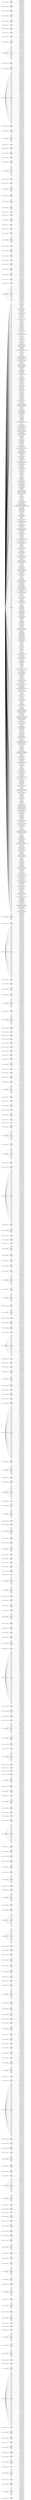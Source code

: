 digraph ar2dtool_diagram { 
rankdir=LR;
size="1501"
	"http://opendata.aragon.es/recurso/iaest/dsd/01-080101-010079" -> "5c7ccb14c1aae6b629636db2532363b7" [ label = "qb:component" ];
	"http://opendata.aragon.es/recurso/iaest/dsd/01-080101-010079" -> "a75e0a57a44e56937e0594fcfe131a47" [ label = "qb:component" ];
	"http://opendata.aragon.es/recurso/iaest/dsd/01-080101-010079" -> "bd699d203fcee3222c9afd9f8edbce19" [ label = "qb:component" ];
	"http://opendata.aragon.es/recurso/iaest/dsd/01-080101-010079" -> "06c883b835f60f7138b03d49857cd594" [ label = "qb:component" ];
	"http://opendata.aragon.es/recurso/iaest/dsd/01-010062" -> "15c622b459742dce85b6b7c1def5e090" [ label = "qb:component" ];
	"http://opendata.aragon.es/recurso/iaest/dsd/01-010062" -> "c709129b3360a8a2dd189d0c78d38925" [ label = "qb:component" ];
	"http://opendata.aragon.es/recurso/iaest/dsd/01-010062" -> "beef954d20adf5b0e904ac42ad57bcba" [ label = "qb:component" ];
	"http://opendata.aragon.es/recurso/iaest/dsd/01-010062" -> "4b6c30f8aad86d92221373b76870cd8f" [ label = "qb:component" ];
	"http://opendata.aragon.es/recurso/iaest/dsd/01-010062" -> "bbb36aadd75f5a9c067a3ea468420f79" [ label = "qb:component" ];
	"http://opendata.aragon.es/recurso/iaest/dsd/01-010062" -> "1f2345aef3f2b8785d2533e0a75ad056" [ label = "qb:component" ];
	"http://opendata.aragon.es/recurso/iaest/dsd/01-010062" -> "12de04de79d21a1fefc4b2d38d0890ff" [ label = "qb:component" ];
	"http://opendata.aragon.es/recurso/iaest/dsd/01-010062" -> "fdf750e08b389fbd665ab2c5abc67e70" [ label = "qb:component" ];
	"http://opendata.aragon.es/recurso/iaest/dsd/01-010062" -> "0e2291e66e4aa4bfa54a575e60cdfa53" [ label = "qb:component" ];
	"http://opendata.aragon.es/recurso/iaest/dsd/01-010062" -> "1896b6347baaf7babf94c888dfb96bc9" [ label = "qb:component" ];
	"http://opendata.aragon.es/recurso/iaest/dsd/01-010062" -> "182300dbded958e1b2351992eb96c5ec" [ label = "qb:component" ];
	"http://opendata.aragon.es/recurso/iaest/dsd/03-030078" -> "8aafb2fdc22709fffa940a1a0abce971" [ label = "qb:component" ];
	"http://opendata.aragon.es/recurso/iaest/dsd/03-030078" -> "aad6b06cb150c04b7ad0612226887818" [ label = "qb:component" ];
	"http://opendata.aragon.es/recurso/iaest/dsd/03-030078" -> "07dc9713316a26f77a18bcdb5d160eb3" [ label = "qb:component" ];
	"http://opendata.aragon.es/recurso/iaest/dsd/03-030078" -> "43fd618ace9f4254353e69d9ca286677" [ label = "qb:component" ];
	"http://opendata.aragon.es/recurso/iaest/dsd/03-030078" -> "d7888c910fa45c0c140762367278e48f" [ label = "qb:component" ];
	"http://opendata.aragon.es/recurso/iaest/dsd/03-030078" -> "47d87292eee1f753ffbde3709d088d8a" [ label = "qb:component" ];
	"http://opendata.aragon.es/recurso/iaest/dsd/05-0709-070901" -> "019769206ece209610cbf13630097c5e" [ label = "qb:component" ];
	"http://opendata.aragon.es/recurso/iaest/dsd/05-0709-070901" -> "74b1dea37a9c82b9be2c039f77026b8c" [ label = "qb:component" ];
	"http://opendata.aragon.es/recurso/iaest/dsd/05-0709-070901" -> "00f3bfbcf237bd6376c3db98b3c1d99b" [ label = "qb:component" ];
	"http://opendata.aragon.es/recurso/iaest/dsd/05-0709-070901" -> "1219e311c28c131a044621ac35c128b9" [ label = "qb:component" ];
	"http://opendata.aragon.es/recurso/iaest/dsd/01-010041" -> "40e6f106fe07437174a0911b58a18336" [ label = "qb:component" ];
	"http://opendata.aragon.es/recurso/iaest/dsd/01-010041" -> "18e8697d8509c4c6b708b62490abf8fc" [ label = "qb:component" ];
	"http://opendata.aragon.es/recurso/iaest/dsd/01-010041" -> "dd83c5c088ba3cee2994d1169efbc091" [ label = "qb:component" ];
	"http://opendata.aragon.es/recurso/iaest/dsd/01-010041" -> "6cf560ed7709c1f8789186690ecc320e" [ label = "qb:component" ];
	"http://opendata.aragon.es/recurso/iaest/dsd/01-010041" -> "697f99237dd1862e24d7c1cf7110c459" [ label = "qb:component" ];
	"http://opendata.aragon.es/recurso/iaest/dsd/01-010041" -> "dc0897b1f0637d577f043f1ddeae50c6" [ label = "qb:component" ];
	"http://opendata.aragon.es/recurso/iaest/dsd/01-010041" -> "1132dd080209a1a01d7d6204f7999140" [ label = "qb:component" ];
	"http://opendata.aragon.es/recurso/iaest/dsd/01-010041" -> "8afc6ef2bca7217f20efc16761360110" [ label = "qb:component" ];
	"http://opendata.aragon.es/recurso/iaest/dsd/01-010041" -> "21d50aab20b8e737b2d9f3c81ff16c55" [ label = "qb:component" ];
	"http://opendata.aragon.es/recurso/iaest/dsd/01-010041" -> "4311643047027557b91ea09a1b11a3e7" [ label = "qb:component" ];
	"http://opendata.aragon.es/recurso/iaest/dsd/01-010041" -> "66b66cb732ccb5bcc1610c70c45bb647" [ label = "qb:component" ];
	"http://opendata.aragon.es/recurso/iaest/dsd/03-030057" -> "70a2d7d022da7cf6ef61e9ce89364b09" [ label = "qb:component" ];
	"http://opendata.aragon.es/recurso/iaest/dsd/03-030057" -> "3f91566e0c57db0b9344d12329e41d9a" [ label = "qb:component" ];
	"http://opendata.aragon.es/recurso/iaest/dsd/03-030057" -> "dc1c49d48d9f15e02fafe2d7b59eed18" [ label = "qb:component" ];
	"http://opendata.aragon.es/recurso/iaest/dsd/01-010020" -> "ec074d210168658bc98ddd2671a8b42b" [ label = "qb:component" ];
	"http://opendata.aragon.es/recurso/iaest/dsd/01-010020" -> "09384d7360e2748f873b490fc62d7e28" [ label = "qb:component" ];
	"http://opendata.aragon.es/recurso/iaest/dsd/01-010020" -> "693ac24dee42511cbb6e0bf433e78d61" [ label = "qb:component" ];
	"http://opendata.aragon.es/recurso/iaest/dsd/01-010020" -> "efd7d49d442114f649c162bb68e05a1d" [ label = "qb:component" ];
	"http://opendata.aragon.es/recurso/iaest/dsd/01-010020" -> "b0453f0a4cc33d7584b70a2461a89590" [ label = "qb:component" ];
	"http://opendata.aragon.es/recurso/iaest/dsd/01-010020" -> "64cc9a4f6989abd49c5ead4768d7b93b" [ label = "qb:component" ];
	"http://opendata.aragon.es/recurso/iaest/dsd/01-010020" -> "c6db7c6abedc297af0e1efc927dfa4bc" [ label = "qb:component" ];
	"http://opendata.aragon.es/recurso/iaest/dsd/01-010020" -> "4ae51d71fb3d52a6483e8cb9a94b0cc8" [ label = "qb:component" ];
	"http://opendata.aragon.es/recurso/iaest/dsd/03-030036" -> "1bcbdd8e5feeedbe6bfd55f043b8503c" [ label = "qb:component" ];
	"http://opendata.aragon.es/recurso/iaest/dsd/03-030036" -> "72508645abe191c9218a1071a4def331" [ label = "qb:component" ];
	"http://opendata.aragon.es/recurso/iaest/dsd/03-030036" -> "c215879a576ced2f8827ae8e40272c4e" [ label = "qb:component" ];
	"http://opendata.aragon.es/recurso/iaest/dsd/03-030036" -> "1d5ba98f1acd81111668b8e38c6e11e9" [ label = "qb:component" ];
	"http://opendata.aragon.es/recurso/iaest/dsd/03-030015" -> "7f92e04a69c3f15707d221e9d638c9f9" [ label = "qb:component" ];
	"http://opendata.aragon.es/recurso/iaest/dsd/03-030015" -> "c903a26b8abc11c22281fcfcf4b40916" [ label = "qb:component" ];
	"http://opendata.aragon.es/recurso/iaest/dsd/03-030015" -> "ef75fdb1b94f8e6fd55efa88588be986" [ label = "qb:component" ];
	"http://opendata.aragon.es/recurso/iaest/dsd/03-030015" -> "3293e53dcc3673e21cd6d3ab1ce3179a" [ label = "qb:component" ];
	"http://opendata.aragon.es/recurso/iaest/dsd/03-030015" -> "25769f6967b0d9fd36eb0deeb95b20da" [ label = "qb:component" ];
	"http://opendata.aragon.es/recurso/iaest/dsd/05-050311" -> "37ebeaa7e51f1b071b93cc6b0b294b9d" [ label = "qb:component" ];
	"http://opendata.aragon.es/recurso/iaest/dsd/05-050311" -> "198d8bdc536d0558fae3fc8ebdad78a9" [ label = "qb:component" ];
	"http://opendata.aragon.es/recurso/iaest/dsd/05-050311" -> "3b56358d9b365f9584712d9c517e296f" [ label = "qb:component" ];
	"http://opendata.aragon.es/recurso/iaest/dsd/05-050311" -> "0afdff8d9bceb0f9bcc6e3c881ceffd4" [ label = "qb:component" ];
	"http://opendata.aragon.es/recurso/iaest/dsd/05-050311" -> "e9307b7c4db91d2439c322eef20a6c68" [ label = "qb:component" ];
	"http://opendata.aragon.es/recurso/iaest/dsd/05-050311" -> "1953eb39d1d592e5b818b60a2ea746ba" [ label = "qb:component" ];
	"http://opendata.aragon.es/recurso/iaest/dsd/05-050311" -> "054f978f05e13e372d0c9f7b23f7e1f8" [ label = "qb:component" ];
	"http://opendata.aragon.es/recurso/iaest/dsd/04-040002" -> "ffb381894075532e5a4030e500964b1e" [ label = "qb:component" ];
	"http://opendata.aragon.es/recurso/iaest/dsd/04-040002" -> "02e174910ea5b8df3e626bd2f487b816" [ label = "qb:component" ];
	"http://opendata.aragon.es/recurso/iaest/dsd/04-040002" -> "e597997ec51acc59ce8fd24b1e271960" [ label = "qb:component" ];
	"http://opendata.aragon.es/recurso/iaest/dsd/04-040002" -> "69242e6f581159479fd83b059e5c37f7" [ label = "qb:component" ];
	"http://opendata.aragon.es/recurso/iaest/dsd/915-150014" -> "1a483fd2adb4f3444735b8998086c034" [ label = "qb:component" ];
	"http://opendata.aragon.es/recurso/iaest/dsd/915-150014" -> "2ca756a202961acfec3f71b05aab9b44" [ label = "qb:component" ];
	"http://opendata.aragon.es/recurso/iaest/dsd/915-150014" -> "8695085ccb486e40bf382a016c7a7df1" [ label = "qb:component" ];
	"http://opendata.aragon.es/recurso/iaest/dsd/915-150014" -> "11682086402af136e07c772716c2280a" [ label = "qb:component" ];
	"http://opendata.aragon.es/recurso/iaest/dsd/915-150014" -> "7399b71ed23656fa432aa3295433aba5" [ label = "qb:component" ];
	"http://opendata.aragon.es/recurso/iaest/dsd/915-150014" -> "5efb3407ae4145a1ff7f9fce005ca218" [ label = "qb:component" ];
	"http://opendata.aragon.es/recurso/iaest/dsd/03-02010301-030080" -> "79ba705fff91bea5f14312b6bc4405fe" [ label = "qb:component" ];
	"http://opendata.aragon.es/recurso/iaest/dsd/03-02010301-030080" -> "30e0745cc85ce84e3022060e27f6a69e" [ label = "qb:component" ];
	"http://opendata.aragon.es/recurso/iaest/dsd/03-02010301-030080" -> "fd196a4ad4740b7b0cdb989f4ff6b361" [ label = "qb:component" ];
	"http://opendata.aragon.es/recurso/iaest/dsd/03-02010301-030080" -> "ecf9fbca75caef5bf089ef79c240efcd" [ label = "qb:component" ];
	"http://opendata.aragon.es/recurso/iaest/dsd/03-02010301-030080" -> "5181c58acfa2d0d14c2b2f1aa9dd5c17" [ label = "qb:component" ];
	"http://opendata.aragon.es/recurso/iaest/dsd/03-02010301-030080" -> "6fa4cdc2987f07c4cd7da0084deec806" [ label = "qb:component" ];
	"http://opendata.aragon.es/recurso/iaest/dsd/03-02010301-030080" -> "74abdde9085c5ade7ee599b47d688150" [ label = "qb:component" ];
	"http://opendata.aragon.es/recurso/iaest/dsd/01-080101-010087" -> "37f93112f92fafbd72e97a8706eb1991" [ label = "qb:component" ];
	"http://opendata.aragon.es/recurso/iaest/dsd/01-080101-010087" -> "7b53a4c36b3d777315439b3c6ab77c69" [ label = "qb:component" ];
	"http://opendata.aragon.es/recurso/iaest/dsd/01-080101-010087" -> "2675a827206703bd2c8b48f39566468a" [ label = "qb:component" ];
	"http://opendata.aragon.es/recurso/iaest/dsd/01-080101-010087" -> "103c3f357423dde38430aa43bb23389a" [ label = "qb:component" ];
	"http://opendata.aragon.es/recurso/iaest/dsd/01-010070" -> "a929115cb605408682f182d81ea5686e" [ label = "qb:component" ];
	"http://opendata.aragon.es/recurso/iaest/dsd/01-010070" -> "9c8d7b08ac5ba837b8d54315d32dba85" [ label = "qb:component" ];
	"http://opendata.aragon.es/recurso/iaest/dsd/01-010070" -> "daefd12537c7349f1f3bba58d007b447" [ label = "qb:component" ];
	"http://opendata.aragon.es/recurso/iaest/dsd/01-010070" -> "b2ef33bf13bc5d52b03a0ff25bfea90c" [ label = "qb:component" ];
	"http://opendata.aragon.es/recurso/iaest/dsd/01-010070" -> "a9a4d9e4acb9b73fe960c91090253852" [ label = "qb:component" ];
	"http://opendata.aragon.es/recurso/iaest/dsd/01-010070" -> "0cb72bbd123292fd183e92e17487ed9d" [ label = "qb:component" ];
	"http://opendata.aragon.es/recurso/iaest/dsd/01-010070" -> "57c2cd8dbdf83477333355a8f0f83fb1" [ label = "qb:component" ];
	"http://opendata.aragon.es/recurso/iaest/dsd/01-010070" -> "c6b77e5b87459f9c83709218741ac14c" [ label = "qb:component" ];
	"http://opendata.aragon.es/recurso/iaest/dsd/01-010070" -> "368234a0dbdf742c5bc7656258a1c1b9" [ label = "qb:component" ];
	"http://opendata.aragon.es/recurso/iaest/dsd/01-010070" -> "a9fc4c9e0c74b38e58f099d37339b660" [ label = "qb:component" ];
	"http://opendata.aragon.es/recurso/iaest/dsd/01-010070" -> "e05e2570fa9a829bc4c25760e6af0f92" [ label = "qb:component" ];
	"http://opendata.aragon.es/recurso/iaest/dsd/01-010070" -> "b13e5d709865a4769b2af8ef9fe2f0e5" [ label = "qb:component" ];
	"http://opendata.aragon.es/recurso/iaest/dsd/01-010070" -> "0c72b09e2a34d99b41323cdc5a63ac55" [ label = "qb:component" ];
	"http://opendata.aragon.es/recurso/iaest/dsd/01-010070" -> "8b8e4c6dd3aa0565d58c19f321b0bca9" [ label = "qb:component" ];
	"http://opendata.aragon.es/recurso/iaest/dsd/01-010070" -> "4af95c183764727b074ffda1ba9e072a" [ label = "qb:component" ];
	"http://opendata.aragon.es/recurso/iaest/dsd/01-010070" -> "fd2741fcde1ba5d80cbeec665ae47d7a" [ label = "qb:component" ];
	"http://opendata.aragon.es/recurso/iaest/dsd/01-010070" -> "cf70bb2b7d9f251ad701b1383de1d2fa" [ label = "qb:component" ];
	"http://opendata.aragon.es/recurso/iaest/dsd/01-010070" -> "bf26f480bc24badd431af9e7600f8491" [ label = "qb:component" ];
	"http://opendata.aragon.es/recurso/iaest/dsd/01-010070" -> "42126ca54c0d5147259f3f570d6dd94e" [ label = "qb:component" ];
	"http://opendata.aragon.es/recurso/iaest/dsd/01-010070" -> "48c21e7fab07a7d6bfe1186c09bac813" [ label = "qb:component" ];
	"http://opendata.aragon.es/recurso/iaest/dsd/01-010070" -> "b27fb6f7e60ccd8577287905bddbb410" [ label = "qb:component" ];
	"http://opendata.aragon.es/recurso/iaest/dsd/01-010070" -> "c840a0faf7cb99e6ba246160ed0be1e1" [ label = "qb:component" ];
	"http://opendata.aragon.es/recurso/iaest/dsd/01-010070" -> "9150d5d961fac055b427cf798bad7797" [ label = "qb:component" ];
	"http://opendata.aragon.es/recurso/iaest/dsd/01-010070" -> "addc47fd047965cc7a74d556f4d342d1" [ label = "qb:component" ];
	"http://opendata.aragon.es/recurso/iaest/dsd/01-010070" -> "a7d8e5a2f91e26b8509aa43675832128" [ label = "qb:component" ];
	"http://opendata.aragon.es/recurso/iaest/dsd/01-010070" -> "5d141220fe79b0211f929ef21031a581" [ label = "qb:component" ];
	"http://opendata.aragon.es/recurso/iaest/dsd/01-010070" -> "f2ae6339d3ce2499fb4be14f0a09857d" [ label = "qb:component" ];
	"http://opendata.aragon.es/recurso/iaest/dsd/01-010070" -> "126ae252dba451e3bf65fdb0791cd80a" [ label = "qb:component" ];
	"http://opendata.aragon.es/recurso/iaest/dsd/01-010070" -> "65bead3c4740659dc7b27919e74b2a6e" [ label = "qb:component" ];
	"http://opendata.aragon.es/recurso/iaest/dsd/01-010070" -> "d68fe9c409001e4b2b8b2f0862db8c3f" [ label = "qb:component" ];
	"http://opendata.aragon.es/recurso/iaest/dsd/01-010070" -> "4adc06118b9b058ac321d2eae3670cf9" [ label = "qb:component" ];
	"http://opendata.aragon.es/recurso/iaest/dsd/01-010070" -> "22da2bebde2e10e6ad41fd86fb02708a" [ label = "qb:component" ];
	"http://opendata.aragon.es/recurso/iaest/dsd/01-010070" -> "4cbdd69bb5fbc8605afea0340def3bd2" [ label = "qb:component" ];
	"http://opendata.aragon.es/recurso/iaest/dsd/01-010070" -> "b386d362a8467466899f69503ab1504d" [ label = "qb:component" ];
	"http://opendata.aragon.es/recurso/iaest/dsd/01-010070" -> "9937911793b2d0105d0922e769a070fa" [ label = "qb:component" ];
	"http://opendata.aragon.es/recurso/iaest/dsd/01-010070" -> "28dad99be2e849376de3f0531aeeda73" [ label = "qb:component" ];
	"http://opendata.aragon.es/recurso/iaest/dsd/01-010070" -> "1721c473603258a478c6839d4daaf5c1" [ label = "qb:component" ];
	"http://opendata.aragon.es/recurso/iaest/dsd/01-010070" -> "3a7ed1e73d1ddf19075e83bc32f9cc3b" [ label = "qb:component" ];
	"http://opendata.aragon.es/recurso/iaest/dsd/01-010070" -> "fa271dcb07299d0432ea4d6945959032" [ label = "qb:component" ];
	"http://opendata.aragon.es/recurso/iaest/dsd/01-010070" -> "a08611bb81935b9782d6b11e7d62c61a" [ label = "qb:component" ];
	"http://opendata.aragon.es/recurso/iaest/dsd/01-010070" -> "3abddd7e1c00724ccaea929988b4bf85" [ label = "qb:component" ];
	"http://opendata.aragon.es/recurso/iaest/dsd/01-010070" -> "c521fcf136a9353e0ddda58645e3eaaf" [ label = "qb:component" ];
	"http://opendata.aragon.es/recurso/iaest/dsd/01-010070" -> "c9ba6583ef119de5e0899cd23669d8bc" [ label = "qb:component" ];
	"http://opendata.aragon.es/recurso/iaest/dsd/01-010070" -> "b315b54b04d018e98e27aa727ac102a4" [ label = "qb:component" ];
	"http://opendata.aragon.es/recurso/iaest/dsd/01-010070" -> "01f4b002505110644d31af9700d2493f" [ label = "qb:component" ];
	"http://opendata.aragon.es/recurso/iaest/dsd/01-010070" -> "33258bc3926f252b96ff3e19cd51dea8" [ label = "qb:component" ];
	"http://opendata.aragon.es/recurso/iaest/dsd/01-010070" -> "1267790fe885327b574e04d921f67740" [ label = "qb:component" ];
	"http://opendata.aragon.es/recurso/iaest/dsd/01-010070" -> "62c74bd17c479232de22ae18d345787a" [ label = "qb:component" ];
	"http://opendata.aragon.es/recurso/iaest/dsd/01-010070" -> "f8276072fb2fe4215f08b222e9b416e7" [ label = "qb:component" ];
	"http://opendata.aragon.es/recurso/iaest/dsd/01-010070" -> "34fce30b3f13e513079ce1f6fd389a1b" [ label = "qb:component" ];
	"http://opendata.aragon.es/recurso/iaest/dsd/01-010070" -> "750359c8e3bf4514fa36236888c52251" [ label = "qb:component" ];
	"http://opendata.aragon.es/recurso/iaest/dsd/01-010070" -> "f64556e49974a5d5d10bb60288d6b590" [ label = "qb:component" ];
	"http://opendata.aragon.es/recurso/iaest/dsd/01-010070" -> "1053dc06465229c1d04691f2fb713467" [ label = "qb:component" ];
	"http://opendata.aragon.es/recurso/iaest/dsd/01-010070" -> "f91303c37ed1808cdf6babab531d0cff" [ label = "qb:component" ];
	"http://opendata.aragon.es/recurso/iaest/dsd/01-010070" -> "b873d771ec709a45ec7ede0f2282473a" [ label = "qb:component" ];
	"http://opendata.aragon.es/recurso/iaest/dsd/01-010070" -> "d2767f9c1ac426467639cd3e28ea691b" [ label = "qb:component" ];
	"http://opendata.aragon.es/recurso/iaest/dsd/01-010070" -> "f11400f8dc207e92a8d46aaba7eebe09" [ label = "qb:component" ];
	"http://opendata.aragon.es/recurso/iaest/dsd/01-010070" -> "34e5010d4e9b964fe8b0f0dd81ba8b02" [ label = "qb:component" ];
	"http://opendata.aragon.es/recurso/iaest/dsd/01-010070" -> "b549e3122921893a4428b13928953017" [ label = "qb:component" ];
	"http://opendata.aragon.es/recurso/iaest/dsd/01-010070" -> "a26f1e1fbd9a71481bec0f40357062a9" [ label = "qb:component" ];
	"http://opendata.aragon.es/recurso/iaest/dsd/01-010070" -> "f0733a27233a276d5a7411f2d92c8454" [ label = "qb:component" ];
	"http://opendata.aragon.es/recurso/iaest/dsd/05-050006" -> "1a9ccecb3d3f33afa76b72ce76081403" [ label = "qb:component" ];
	"http://opendata.aragon.es/recurso/iaest/dsd/05-050006" -> "65c5d5bcda1357622d77b0a0b206bc64" [ label = "qb:component" ];
	"http://opendata.aragon.es/recurso/iaest/dsd/05-050006" -> "5f2eaa52979fa8f261a53cd81ab7ad2c" [ label = "qb:component" ];
	"http://opendata.aragon.es/recurso/iaest/dsd/05-050006" -> "b258827ccb62b3eb16a4b328c65e5644" [ label = "qb:component" ];
	"http://opendata.aragon.es/recurso/iaest/dsd/05-050006" -> "a7bfe8d22b71af8ea89e5b6fd22f8ad4" [ label = "qb:component" ];
	"http://opendata.aragon.es/recurso/iaest/dsd/05-050006" -> "e0f3682329ab96d6b9cc3ca548bcc461" [ label = "qb:component" ];
	"http://opendata.aragon.es/recurso/iaest/dsd/05-050006" -> "f4f6a57dde86066b666fcbff6d642bb2" [ label = "qb:component" ];
	"http://opendata.aragon.es/recurso/iaest/dsd/05-0709-070909" -> "8814939457bb4dedff24536e9dcef496" [ label = "qb:component" ];
	"http://opendata.aragon.es/recurso/iaest/dsd/05-0709-070909" -> "3443c7e60ef82550177c3e64fd82cbaa" [ label = "qb:component" ];
	"http://opendata.aragon.es/recurso/iaest/dsd/05-0709-070909" -> "5e43f1a48d2300473dfb3579e23c1325" [ label = "qb:component" ];
	"http://opendata.aragon.es/recurso/iaest/dsd/05-0709-070909" -> "79eca3b640b1d41a3a494b39fb31f9af" [ label = "qb:component" ];
	"http://opendata.aragon.es/recurso/iaest/dsd/03-030065" -> "3b57b23b5e0749c3ff6187bb226c233d" [ label = "qb:component" ];
	"http://opendata.aragon.es/recurso/iaest/dsd/03-030065" -> "cd2275338b995ccbe9e4f4711e9413ab" [ label = "qb:component" ];
	"http://opendata.aragon.es/recurso/iaest/dsd/03-030065" -> "fce2977744110912f279af14384692b7" [ label = "qb:component" ];
	"http://opendata.aragon.es/recurso/iaest/dsd/03-030065" -> "ac860fbd9963d824f796cd8b9e995f70" [ label = "qb:component" ];
	"http://opendata.aragon.es/recurso/iaest/dsd/01-010049" -> "742d201d629c217ea63eef176891b1e4" [ label = "qb:component" ];
	"http://opendata.aragon.es/recurso/iaest/dsd/01-010049" -> "44a9e33d556ab7e7fc2cb5ee19316151" [ label = "qb:component" ];
	"http://opendata.aragon.es/recurso/iaest/dsd/01-010049" -> "cd966676c627e0e630b44af32d5a91db" [ label = "qb:component" ];
	"http://opendata.aragon.es/recurso/iaest/dsd/01-010049" -> "3a9770371093925b24412e1b5fcbf86b" [ label = "qb:component" ];
	"http://opendata.aragon.es/recurso/iaest/dsd/01-010049" -> "9c214c92f192e8508736701a33fa13c4" [ label = "qb:component" ];
	"http://opendata.aragon.es/recurso/iaest/dsd/01-010049" -> "237c9ac6936c29d6fa5db121fb40a499" [ label = "qb:component" ];
	"http://opendata.aragon.es/recurso/iaest/dsd/01-010049" -> "a9e554a24b58c7164bacfe8da5f9d7ac" [ label = "qb:component" ];
	"http://opendata.aragon.es/recurso/iaest/dsd/01-010049" -> "0d064b8cb446283979eaee83ba83b90e" [ label = "qb:component" ];
	"http://opendata.aragon.es/recurso/iaest/dsd/01-010049" -> "a0c0eaa2c4d925394739d0cf13cde9f0" [ label = "qb:component" ];
	"http://opendata.aragon.es/recurso/iaest/dsd/01-010049" -> "0543feb8b3add4229abc4d57d898c42b" [ label = "qb:component" ];
	"http://opendata.aragon.es/recurso/iaest/dsd/01-010049" -> "a62fc9e6d63fa8f6e1bcddd8f0629a94" [ label = "qb:component" ];
	"http://opendata.aragon.es/recurso/iaest/dsd/03-030044" -> "08d8f176e7bc7f1bc931b26bf1ab34b7" [ label = "qb:component" ];
	"http://opendata.aragon.es/recurso/iaest/dsd/03-030044" -> "ca82a550ecd63dfd39a842e6fd8e059e" [ label = "qb:component" ];
	"http://opendata.aragon.es/recurso/iaest/dsd/03-030044" -> "a313e67f0df3048e7f382ac071c8f8b0" [ label = "qb:component" ];
	"http://opendata.aragon.es/recurso/iaest/dsd/03-030044" -> "a3b94a76998f08fe9128765279c86f8d" [ label = "qb:component" ];
	"http://opendata.aragon.es/recurso/iaest/dsd/03-030044" -> "5e66e1483e1a256a5fe289da4014a399" [ label = "qb:component" ];
	"http://opendata.aragon.es/recurso/iaest/dsd/03-030044" -> "ce2d3015db5a65a18ee8123e3eec685b" [ label = "qb:component" ];
	"http://opendata.aragon.es/recurso/iaest/dsd/03-030044" -> "d0cd7dfe8399622329f61b136e1e4da6" [ label = "qb:component" ];
	"http://opendata.aragon.es/recurso/iaest/dsd/01-010028" -> "5484a9970b93493328eab4ffc971ad43" [ label = "qb:component" ];
	"http://opendata.aragon.es/recurso/iaest/dsd/01-010028" -> "eb450f5873e3ec2ce13388604d2c8dd5" [ label = "qb:component" ];
	"http://opendata.aragon.es/recurso/iaest/dsd/01-010028" -> "24b5d1804adb81220bd7d9f77fbaf1f7" [ label = "qb:component" ];
	"http://opendata.aragon.es/recurso/iaest/dsd/01-010028" -> "bb4d786def55898f20fe7a68ef14cdd2" [ label = "qb:component" ];
	"http://opendata.aragon.es/recurso/iaest/dsd/01-010028" -> "1d318c6610ec25cdae1ce23ea300a7bc" [ label = "qb:component" ];
	"http://opendata.aragon.es/recurso/iaest/dsd/01-010028" -> "d268563fc86de73000e478d9a0a96e0b" [ label = "qb:component" ];
	"http://opendata.aragon.es/recurso/iaest/dsd/01-010028" -> "f549bcaa789107031f2d25a45913a940" [ label = "qb:component" ];
	"http://opendata.aragon.es/recurso/iaest/dsd/01-010028" -> "8b4ca00cff6f9f41b95d6e46cf2be416" [ label = "qb:component" ];
	"http://opendata.aragon.es/recurso/iaest/dsd/01-010028" -> "e9bed4c162ef9d7b63e8490c10a9bbb5" [ label = "qb:component" ];
	"http://opendata.aragon.es/recurso/iaest/dsd/01-010028" -> "61b642a34dca7b4f01302efe6b3ba510" [ label = "qb:component" ];
	"http://opendata.aragon.es/recurso/iaest/dsd/01-010028" -> "c4ed3f380ee1d22c482045a9685313df" [ label = "qb:component" ];
	"http://opendata.aragon.es/recurso/iaest/dsd/01-010028" -> "8ee60a2decaa713bb0bd098830696dff" [ label = "qb:component" ];
	"http://opendata.aragon.es/recurso/iaest/dsd/01-010007" -> "9fcec37e7708bc7d09e9ce384b4c47cd" [ label = "qb:component" ];
	"http://opendata.aragon.es/recurso/iaest/dsd/01-010007" -> "944e9750463f6f513e5ad9565a8eeb27" [ label = "qb:component" ];
	"http://opendata.aragon.es/recurso/iaest/dsd/01-010007" -> "d42cb1c519a57af0e94dcb54311093ac" [ label = "qb:component" ];
	"http://opendata.aragon.es/recurso/iaest/dsd/01-010007" -> "4eb11b663d02c39840d54728dfb9a648" [ label = "qb:component" ];
	"http://opendata.aragon.es/recurso/iaest/dsd/04-040010" -> "2aa3e395167d527a070bb54130ad7b00" [ label = "qb:component" ];
	"http://opendata.aragon.es/recurso/iaest/dsd/04-040010" -> "18e72bda3f9060209e13cb6635661006" [ label = "qb:component" ];
	"http://opendata.aragon.es/recurso/iaest/dsd/04-040010" -> "94b1d3b5424db977e9f473acb4012504" [ label = "qb:component" ];
	"http://opendata.aragon.es/recurso/iaest/dsd/04-040010" -> "5090a03ecf6b1fa7e3b0dc94b5f6024d" [ label = "qb:component" ];
	"http://opendata.aragon.es/recurso/iaest/dsd/03-030002" -> "6f1708b214246508b9940adfc1d01758" [ label = "qb:component" ];
	"http://opendata.aragon.es/recurso/iaest/dsd/03-030002" -> "b8157f0a0bc8e5bad15a41f34cd96394" [ label = "qb:component" ];
	"http://opendata.aragon.es/recurso/iaest/dsd/03-030002" -> "ea72d0c8dc626649846d3314a7dbe584" [ label = "qb:component" ];
	"http://opendata.aragon.es/recurso/iaest/dsd/915-150001" -> "291eb807b53a8a0cc4225cbdf75c3dce" [ label = "qb:component" ];
	"http://opendata.aragon.es/recurso/iaest/dsd/915-150001" -> "86c8af7a1d71fc59b0b5b63ac0a25bae" [ label = "qb:component" ];
	"http://opendata.aragon.es/recurso/iaest/dsd/915-150001" -> "c77c3602d60c8415757ac8fe93227076" [ label = "qb:component" ];
	"http://opendata.aragon.es/recurso/iaest/dsd/915-150001" -> "44a597f774cf22979942330137f47923" [ label = "qb:component" ];
	"http://opendata.aragon.es/recurso/iaest/dsd/915-150001" -> "add69e03d1c0fefdd5d1f6070393ffd8" [ label = "qb:component" ];
	"http://opendata.aragon.es/recurso/iaest/dsd/915-150001" -> "20f233bb3c35e347eea808140fc9721a" [ label = "qb:component" ];
	"http://opendata.aragon.es/recurso/iaest/dsd/915-150001" -> "b93202cab81f88cac65cf141bbb6abbe" [ label = "qb:component" ];
	"http://opendata.aragon.es/recurso/iaest/dsd/915-150001" -> "6dc022b558dab7b3fd95de070e7122ed" [ label = "qb:component" ];
	"http://opendata.aragon.es/recurso/iaest/dsd/915-150001" -> "3dc561c7161221c8ea599a5d611042d6" [ label = "qb:component" ];
	"http://opendata.aragon.es/recurso/iaest/dsd/03-02010301-030088" -> "e7c20039843b015cfd358ead52e06d69" [ label = "qb:component" ];
	"http://opendata.aragon.es/recurso/iaest/dsd/03-02010301-030088" -> "28a8778b04031bc18ff96f820eb3825e" [ label = "qb:component" ];
	"http://opendata.aragon.es/recurso/iaest/dsd/03-02010301-030088" -> "8e330798d2b252e49a662d161e8b37d2" [ label = "qb:component" ];
	"http://opendata.aragon.es/recurso/iaest/dsd/03-02010301-030088" -> "ab6b22f1ac18ec34d474b882816cf30c" [ label = "qb:component" ];
	"http://opendata.aragon.es/recurso/iaest/dsd/03-02010301-030088" -> "361f8c6bea1c8f0293b83c19dce1bee9" [ label = "qb:component" ];
	"http://opendata.aragon.es/recurso/iaest/dsd/05-050206" -> "c058e58ebaa2b54847ccc521a87d1c62" [ label = "qb:component" ];
	"http://opendata.aragon.es/recurso/iaest/dsd/05-050206" -> "76f4a8256b39bf6b896f8474a31d7d8e" [ label = "qb:component" ];
	"http://opendata.aragon.es/recurso/iaest/dsd/05-050206" -> "7f512fabf16315118af1dc599f3c9a2b" [ label = "qb:component" ];
	"http://opendata.aragon.es/recurso/iaest/dsd/05-050206" -> "f89bf9e3a896f07483b619f79b5e9c3f" [ label = "qb:component" ];
	"http://opendata.aragon.es/recurso/iaest/dsd/05-050206" -> "56f86983020ee154dfa83a8ac0fd8222" [ label = "qb:component" ];
	"http://opendata.aragon.es/recurso/iaest/dsd/05-050206" -> "56f98fb357d9d909f3be03948c6b576f" [ label = "qb:component" ];
	"http://opendata.aragon.es/recurso/iaest/dsd/05-050206" -> "c9be19e4f94f3b32e3de9071a3ecb027" [ label = "qb:component" ];
	"http://opendata.aragon.es/recurso/iaest/dsd/05-050206" -> "ccc09dd1942e960889a7d330167fb827" [ label = "qb:component" ];
	"http://opendata.aragon.es/recurso/iaest/dsd/05-050206" -> "34d2fef91c8fe10d87842435a8b2cd4c" [ label = "qb:component" ];
	"http://opendata.aragon.es/recurso/iaest/dsd/03-030073" -> "95555dfa210552740c808e607c09f4e2" [ label = "qb:component" ];
	"http://opendata.aragon.es/recurso/iaest/dsd/03-030073" -> "0a76fc55590f51d9bcb6b65457431884" [ label = "qb:component" ];
	"http://opendata.aragon.es/recurso/iaest/dsd/03-030073" -> "5a05bf27e75be6caba934e2b04262203" [ label = "qb:component" ];
	"http://opendata.aragon.es/recurso/iaest/dsd/03-030073" -> "0fc8d3d421a433271fd188b5b581629f" [ label = "qb:component" ];
	"http://opendata.aragon.es/recurso/iaest/dsd/03-030073" -> "cbc3795d1db0da8d72dc1d74dcb03ad9" [ label = "qb:component" ];
	"http://opendata.aragon.es/recurso/iaest/dsd/01-010057" -> "5ca7f2952fa2a38620a299daab7c2925" [ label = "qb:component" ];
	"http://opendata.aragon.es/recurso/iaest/dsd/01-010057" -> "0bb46b161006e9cb735dcab117a584a5" [ label = "qb:component" ];
	"http://opendata.aragon.es/recurso/iaest/dsd/01-010057" -> "f3aab254b42f2d657c31af970ef2b3de" [ label = "qb:component" ];
	"http://opendata.aragon.es/recurso/iaest/dsd/01-010057" -> "44d3e0f8c56686cd5b0219a01f4d6987" [ label = "qb:component" ];
	"http://opendata.aragon.es/recurso/iaest/dsd/01-010057" -> "2108b51f080c97b08e3d8088bd53b7d0" [ label = "qb:component" ];
	"http://opendata.aragon.es/recurso/iaest/dsd/01-010057" -> "d01c071b7a9cd0ef03345c5d08948c6c" [ label = "qb:component" ];
	"http://opendata.aragon.es/recurso/iaest/dsd/01-010057" -> "c4dbe0f1430df8c8b81c3a5032ebceba" [ label = "qb:component" ];
	"http://opendata.aragon.es/recurso/iaest/dsd/01-010057" -> "b297b4067b1935d2af1096478866cf0b" [ label = "qb:component" ];
	"http://opendata.aragon.es/recurso/iaest/dsd/01-010057" -> "eceef811c7131829a239091e541bf5bc" [ label = "qb:component" ];
	"http://opendata.aragon.es/recurso/iaest/dsd/01-010057" -> "9706e94de952e2d4e2d00f422a850ec5" [ label = "qb:component" ];
	"http://opendata.aragon.es/recurso/iaest/dsd/01-010057" -> "5b580ab6d18eeb430468a11e632960d1" [ label = "qb:component" ];
	"http://opendata.aragon.es/recurso/iaest/dsd/01-010057" -> "8a2507bb1591aa7f4a7fb5e9b4ec798e" [ label = "qb:component" ];
	"http://opendata.aragon.es/recurso/iaest/dsd/03-030052" -> "6a2139cac6406355f08a882e81443447" [ label = "qb:component" ];
	"http://opendata.aragon.es/recurso/iaest/dsd/03-030052" -> "3337427a3cf4aa4afbf2b96bafd46b21" [ label = "qb:component" ];
	"http://opendata.aragon.es/recurso/iaest/dsd/03-030052" -> "4846a36977a0bd37f89c1e65a06293de" [ label = "qb:component" ];
	"http://opendata.aragon.es/recurso/iaest/dsd/03-030052" -> "63736a0ed5a9f80a1467f1c997f9596f" [ label = "qb:component" ];
	"http://opendata.aragon.es/recurso/iaest/dsd/03-030052" -> "55784e6c05f21b0dce1e2de6f0c8f15e" [ label = "qb:component" ];
	"http://opendata.aragon.es/recurso/iaest/dsd/01-010036" -> "466e932f252c5446b8d84ff72d3e076e" [ label = "qb:component" ];
	"http://opendata.aragon.es/recurso/iaest/dsd/01-010036" -> "771a906e5737e83e41ad0c87abf29baf" [ label = "qb:component" ];
	"http://opendata.aragon.es/recurso/iaest/dsd/01-010036" -> "ec37cc157e9eb7083005eac3703ac5fd" [ label = "qb:component" ];
	"http://opendata.aragon.es/recurso/iaest/dsd/01-010036" -> "023eadddf888033b87dcdfc1207577bf" [ label = "qb:component" ];
	"http://opendata.aragon.es/recurso/iaest/dsd/01-010036" -> "a1beecc7497ba6318574c5f455e44de6" [ label = "qb:component" ];
	"http://opendata.aragon.es/recurso/iaest/dsd/01-010036" -> "1600ed430e0781f2df70da8a53661895" [ label = "qb:component" ];
	"http://opendata.aragon.es/recurso/iaest/dsd/01-010015" -> "8812c9a7f0d412834f1f228a8d90d14e" [ label = "qb:component" ];
	"http://opendata.aragon.es/recurso/iaest/dsd/01-010015" -> "bde0cb95e73281331756298acf93ebc7" [ label = "qb:component" ];
	"http://opendata.aragon.es/recurso/iaest/dsd/01-010015" -> "b726be41efa58d0ece743defeeddc19d" [ label = "qb:component" ];
	"http://opendata.aragon.es/recurso/iaest/dsd/01-010015" -> "760421f007a43b085fbecb42d0941264" [ label = "qb:component" ];
	"http://opendata.aragon.es/recurso/iaest/dsd/01-010015" -> "81f41428d0a6fd687d477acb48d594c4" [ label = "qb:component" ];
	"http://opendata.aragon.es/recurso/iaest/dsd/01-010015" -> "7443a2e1f986f413f37141f9c4264fb6" [ label = "qb:component" ];
	"http://opendata.aragon.es/recurso/iaest/dsd/01-010015" -> "eef4af7309ca2209af06a966ec569bb4" [ label = "qb:component" ];
	"http://opendata.aragon.es/recurso/iaest/dsd/01-010015" -> "8d962538d1b16bf7fccf3c4d40feb5e8" [ label = "qb:component" ];
	"http://opendata.aragon.es/recurso/iaest/dsd/01-010015" -> "4373c56ba821b69525f4369fcbf798bb" [ label = "qb:component" ];
	"http://opendata.aragon.es/recurso/iaest/dsd/01-010015" -> "45e7e300497388e6f462c7aa2210d440" [ label = "qb:component" ];
	"http://opendata.aragon.es/recurso/iaest/dsd/01-010015" -> "4c834da05927235d7fb4af5083d366f3" [ label = "qb:component" ];
	"http://opendata.aragon.es/recurso/iaest/dsd/01-010015" -> "5d3369c0ab9a5f7d7199914dc1ef8192" [ label = "qb:component" ];
	"http://opendata.aragon.es/recurso/iaest/dsd/03-030031" -> "d4da018a9a980f6c49242e0e618fd182" [ label = "qb:component" ];
	"http://opendata.aragon.es/recurso/iaest/dsd/03-030031" -> "f60d17344503a421035a01ac346c59aa" [ label = "qb:component" ];
	"http://opendata.aragon.es/recurso/iaest/dsd/03-030031" -> "6269f8d97bb1145d5c232fb500b55e33" [ label = "qb:component" ];
	"http://opendata.aragon.es/recurso/iaest/dsd/03-030031" -> "3e058d846c8b430a92205d373aa6994d" [ label = "qb:component" ];
	"http://opendata.aragon.es/recurso/iaest/dsd/03-030031" -> "03f2cfc015f2bb6582f325abfa3b507e" [ label = "qb:component" ];
	"http://opendata.aragon.es/recurso/iaest/dsd/03-030031" -> "ae620162d6cfe7761fac2f33a472ec0d" [ label = "qb:component" ];
	"http://opendata.aragon.es/recurso/iaest/dsd/04-040018" -> "c50017bf0e4540d3b67463e4bf15849a" [ label = "qb:component" ];
	"http://opendata.aragon.es/recurso/iaest/dsd/04-040018" -> "2410c7bfb6ad2aa8d3a9f1b3379c58d2" [ label = "qb:component" ];
	"http://opendata.aragon.es/recurso/iaest/dsd/04-040018" -> "02e1a4badb5e81f455680e4d3d423484" [ label = "qb:component" ];
	"http://opendata.aragon.es/recurso/iaest/dsd/04-040018" -> "2778c932f5ea54bb934d4ef012610b30" [ label = "qb:component" ];
	"http://opendata.aragon.es/recurso/iaest/dsd/04-040018" -> "154f149ec3c29303d92f7d206b22237c" [ label = "qb:component" ];
	"http://opendata.aragon.es/recurso/iaest/dsd/04-040018" -> "e8cea78f60fa4fc70e3c33c7fb3f73a4" [ label = "qb:component" ];
	"http://opendata.aragon.es/recurso/iaest/dsd/02-020002" -> "e7b97c086d79660726ba1ddb78123bf1" [ label = "qb:component" ];
	"http://opendata.aragon.es/recurso/iaest/dsd/02-020002" -> "c797f9028c6544c0ec0936d2fa2a4469" [ label = "qb:component" ];
	"http://opendata.aragon.es/recurso/iaest/dsd/02-020002" -> "12c13c5c5af60602ea00346fad864b93" [ label = "qb:component" ];
	"http://opendata.aragon.es/recurso/iaest/dsd/02-020002" -> "6e92d7d92de3514826a5a44cbad2bbbf" [ label = "qb:component" ];
	"http://opendata.aragon.es/recurso/iaest/dsd/02-020002" -> "9c7abb6d435b2ff63152d3b7eb59e92f" [ label = "qb:component" ];
	"http://opendata.aragon.es/recurso/iaest/dsd/05-050306" -> "3c0f4c23b5768a043d445d1c6f01ff81" [ label = "qb:component" ];
	"http://opendata.aragon.es/recurso/iaest/dsd/05-050306" -> "2a7adc42b665e270dd08f5baba009fee" [ label = "qb:component" ];
	"http://opendata.aragon.es/recurso/iaest/dsd/05-050306" -> "3e9ce024311580a9aecb49e3cf8dd69e" [ label = "qb:component" ];
	"http://opendata.aragon.es/recurso/iaest/dsd/05-050306" -> "fb474470dbe22a70a8ef098785c087d8" [ label = "qb:component" ];
	"http://opendata.aragon.es/recurso/iaest/dsd/05-050306" -> "b6f9ae8a1d4ebb93f8636968e1240257" [ label = "qb:component" ];
	"http://opendata.aragon.es/recurso/iaest/dsd/05-050306" -> "1b52b48ff37553d294d90ce960786443" [ label = "qb:component" ];
	"http://opendata.aragon.es/recurso/iaest/dsd/05-050306" -> "60a32cbf1608b6dbb32861f31880d978" [ label = "qb:component" ];
	"http://opendata.aragon.es/recurso/iaest/dsd/05-050306" -> "e8269f28b8d858ed82f238c78d2827dd" [ label = "qb:component" ];
	"http://opendata.aragon.es/recurso/iaest/dsd/05-050306" -> "b21d8ec418114cb17062b3d4c457384a" [ label = "qb:component" ];
	"http://opendata.aragon.es/recurso/iaest/dsd/01-080101-010111" -> "33e7ba098a2dd3690e00337ca1fc539f" [ label = "qb:component" ];
	"http://opendata.aragon.es/recurso/iaest/dsd/01-080101-010111" -> "7ddc53eb60149adecd3fdf69997d5fe7" [ label = "qb:component" ];
	"http://opendata.aragon.es/recurso/iaest/dsd/01-080101-010111" -> "14259b6c9de71a230ba2fef090409a45" [ label = "qb:component" ];
	"http://opendata.aragon.es/recurso/iaest/dsd/01-080101-010111" -> "316c370649e24a6df69d89ff2fbeeb9b" [ label = "qb:component" ];
	"http://opendata.aragon.es/recurso/iaest/dsd/01-080101-010111" -> "3c866c8b7a9cade1a87fe966bfbfbf09" [ label = "qb:component" ];
	"http://opendata.aragon.es/recurso/iaest/dsd/01-080101-010111" -> "99fb06f5354085bcf5af24e2d5dbe8df" [ label = "qb:component" ];
	"http://opendata.aragon.es/recurso/iaest/dsd/03-02010301-030104" -> "86968bd1e41bd3e2be608ea53e4dbacd" [ label = "qb:component" ];
	"http://opendata.aragon.es/recurso/iaest/dsd/03-02010301-030104" -> "1b5dd00abcf2875d25c397ae3d0194e1" [ label = "qb:component" ];
	"http://opendata.aragon.es/recurso/iaest/dsd/03-02010301-030104" -> "9e065da2ac29366d3b9036804febf222" [ label = "qb:component" ];
	"http://opendata.aragon.es/recurso/iaest/dsd/03-02010301-030104" -> "a56d97c71b657e74879b455df8dd423a" [ label = "qb:component" ];
	"http://opendata.aragon.es/recurso/iaest/dsd/03-02010301-030104" -> "1e1e0a67165bf7a04c458db8801fdc89" [ label = "qb:component" ];
	"http://opendata.aragon.es/recurso/iaest/dsd/03-02010301-030096" -> "c58177ea8bfd7fb3519b954aab3c0049" [ label = "qb:component" ];
	"http://opendata.aragon.es/recurso/iaest/dsd/03-02010301-030096" -> "42cdae4a207f99335bc203d8f1859dee" [ label = "qb:component" ];
	"http://opendata.aragon.es/recurso/iaest/dsd/03-02010301-030096" -> "bf1657c4eed07744c28ba675dc833c98" [ label = "qb:component" ];
	"http://opendata.aragon.es/recurso/iaest/dsd/03-02010301-030096" -> "2e082bc010785dd41e9cf13b831ff6df" [ label = "qb:component" ];
	"http://opendata.aragon.es/recurso/iaest/dsd/03-02010301-030096" -> "0d424bfcb41ad0763cf0b5e4078d3c14" [ label = "qb:component" ];
	"http://opendata.aragon.es/recurso/iaest/dsd/915-150009" -> "63a49d8c079054876aa0d7d5073d1ef4" [ label = "qb:component" ];
	"http://opendata.aragon.es/recurso/iaest/dsd/915-150009" -> "87696127880705ac920f9478a2828a05" [ label = "qb:component" ];
	"http://opendata.aragon.es/recurso/iaest/dsd/915-150009" -> "8e740ce1f4c438d3aa565d543188778e" [ label = "qb:component" ];
	"http://opendata.aragon.es/recurso/iaest/dsd/915-150009" -> "70ce09fa80c0c3e5d59baa52b2608f79" [ label = "qb:component" ];
	"http://opendata.aragon.es/recurso/iaest/dsd/915-150009" -> "ac1a2aee0d5f059f7fed6ad30bd512aa" [ label = "qb:component" ];
	"http://opendata.aragon.es/recurso/iaest/dsd/915-150009" -> "990cbcf6749570043c13c9323dc6f72e" [ label = "qb:component" ];
	"http://opendata.aragon.es/recurso/iaest/dsd/915-150009" -> "50016fe41e3316f07c407a0a72a4bbe2" [ label = "qb:component" ];
	"http://opendata.aragon.es/recurso/iaest/dsd/01-080101-010082" -> "50344e0b7baeec0b757033fa39639068" [ label = "qb:component" ];
	"http://opendata.aragon.es/recurso/iaest/dsd/01-080101-010082" -> "f4a224ff3633ab941ac0d0713ad87a87" [ label = "qb:component" ];
	"http://opendata.aragon.es/recurso/iaest/dsd/01-080101-010082" -> "5495e7167b091038da647a201135c2a1" [ label = "qb:component" ];
	"http://opendata.aragon.es/recurso/iaest/dsd/01-080101-010082" -> "1674c878fc962022c76ff0cb31b85970" [ label = "qb:component" ];
	"http://opendata.aragon.es/recurso/iaest/dsd/05-050001" -> "60929df8c110f6f65a3f2d4777fbc54a" [ label = "qb:component" ];
	"http://opendata.aragon.es/recurso/iaest/dsd/05-050001" -> "b77644b24655507a7c8efabcd0846b89" [ label = "qb:component" ];
	"http://opendata.aragon.es/recurso/iaest/dsd/05-050001" -> "19223fa1eb6bc89b8b6951f1427d5679" [ label = "qb:component" ];
	"http://opendata.aragon.es/recurso/iaest/dsd/05-050001" -> "bd4d2380dacf78a84347e907ff34de6b" [ label = "qb:component" ];
	"http://opendata.aragon.es/recurso/iaest/dsd/05-050001" -> "c2d39ec991ce37cae65cf0743eca4711" [ label = "qb:component" ];
	"http://opendata.aragon.es/recurso/iaest/dsd/05-050001" -> "2221dafcee50d66f27bed2316724a02a" [ label = "qb:component" ];
	"http://opendata.aragon.es/recurso/iaest/dsd/01-010065" -> "b00933760ed7ad62ff0553a3dd7a4174" [ label = "qb:component" ];
	"http://opendata.aragon.es/recurso/iaest/dsd/01-010065" -> "cd003a23693f14d553cf43ef39ff7f73" [ label = "qb:component" ];
	"http://opendata.aragon.es/recurso/iaest/dsd/01-010065" -> "cccf8f238843e440391a9a89d501cfd9" [ label = "qb:component" ];
	"http://opendata.aragon.es/recurso/iaest/dsd/05-0709-070904" -> "130c31b3403ae79703ab958dd949df78" [ label = "qb:component" ];
	"http://opendata.aragon.es/recurso/iaest/dsd/05-0709-070904" -> "066c2be70e0130f0a1d77be41e710e8b" [ label = "qb:component" ];
	"http://opendata.aragon.es/recurso/iaest/dsd/05-0709-070904" -> "6a02f1d6b1b1d0d619c0d1d283f41f9e" [ label = "qb:component" ];
	"http://opendata.aragon.es/recurso/iaest/dsd/05-0709-070904" -> "d34775e010422ca291d51b101e4cf7f6" [ label = "qb:component" ];
	"http://opendata.aragon.es/recurso/iaest/dsd/05-0709-070904" -> "e65f17c2e30ca71a4739bdefcf34bfbc" [ label = "qb:component" ];
	"http://opendata.aragon.es/recurso/iaest/dsd/03-030060" -> "dd7f54c2bc6dd306ef94649b2722016c" [ label = "qb:component" ];
	"http://opendata.aragon.es/recurso/iaest/dsd/03-030060" -> "04a1902300c5e003b03c3b7738e469ee" [ label = "qb:component" ];
	"http://opendata.aragon.es/recurso/iaest/dsd/03-030060" -> "96124ea5311f4b144de2fd18ed8b4ac0" [ label = "qb:component" ];
	"http://opendata.aragon.es/recurso/iaest/dsd/03-030060" -> "afb3b8211a9679a972f4f3e8a013ffc6" [ label = "qb:component" ];
	"http://opendata.aragon.es/recurso/iaest/dsd/01-010044" -> "61b931624ec76a64f0b3e6e2006a58bb" [ label = "qb:component" ];
	"http://opendata.aragon.es/recurso/iaest/dsd/01-010044" -> "de08efcec31ec27bb7807c40c016d27d" [ label = "qb:component" ];
	"http://opendata.aragon.es/recurso/iaest/dsd/01-010044" -> "3f36b0cdfdc00afac1a032b57713271d" [ label = "qb:component" ];
	"http://opendata.aragon.es/recurso/iaest/dsd/01-010044" -> "832673e34accfd9569bea832ccf6324b" [ label = "qb:component" ];
	"http://opendata.aragon.es/recurso/iaest/dsd/01-010044" -> "c1fb7cfec2040b3f67036edfadf28502" [ label = "qb:component" ];
	"http://opendata.aragon.es/recurso/iaest/dsd/01-010044" -> "3740fc5e6e1dbbd7361beff09f846c13" [ label = "qb:component" ];
	"http://opendata.aragon.es/recurso/iaest/dsd/01-010044" -> "de81ef5ba6f41d448cce48fa6eada2b2" [ label = "qb:component" ];
	"http://opendata.aragon.es/recurso/iaest/dsd/01-010044" -> "e9292558e46978b4d68ebfd1411d98f8" [ label = "qb:component" ];
	"http://opendata.aragon.es/recurso/iaest/dsd/01-010044" -> "7fc7da2d93349ee30eecf618adc8c472" [ label = "qb:component" ];
	"http://opendata.aragon.es/recurso/iaest/dsd/01-010044" -> "0ac0e9a2a37f464a85a4ff6c5d431222" [ label = "qb:component" ];
	"http://opendata.aragon.es/recurso/iaest/dsd/01-010044" -> "9829cce0be22770a8d942a99dbe78b47" [ label = "qb:component" ];
	"http://opendata.aragon.es/recurso/iaest/dsd/01-010023" -> "0d9f6478f9ab5e7fe5caaa0f3b188157" [ label = "qb:component" ];
	"http://opendata.aragon.es/recurso/iaest/dsd/01-010023" -> "469a3531fa9f2b191f898cedf8e57cbc" [ label = "qb:component" ];
	"http://opendata.aragon.es/recurso/iaest/dsd/01-010023" -> "4e54fa6c9164ea8c0facdb96e2e5fe39" [ label = "qb:component" ];
	"http://opendata.aragon.es/recurso/iaest/dsd/01-010023" -> "44ff6e8d85ba89261c0925a60bf4afca" [ label = "qb:component" ];
	"http://opendata.aragon.es/recurso/iaest/dsd/01-010023" -> "45454440c8f6a77ab3e33d43c2e75b9d" [ label = "qb:component" ];
	"http://opendata.aragon.es/recurso/iaest/dsd/01-010023" -> "d0db1528e70e849834560ef5f225ed11" [ label = "qb:component" ];
	"http://opendata.aragon.es/recurso/iaest/dsd/01-010023" -> "8fc366fc2f2a45917cd658a501cf3c76" [ label = "qb:component" ];
	"http://opendata.aragon.es/recurso/iaest/dsd/01-010023" -> "b416d69bbcbe1fb2336aad8dc9c0a149" [ label = "qb:component" ];
	"http://opendata.aragon.es/recurso/iaest/dsd/01-010023" -> "a5c7fa7c3ed019b7a1b9111d4bc135f3" [ label = "qb:component" ];
	"http://opendata.aragon.es/recurso/iaest/dsd/01-010023" -> "ad13c189c81a40bd72f27d0261d45a06" [ label = "qb:component" ];
	"http://opendata.aragon.es/recurso/iaest/dsd/01-010023" -> "f1ffed1e7e8edca9d2e97f0b0006e450" [ label = "qb:component" ];
	"http://opendata.aragon.es/recurso/iaest/dsd/01-010023" -> "eac0112a235d348b695860d5b86edbf1" [ label = "qb:component" ];
	"http://opendata.aragon.es/recurso/iaest/dsd/01-010023" -> "c15577327886ffb2b4b79d03778a9aa2" [ label = "qb:component" ];
	"http://opendata.aragon.es/recurso/iaest/dsd/01-010023" -> "c0f58200e997393ac61bf690de4c8cdd" [ label = "qb:component" ];
	"http://opendata.aragon.es/recurso/iaest/dsd/01-010023" -> "30801361b90805b82ee08b13e206f3b1" [ label = "qb:component" ];
	"http://opendata.aragon.es/recurso/iaest/dsd/01-010023" -> "0d54053086b87f9d8fc1ac9481d03750" [ label = "qb:component" ];
	"http://opendata.aragon.es/recurso/iaest/dsd/01-010023" -> "43ccd26d0fe36227bc41029205676fd9" [ label = "qb:component" ];
	"http://opendata.aragon.es/recurso/iaest/dsd/01-010023" -> "36339ea884f3b1c14781bc73994149eb" [ label = "qb:component" ];
	"http://opendata.aragon.es/recurso/iaest/dsd/03-030039" -> "641ddf9f42adfcb983a53eaaaabc2202" [ label = "qb:component" ];
	"http://opendata.aragon.es/recurso/iaest/dsd/03-030039" -> "a0259382a225f4d46c1b500bc0f8e542" [ label = "qb:component" ];
	"http://opendata.aragon.es/recurso/iaest/dsd/03-030039" -> "8f9011827f13b7547678377dc702ae94" [ label = "qb:component" ];
	"http://opendata.aragon.es/recurso/iaest/dsd/03-030039" -> "1da1369d098567dbb454b5b4a66c9d71" [ label = "qb:component" ];
	"http://opendata.aragon.es/recurso/iaest/dsd/01-010002" -> "8796aa72f75712a6051dc23f1d1f1b99" [ label = "qb:component" ];
	"http://opendata.aragon.es/recurso/iaest/dsd/01-010002" -> "0b1ce2a2e92939d6afd14be19c6a8c2f" [ label = "qb:component" ];
	"http://opendata.aragon.es/recurso/iaest/dsd/01-010002" -> "69b210a3843b7200529c39d5faf7996d" [ label = "qb:component" ];
	"http://opendata.aragon.es/recurso/iaest/dsd/01-010002" -> "7b0fea80ce2e6f6111c18e9e638223df" [ label = "qb:component" ];
	"http://opendata.aragon.es/recurso/iaest/dsd/01-010002" -> "2c89f3b8f5a056ef7756096fbe3dae44" [ label = "qb:component" ];
	"http://opendata.aragon.es/recurso/iaest/dsd/01-010002" -> "6317cc02a18acfb5194cecaa914a43d6" [ label = "qb:component" ];
	"http://opendata.aragon.es/recurso/iaest/dsd/03-030018" -> "80c3a68fd8254ce188055f33fb4ca9a6" [ label = "qb:component" ];
	"http://opendata.aragon.es/recurso/iaest/dsd/03-030018" -> "bd3f6c8d781dfec59dbae2c3713672e5" [ label = "qb:component" ];
	"http://opendata.aragon.es/recurso/iaest/dsd/03-030018" -> "fe3e0b4f282a8381f6e6eedb4f17218a" [ label = "qb:component" ];
	"http://opendata.aragon.es/recurso/iaest/dsd/03-030018" -> "d8afddbb042265111e85b7b41a786654" [ label = "qb:component" ];
	"http://opendata.aragon.es/recurso/iaest/dsd/03-030018" -> "57898ae583d4d9d3e8e0d743d00024af" [ label = "qb:component" ];
	"http://opendata.aragon.es/recurso/iaest/dsd/03-030018" -> "104c1fa39fe46721593c9f78ac831f84" [ label = "qb:component" ];
	"http://opendata.aragon.es/recurso/iaest/dsd/05-050314" -> "d3da525b95125517c9f19ae63cd56d89" [ label = "qb:component" ];
	"http://opendata.aragon.es/recurso/iaest/dsd/05-050314" -> "2ada8e273f5cc2dfba46165e5324c5ba" [ label = "qb:component" ];
	"http://opendata.aragon.es/recurso/iaest/dsd/05-050314" -> "eb87638018b92d77fbb62c5a5a97da5f" [ label = "qb:component" ];
	"http://opendata.aragon.es/recurso/iaest/dsd/05-050314" -> "4c2bc74c9d5dead2f784cf6c4971817d" [ label = "qb:component" ];
	"http://opendata.aragon.es/recurso/iaest/dsd/05-050314" -> "7e32b7e1146a93968a387ba79d2b61e9" [ label = "qb:component" ];
	"http://opendata.aragon.es/recurso/iaest/dsd/05-050314" -> "f6e81814098a67c64fbdc3f3ab75120f" [ label = "qb:component" ];
	"http://opendata.aragon.es/recurso/iaest/dsd/05-050314" -> "60538145a0f5820555747bc06472df7e" [ label = "qb:component" ];
	"http://opendata.aragon.es/recurso/iaest/dsd/05-050314" -> "abf34633afc9cdefafb98f1715d91761" [ label = "qb:component" ];
	"http://opendata.aragon.es/recurso/iaest/dsd/05-050314" -> "0e1736f157b5ea270b28bf4de84c381f" [ label = "qb:component" ];
	"http://opendata.aragon.es/recurso/iaest/dsd/05-050314" -> "6e6e934f443d0149f3ead7f9fb20f0c2" [ label = "qb:component" ];
	"http://opendata.aragon.es/recurso/iaest/dsd/05-050101" -> "a127c4f210ee9129dd76db2bf3d21013" [ label = "qb:component" ];
	"http://opendata.aragon.es/recurso/iaest/dsd/05-050101" -> "003f140ac830248e0a402a278327fbfa" [ label = "qb:component" ];
	"http://opendata.aragon.es/recurso/iaest/dsd/05-050101" -> "4f084fa9ea86eca5a115322ab211ac56" [ label = "qb:component" ];
	"http://opendata.aragon.es/recurso/iaest/dsd/05-050101" -> "d256c7c954112762cbcc3156a09977c8" [ label = "qb:component" ];
	"http://opendata.aragon.es/recurso/iaest/dsd/01-080101-010090" -> "c07563bffba831bc873cd5a62d2e17f2" [ label = "qb:component" ];
	"http://opendata.aragon.es/recurso/iaest/dsd/01-080101-010090" -> "059abd492cf69a728b4b8f4b4366c859" [ label = "qb:component" ];
	"http://opendata.aragon.es/recurso/iaest/dsd/01-080101-010090" -> "8da2efb8b48669060d4e54d029187344" [ label = "qb:component" ];
	"http://opendata.aragon.es/recurso/iaest/dsd/01-080101-010090" -> "cee8626b550720051268912a7edaf170" [ label = "qb:component" ];
	"http://opendata.aragon.es/recurso/iaest/dsd/01-080101-010090" -> "b557177f0d162ef3a3492405e8b83bab" [ label = "qb:component" ];
	"http://opendata.aragon.es/recurso/iaest/dsd/01-080101-010090" -> "5f864de8b3a32b0e1cf3f1e70fbf81f9" [ label = "qb:component" ];
	"http://opendata.aragon.es/recurso/iaest/dsd/05-0709-070954" -> "9c97cb923cb72feb8ad015441b4aebbf" [ label = "qb:component" ];
	"http://opendata.aragon.es/recurso/iaest/dsd/05-0709-070954" -> "b923170a92d65993569795335d0cf088" [ label = "qb:component" ];
	"http://opendata.aragon.es/recurso/iaest/dsd/05-0709-070954" -> "bf862130947e2736a601fbcc2a2bf133" [ label = "qb:component" ];
	"http://opendata.aragon.es/recurso/iaest/dsd/05-0709-070954" -> "3e628b56fbcb8faae4332ea141adf3a7" [ label = "qb:component" ];
	"http://opendata.aragon.es/recurso/iaest/dsd/05-0709-070954" -> "d295115485c26e487997bd78cc9b1a54" [ label = "qb:component" ];
	"http://opendata.aragon.es/recurso/iaest/dsd/03-02010301-030083" -> "2f70717af95227fdd81982d7917f5261" [ label = "qb:component" ];
	"http://opendata.aragon.es/recurso/iaest/dsd/03-02010301-030083" -> "a01aa35014dbe34068a893bbeeec370f" [ label = "qb:component" ];
	"http://opendata.aragon.es/recurso/iaest/dsd/03-02010301-030083" -> "986a76bde4d46038049712c0e6f51580" [ label = "qb:component" ];
	"http://opendata.aragon.es/recurso/iaest/dsd/03-02010301-030083" -> "ff7ff571a1ae50d7cf162524e781909f" [ label = "qb:component" ];
	"http://opendata.aragon.es/recurso/iaest/dsd/03-02010301-030083" -> "f2c502db7e344343e44c5d9eac9d1a19" [ label = "qb:component" ];
	"http://opendata.aragon.es/recurso/iaest/dsd/01-110304-11030402" -> "dfae07316d1294c3665821ac4c3ed577" [ label = "qb:component" ];
	"http://opendata.aragon.es/recurso/iaest/dsd/01-110304-11030402" -> "c46d867cd3b66a05a0d104dcd3b66674" [ label = "qb:component" ];
	"http://opendata.aragon.es/recurso/iaest/dsd/01-110304-11030402" -> "f574c461c4f20bb9988b0dc8ac4bb404" [ label = "qb:component" ];
	"http://opendata.aragon.es/recurso/iaest/dsd/01-110304-11030402" -> "54c9cad0a844e38d346c59f06a1093b0" [ label = "qb:component" ];
	"http://opendata.aragon.es/recurso/iaest/dsd/01-110304-11030402" -> "b63878360dde26a3d336243c08a920aa" [ label = "qb:component" ];
	"http://opendata.aragon.es/recurso/iaest/dsd/01-110304-11030402" -> "6b73fe6bc36e246614fa29ccbef9ca92" [ label = "qb:component" ];
	"http://opendata.aragon.es/recurso/iaest/dsd/01-110304-11030402" -> "e1632e2aeb3e7e7bba96591d6578fab6" [ label = "qb:component" ];
	"http://opendata.aragon.es/recurso/iaest/dsd/01-110304-11030402" -> "8d50bf3615093f49c75d2d847e207869" [ label = "qb:component" ];
	"http://opendata.aragon.es/recurso/iaest/dsd/01-110304-11030402" -> "112dddf199f143f7b81a6842abc2f702" [ label = "qb:component" ];
	"http://opendata.aragon.es/recurso/iaest/dsd/01-110304-11030402" -> "8d88cfddde010747841248ac640a8d87" [ label = "qb:component" ];
	"http://opendata.aragon.es/recurso/iaest/dsd/01-110304-11030402" -> "bee95248377320a096fd0feb416cd531" [ label = "qb:component" ];
	"http://opendata.aragon.es/recurso/iaest/dsd/01-110304-11030402" -> "2927e25b3d937d8070c44ab19e9d3b5f" [ label = "qb:component" ];
	"http://opendata.aragon.es/recurso/iaest/dsd/01-110304-11030402" -> "f7b94624ca91ac07222c5e4b9d7d82ad" [ label = "qb:component" ];
	"http://opendata.aragon.es/recurso/iaest/dsd/01-110304-11030402" -> "f009b6b62ac295cd25e3e81b41f44e91" [ label = "qb:component" ];
	"http://opendata.aragon.es/recurso/iaest/dsd/01-110304-11030402" -> "9a3c273f722b648fc6e747bc65ee98b2" [ label = "qb:component" ];
	"http://opendata.aragon.es/recurso/iaest/dsd/01-110304-11030402" -> "a0d9efa729492cbcc02e1c9acf1aa476" [ label = "qb:component" ];
	"http://opendata.aragon.es/recurso/iaest/dsd/01-110304-11030402" -> "0b830345c924f7215f2ef612de283481" [ label = "qb:component" ];
	"http://opendata.aragon.es/recurso/iaest/dsd/01-110304-11030402" -> "4b52ae9d697d6098b1610a411914e123" [ label = "qb:component" ];
	"http://opendata.aragon.es/recurso/iaest/dsd/01-110304-11030402" -> "b7a2a0ed3627f4ce284680750da78b80" [ label = "qb:component" ];
	"http://opendata.aragon.es/recurso/iaest/dsd/01-110304-11030402" -> "3539cce8857fe1d83c7c7f6c9d083fb3" [ label = "qb:component" ];
	"http://opendata.aragon.es/recurso/iaest/dsd/01-110304-11030402" -> "34299f8d58c8a68fc19c44d877c3b05f" [ label = "qb:component" ];
	"http://opendata.aragon.es/recurso/iaest/dsd/01-110304-11030402" -> "7735be9d818b71181eb683faf08976c7" [ label = "qb:component" ];
	"http://opendata.aragon.es/recurso/iaest/dsd/01-110304-11030402" -> "83749909b84efb37d0fa89927f5fe37e" [ label = "qb:component" ];
	"http://opendata.aragon.es/recurso/iaest/dsd/01-110304-11030402" -> "373badc46c10dcd66f81918852957aea" [ label = "qb:component" ];
	"http://opendata.aragon.es/recurso/iaest/dsd/01-110304-11030402" -> "cf2d20bc6521e2fda139c5e280a7e1e7" [ label = "qb:component" ];
	"http://opendata.aragon.es/recurso/iaest/dsd/01-110304-11030402" -> "6eec148f002565e100102a1fa9e4ca80" [ label = "qb:component" ];
	"http://opendata.aragon.es/recurso/iaest/dsd/01-110304-11030402" -> "32f0ef0ba279a362e663d5881e2486fd" [ label = "qb:component" ];
	"http://opendata.aragon.es/recurso/iaest/dsd/01-110304-11030402" -> "7e07df59f7b9383f9942ac497a83e544" [ label = "qb:component" ];
	"http://opendata.aragon.es/recurso/iaest/dsd/01-110304-11030402" -> "de1e488da9400cf940a23e10dc3907df" [ label = "qb:component" ];
	"http://opendata.aragon.es/recurso/iaest/dsd/01-110304-11030402" -> "479b79438defda2b286fd0bec57fc2ae" [ label = "qb:component" ];
	"http://opendata.aragon.es/recurso/iaest/dsd/01-110304-11030402" -> "cc528b3ff496455c0fcfa467e25a2512" [ label = "qb:component" ];
	"http://opendata.aragon.es/recurso/iaest/dsd/01-110304-11030402" -> "4c0b0253696f2e68e533316dc189cb1f" [ label = "qb:component" ];
	"http://opendata.aragon.es/recurso/iaest/dsd/01-110304-11030402" -> "ccbb1eb5c1b03c2042fa3aa61c48c65a" [ label = "qb:component" ];
	"http://opendata.aragon.es/recurso/iaest/dsd/01-110304-11030402" -> "93af6096bd5781e9715e9502dbdb84cc" [ label = "qb:component" ];
	"http://opendata.aragon.es/recurso/iaest/dsd/01-110304-11030402" -> "71204e99b7a7ddf14868ca0e0be9c2af" [ label = "qb:component" ];
	"http://opendata.aragon.es/recurso/iaest/dsd/01-110304-11030402" -> "9490d7d91fb88d5e131ac184255d002b" [ label = "qb:component" ];
	"http://opendata.aragon.es/recurso/iaest/dsd/01-110304-11030402" -> "11702ccbe207c2e570f3b291af14c92e" [ label = "qb:component" ];
	"http://opendata.aragon.es/recurso/iaest/dsd/01-110304-11030402" -> "8761df9138241e66006e44ddf5cbdbd7" [ label = "qb:component" ];
	"http://opendata.aragon.es/recurso/iaest/dsd/01-110304-11030402" -> "5ce635f568f5991b3992e64c339a6bda" [ label = "qb:component" ];
	"http://opendata.aragon.es/recurso/iaest/dsd/01-110304-11030402" -> "4fb538df0dd01063035b16885f9b1570" [ label = "qb:component" ];
	"http://opendata.aragon.es/recurso/iaest/dsd/01-110304-11030402" -> "25defdd3d25e8b0a4dac26d7cdf18527" [ label = "qb:component" ];
	"http://opendata.aragon.es/recurso/iaest/dsd/01-110304-11030402" -> "61b836c98d442fa9a885393f7b03ffce" [ label = "qb:component" ];
	"http://opendata.aragon.es/recurso/iaest/dsd/01-110304-11030402" -> "dc23b7a0c3277fc27ac7c6b9534e120f" [ label = "qb:component" ];
	"http://opendata.aragon.es/recurso/iaest/dsd/01-110304-11030402" -> "9cc8bd266a161276e44dcc69aca59677" [ label = "qb:component" ];
	"http://opendata.aragon.es/recurso/iaest/dsd/01-110304-11030402" -> "be99bd8c03d52b9237d47d406a1b924b" [ label = "qb:component" ];
	"http://opendata.aragon.es/recurso/iaest/dsd/01-110304-11030402" -> "fe8a895c7fdaa757595751b63f05e447" [ label = "qb:component" ];
	"http://opendata.aragon.es/recurso/iaest/dsd/01-110304-11030402" -> "65ad95545a9b34a8d66c397ee4f07197" [ label = "qb:component" ];
	"http://opendata.aragon.es/recurso/iaest/dsd/01-110304-11030402" -> "cb91160ac34b5d2e48ec837018a34394" [ label = "qb:component" ];
	"http://opendata.aragon.es/recurso/iaest/dsd/01-110304-11030402" -> "93ce06a07f71e91f6721ce6da0da3657" [ label = "qb:component" ];
	"http://opendata.aragon.es/recurso/iaest/dsd/01-110304-11030402" -> "6aac479511f06345666cd9f9a139a45b" [ label = "qb:component" ];
	"http://opendata.aragon.es/recurso/iaest/dsd/01-110304-11030402" -> "a06641a8c9526433e4e5eb06be356182" [ label = "qb:component" ];
	"http://opendata.aragon.es/recurso/iaest/dsd/01-110304-11030402" -> "a335955caa5c0a8aba6c73cf35aac0fe" [ label = "qb:component" ];
	"http://opendata.aragon.es/recurso/iaest/dsd/01-110304-11030402" -> "1c12131cff988416544c9757d0952abb" [ label = "qb:component" ];
	"http://opendata.aragon.es/recurso/iaest/dsd/01-110304-11030402" -> "ae0808f03d809bf1dd6fbbc41ef1aaf4" [ label = "qb:component" ];
	"http://opendata.aragon.es/recurso/iaest/dsd/01-110304-11030402" -> "33542012d7aa6908f2416945a2684970" [ label = "qb:component" ];
	"http://opendata.aragon.es/recurso/iaest/dsd/01-110304-11030402" -> "2ca36c48c7f521ce06bf043cc0331b2c" [ label = "qb:component" ];
	"http://opendata.aragon.es/recurso/iaest/dsd/01-110304-11030402" -> "06a88f2c86f8c2db5c51a4d5a89f6cf7" [ label = "qb:component" ];
	"http://opendata.aragon.es/recurso/iaest/dsd/01-110304-11030402" -> "e34d03a992bbb58f142c0d27271e892e" [ label = "qb:component" ];
	"http://opendata.aragon.es/recurso/iaest/dsd/01-110304-11030402" -> "7282ec6d575ec01fbf08133691df4b9c" [ label = "qb:component" ];
	"http://opendata.aragon.es/recurso/iaest/dsd/01-110304-11030402" -> "a1a2c0e5760eef0fe29eae4d7c60fd7f" [ label = "qb:component" ];
	"http://opendata.aragon.es/recurso/iaest/dsd/01-110304-11030402" -> "43f5b401b6b316866cd3ea29fc8d1b05" [ label = "qb:component" ];
	"http://opendata.aragon.es/recurso/iaest/dsd/05-050201" -> "d08193c48c52080a94783de770868ca1" [ label = "qb:component" ];
	"http://opendata.aragon.es/recurso/iaest/dsd/05-050201" -> "fc7ed86a6dab462495cfe0c89fefb10a" [ label = "qb:component" ];
	"http://opendata.aragon.es/recurso/iaest/dsd/05-050201" -> "e3b1efd53e9d0e84ab6d187936d66d76" [ label = "qb:component" ];
	"http://opendata.aragon.es/recurso/iaest/dsd/05-050201" -> "75ac6f3536e918b35cc008ec0df7f886" [ label = "qb:component" ];
	"http://opendata.aragon.es/recurso/iaest/dsd/05-050201" -> "97853b38de2082419332c1b6ca5dd0f4" [ label = "qb:component" ];
	"http://opendata.aragon.es/recurso/iaest/dsd/01-010073" -> "1f2f0587d6c270bf0158baba388c36ec" [ label = "qb:component" ];
	"http://opendata.aragon.es/recurso/iaest/dsd/01-010073" -> "53747e71adfd7e1c10e4f229d433dbf6" [ label = "qb:component" ];
	"http://opendata.aragon.es/recurso/iaest/dsd/01-010073" -> "b8ce15c94617bf0ad0e922b21dcd583f" [ label = "qb:component" ];
	"http://opendata.aragon.es/recurso/iaest/dsd/01-010073" -> "58fb52029e5771a09f0c7fadec2aa2d7" [ label = "qb:component" ];
	"http://opendata.aragon.es/recurso/iaest/dsd/01-010052" -> "183d75b00b6c7c3bf079916d4d8a4755" [ label = "qb:component" ];
	"http://opendata.aragon.es/recurso/iaest/dsd/01-010052" -> "553349dce0df7594c459ec9fd7d65833" [ label = "qb:component" ];
	"http://opendata.aragon.es/recurso/iaest/dsd/01-010052" -> "a7fe3933061f778402ade7879d6480b0" [ label = "qb:component" ];
	"http://opendata.aragon.es/recurso/iaest/dsd/01-010052" -> "45f8480ec465a0e70a8c232f1a7ed8fa" [ label = "qb:component" ];
	"http://opendata.aragon.es/recurso/iaest/dsd/01-010052" -> "cff5086b0264f85b505f3518f93d9fb4" [ label = "qb:component" ];
	"http://opendata.aragon.es/recurso/iaest/dsd/01-010052" -> "909fbe9b76c54fb99d11641a9a59385b" [ label = "qb:component" ];
	"http://opendata.aragon.es/recurso/iaest/dsd/01-010052" -> "25849c83fd192fdd8617121be8b75d24" [ label = "qb:component" ];
	"http://opendata.aragon.es/recurso/iaest/dsd/01-010052" -> "31a5341c9de262ef5213b0abcc037293" [ label = "qb:component" ];
	"http://opendata.aragon.es/recurso/iaest/dsd/01-010052" -> "9ea53ac19f462b5b22c18f385f872273" [ label = "qb:component" ];
	"http://opendata.aragon.es/recurso/iaest/dsd/01-010052" -> "f983a9dc77eba066c2cd94bf99d9cbd5" [ label = "qb:component" ];
	"http://opendata.aragon.es/recurso/iaest/dsd/05-050009" -> "5758ce8a9ba87c8e3759140d1502c3a9" [ label = "qb:component" ];
	"http://opendata.aragon.es/recurso/iaest/dsd/05-050009" -> "6ec724235b7b80a02e59eb0d84a17de9" [ label = "qb:component" ];
	"http://opendata.aragon.es/recurso/iaest/dsd/05-050009" -> "2706210fe390c4420b8974edf222c91a" [ label = "qb:component" ];
	"http://opendata.aragon.es/recurso/iaest/dsd/05-050009" -> "9acd70b902b05ee9d63673c6e11ada98" [ label = "qb:component" ];
	"http://opendata.aragon.es/recurso/iaest/dsd/05-050009" -> "32315a4f3ba4fdcb24b0fbbb3214f608" [ label = "qb:component" ];
	"http://opendata.aragon.es/recurso/iaest/dsd/05-050009" -> "6c501e70e2ff31aec888a83014e8f8f4" [ label = "qb:component" ];
	"http://opendata.aragon.es/recurso/iaest/dsd/05-050009" -> "c03226e8261677ee37315fbc84fa3397" [ label = "qb:component" ];
	"http://opendata.aragon.es/recurso/iaest/dsd/03-030068" -> "65a8e2d19d76ea44851cb5e6398401cb" [ label = "qb:component" ];
	"http://opendata.aragon.es/recurso/iaest/dsd/03-030068" -> "62595e617f5cd07371244e4e8429a5d9" [ label = "qb:component" ];
	"http://opendata.aragon.es/recurso/iaest/dsd/03-030068" -> "0f959696eef1545cc845415a27263c0a" [ label = "qb:component" ];
	"http://opendata.aragon.es/recurso/iaest/dsd/03-030068" -> "3c31bab316db8c58c7346fb175c48d96" [ label = "qb:component" ];
	"http://opendata.aragon.es/recurso/iaest/dsd/01-010031" -> "d38334476f0461e5747efd93240f10ce" [ label = "qb:component" ];
	"http://opendata.aragon.es/recurso/iaest/dsd/01-010031" -> "eca422431e2b23ff2f3156853ca422ca" [ label = "qb:component" ];
	"http://opendata.aragon.es/recurso/iaest/dsd/01-010031" -> "915f5c6c59e46e83fb5ce177e2a50e93" [ label = "qb:component" ];
	"http://opendata.aragon.es/recurso/iaest/dsd/01-010031" -> "fe46311cb94f6c89589ee73cb64b5ef7" [ label = "qb:component" ];
	"http://opendata.aragon.es/recurso/iaest/dsd/01-010031" -> "fe8470917e27fb9759fa7905ee1c1b20" [ label = "qb:component" ];
	"http://opendata.aragon.es/recurso/iaest/dsd/01-010031" -> "ad1dc8e66ceb9c450a0bb969a30e4b0e" [ label = "qb:component" ];
	"http://opendata.aragon.es/recurso/iaest/dsd/01-010031" -> "603cd1cb00606e327f6b8b028aaf2987" [ label = "qb:component" ];
	"http://opendata.aragon.es/recurso/iaest/dsd/03-030047" -> "a8004ef832a81e226a512a37d06e6d63" [ label = "qb:component" ];
	"http://opendata.aragon.es/recurso/iaest/dsd/03-030047" -> "528ca6261aee49bcb1e4ef6f7553b4ff" [ label = "qb:component" ];
	"http://opendata.aragon.es/recurso/iaest/dsd/03-030047" -> "d1b45afbb6c70e3d2fa70d18ed1be560" [ label = "qb:component" ];
	"http://opendata.aragon.es/recurso/iaest/dsd/03-030047" -> "0f6d1b7c48238b31acb68495e75b393e" [ label = "qb:component" ];
	"http://opendata.aragon.es/recurso/iaest/dsd/03-030047" -> "c21877694cf8e39f82137fe195e1e6ab" [ label = "qb:component" ];
	"http://opendata.aragon.es/recurso/iaest/dsd/01-010010" -> "d04f6bc1a277b1f47896e8fcd255d880" [ label = "qb:component" ];
	"http://opendata.aragon.es/recurso/iaest/dsd/01-010010" -> "ba764f971b29ddfae4721fdeb6ba97c7" [ label = "qb:component" ];
	"http://opendata.aragon.es/recurso/iaest/dsd/01-010010" -> "ff326217c016e59c49d7e1fe59b629ef" [ label = "qb:component" ];
	"http://opendata.aragon.es/recurso/iaest/dsd/01-010010" -> "4d2b91c47db0f43fb995baee38fd65ab" [ label = "qb:component" ];
	"http://opendata.aragon.es/recurso/iaest/dsd/03-030026" -> "fdb048278213789deea5900947b14b6c" [ label = "qb:component" ];
	"http://opendata.aragon.es/recurso/iaest/dsd/03-030026" -> "d8883186ed0a7723d529e53492b49dc1" [ label = "qb:component" ];
	"http://opendata.aragon.es/recurso/iaest/dsd/03-030026" -> "37926127d611d42b3cbf3b55843b10c2" [ label = "qb:component" ];
	"http://opendata.aragon.es/recurso/iaest/dsd/03-030026" -> "28605fe411b9b3ab48535a5976c036b9" [ label = "qb:component" ];
	"http://opendata.aragon.es/recurso/iaest/dsd/03-030026" -> "c64d9a978d0edd229ac645472fecd07d" [ label = "qb:component" ];
	"http://opendata.aragon.es/recurso/iaest/dsd/03-030026" -> "46f08764885212d334e322b371f95960" [ label = "qb:component" ];
	"http://opendata.aragon.es/recurso/iaest/dsd/03-030005" -> "b6d021f782257925d330aa55da5dba9b" [ label = "qb:component" ];
	"http://opendata.aragon.es/recurso/iaest/dsd/03-030005" -> "082358cd7dae4193b2d7b399eecce934" [ label = "qb:component" ];
	"http://opendata.aragon.es/recurso/iaest/dsd/03-030005" -> "267057796f75e98195edfae6ae9d4d0c" [ label = "qb:component" ];
	"http://opendata.aragon.es/recurso/iaest/dsd/03-030005" -> "6571f27769047c90ee23dd181566ead7" [ label = "qb:component" ];
	"http://opendata.aragon.es/recurso/iaest/dsd/03-030005" -> "09b1987aca9c0a3774b1d81673f8d414" [ label = "qb:component" ];
	"http://opendata.aragon.es/recurso/iaest/dsd/04-040013" -> "47e517c915dc2a87150c270cee0f1164" [ label = "qb:component" ];
	"http://opendata.aragon.es/recurso/iaest/dsd/04-040013" -> "b415ae199650affd451251205d36b176" [ label = "qb:component" ];
	"http://opendata.aragon.es/recurso/iaest/dsd/04-040013" -> "eb98adfbe7430c65e4344714706cdbba" [ label = "qb:component" ];
	"http://opendata.aragon.es/recurso/iaest/dsd/04-040013" -> "be5e4703305798f2dca5ef10a0fcdd30" [ label = "qb:component" ];
	"http://opendata.aragon.es/recurso/iaest/dsd/04-040013" -> "6750ad2d5c6024df2af03306776a3fa5" [ label = "qb:component" ];
	"http://opendata.aragon.es/recurso/iaest/dsd/04-040013" -> "14a962730256bddaff2016dfefd6646d" [ label = "qb:component" ];
	"http://opendata.aragon.es/recurso/iaest/dsd/04-040013" -> "f3a7a0a33e0d1bdaeae27dbf5748c340" [ label = "qb:component" ];
	"http://opendata.aragon.es/recurso/iaest/dsd/04-040013" -> "a5be7b967736cd129447ce7640d2fb50" [ label = "qb:component" ];
	"http://opendata.aragon.es/recurso/iaest/dsd/05-050301" -> "a481c12e4e87a1cda04080f1dbb76dce" [ label = "qb:component" ];
	"http://opendata.aragon.es/recurso/iaest/dsd/05-050301" -> "5b09de5ef39c46d1d6eccd757310d95f" [ label = "qb:component" ];
	"http://opendata.aragon.es/recurso/iaest/dsd/05-050301" -> "f22a42a377c60a92cdbc9db5ca5028b7" [ label = "qb:component" ];
	"http://opendata.aragon.es/recurso/iaest/dsd/05-050301" -> "6ca0281374651c77a2da58750613397d" [ label = "qb:component" ];
	"http://opendata.aragon.es/recurso/iaest/dsd/05-050301" -> "b9e13eeeedf9c62f716b63640393a0dc" [ label = "qb:component" ];
	"http://opendata.aragon.es/recurso/iaest/dsd/03-02010301-030091" -> "485b25ba1b061877d2da437c5219d113" [ label = "qb:component" ];
	"http://opendata.aragon.es/recurso/iaest/dsd/03-02010301-030091" -> "1eb585491e04c2eba8e439d0351472d9" [ label = "qb:component" ];
	"http://opendata.aragon.es/recurso/iaest/dsd/03-02010301-030091" -> "f9897e17faa679ea9701987ec3326b06" [ label = "qb:component" ];
	"http://opendata.aragon.es/recurso/iaest/dsd/03-02010301-030091" -> "637e60f0903899f5592c5760d7ca4b6b" [ label = "qb:component" ];
	"http://opendata.aragon.es/recurso/iaest/dsd/915-150004" -> "02a92788314370e186f1641827c9d114" [ label = "qb:component" ];
	"http://opendata.aragon.es/recurso/iaest/dsd/915-150004" -> "80b6c6d57568d75cd970c9a3767608cb" [ label = "qb:component" ];
	"http://opendata.aragon.es/recurso/iaest/dsd/915-150004" -> "c4f91e7910b1d2fb9b0eb671c3516265" [ label = "qb:component" ];
	"http://opendata.aragon.es/recurso/iaest/dsd/915-150004" -> "44b6134b97188fed14c05d9ce011c0d5" [ label = "qb:component" ];
	"http://opendata.aragon.es/recurso/iaest/dsd/915-150004" -> "d0e072db46f0d5279e7ef4fea5cb30a8" [ label = "qb:component" ];
	"http://opendata.aragon.es/recurso/iaest/dsd/915-150004" -> "1b182c2e01abe7aa62461c4736cc077b" [ label = "qb:component" ];
	"http://opendata.aragon.es/recurso/iaest/dsd/01-010060" -> "498e40e5e5b674869c1d9d9198c7b7e7" [ label = "qb:component" ];
	"http://opendata.aragon.es/recurso/iaest/dsd/01-010060" -> "96fbec234a7a363742e816db62d34b9c" [ label = "qb:component" ];
	"http://opendata.aragon.es/recurso/iaest/dsd/01-010060" -> "b0173e320201b665c99d3419ae9ba084" [ label = "qb:component" ];
	"http://opendata.aragon.es/recurso/iaest/dsd/01-010060" -> "035cb8c57b3606e0c53497122f47a452" [ label = "qb:component" ];
	"http://opendata.aragon.es/recurso/iaest/dsd/01-010060" -> "19e1a1649875f01dce6d805ab4280bca" [ label = "qb:component" ];
	"http://opendata.aragon.es/recurso/iaest/dsd/01-010060" -> "8a5a5d56c43be7547fcc8682f326bc94" [ label = "qb:component" ];
	"http://opendata.aragon.es/recurso/iaest/dsd/01-010060" -> "a68b18e588b5afd97bf399c73f3dc61a" [ label = "qb:component" ];
	"http://opendata.aragon.es/recurso/iaest/dsd/03-030076" -> "6b08832c109169b42a42e4e0c5b480fe" [ label = "qb:component" ];
	"http://opendata.aragon.es/recurso/iaest/dsd/03-030076" -> "2f025b2eb2838afc42f64a9286f2d302" [ label = "qb:component" ];
	"http://opendata.aragon.es/recurso/iaest/dsd/03-030076" -> "db86c0971905845664d0a2237499d1ab" [ label = "qb:component" ];
	"http://opendata.aragon.es/recurso/iaest/dsd/03-030076" -> "3990e83f7e4e0329744e093a63de1188" [ label = "qb:component" ];
	"http://opendata.aragon.es/recurso/iaest/dsd/03-030076" -> "c39d278a137114322e6f91ffd4453ed5" [ label = "qb:component" ];
	"http://opendata.aragon.es/recurso/iaest/dsd/03-030076" -> "b8ae59347daa3625767edd540a16281f" [ label = "qb:component" ];
	"http://opendata.aragon.es/recurso/iaest/dsd/01-010039" -> "2b9993f41118903c5240b61e4998cb27" [ label = "qb:component" ];
	"http://opendata.aragon.es/recurso/iaest/dsd/01-010039" -> "dbbf35631e600fcd382884d598bcbad7" [ label = "qb:component" ];
	"http://opendata.aragon.es/recurso/iaest/dsd/01-010039" -> "f1a092377052e50d1e3930a9f12da8f7" [ label = "qb:component" ];
	"http://opendata.aragon.es/recurso/iaest/dsd/01-010039" -> "f92bd7d06f24f392ca5ca4c3e90e4133" [ label = "qb:component" ];
	"http://opendata.aragon.es/recurso/iaest/dsd/01-010039" -> "93140deb9e4f6e396984ac3bb588a98c" [ label = "qb:component" ];
	"http://opendata.aragon.es/recurso/iaest/dsd/01-010039" -> "af8155e46698e0861fb78eb076702ce2" [ label = "qb:component" ];
	"http://opendata.aragon.es/recurso/iaest/dsd/01-010039" -> "df698451a7b28a80ab42b0761f76d797" [ label = "qb:component" ];
	"http://opendata.aragon.es/recurso/iaest/dsd/01-010039" -> "27cefef856bc5509fa57b7c9b8544910" [ label = "qb:component" ];
	"http://opendata.aragon.es/recurso/iaest/dsd/01-010039" -> "a16fb8c200ec220b8153f442bd1fb513" [ label = "qb:component" ];
	"http://opendata.aragon.es/recurso/iaest/dsd/01-010039" -> "a84b64a5c628042840645d3e9ee26212" [ label = "qb:component" ];
	"http://opendata.aragon.es/recurso/iaest/dsd/01-010039" -> "28ae7d725fd36d1ff506e762c567c75e" [ label = "qb:component" ];
	"http://opendata.aragon.es/recurso/iaest/dsd/01-010039" -> "18cca9679e4adbcc69795d9549af77b7" [ label = "qb:component" ];
	"http://opendata.aragon.es/recurso/iaest/dsd/01-010039" -> "1243e07b728ba3ef67eaf1b01ee25dd8" [ label = "qb:component" ];
	"http://opendata.aragon.es/recurso/iaest/dsd/01-010039" -> "bcfa514cd69ca074adc888770a8672ac" [ label = "qb:component" ];
	"http://opendata.aragon.es/recurso/iaest/dsd/03-030055" -> "374b58ac9acac33470a9c5be79877b0d" [ label = "qb:component" ];
	"http://opendata.aragon.es/recurso/iaest/dsd/03-030055" -> "aee8b6d898dfd6aee19d8d1cd538cb5c" [ label = "qb:component" ];
	"http://opendata.aragon.es/recurso/iaest/dsd/03-030055" -> "4ebf9f607a8ee9dabd58f37e17deedaa" [ label = "qb:component" ];
	"http://opendata.aragon.es/recurso/iaest/dsd/03-030055" -> "c5ac72a556af06743725b7730f27b251" [ label = "qb:component" ];
	"http://opendata.aragon.es/recurso/iaest/dsd/03-030055" -> "c8ae1bac83099c4ab33bbd8373b94b80" [ label = "qb:component" ];
	"http://opendata.aragon.es/recurso/iaest/dsd/03-030055" -> "53c2d85ea82230bfe0dcfacdb576121e" [ label = "qb:component" ];
	"http://opendata.aragon.es/recurso/iaest/dsd/03-030034" -> "250d5cfcca7ec9317ba903973071e0be" [ label = "qb:component" ];
	"http://opendata.aragon.es/recurso/iaest/dsd/03-030034" -> "3188de29214d49e767559509fd94ee0b" [ label = "qb:component" ];
	"http://opendata.aragon.es/recurso/iaest/dsd/03-030034" -> "a8f46f8b440b80d4d7ce6ad05f6b7fd9" [ label = "qb:component" ];
	"http://opendata.aragon.es/recurso/iaest/dsd/03-030034" -> "ef3a919150a326d2881748e03c0e1fac" [ label = "qb:component" ];
	"http://opendata.aragon.es/recurso/iaest/dsd/01-010018" -> "0d17e51ef7498b1a2ee678d915d2aaf4" [ label = "qb:component" ];
	"http://opendata.aragon.es/recurso/iaest/dsd/01-010018" -> "26098d6d7327c4f0e9709450f3d3adfd" [ label = "qb:component" ];
	"http://opendata.aragon.es/recurso/iaest/dsd/01-010018" -> "38a29c3cb7d71ea6508ace419dbd81bd" [ label = "qb:component" ];
	"http://opendata.aragon.es/recurso/iaest/dsd/01-010018" -> "b79bc238ac896de9018978d71637a7b2" [ label = "qb:component" ];
	"http://opendata.aragon.es/recurso/iaest/dsd/01-010018" -> "6ee289d59d1f22393f1e992998dd1fa4" [ label = "qb:component" ];
	"http://opendata.aragon.es/recurso/iaest/dsd/03-030013" -> "36cd1cec565da226992b781a5589779d" [ label = "qb:component" ];
	"http://opendata.aragon.es/recurso/iaest/dsd/03-030013" -> "3868ed3e89f955b280aa3614fa41b241" [ label = "qb:component" ];
	"http://opendata.aragon.es/recurso/iaest/dsd/03-030013" -> "88c46f8bc0da36ff916f0e5ad2b0723c" [ label = "qb:component" ];
	"http://opendata.aragon.es/recurso/iaest/dsd/03-030013" -> "fb2c5a0471633f447210731b11caa9b4" [ label = "qb:component" ];
	"http://opendata.aragon.es/recurso/iaest/dsd/03-030013" -> "d75338872b891a601ada0eca251093d8" [ label = "qb:component" ];
	"http://opendata.aragon.es/recurso/iaest/dsd/03-030013" -> "6ad55a9f99f450082b8e168374083aea" [ label = "qb:component" ];
	"http://opendata.aragon.es/recurso/iaest/dsd/03-030013" -> "f2cc9bce887b242dde1557aafbb4b5d8" [ label = "qb:component" ];
	"http://opendata.aragon.es/recurso/iaest/dsd/02-020005" -> "36a73b780ff86666c6e76085473facb4" [ label = "qb:component" ];
	"http://opendata.aragon.es/recurso/iaest/dsd/02-020005" -> "9ef3132a9f0543fce4ce25b73cf16a71" [ label = "qb:component" ];
	"http://opendata.aragon.es/recurso/iaest/dsd/02-020005" -> "0b1e68ed6bc30a6693bc3859fd726ef8" [ label = "qb:component" ];
	"http://opendata.aragon.es/recurso/iaest/dsd/02-020005" -> "81f94675919c5f9904555c46844c62fc" [ label = "qb:component" ];
	"http://opendata.aragon.es/recurso/iaest/dsd/02-020005" -> "6abed98fd386c49bbec35ce9e3fa4d31" [ label = "qb:component" ];
	"http://opendata.aragon.es/recurso/iaest/dsd/02-020005" -> "5b7d360d9a34672779293d955157b6d4" [ label = "qb:component" ];
	"http://opendata.aragon.es/recurso/iaest/dsd/05-050309" -> "2d7fba359ddbfb492ddc5b0fc5ea2699" [ label = "qb:component" ];
	"http://opendata.aragon.es/recurso/iaest/dsd/05-050309" -> "bbb51dcd8d9e09dca15841d50f6c1d45" [ label = "qb:component" ];
	"http://opendata.aragon.es/recurso/iaest/dsd/05-050309" -> "f162051cee431f4f2c2a2e05102c8158" [ label = "qb:component" ];
	"http://opendata.aragon.es/recurso/iaest/dsd/05-050309" -> "607d8946ae1bc7a58105730c3dc4f142" [ label = "qb:component" ];
	"http://opendata.aragon.es/recurso/iaest/dsd/05-050309" -> "d1922d25be38e32e13bcc99a497e6233" [ label = "qb:component" ];
	"http://opendata.aragon.es/recurso/iaest/dsd/05-050309" -> "cd145d7e27a4ed6c47985c64469d1b6f" [ label = "qb:component" ];
	"http://opendata.aragon.es/recurso/iaest/dsd/05-050309" -> "ff362a5c39d8f1a1ae6ab8d4a223b005" [ label = "qb:component" ];
	"http://opendata.aragon.es/recurso/iaest/dsd/01-080101-010114" -> "1d4f2cedc3e4077b7a9f5ae5fb4762ed" [ label = "qb:component" ];
	"http://opendata.aragon.es/recurso/iaest/dsd/01-080101-010114" -> "9320bec98c86af14745e805bbf6ba19b" [ label = "qb:component" ];
	"http://opendata.aragon.es/recurso/iaest/dsd/01-080101-010114" -> "370cf4046c7089658003b1cf27712dd1" [ label = "qb:component" ];
	"http://opendata.aragon.es/recurso/iaest/dsd/01-080101-010114" -> "e30ea36c93f970671b0eff2a032dbdd0" [ label = "qb:component" ];
	"http://opendata.aragon.es/recurso/iaest/dsd/01-080101-010114" -> "d22e7f0bfc52fb8e5b49ad3acc7811b5" [ label = "qb:component" ];
	"http://opendata.aragon.es/recurso/iaest/dsd/915-150012" -> "f40cc0992a134f9eb05659a22e586b31" [ label = "qb:component" ];
	"http://opendata.aragon.es/recurso/iaest/dsd/915-150012" -> "58fe00e687d27ce775163351a34223e9" [ label = "qb:component" ];
	"http://opendata.aragon.es/recurso/iaest/dsd/915-150012" -> "bbc035087ef2b9f65f9a3221eaf4b0b4" [ label = "qb:component" ];
	"http://opendata.aragon.es/recurso/iaest/dsd/915-150012" -> "ec95dd421043b1deb43cf1fda7c1be11" [ label = "qb:component" ];
	"http://opendata.aragon.es/recurso/iaest/dsd/915-150012" -> "7b5ce623d6080b9048e59155e3fc3a97" [ label = "qb:component" ];
	"http://opendata.aragon.es/recurso/iaest/dsd/01-080101-010085" -> "0d2a18a211e446a8a48b96bee6bc2375" [ label = "qb:component" ];
	"http://opendata.aragon.es/recurso/iaest/dsd/01-080101-010085" -> "3cf0066c35f4673928b7054446f82829" [ label = "qb:component" ];
	"http://opendata.aragon.es/recurso/iaest/dsd/01-080101-010085" -> "c451e7ff972597747be0a496143bf2bf" [ label = "qb:component" ];
	"http://opendata.aragon.es/recurso/iaest/dsd/01-080101-010085" -> "104bc94adff03a512e2fae9e9292d669" [ label = "qb:component" ];
	"http://opendata.aragon.es/recurso/iaest/dsd/01-010068" -> "295633d88882dfe2b4569dbd6153aaab" [ label = "qb:component" ];
	"http://opendata.aragon.es/recurso/iaest/dsd/01-010068" -> "fe44d47a46439f902387d85d7b2fdef8" [ label = "qb:component" ];
	"http://opendata.aragon.es/recurso/iaest/dsd/01-010068" -> "2343b5931773fe9344139e7bc1eb6036" [ label = "qb:component" ];
	"http://opendata.aragon.es/recurso/iaest/dsd/01-010068" -> "066eca53b9c9a54ff3d2bdcf5ba397db" [ label = "qb:component" ];
	"http://opendata.aragon.es/recurso/iaest/dsd/01-010068" -> "d51c6a429f8379e82eb8fa85b3f45792" [ label = "qb:component" ];
	"http://opendata.aragon.es/recurso/iaest/dsd/01-010068" -> "58d836b33b9b4357eb97e72773b27c9f" [ label = "qb:component" ];
	"http://opendata.aragon.es/recurso/iaest/dsd/01-010068" -> "130559f9fa5ad23a11cc464b83f69002" [ label = "qb:component" ];
	"http://opendata.aragon.es/recurso/iaest/dsd/01-010068" -> "b38a2ca653eabf328d3257b194ca8f65" [ label = "qb:component" ];
	"http://opendata.aragon.es/recurso/iaest/dsd/01-010068" -> "c1c0cbb09a009e8f86dff4c1d3b7f707" [ label = "qb:component" ];
	"http://opendata.aragon.es/recurso/iaest/dsd/01-010068" -> "d313648b6220a1956481b35be221eda2" [ label = "qb:component" ];
	"http://opendata.aragon.es/recurso/iaest/dsd/01-010068" -> "582b792e6387a300abb402b9f21c28ff" [ label = "qb:component" ];
	"http://opendata.aragon.es/recurso/iaest/dsd/01-010068" -> "7e265796c85ada255c8e4c8e54e2c0b1" [ label = "qb:component" ];
	"http://opendata.aragon.es/recurso/iaest/dsd/01-010068" -> "9be4d3270fb6fc4a3140ad1038129683" [ label = "qb:component" ];
	"http://opendata.aragon.es/recurso/iaest/dsd/01-010068" -> "4a88fe6e047984ca2baf8322778b3087" [ label = "qb:component" ];
	"http://opendata.aragon.es/recurso/iaest/dsd/01-010068" -> "c2458fa5afc387cae943a96e8e66303c" [ label = "qb:component" ];
	"http://opendata.aragon.es/recurso/iaest/dsd/01-010068" -> "22573adda3517054d4b1938adc2e67e1" [ label = "qb:component" ];
	"http://opendata.aragon.es/recurso/iaest/dsd/01-010068" -> "24f7e0942392ca5d10a1b48f573a0a31" [ label = "qb:component" ];
	"http://opendata.aragon.es/recurso/iaest/dsd/01-010068" -> "3ae7ce078e44bf0daee786f0e62db15f" [ label = "qb:component" ];
	"http://opendata.aragon.es/recurso/iaest/dsd/01-010068" -> "1905667468912e3278286c9709bcc149" [ label = "qb:component" ];
	"http://opendata.aragon.es/recurso/iaest/dsd/01-010047" -> "a737039956e322ead91e76f64d77f126" [ label = "qb:component" ];
	"http://opendata.aragon.es/recurso/iaest/dsd/01-010047" -> "f24b0c3b48bdd648125dace16d7de5cb" [ label = "qb:component" ];
	"http://opendata.aragon.es/recurso/iaest/dsd/01-010047" -> "7f9d9538d1cb7bf15dec70b383fafefc" [ label = "qb:component" ];
	"http://opendata.aragon.es/recurso/iaest/dsd/01-010047" -> "012957049ffb92707f5caa442e0bf238" [ label = "qb:component" ];
	"http://opendata.aragon.es/recurso/iaest/dsd/01-010047" -> "08b164f889ae08b2599a7c8c941ccde2" [ label = "qb:component" ];
	"http://opendata.aragon.es/recurso/iaest/dsd/01-010047" -> "0f8d28ce6504c437026fb8ad1d516bab" [ label = "qb:component" ];
	"http://opendata.aragon.es/recurso/iaest/dsd/01-010047" -> "ecbe13f2f3dd98fe4f7fd4b8bee4bf4a" [ label = "qb:component" ];
	"http://opendata.aragon.es/recurso/iaest/dsd/01-010047" -> "8b86798837aaaa017416d6634dede56c" [ label = "qb:component" ];
	"http://opendata.aragon.es/recurso/iaest/dsd/01-010047" -> "dca537c5ca5b0d36f96ceb4655fffe86" [ label = "qb:component" ];
	"http://opendata.aragon.es/recurso/iaest/dsd/01-010047" -> "f6f85f0b23e50f1192dfc333e77093b4" [ label = "qb:component" ];
	"http://opendata.aragon.es/recurso/iaest/dsd/01-010047" -> "0b8bcad0d54a121b240583b2ecd07c1d" [ label = "qb:component" ];
	"http://opendata.aragon.es/recurso/iaest/dsd/01-010047" -> "d0ea4617a65bc485e558f6008c0cb20a" [ label = "qb:component" ];
	"http://opendata.aragon.es/recurso/iaest/dsd/01-010047" -> "adb29003e85b5dd50def72d9aa29ec28" [ label = "qb:component" ];
	"http://opendata.aragon.es/recurso/iaest/dsd/01-010047" -> "63fd947ad39e46949df972839abeb248" [ label = "qb:component" ];
	"http://opendata.aragon.es/recurso/iaest/dsd/01-010047" -> "2680ce11dded1dd5a12984092cd893f5" [ label = "qb:component" ];
	"http://opendata.aragon.es/recurso/iaest/dsd/01-010047" -> "b6283119d679bd35646aa2ebece3d246" [ label = "qb:component" ];
	"http://opendata.aragon.es/recurso/iaest/dsd/01-010047" -> "dab19dee52413ce30fbb4cbfbacadc3e" [ label = "qb:component" ];
	"http://opendata.aragon.es/recurso/iaest/dsd/05-050004" -> "3091ba51ce96960aa5ffe2a541634d92" [ label = "qb:component" ];
	"http://opendata.aragon.es/recurso/iaest/dsd/05-050004" -> "262161d52c034019890f05e8ea16da0b" [ label = "qb:component" ];
	"http://opendata.aragon.es/recurso/iaest/dsd/05-050004" -> "4ca4514da12b225e55fc5abac8364ce3" [ label = "qb:component" ];
	"http://opendata.aragon.es/recurso/iaest/dsd/05-050004" -> "023169ca30a670da940b3e7159f60c89" [ label = "qb:component" ];
	"http://opendata.aragon.es/recurso/iaest/dsd/05-050004" -> "c50366ad26079f66032558f0c2cd02f6" [ label = "qb:component" ];
	"http://opendata.aragon.es/recurso/iaest/dsd/05-050004" -> "8625d34584ac25e3df1fa07163e5c7ea" [ label = "qb:component" ];
	"http://opendata.aragon.es/recurso/iaest/dsd/03-030063" -> "05854942b67cf3e2372eae6b8136f57c" [ label = "qb:component" ];
	"http://opendata.aragon.es/recurso/iaest/dsd/03-030063" -> "834e6678dfa0fee332c6207906702b84" [ label = "qb:component" ];
	"http://opendata.aragon.es/recurso/iaest/dsd/03-030063" -> "0337be8e3045f2fafa28da97d2f2d047" [ label = "qb:component" ];
	"http://opendata.aragon.es/recurso/iaest/dsd/03-030063" -> "2984302b31f7a244944dfc1497eb3b4a" [ label = "qb:component" ];
	"http://opendata.aragon.es/recurso/iaest/dsd/03-030063" -> "b77a23c94b34daf0e4be7c94a09a8b8f" [ label = "qb:component" ];
	"http://opendata.aragon.es/recurso/iaest/dsd/01-010026" -> "d798526e5ba12cdd35b52cf187b40667" [ label = "qb:component" ];
	"http://opendata.aragon.es/recurso/iaest/dsd/01-010026" -> "36700b6ad034cb67c49b8573ecbc8995" [ label = "qb:component" ];
	"http://opendata.aragon.es/recurso/iaest/dsd/01-010026" -> "91333bc0f065a9d11934753fc10e2985" [ label = "qb:component" ];
	"http://opendata.aragon.es/recurso/iaest/dsd/01-010026" -> "38ed0f229097b3071a48a72039cbc7c0" [ label = "qb:component" ];
	"http://opendata.aragon.es/recurso/iaest/dsd/01-010026" -> "933e7e729f6a7c6186759cb2245770e8" [ label = "qb:component" ];
	"http://opendata.aragon.es/recurso/iaest/dsd/01-010026" -> "957f52299da12fb3a6f36c6baa54723d" [ label = "qb:component" ];
	"http://opendata.aragon.es/recurso/iaest/dsd/01-010026" -> "e90b8b14e6aa3cca271e3ddf2e72fb14" [ label = "qb:component" ];
	"http://opendata.aragon.es/recurso/iaest/dsd/01-010026" -> "6c44d2d47e93e0537273dc71bd2a9be1" [ label = "qb:component" ];
	"http://opendata.aragon.es/recurso/iaest/dsd/01-010026" -> "54bef5dbcaa5444659f5ba31f4294d54" [ label = "qb:component" ];
	"http://opendata.aragon.es/recurso/iaest/dsd/01-010026" -> "f7a23d39f701741dec7ed8382c524060" [ label = "qb:component" ];
	"http://opendata.aragon.es/recurso/iaest/dsd/01-010026" -> "be682f1de4a6f07c0d946befc1b5f31d" [ label = "qb:component" ];
	"http://opendata.aragon.es/recurso/iaest/dsd/01-010026" -> "3c3a4ee6427caf1f5de40e956c63047a" [ label = "qb:component" ];
	"http://opendata.aragon.es/recurso/iaest/dsd/03-030042" -> "0eb0669c665139a8882d1c4a0ccc612a" [ label = "qb:component" ];
	"http://opendata.aragon.es/recurso/iaest/dsd/03-030042" -> "baa930f536e321e9298b637662f248a2" [ label = "qb:component" ];
	"http://opendata.aragon.es/recurso/iaest/dsd/03-030042" -> "5fdf14e54f9cdb7d9adc53f5c53fc04b" [ label = "qb:component" ];
	"http://opendata.aragon.es/recurso/iaest/dsd/03-030042" -> "e0ed3dd9d920a9ff6263688dbf9d8560" [ label = "qb:component" ];
	"http://opendata.aragon.es/recurso/iaest/dsd/03-030042" -> "c909d88bb7e85c5302de3ecee55695b9" [ label = "qb:component" ];
	"http://opendata.aragon.es/recurso/iaest/dsd/01-010005" -> "948fd96a17f0627756a24118b97e1288" [ label = "qb:component" ];
	"http://opendata.aragon.es/recurso/iaest/dsd/01-010005" -> "d4111bc0eb894347271b9d1a4604f19a" [ label = "qb:component" ];
	"http://opendata.aragon.es/recurso/iaest/dsd/01-010005" -> "8aa184c3d5e43cd048cfb129f58515a4" [ label = "qb:component" ];
	"http://opendata.aragon.es/recurso/iaest/dsd/01-010005" -> "7061c62b5ba42b6b712834b6a98d99e1" [ label = "qb:component" ];
	"http://opendata.aragon.es/recurso/iaest/dsd/05-050317" -> "6a88958e73bdd5efc25948624172e74f" [ label = "qb:component" ];
	"http://opendata.aragon.es/recurso/iaest/dsd/05-050317" -> "8c31790c80d98253010dca30e085c073" [ label = "qb:component" ];
	"http://opendata.aragon.es/recurso/iaest/dsd/05-050317" -> "4523554e9cb1e3e8854ac4e0b4536003" [ label = "qb:component" ];
	"http://opendata.aragon.es/recurso/iaest/dsd/05-050317" -> "07f849493ba10b3eebfa3e7894913011" [ label = "qb:component" ];
	"http://opendata.aragon.es/recurso/iaest/dsd/05-050317" -> "04ba3abd6938d4c9868eb997ba8bbbcf" [ label = "qb:component" ];
	"http://opendata.aragon.es/recurso/iaest/dsd/05-050317" -> "019f1f86b706c9adfe9cfe1e2349171f" [ label = "qb:component" ];
	"http://opendata.aragon.es/recurso/iaest/dsd/05-050317" -> "57f8c6aaa08abebbf12fea48c2c5010c" [ label = "qb:component" ];
	"http://opendata.aragon.es/recurso/iaest/dsd/05-050317" -> "3bb487046dcd0c94d8900654455deab4" [ label = "qb:component" ];
	"http://opendata.aragon.es/recurso/iaest/dsd/05-050317" -> "53927f681a350404b37ed81d7af616ff" [ label = "qb:component" ];
	"http://opendata.aragon.es/recurso/iaest/dsd/05-050317" -> "74259e65b1255766d21a8925a61de038" [ label = "qb:component" ];
	"http://opendata.aragon.es/recurso/iaest/dsd/05-050317" -> "6c3dd98a953e1dcbd3eb448d5b68c4d3" [ label = "qb:component" ];
	"http://opendata.aragon.es/recurso/iaest/dsd/04-040008" -> "0e5877f8e9ccd15e1e7b66d1e5d83ef7" [ label = "qb:component" ];
	"http://opendata.aragon.es/recurso/iaest/dsd/04-040008" -> "6fea41f7ad0d5c9dc27da83afb3c39f3" [ label = "qb:component" ];
	"http://opendata.aragon.es/recurso/iaest/dsd/04-040008" -> "a733687ceee30c690fdd2f069e974e49" [ label = "qb:component" ];
	"http://opendata.aragon.es/recurso/iaest/dsd/04-040008" -> "ec9deea8b0ecb1da16d84ebc9a5e9a8c" [ label = "qb:component" ];
	"http://opendata.aragon.es/recurso/iaest/dsd/04-040008" -> "7a0b1fcd7e1fa72fd1ee1aa3fc51f21f" [ label = "qb:component" ];
	"http://opendata.aragon.es/recurso/iaest/dsd/05-050104" -> "053d620c2a47f5ecd538e04c13ff977e" [ label = "qb:component" ];
	"http://opendata.aragon.es/recurso/iaest/dsd/05-050104" -> "f91935945b3097f27baf0f5d8a69e339" [ label = "qb:component" ];
	"http://opendata.aragon.es/recurso/iaest/dsd/05-050104" -> "6af646fffe77130bf5f001e9fd5534fd" [ label = "qb:component" ];
	"http://opendata.aragon.es/recurso/iaest/dsd/05-050104" -> "e631cddcdd18f9f171542e841ecace6b" [ label = "qb:component" ];
	"http://opendata.aragon.es/recurso/iaest/dsd/05-050104" -> "0c7c19f96815ed1edfc2e7a20b02bca0" [ label = "qb:component" ];
	"http://opendata.aragon.es/recurso/iaest/dsd/05-050104" -> "2bb1d40c43e9d893e4da3ebb28462795" [ label = "qb:component" ];
	"http://opendata.aragon.es/recurso/iaest/dsd/05-050104" -> "df764d32a4854598bffcfe7fc5ea03f9" [ label = "qb:component" ];
	"http://opendata.aragon.es/recurso/iaest/dsd/01-080101-010093" -> "3fb27e8be4966bc706c841c2e32091e6" [ label = "qb:component" ];
	"http://opendata.aragon.es/recurso/iaest/dsd/01-080101-010093" -> "a9065411b8d9b7141cfc46dde046fc21" [ label = "qb:component" ];
	"http://opendata.aragon.es/recurso/iaest/dsd/01-080101-010093" -> "46b7bec59f3a4444bc83c3940d93e92b" [ label = "qb:component" ];
	"http://opendata.aragon.es/recurso/iaest/dsd/01-080101-010093" -> "0e2e7fd4c59df9887c0825faac0702a0" [ label = "qb:component" ];
	"http://opendata.aragon.es/recurso/iaest/dsd/01-080101-010093" -> "ac92b65fbf040c226383ff3649541e80" [ label = "qb:component" ];
	"http://opendata.aragon.es/recurso/iaest/dsd/01-080101-010093" -> "f6bdb05f020928ac38dce252c51fa74f" [ label = "qb:component" ];
	"http://opendata.aragon.es/recurso/iaest/dsd/03-02010301-030086" -> "2e65fd13e6fc3034cfb30c32adb498e1" [ label = "qb:component" ];
	"http://opendata.aragon.es/recurso/iaest/dsd/03-02010301-030086" -> "55bac29999feaaf8706f403d0c4574aa" [ label = "qb:component" ];
	"http://opendata.aragon.es/recurso/iaest/dsd/03-02010301-030086" -> "5a06085bb625b13c59b793f2e140ac8d" [ label = "qb:component" ];
	"http://opendata.aragon.es/recurso/iaest/dsd/03-02010301-030086" -> "e15742496c9117f179f99e4c0f3ba3e2" [ label = "qb:component" ];
	"http://opendata.aragon.es/recurso/iaest/dsd/03-02010301-030086" -> "b59b2c0abddf087e0eda60a880795123" [ label = "qb:component" ];
	"http://opendata.aragon.es/recurso/iaest/dsd/05-050204" -> "af6c3b481e245a90edd39d19664fe0c3" [ label = "qb:component" ];
	"http://opendata.aragon.es/recurso/iaest/dsd/05-050204" -> "73e7e8c1fdcac444b2a78062044cd10b" [ label = "qb:component" ];
	"http://opendata.aragon.es/recurso/iaest/dsd/05-050204" -> "8f39c1849f66bf973f8ae0ee70f63e61" [ label = "qb:component" ];
	"http://opendata.aragon.es/recurso/iaest/dsd/05-050204" -> "c4c4e510ceff2485321bcf38567e58ae" [ label = "qb:component" ];
	"http://opendata.aragon.es/recurso/iaest/dsd/05-050204" -> "537e34191ff971c137cdc3c8ab1b78b9" [ label = "qb:component" ];
	"http://opendata.aragon.es/recurso/iaest/dsd/05-050204" -> "b81a5c501907349a6f2ca51a134e558a" [ label = "qb:component" ];
	"http://opendata.aragon.es/recurso/iaest/dsd/01-010076" -> "d461e7728c6f3732759c195bf0318e1b" [ label = "qb:component" ];
	"http://opendata.aragon.es/recurso/iaest/dsd/01-010076" -> "03a7519a5b28db0e7431929e152969ad" [ label = "qb:component" ];
	"http://opendata.aragon.es/recurso/iaest/dsd/01-010076" -> "9bda8f0c181ac3e5424cea50a1350bf3" [ label = "qb:component" ];
	"http://opendata.aragon.es/recurso/iaest/dsd/01-010076" -> "0c223d2d77747289e2169ae72ad300f3" [ label = "qb:component" ];
	"http://opendata.aragon.es/recurso/iaest/dsd/01-010076" -> "03af3592258433f6351f3e2adf17b05e" [ label = "qb:component" ];
	"http://opendata.aragon.es/recurso/iaest/dsd/01-010055" -> "148b56981b3724e0d7293622aa1e1f71" [ label = "qb:component" ];
	"http://opendata.aragon.es/recurso/iaest/dsd/01-010055" -> "71b19d2ecabc0d7f772ec37ad8c45b10" [ label = "qb:component" ];
	"http://opendata.aragon.es/recurso/iaest/dsd/01-010055" -> "60c222697f8b7a24a3267c370d11f4bd" [ label = "qb:component" ];
	"http://opendata.aragon.es/recurso/iaest/dsd/01-010055" -> "84ef1fffc01d62e5f39fe9c7883b4d5a" [ label = "qb:component" ];
	"http://opendata.aragon.es/recurso/iaest/dsd/01-010055" -> "b7c4d923bbfbcf503f411109277fa3ef" [ label = "qb:component" ];
	"http://opendata.aragon.es/recurso/iaest/dsd/01-010055" -> "d0dd39b7b66760299a407d05c7d96fb5" [ label = "qb:component" ];
	"http://opendata.aragon.es/recurso/iaest/dsd/01-010055" -> "1bd67054afe20a81cb4f28d4442eb677" [ label = "qb:component" ];
	"http://opendata.aragon.es/recurso/iaest/dsd/01-010055" -> "fb7fb6e718f3e8dbaa228f60179ac561" [ label = "qb:component" ];
	"http://opendata.aragon.es/recurso/iaest/dsd/01-010055" -> "dbf01eed8f8784ad695a97761ab21c8e" [ label = "qb:component" ];
	"http://opendata.aragon.es/recurso/iaest/dsd/01-010055" -> "0a8a0ef7a61a2798e28892f0d7fc98cb" [ label = "qb:component" ];
	"http://opendata.aragon.es/recurso/iaest/dsd/01-010055" -> "5e9cd1db5dcfe9dc80ff7e7ca7b48353" [ label = "qb:component" ];
	"http://opendata.aragon.es/recurso/iaest/dsd/01-010055" -> "f2e34b64bb0d5f89881d30ba7f243c9c" [ label = "qb:component" ];
	"http://opendata.aragon.es/recurso/iaest/dsd/01-010055" -> "fbf8a874872caa7de446374ee943da84" [ label = "qb:component" ];
	"http://opendata.aragon.es/recurso/iaest/dsd/01-010055" -> "922bb022c0fc22b77c1baa0cd4090e96" [ label = "qb:component" ];
	"http://opendata.aragon.es/recurso/iaest/dsd/01-010055" -> "ab42d6eb81e0bbbbbdd335c19fbbc07c" [ label = "qb:component" ];
	"http://opendata.aragon.es/recurso/iaest/dsd/01-010055" -> "48d8aebeef521c2f87e57e19434b2e89" [ label = "qb:component" ];
	"http://opendata.aragon.es/recurso/iaest/dsd/01-010055" -> "3ee622be8a00908587a8b720b0f1b688" [ label = "qb:component" ];
	"http://opendata.aragon.es/recurso/iaest/dsd/01-010055" -> "91f397cecc1df23e850f86a16ab6f291" [ label = "qb:component" ];
	"http://opendata.aragon.es/recurso/iaest/dsd/01-010055" -> "cae6bf30e1533fb15ab8c1950db82cb0" [ label = "qb:component" ];
	"http://opendata.aragon.es/recurso/iaest/dsd/01-010055" -> "9d48b395159f211b2879ae61e957605a" [ label = "qb:component" ];
	"http://opendata.aragon.es/recurso/iaest/dsd/01-010055" -> "4b89386cbd26ad79d1e3020c6fa07f7c" [ label = "qb:component" ];
	"http://opendata.aragon.es/recurso/iaest/dsd/01-010055" -> "f6531349630cb7247ecece714de8f97f" [ label = "qb:component" ];
	"http://opendata.aragon.es/recurso/iaest/dsd/01-010055" -> "8dde843fcf9cc2e905a25f615f198dab" [ label = "qb:component" ];
	"http://opendata.aragon.es/recurso/iaest/dsd/01-010055" -> "5e6733d2b966abfc6efa8470f059f058" [ label = "qb:component" ];
	"http://opendata.aragon.es/recurso/iaest/dsd/03-030071" -> "04f062898fe06b29eea2a663915be154" [ label = "qb:component" ];
	"http://opendata.aragon.es/recurso/iaest/dsd/03-030071" -> "395f57add4832b31ad3328a824e5bda6" [ label = "qb:component" ];
	"http://opendata.aragon.es/recurso/iaest/dsd/03-030071" -> "8f52a1cb6187363fde5cf40920fbb33f" [ label = "qb:component" ];
	"http://opendata.aragon.es/recurso/iaest/dsd/03-030071" -> "b30203227632e50a1de29d29fa636605" [ label = "qb:component" ];
	"http://opendata.aragon.es/recurso/iaest/dsd/03-030071" -> "e769ba8fe583698fbc1de433240258fa" [ label = "qb:component" ];
	"http://opendata.aragon.es/recurso/iaest/dsd/03-030071" -> "1d250db4ef5c503d83ea88d673bbabf5" [ label = "qb:component" ];
	"http://opendata.aragon.es/recurso/iaest/dsd/03-030050" -> "ee2be64c99933fca92a7345b7b7ccd61" [ label = "qb:component" ];
	"http://opendata.aragon.es/recurso/iaest/dsd/03-030050" -> "75a6e5ede0f6046b84ed49467e7e8f81" [ label = "qb:component" ];
	"http://opendata.aragon.es/recurso/iaest/dsd/03-030050" -> "9effdedad5477f91419113e455f91ab9" [ label = "qb:component" ];
	"http://opendata.aragon.es/recurso/iaest/dsd/03-030050" -> "d016bbd5cd898e191bdc5dd20911b122" [ label = "qb:component" ];
	"http://opendata.aragon.es/recurso/iaest/dsd/01-010013" -> "ea0c050ed5ff62a9e02c6cdd10dd057d" [ label = "qb:component" ];
	"http://opendata.aragon.es/recurso/iaest/dsd/01-010013" -> "490c92fd493878f3bf69a29d55abba50" [ label = "qb:component" ];
	"http://opendata.aragon.es/recurso/iaest/dsd/01-010013" -> "8e66b0d9472bf73350807717b73ac5e0" [ label = "qb:component" ];
	"http://opendata.aragon.es/recurso/iaest/dsd/01-010013" -> "b5146f299a00c93814b918d87fbb5ddc" [ label = "qb:component" ];
	"http://opendata.aragon.es/recurso/iaest/dsd/03-030029" -> "3f9a084d07e7416d06301a702cc35a91" [ label = "qb:component" ];
	"http://opendata.aragon.es/recurso/iaest/dsd/03-030029" -> "b27dcb5a8abea8a5c2cd645081aebef4" [ label = "qb:component" ];
	"http://opendata.aragon.es/recurso/iaest/dsd/03-030029" -> "daa1eb626dc70bbe34f5eeb6b05714ff" [ label = "qb:component" ];
	"http://opendata.aragon.es/recurso/iaest/dsd/03-030029" -> "76a126222c3d587ffcddeb90d8839b94" [ label = "qb:component" ];
	"http://opendata.aragon.es/recurso/iaest/dsd/03-030029" -> "274e63bbf0f263e6db23f2522c7a6271" [ label = "qb:component" ];
	"http://opendata.aragon.es/recurso/iaest/dsd/03-030029" -> "61eb44e01a94800bf6cce26ca777590d" [ label = "qb:component" ];
	"http://opendata.aragon.es/recurso/iaest/dsd/05-050304" -> "fd0a7106e3153fc0d91821b2fc66b5d9" [ label = "qb:component" ];
	"http://opendata.aragon.es/recurso/iaest/dsd/05-050304" -> "7be3151bb8f608feb857a1ceb5aec162" [ label = "qb:component" ];
	"http://opendata.aragon.es/recurso/iaest/dsd/05-050304" -> "d6a6cf64a828da9ebfe9c5181ba62490" [ label = "qb:component" ];
	"http://opendata.aragon.es/recurso/iaest/dsd/05-050304" -> "43e837bcec54f7c175e2bc0620047ca2" [ label = "qb:component" ];
	"http://opendata.aragon.es/recurso/iaest/dsd/05-050304" -> "6f66527f7930ac97a9846ac78ab582b7" [ label = "qb:component" ];
	"http://opendata.aragon.es/recurso/iaest/dsd/05-050304" -> "6129d56de9df69ab650942a0af3361c4" [ label = "qb:component" ];
	"http://opendata.aragon.es/recurso/iaest/dsd/05-050304" -> "2097e7bc544d3dc9b4f32bf0d3ecf613" [ label = "qb:component" ];
	"http://opendata.aragon.es/recurso/iaest/dsd/05-050304" -> "ad06be419c8737dea8451eb4b237b24c" [ label = "qb:component" ];
	"http://opendata.aragon.es/recurso/iaest/dsd/05-050304" -> "4b027ad759b489b0cf75399d0dd3290c" [ label = "qb:component" ];
	"http://opendata.aragon.es/recurso/iaest/dsd/04-040016" -> "68e84cc62914bf80cbdd70c8f376344d" [ label = "qb:component" ];
	"http://opendata.aragon.es/recurso/iaest/dsd/04-040016" -> "089b635f0937a361a0019a0a8117c351" [ label = "qb:component" ];
	"http://opendata.aragon.es/recurso/iaest/dsd/04-040016" -> "509b6914712f4c8a545a0bf3368abed4" [ label = "qb:component" ];
	"http://opendata.aragon.es/recurso/iaest/dsd/04-040016" -> "551aedd37130f5f6c54385d34189cbc9" [ label = "qb:component" ];
	"http://opendata.aragon.es/recurso/iaest/dsd/03-030008" -> "4dd40496db4db186994070db1bee682f" [ label = "qb:component" ];
	"http://opendata.aragon.es/recurso/iaest/dsd/03-030008" -> "8874a53763dd4d865b502b72cfb5cc82" [ label = "qb:component" ];
	"http://opendata.aragon.es/recurso/iaest/dsd/03-030008" -> "30437b5387673207704c15d318267b4e" [ label = "qb:component" ];
	"http://opendata.aragon.es/recurso/iaest/dsd/03-030008" -> "bd0e3588b71bda6646a075bd07b7e57c" [ label = "qb:component" ];
	"http://opendata.aragon.es/recurso/iaest/dsd/03-030008" -> "b753c86e99ba4c9c7c5e2487faf6dc87" [ label = "qb:component" ];
	"http://opendata.aragon.es/recurso/iaest/dsd/03-030008" -> "36c7ed535e2270ac1d6415a75d12ef09" [ label = "qb:component" ];
	"http://opendata.aragon.es/recurso/iaest/dsd/03-02010301-030102" -> "7f94bb10efd5b9b60c742613e4940936" [ label = "qb:component" ];
	"http://opendata.aragon.es/recurso/iaest/dsd/03-02010301-030102" -> "2a622f63a5e25d6e4f6408c9401be11c" [ label = "qb:component" ];
	"http://opendata.aragon.es/recurso/iaest/dsd/03-02010301-030102" -> "5a81c2b5366c8ef4740288e16fa1b45e" [ label = "qb:component" ];
	"http://opendata.aragon.es/recurso/iaest/dsd/03-02010301-030102" -> "9a7f20f513b73eccded9702706686e6c" [ label = "qb:component" ];
	"http://opendata.aragon.es/recurso/iaest/dsd/03-02010301-030102" -> "55c2e13ad9fad15d956dc4391ff616a0" [ label = "qb:component" ];
	"http://opendata.aragon.es/recurso/iaest/dsd/915-150007" -> "b4194aa3b5e8e7771c75254abb5f26e1" [ label = "qb:component" ];
	"http://opendata.aragon.es/recurso/iaest/dsd/915-150007" -> "9ca533f00302e8bb811522692114cab6" [ label = "qb:component" ];
	"http://opendata.aragon.es/recurso/iaest/dsd/915-150007" -> "55b1c234d76b23d25f50d9b967511550" [ label = "qb:component" ];
	"http://opendata.aragon.es/recurso/iaest/dsd/915-150007" -> "356abe958d49c796a1e79c053aec8776" [ label = "qb:component" ];
	"http://opendata.aragon.es/recurso/iaest/dsd/915-150007" -> "ee8bc83df8219aa69717fbc0f334464c" [ label = "qb:component" ];
	"http://opendata.aragon.es/recurso/iaest/dsd/915-150007" -> "2f03d129732552f9a414581cd687ccdf" [ label = "qb:component" ];
	"http://opendata.aragon.es/recurso/iaest/dsd/915-150007" -> "163ad5b7c4f87ef83db974f82084003c" [ label = "qb:component" ];
	"http://opendata.aragon.es/recurso/iaest/dsd/915-150007" -> "0fa0b8242de7fb266cff185d679cbd67" [ label = "qb:component" ];
	"http://opendata.aragon.es/recurso/iaest/dsd/915-150007" -> "64662e1d15f95fc0851d2cc1b166b8b1" [ label = "qb:component" ];
	"http://opendata.aragon.es/recurso/iaest/dsd/03-02010301-030094" -> "7111aa66749898bc551a770f12417f86" [ label = "qb:component" ];
	"http://opendata.aragon.es/recurso/iaest/dsd/03-02010301-030094" -> "a65a9423a58285ab6f2e5f858a3e08b0" [ label = "qb:component" ];
	"http://opendata.aragon.es/recurso/iaest/dsd/03-02010301-030094" -> "1f0f7c74403777430afe5add58fd3b88" [ label = "qb:component" ];
	"http://opendata.aragon.es/recurso/iaest/dsd/03-02010301-030094" -> "6204b59d43f213019522534e6d76f902" [ label = "qb:component" ];
	"http://opendata.aragon.es/recurso/iaest/dsd/01-080101-010080" -> "8aae482fd2de5aab93564c63c3f0fc2c" [ label = "qb:component" ];
	"http://opendata.aragon.es/recurso/iaest/dsd/01-080101-010080" -> "249d6eafb893f424bc9dc9a314055a4b" [ label = "qb:component" ];
	"http://opendata.aragon.es/recurso/iaest/dsd/01-080101-010080" -> "ab6d65f2d7d992e35df072b6888fb302" [ label = "qb:component" ];
	"http://opendata.aragon.es/recurso/iaest/dsd/01-080101-010080" -> "9efb370046c442fa26b43f9b1a456909" [ label = "qb:component" ];
	"http://opendata.aragon.es/recurso/iaest/dsd/01-010063" -> "753f80f19ab806425169003dcb18f052" [ label = "qb:component" ];
	"http://opendata.aragon.es/recurso/iaest/dsd/01-010063" -> "2b53e3676bba424965085e262e0c1bb9" [ label = "qb:component" ];
	"http://opendata.aragon.es/recurso/iaest/dsd/01-010063" -> "c992d208535d93f46289fb93b42fd95d" [ label = "qb:component" ];
	"http://opendata.aragon.es/recurso/iaest/dsd/05-0709-070902" -> "e821cb47b364621a83a1b6c07dabb1ca" [ label = "qb:component" ];
	"http://opendata.aragon.es/recurso/iaest/dsd/05-0709-070902" -> "5367cdc474fad410379a3b7b027b8579" [ label = "qb:component" ];
	"http://opendata.aragon.es/recurso/iaest/dsd/05-0709-070902" -> "0e0716804fbb23acc80bc935a7672037" [ label = "qb:component" ];
	"http://opendata.aragon.es/recurso/iaest/dsd/05-0709-070902" -> "06bb557f42a15811317827befff61085" [ label = "qb:component" ];
	"http://opendata.aragon.es/recurso/iaest/dsd/01-010042" -> "51dcd4358d1b200eaa721c98e835e97c" [ label = "qb:component" ];
	"http://opendata.aragon.es/recurso/iaest/dsd/01-010042" -> "7d33e66278fcd077eda1e5c4875c9936" [ label = "qb:component" ];
	"http://opendata.aragon.es/recurso/iaest/dsd/01-010042" -> "e570f921f427dafd625e304f14fd56c0" [ label = "qb:component" ];
	"http://opendata.aragon.es/recurso/iaest/dsd/01-010042" -> "03bc490ffc17a8f852a086c66813cbb1" [ label = "qb:component" ];
	"http://opendata.aragon.es/recurso/iaest/dsd/01-010042" -> "7387f9db7095bca529b4ad937a80bef6" [ label = "qb:component" ];
	"http://opendata.aragon.es/recurso/iaest/dsd/01-010042" -> "e51429a2a70009c58c4794b1c1c9ced4" [ label = "qb:component" ];
	"http://opendata.aragon.es/recurso/iaest/dsd/01-010042" -> "abf41de6310e055f6e67a6c98d409e86" [ label = "qb:component" ];
	"http://opendata.aragon.es/recurso/iaest/dsd/01-010042" -> "3eb651cfb6266c434c47c44b933c0ccd" [ label = "qb:component" ];
	"http://opendata.aragon.es/recurso/iaest/dsd/01-010042" -> "e0cc4cabc67dcccd083b8811992a0426" [ label = "qb:component" ];
	"http://opendata.aragon.es/recurso/iaest/dsd/01-010042" -> "c41109c027ad4627a494624c7a1a9d16" [ label = "qb:component" ];
	"http://opendata.aragon.es/recurso/iaest/dsd/01-010042" -> "e38cd2a00dafb5a5886ccd18436602d7" [ label = "qb:component" ];
	"http://opendata.aragon.es/recurso/iaest/dsd/01-010042" -> "aebaac600617b76a761b63e7776c2de0" [ label = "qb:component" ];
	"http://opendata.aragon.es/recurso/iaest/dsd/01-010042" -> "468c0a6fb1cee8d96bd08dda834469e2" [ label = "qb:component" ];
	"http://opendata.aragon.es/recurso/iaest/dsd/01-010042" -> "ad6f623426d35a236aac8278878afa52" [ label = "qb:component" ];
	"http://opendata.aragon.es/recurso/iaest/dsd/03-030058" -> "264558b58d6d266598de1fa62f1430e1" [ label = "qb:component" ];
	"http://opendata.aragon.es/recurso/iaest/dsd/03-030058" -> "af93c6c86099e3591c1c5cd55f5ad71e" [ label = "qb:component" ];
	"http://opendata.aragon.es/recurso/iaest/dsd/03-030058" -> "52b8eced74fa4fb13c94a100d58ef48d" [ label = "qb:component" ];
	"http://opendata.aragon.es/recurso/iaest/dsd/03-030058" -> "60b4f3ef1885256097871b8fa5074ad5" [ label = "qb:component" ];
	"http://opendata.aragon.es/recurso/iaest/dsd/05-0709-070906B" -> "06eb573ad3c27a6abf2c89af15595f3b" [ label = "qb:component" ];
	"http://opendata.aragon.es/recurso/iaest/dsd/05-0709-070906B" -> "dcebf4bd03103912a77f1a547f2518a3" [ label = "qb:component" ];
	"http://opendata.aragon.es/recurso/iaest/dsd/05-0709-070906B" -> "a03517c34ac3bef5457c751cfbb0c871" [ label = "qb:component" ];
	"http://opendata.aragon.es/recurso/iaest/dsd/05-0709-070906B" -> "d17a211acfbd42190d3fa168224af4f6" [ label = "qb:component" ];
	"http://opendata.aragon.es/recurso/iaest/dsd/05-0709-070906B" -> "926c7b40b1d3ca00a2fad22339f6cd9a" [ label = "qb:component" ];
	"http://opendata.aragon.es/recurso/iaest/dsd/05-0709-070906B" -> "a4af02f51e678286a52cf6142256fdf9" [ label = "qb:component" ];
	"http://opendata.aragon.es/recurso/iaest/dsd/05-050312" -> "37e14b1a0bf602ebd09d560d855c230f" [ label = "qb:component" ];
	"http://opendata.aragon.es/recurso/iaest/dsd/05-050312" -> "38699f64357143da40a52825a28ea159" [ label = "qb:component" ];
	"http://opendata.aragon.es/recurso/iaest/dsd/05-050312" -> "397a2f2a2f6142f1b50f53963bd34ef1" [ label = "qb:component" ];
	"http://opendata.aragon.es/recurso/iaest/dsd/05-050312" -> "f946a45c7d2c33cd8f17e9b690fedd67" [ label = "qb:component" ];
	"http://opendata.aragon.es/recurso/iaest/dsd/05-050312" -> "334ab50d016eee7aa9bd90f52f278124" [ label = "qb:component" ];
	"http://opendata.aragon.es/recurso/iaest/dsd/05-050312" -> "85a080af38418a237e7fb57464e089a9" [ label = "qb:component" ];
	"http://opendata.aragon.es/recurso/iaest/dsd/05-050312" -> "9e677da103c09e77894dfc44898550bf" [ label = "qb:component" ];
	"http://opendata.aragon.es/recurso/iaest/dsd/05-050312" -> "7e3a832c2dac7fbe3dada8c03e3924f7" [ label = "qb:component" ];
	"http://opendata.aragon.es/recurso/iaest/dsd/03-030016" -> "cb630420af431da1dd5a62b6fdc7b73c" [ label = "qb:component" ];
	"http://opendata.aragon.es/recurso/iaest/dsd/03-030016" -> "0dac060d8c57cfa5ef41d54e171ce3b4" [ label = "qb:component" ];
	"http://opendata.aragon.es/recurso/iaest/dsd/03-030016" -> "89b097a33df60044a0f060e64d4422d4" [ label = "qb:component" ];
	"http://opendata.aragon.es/recurso/iaest/dsd/03-030016" -> "685fadb975f65e273b5cad8c229389e7" [ label = "qb:component" ];
	"http://opendata.aragon.es/recurso/iaest/dsd/03-030016" -> "d1a1999387987e73f128ffd7bdf58a1e" [ label = "qb:component" ];
	"http://opendata.aragon.es/recurso/iaest/dsd/03-030016" -> "29eb112253281c8a08b88f63e8d2dabe" [ label = "qb:component" ];
	"http://opendata.aragon.es/recurso/iaest/dsd/03-030016" -> "64d5a56a23679e20dd3e6544c1f2e0ac" [ label = "qb:component" ];
	"http://opendata.aragon.es/recurso/iaest/dsd/03-030016" -> "1bb21a9afc87392404bd9578b51ec055" [ label = "qb:component" ];
	"http://opendata.aragon.es/recurso/iaest/dsd/03-030016" -> "4e20174e2d79f392f79d713b3d55631f" [ label = "qb:component" ];
	"http://opendata.aragon.es/recurso/iaest/dsd/03-030016" -> "e06d7b64a5871f0047dc330438967f76" [ label = "qb:component" ];
	"http://opendata.aragon.es/recurso/iaest/dsd/03-030016" -> "de265210e6d851ba3c962e9b3e162781" [ label = "qb:component" ];
	"http://opendata.aragon.es/recurso/iaest/dsd/03-030016" -> "8ff53264431bc350be70a68be79f938f" [ label = "qb:component" ];
	"http://opendata.aragon.es/recurso/iaest/dsd/03-030016" -> "101a55fff196c487c8149f5d6dd693cc" [ label = "qb:component" ];
	"http://opendata.aragon.es/recurso/iaest/dsd/03-030016" -> "8ba75238aad22819922329977465fd4b" [ label = "qb:component" ];
	"http://opendata.aragon.es/recurso/iaest/dsd/05-0709-070921B" -> "4b44c72ea22d9082cd8365026e14655c" [ label = "qb:component" ];
	"http://opendata.aragon.es/recurso/iaest/dsd/05-0709-070921B" -> "63f49b24f6c1e0cdfe3c2b668923c104" [ label = "qb:component" ];
	"http://opendata.aragon.es/recurso/iaest/dsd/05-0709-070921B" -> "c86c83b72b368129269f685a66f34cfc" [ label = "qb:component" ];
	"http://opendata.aragon.es/recurso/iaest/dsd/05-0709-070921B" -> "f37df354df0a4d8f384065a827323aaf" [ label = "qb:component" ];
	"http://opendata.aragon.es/recurso/iaest/dsd/04-040003" -> "e7d97e66cce7284a03700256032e5223" [ label = "qb:component" ];
	"http://opendata.aragon.es/recurso/iaest/dsd/04-040003" -> "b38bf6a8df6961ee3b7b5c549da383f4" [ label = "qb:component" ];
	"http://opendata.aragon.es/recurso/iaest/dsd/04-040003" -> "9bcc10a0fa0357903b283d4d5f2b9aaf" [ label = "qb:component" ];
	"http://opendata.aragon.es/recurso/iaest/dsd/04-040003" -> "8c0b0d4623f8c3b9cc3d8a6ef7e6b22e" [ label = "qb:component" ];
	"http://opendata.aragon.es/recurso/iaest/dsd/04-040003" -> "321f9eb1a7eec20f065fa1b0b8118b7e" [ label = "qb:component" ];
	"http://opendata.aragon.es/recurso/iaest/dsd/03-02010301-030081" -> "befa2dff71591e41b379fd8d85e98663" [ label = "qb:component" ];
	"http://opendata.aragon.es/recurso/iaest/dsd/03-02010301-030081" -> "62fe06819674eb0514bfdfd4b89e4447" [ label = "qb:component" ];
	"http://opendata.aragon.es/recurso/iaest/dsd/03-02010301-030081" -> "aac98fd6cb6cf61fa209e9c20f0fda80" [ label = "qb:component" ];
	"http://opendata.aragon.es/recurso/iaest/dsd/03-02010301-030081" -> "850332a717665d07d3e2fc750401e18f" [ label = "qb:component" ];
	"http://opendata.aragon.es/recurso/iaest/dsd/03-02010301-030081" -> "a6320fd8ed064bc380537b0351fc6868" [ label = "qb:component" ];
	"http://opendata.aragon.es/recurso/iaest/dsd/03-02010301-030081" -> "78170416dd8219521ed3ce4f1a0782e0" [ label = "qb:component" ];
	"http://opendata.aragon.es/recurso/iaest/dsd/03-02010301-030081" -> "8d1baa780da022725ecb33280c1e2c77" [ label = "qb:component" ];
	"http://opendata.aragon.es/recurso/iaest/dsd/05-0709-070952" -> "10acf16e3b9b90fe6ef289e36ed5d435" [ label = "qb:component" ];
	"http://opendata.aragon.es/recurso/iaest/dsd/05-0709-070952" -> "33127098b46a205b0c4741eb7178fb27" [ label = "qb:component" ];
	"http://opendata.aragon.es/recurso/iaest/dsd/05-0709-070952" -> "12170de5bdeceeb963f97adb8881aedb" [ label = "qb:component" ];
	"http://opendata.aragon.es/recurso/iaest/dsd/05-0709-070952" -> "207772c8810fcaedce6bb6bc05519646" [ label = "qb:component" ];
	"http://opendata.aragon.es/recurso/iaest/dsd/01-010071" -> "17968864bcf86db8c2eb0f1593796224" [ label = "qb:component" ];
	"http://opendata.aragon.es/recurso/iaest/dsd/01-010071" -> "7d4705872e467b292b6fc8153abab913" [ label = "qb:component" ];
	"http://opendata.aragon.es/recurso/iaest/dsd/01-010071" -> "96db6187299b27440e1deb78a3af87b5" [ label = "qb:component" ];
	"http://opendata.aragon.es/recurso/iaest/dsd/01-010071" -> "6cc34666e5f12021125046de7ed6dc4e" [ label = "qb:component" ];
	"http://opendata.aragon.es/recurso/iaest/dsd/01-010071" -> "c6f74f4032243d16c507cc61c727fe2f" [ label = "qb:component" ];
	"http://opendata.aragon.es/recurso/iaest/dsd/01-010071" -> "6c5d1b113abea02bb40bd9e99043800f" [ label = "qb:component" ];
	"http://opendata.aragon.es/recurso/iaest/dsd/01-010071" -> "b813982b27d02eb1c9598e97962be921" [ label = "qb:component" ];
	"http://opendata.aragon.es/recurso/iaest/dsd/01-010071" -> "a352c8c6d608dc432894b70256e26cbd" [ label = "qb:component" ];
	"http://opendata.aragon.es/recurso/iaest/dsd/01-010071" -> "1ffef4b5caac9df0ff8abb2496895895" [ label = "qb:component" ];
	"http://opendata.aragon.es/recurso/iaest/dsd/01-010071" -> "8e43e10eedb81eea28ec1cb0cd0892ad" [ label = "qb:component" ];
	"http://opendata.aragon.es/recurso/iaest/dsd/01-010071" -> "9544e5e4aeb54051007aafccf99973af" [ label = "qb:component" ];
	"http://opendata.aragon.es/recurso/iaest/dsd/01-010071" -> "34d8c2ac320f31dfbff0b63372ebec49" [ label = "qb:component" ];
	"http://opendata.aragon.es/recurso/iaest/dsd/01-010071" -> "078432bd12dd59686a3af7a99ec85a4b" [ label = "qb:component" ];
	"http://opendata.aragon.es/recurso/iaest/dsd/01-010071" -> "3eed16656d6ee13972e141711deb4761" [ label = "qb:component" ];
	"http://opendata.aragon.es/recurso/iaest/dsd/01-010071" -> "8fcbdeb617411fae8c71201b9c341462" [ label = "qb:component" ];
	"http://opendata.aragon.es/recurso/iaest/dsd/01-010071" -> "6bce3079c9a59e40a0e5e59065a707c2" [ label = "qb:component" ];
	"http://opendata.aragon.es/recurso/iaest/dsd/01-010071" -> "32419458c936cbcb518e442e8f5c2da5" [ label = "qb:component" ];
	"http://opendata.aragon.es/recurso/iaest/dsd/01-010071" -> "f04d89af049d60aabde9d1300015ec89" [ label = "qb:component" ];
	"http://opendata.aragon.es/recurso/iaest/dsd/01-010071" -> "b5cf17eaf4c437dacf221b9ae589d491" [ label = "qb:component" ];
	"http://opendata.aragon.es/recurso/iaest/dsd/01-010071" -> "d3f84ebd39777b25d6bbc85dd66e597e" [ label = "qb:component" ];
	"http://opendata.aragon.es/recurso/iaest/dsd/01-010071" -> "e0ebd1218d77e1b0d4abf318015e1055" [ label = "qb:component" ];
	"http://opendata.aragon.es/recurso/iaest/dsd/01-010071" -> "e02d68c821a34643f3e0b17c2b1bba69" [ label = "qb:component" ];
	"http://opendata.aragon.es/recurso/iaest/dsd/01-010071" -> "033484efe2e5dbef77e1eb97729dda72" [ label = "qb:component" ];
	"http://opendata.aragon.es/recurso/iaest/dsd/01-010071" -> "f90893bafdc93f41bdb0ed9b5c80758e" [ label = "qb:component" ];
	"http://opendata.aragon.es/recurso/iaest/dsd/01-010071" -> "67f895604ecead839e61753951c8c16a" [ label = "qb:component" ];
	"http://opendata.aragon.es/recurso/iaest/dsd/01-010071" -> "460411311d7222a1a129287301ca1d0b" [ label = "qb:component" ];
	"http://opendata.aragon.es/recurso/iaest/dsd/01-010071" -> "5aacef78c31f4d62e93fcc5018a395eb" [ label = "qb:component" ];
	"http://opendata.aragon.es/recurso/iaest/dsd/01-010071" -> "ae7c187dcca021fc5aa9ca5a5729bef0" [ label = "qb:component" ];
	"http://opendata.aragon.es/recurso/iaest/dsd/01-010071" -> "254e194c58865aa7abd4b1559276cab7" [ label = "qb:component" ];
	"http://opendata.aragon.es/recurso/iaest/dsd/01-010071" -> "4972a60fdfde767fe751cc146e1bbc18" [ label = "qb:component" ];
	"http://opendata.aragon.es/recurso/iaest/dsd/01-010071" -> "413881fc13f31b23bf51eb6bf9fe1c5d" [ label = "qb:component" ];
	"http://opendata.aragon.es/recurso/iaest/dsd/01-010071" -> "c70742368b244c6077f10929d50efe96" [ label = "qb:component" ];
	"http://opendata.aragon.es/recurso/iaest/dsd/01-010071" -> "45bd22a76e27900d69fd89e80a52140c" [ label = "qb:component" ];
	"http://opendata.aragon.es/recurso/iaest/dsd/01-010071" -> "052b3ac1a46a0c4c2c02d7a5602767ca" [ label = "qb:component" ];
	"http://opendata.aragon.es/recurso/iaest/dsd/01-010071" -> "46d80f3d05afedc14e6f5f26e5730785" [ label = "qb:component" ];
	"http://opendata.aragon.es/recurso/iaest/dsd/01-010071" -> "c725c635b6032bbabeae723a5095ed25" [ label = "qb:component" ];
	"http://opendata.aragon.es/recurso/iaest/dsd/01-010071" -> "6fede27be0cab7c7f7006216a273efd2" [ label = "qb:component" ];
	"http://opendata.aragon.es/recurso/iaest/dsd/01-010071" -> "144a3365bbdeb3adc503fffb3c43efdf" [ label = "qb:component" ];
	"http://opendata.aragon.es/recurso/iaest/dsd/01-010071" -> "530d11af88967f7a4b8cb67748ba0572" [ label = "qb:component" ];
	"http://opendata.aragon.es/recurso/iaest/dsd/01-010071" -> "2816744a0ef72d97072f618901b01789" [ label = "qb:component" ];
	"http://opendata.aragon.es/recurso/iaest/dsd/01-010071" -> "c3d2d92837e530ca328d79d650356fbd" [ label = "qb:component" ];
	"http://opendata.aragon.es/recurso/iaest/dsd/01-010071" -> "fb891e3072fa856144a9fa8fd20b8712" [ label = "qb:component" ];
	"http://opendata.aragon.es/recurso/iaest/dsd/01-010071" -> "e60fc8b57186bbd1794490e82097d2f0" [ label = "qb:component" ];
	"http://opendata.aragon.es/recurso/iaest/dsd/01-010071" -> "e3ab986c119b06d14b5235c6ef475f0d" [ label = "qb:component" ];
	"http://opendata.aragon.es/recurso/iaest/dsd/01-010071" -> "62b859d24aac5422630ba03465aea909" [ label = "qb:component" ];
	"http://opendata.aragon.es/recurso/iaest/dsd/01-010071" -> "3837b938adb820d0ac1adc0e6917b2cb" [ label = "qb:component" ];
	"http://opendata.aragon.es/recurso/iaest/dsd/01-010071" -> "eb29bc458ffa53eaa21c2fe96029b1d3" [ label = "qb:component" ];
	"http://opendata.aragon.es/recurso/iaest/dsd/01-010071" -> "53f5ed689540890896b8a38ab138d2cb" [ label = "qb:component" ];
	"http://opendata.aragon.es/recurso/iaest/dsd/01-010071" -> "7d622536fbe5fbc8df8659146edb8b3d" [ label = "qb:component" ];
	"http://opendata.aragon.es/recurso/iaest/dsd/01-010071" -> "f7f2789b0bb6faad91fd2cc5ec16a785" [ label = "qb:component" ];
	"http://opendata.aragon.es/recurso/iaest/dsd/01-010071" -> "0ef3b2c795b44186d8de4799c3ce9e1f" [ label = "qb:component" ];
	"http://opendata.aragon.es/recurso/iaest/dsd/01-010071" -> "eec7c6694b9ffa8e6644d0d6bba79dab" [ label = "qb:component" ];
	"http://opendata.aragon.es/recurso/iaest/dsd/01-010071" -> "0ad8e5a7a79d61ebd5bc4efa911fd6d4" [ label = "qb:component" ];
	"http://opendata.aragon.es/recurso/iaest/dsd/01-010071" -> "a55d2e7c24fd9d914f646116b596bd7f" [ label = "qb:component" ];
	"http://opendata.aragon.es/recurso/iaest/dsd/01-010071" -> "99699cdf582554e35a0af8dbe4a031b1" [ label = "qb:component" ];
	"http://opendata.aragon.es/recurso/iaest/dsd/01-010071" -> "b8f160e225b968d04df52cc52144ea85" [ label = "qb:component" ];
	"http://opendata.aragon.es/recurso/iaest/dsd/01-010071" -> "8f7e6b8d8159b761624b2b49f5131428" [ label = "qb:component" ];
	"http://opendata.aragon.es/recurso/iaest/dsd/01-010071" -> "b7ecdbdf1b263580b4efe5f204d38b70" [ label = "qb:component" ];
	"http://opendata.aragon.es/recurso/iaest/dsd/01-010071" -> "66178b8ead646a45b2bb060d5b264021" [ label = "qb:component" ];
	"http://opendata.aragon.es/recurso/iaest/dsd/01-010071" -> "5df3d0ffd0eb7e929638f898e77fac90" [ label = "qb:component" ];
	"http://opendata.aragon.es/recurso/iaest/dsd/01-010071" -> "87fb59d7bf9556f2c05fb1f6f024fe96" [ label = "qb:component" ];
	"http://opendata.aragon.es/recurso/iaest/dsd/05-0709-070910" -> "03cbabaf07e8a6b904fdd6e38e312034" [ label = "qb:component" ];
	"http://opendata.aragon.es/recurso/iaest/dsd/05-0709-070910" -> "331273791a1436d94889467656448035" [ label = "qb:component" ];
	"http://opendata.aragon.es/recurso/iaest/dsd/05-0709-070910" -> "19bbb26b1ca1e5ebf4b1db1f04e4887d" [ label = "qb:component" ];
	"http://opendata.aragon.es/recurso/iaest/dsd/05-0709-070910" -> "657b864234a0247af5434375a491f35d" [ label = "qb:component" ];
	"http://opendata.aragon.es/recurso/iaest/dsd/01-010050" -> "56eafe9e3d06a2802f1a802978fd8a9d" [ label = "qb:component" ];
	"http://opendata.aragon.es/recurso/iaest/dsd/01-010050" -> "1ee09cdb168ad378cad93b3cdda50049" [ label = "qb:component" ];
	"http://opendata.aragon.es/recurso/iaest/dsd/01-010050" -> "1121a4ca256388c6dbb4713a3c6c2fee" [ label = "qb:component" ];
	"http://opendata.aragon.es/recurso/iaest/dsd/01-010050" -> "e2ea75c93999059f0a4b7a4e32151957" [ label = "qb:component" ];
	"http://opendata.aragon.es/recurso/iaest/dsd/01-010050" -> "81f6e1636d8f796cd50ea0cff889645d" [ label = "qb:component" ];
	"http://opendata.aragon.es/recurso/iaest/dsd/01-010050" -> "080077bf23af3a3bb151ffb24773f953" [ label = "qb:component" ];
	"http://opendata.aragon.es/recurso/iaest/dsd/01-010050" -> "532dacaab499f483bef8f15d05f1f14b" [ label = "qb:component" ];
	"http://opendata.aragon.es/recurso/iaest/dsd/01-010050" -> "31e0fa45e0e8646c3bc302ae07c2d76b" [ label = "qb:component" ];
	"http://opendata.aragon.es/recurso/iaest/dsd/05-050007" -> "c910003fd4c94c7cbf78dea3bae6594f" [ label = "qb:component" ];
	"http://opendata.aragon.es/recurso/iaest/dsd/05-050007" -> "b6b7efd7a277745414af9671fa464050" [ label = "qb:component" ];
	"http://opendata.aragon.es/recurso/iaest/dsd/05-050007" -> "f5563a84c6ca4dcf71afbdc1a5f2afbb" [ label = "qb:component" ];
	"http://opendata.aragon.es/recurso/iaest/dsd/05-050007" -> "7caf084247348bc730c2e20422e48b89" [ label = "qb:component" ];
	"http://opendata.aragon.es/recurso/iaest/dsd/05-050007" -> "13fe4c75d4b355a0ef0a4a530e927cf8" [ label = "qb:component" ];
	"http://opendata.aragon.es/recurso/iaest/dsd/05-050007" -> "10da4e06e9bd0cedf80b70d5be3f5767" [ label = "qb:component" ];
	"http://opendata.aragon.es/recurso/iaest/dsd/03-030066" -> "f14beaede008254cb207d2c1a75ffc86" [ label = "qb:component" ];
	"http://opendata.aragon.es/recurso/iaest/dsd/03-030066" -> "4db327e3a8731df22e3ff523275730bc" [ label = "qb:component" ];
	"http://opendata.aragon.es/recurso/iaest/dsd/03-030066" -> "deb2ba0273f6b4c1762480b9bc2a7071" [ label = "qb:component" ];
	"http://opendata.aragon.es/recurso/iaest/dsd/03-030066" -> "723b617692f26adb7540fc145d5d34fc" [ label = "qb:component" ];
	"http://opendata.aragon.es/recurso/iaest/dsd/01-010029" -> "a04bfa7edaf0e704aba7ebb11d89a3dd" [ label = "qb:component" ];
	"http://opendata.aragon.es/recurso/iaest/dsd/01-010029" -> "ef52708991e84a32022e59dd0e745fd8" [ label = "qb:component" ];
	"http://opendata.aragon.es/recurso/iaest/dsd/01-010029" -> "de8742a8605553191c021df22b4a77b3" [ label = "qb:component" ];
	"http://opendata.aragon.es/recurso/iaest/dsd/01-010029" -> "93ced14a554735f5d5a565ce77ccc631" [ label = "qb:component" ];
	"http://opendata.aragon.es/recurso/iaest/dsd/01-010029" -> "26f49e9e9fce38f4900ead607003af44" [ label = "qb:component" ];
	"http://opendata.aragon.es/recurso/iaest/dsd/01-010029" -> "66a2e05bfe03bfca00b843660ada4daf" [ label = "qb:component" ];
	"http://opendata.aragon.es/recurso/iaest/dsd/03-030045" -> "94e1182201778f866ae50a25c6467424" [ label = "qb:component" ];
	"http://opendata.aragon.es/recurso/iaest/dsd/03-030045" -> "e9488ad1c2f72d89b286a561f678722b" [ label = "qb:component" ];
	"http://opendata.aragon.es/recurso/iaest/dsd/03-030045" -> "938eeb6925e0832ef097ef65fda47aa0" [ label = "qb:component" ];
	"http://opendata.aragon.es/recurso/iaest/dsd/03-030045" -> "2a3afa6f0ff96286fb62f690b383ab24" [ label = "qb:component" ];
	"http://opendata.aragon.es/recurso/iaest/dsd/03-030045" -> "61d1dcf80bcb8e2d3ae72e0805b00c92" [ label = "qb:component" ];
	"http://opendata.aragon.es/recurso/iaest/dsd/01-010008" -> "47a4afddaf46208d38a4ace87dd1eddf" [ label = "qb:component" ];
	"http://opendata.aragon.es/recurso/iaest/dsd/01-010008" -> "6288386aa93b70b32c7eba5afeda60a7" [ label = "qb:component" ];
	"http://opendata.aragon.es/recurso/iaest/dsd/01-010008" -> "a5ada20065c711ad5d0f5129a56bc099" [ label = "qb:component" ];
	"http://opendata.aragon.es/recurso/iaest/dsd/01-010008" -> "97cefdacd07df881c9265efea045a708" [ label = "qb:component" ];
	"http://opendata.aragon.es/recurso/iaest/dsd/01-010008" -> "d827d5074b8b574aed87f0c170544868" [ label = "qb:component" ];
	"http://opendata.aragon.es/recurso/iaest/dsd/01-010008" -> "bc32042133a8dba918def960a9853b5c" [ label = "qb:component" ];
	"http://opendata.aragon.es/recurso/iaest/dsd/01-010008" -> "e41fbb11bbb93dbf3ab9cfc538e38fa9" [ label = "qb:component" ];
	"http://opendata.aragon.es/recurso/iaest/dsd/01-010008" -> "3b4410ab9836c6d34b14bd6643bbed62" [ label = "qb:component" ];
	"http://opendata.aragon.es/recurso/iaest/dsd/01-010008" -> "0e16ab5b92f77b735bf39ffa1b0fade2" [ label = "qb:component" ];
	"http://opendata.aragon.es/recurso/iaest/dsd/01-010008" -> "74812fba946f50184c783d91c35b66fd" [ label = "qb:component" ];
	"http://opendata.aragon.es/recurso/iaest/dsd/04-040011" -> "89e610e015edf2b487442a41a31bab72" [ label = "qb:component" ];
	"http://opendata.aragon.es/recurso/iaest/dsd/04-040011" -> "27110a203b1420a7b7104b53fcbc089f" [ label = "qb:component" ];
	"http://opendata.aragon.es/recurso/iaest/dsd/04-040011" -> "2e11912380f2d7d0d371de884c86abf5" [ label = "qb:component" ];
	"http://opendata.aragon.es/recurso/iaest/dsd/04-040011" -> "f9c4e50600286e9589d9bb3b8c864cc2" [ label = "qb:component" ];
	"http://opendata.aragon.es/recurso/iaest/dsd/03-030003" -> "5b4062a619b5dc8e77ed65a11fcc1839" [ label = "qb:component" ];
	"http://opendata.aragon.es/recurso/iaest/dsd/03-030003" -> "44c6e18529e68f72f31bf3e5a99e95be" [ label = "qb:component" ];
	"http://opendata.aragon.es/recurso/iaest/dsd/03-030003" -> "b93529ef281bffcf9aed31380765ea09" [ label = "qb:component" ];
	"http://opendata.aragon.es/recurso/iaest/dsd/03-030003" -> "5d035b932cb391ea16bbd7f9afc84fb7" [ label = "qb:component" ];
	"http://opendata.aragon.es/recurso/iaest/dsd/03-030003" -> "1ddad2f00844ed7e01ce0f2b4bdac2c1" [ label = "qb:component" ];
	"http://opendata.aragon.es/recurso/iaest/dsd/03-030003" -> "f2b249d6b637526c2482065e51b1913c" [ label = "qb:component" ];
	"http://opendata.aragon.es/recurso/iaest/dsd/03-030003" -> "f7dde1e59415cb7671de64ecfaf2ea96" [ label = "qb:component" ];
	"http://opendata.aragon.es/recurso/iaest/dsd/915-150002" -> "81913d2ab3009c10065cc6cdec795931" [ label = "qb:component" ];
	"http://opendata.aragon.es/recurso/iaest/dsd/915-150002" -> "ba1dfaa86a6c999442895ff17f66fec7" [ label = "qb:component" ];
	"http://opendata.aragon.es/recurso/iaest/dsd/915-150002" -> "41d22d21c00ec0dfaf400457c5ea722f" [ label = "qb:component" ];
	"http://opendata.aragon.es/recurso/iaest/dsd/915-150002" -> "4cf406c6584c1548dd8f8e8d6711dcf3" [ label = "qb:component" ];
	"http://opendata.aragon.es/recurso/iaest/dsd/915-150002" -> "aa5363734bff473bb74532f270487e85" [ label = "qb:component" ];
	"http://opendata.aragon.es/recurso/iaest/dsd/03-02010301-030089" -> "bdd707fe70bea6b2710c0ef7f2de20be" [ label = "qb:component" ];
	"http://opendata.aragon.es/recurso/iaest/dsd/03-02010301-030089" -> "f23a042d45ac246648bb3bcac1d4fa91" [ label = "qb:component" ];
	"http://opendata.aragon.es/recurso/iaest/dsd/03-02010301-030089" -> "f6137b03231c8c831441f14db4509eb9" [ label = "qb:component" ];
	"http://opendata.aragon.es/recurso/iaest/dsd/03-02010301-030089" -> "651373a963ef8f4f45e8fa2ea4b9531a" [ label = "qb:component" ];
	"http://opendata.aragon.es/recurso/iaest/dsd/05-050207" -> "7360a41d88a795e4234bd496eb7a34f1" [ label = "qb:component" ];
	"http://opendata.aragon.es/recurso/iaest/dsd/05-050207" -> "21e0beba5f8488559b802150c1c89be0" [ label = "qb:component" ];
	"http://opendata.aragon.es/recurso/iaest/dsd/05-050207" -> "49224f278820674951e72e4b691f6acb" [ label = "qb:component" ];
	"http://opendata.aragon.es/recurso/iaest/dsd/05-050207" -> "a2bbc1526034a28b7dbf077ab1b4ca37" [ label = "qb:component" ];
	"http://opendata.aragon.es/recurso/iaest/dsd/05-050207" -> "38ddc116575f8a9febb8823d644be8cd" [ label = "qb:component" ];
	"http://opendata.aragon.es/recurso/iaest/dsd/05-050207" -> "74ad3dd59ba0b48440db8686d1468457" [ label = "qb:component" ];
	"http://opendata.aragon.es/recurso/iaest/dsd/05-050207" -> "fd294c812c5b57bd7d52b0feee296032" [ label = "qb:component" ];
	"http://opendata.aragon.es/recurso/iaest/dsd/05-050207" -> "9f8c606921dfca3347697f69020edcb6" [ label = "qb:component" ];
	"http://opendata.aragon.es/recurso/iaest/dsd/05-050207" -> "837973c3f4b98f5989f19d02b823c2f5" [ label = "qb:component" ];
	"http://opendata.aragon.es/recurso/iaest/dsd/05-050207" -> "ef4edec7fe0280430d78bd84ee8a4ba3" [ label = "qb:component" ];
	"http://opendata.aragon.es/recurso/iaest/dsd/01-010058" -> "ae9eadefb930f17168027a4eaf0bcdce" [ label = "qb:component" ];
	"http://opendata.aragon.es/recurso/iaest/dsd/01-010058" -> "77a54a585f0062566930a784003625b8" [ label = "qb:component" ];
	"http://opendata.aragon.es/recurso/iaest/dsd/01-010058" -> "d5cf564ae02c1563c2b7c756d4f7aff3" [ label = "qb:component" ];
	"http://opendata.aragon.es/recurso/iaest/dsd/01-010058" -> "91f692088e1c59bf1a5e19cbb88a7092" [ label = "qb:component" ];
	"http://opendata.aragon.es/recurso/iaest/dsd/01-010058" -> "0ede4a0453174b4d98e67408e3aa998d" [ label = "qb:component" ];
	"http://opendata.aragon.es/recurso/iaest/dsd/01-010058" -> "017a7f5cef75905eee1a8f4ac1506a3f" [ label = "qb:component" ];
	"http://opendata.aragon.es/recurso/iaest/dsd/01-010058" -> "114025bb9982bce8ab7cf41d0a26fcbe" [ label = "qb:component" ];
	"http://opendata.aragon.es/recurso/iaest/dsd/01-010058" -> "73371f070749684f6288b5b2f656c7bc" [ label = "qb:component" ];
	"http://opendata.aragon.es/recurso/iaest/dsd/01-010058" -> "a8e5dc6420802514e2ad0523fe41bff1" [ label = "qb:component" ];
	"http://opendata.aragon.es/recurso/iaest/dsd/01-010058" -> "77c4fcb725821a59efb9a9de28b7a37a" [ label = "qb:component" ];
	"http://opendata.aragon.es/recurso/iaest/dsd/01-010058" -> "d368ad491cefb73b5aabd60c05756819" [ label = "qb:component" ];
	"http://opendata.aragon.es/recurso/iaest/dsd/03-030074" -> "ba2bdb70141053f41c98ad5585b5038a" [ label = "qb:component" ];
	"http://opendata.aragon.es/recurso/iaest/dsd/03-030074" -> "45888938dbe0d5f4accabb14d1edd3e0" [ label = "qb:component" ];
	"http://opendata.aragon.es/recurso/iaest/dsd/03-030074" -> "245cfdb8463419e530d99fad7d92d135" [ label = "qb:component" ];
	"http://opendata.aragon.es/recurso/iaest/dsd/01-010037" -> "85fdf4b64a0b6160c5181fecd7ae28fe" [ label = "qb:component" ];
	"http://opendata.aragon.es/recurso/iaest/dsd/01-010037" -> "7ca07e079740861249aa7f3e93c889e0" [ label = "qb:component" ];
	"http://opendata.aragon.es/recurso/iaest/dsd/01-010037" -> "8da794d0a52ed70c641b6a9094aa7a81" [ label = "qb:component" ];
	"http://opendata.aragon.es/recurso/iaest/dsd/01-010037" -> "7819bfa0b574d324e41f7c3fca6dfa6a" [ label = "qb:component" ];
	"http://opendata.aragon.es/recurso/iaest/dsd/01-010037" -> "1f5fae1b103a0681b1fcdd96688ae10d" [ label = "qb:component" ];
	"http://opendata.aragon.es/recurso/iaest/dsd/03-030053" -> "6bed9830c8b73d717f58e2dbacab517e" [ label = "qb:component" ];
	"http://opendata.aragon.es/recurso/iaest/dsd/03-030053" -> "38e4b015b56ef61c0f18344403343968" [ label = "qb:component" ];
	"http://opendata.aragon.es/recurso/iaest/dsd/03-030053" -> "ef68a9be7ceb296145865a04000df380" [ label = "qb:component" ];
	"http://opendata.aragon.es/recurso/iaest/dsd/03-030053" -> "8f61dd6a53c303f7243f4198a7841b6b" [ label = "qb:component" ];
	"http://opendata.aragon.es/recurso/iaest/dsd/03-030053" -> "db0e105cc943be3347d343c961aa79e1" [ label = "qb:component" ];
	"http://opendata.aragon.es/recurso/iaest/dsd/01-010016" -> "118669034fa232a1f88e6b4b2aac6cff" [ label = "qb:component" ];
	"http://opendata.aragon.es/recurso/iaest/dsd/01-010016" -> "b520d61a9eb390ff34d00883b529fdcb" [ label = "qb:component" ];
	"http://opendata.aragon.es/recurso/iaest/dsd/01-010016" -> "ee5fb25c6a16e6a8178d896a545d3ded" [ label = "qb:component" ];
	"http://opendata.aragon.es/recurso/iaest/dsd/01-010016" -> "046a6dd355af31c868ba53d0588f6c49" [ label = "qb:component" ];
	"http://opendata.aragon.es/recurso/iaest/dsd/03-030032" -> "b716cd6049a5db3d730bcb16213c34e8" [ label = "qb:component" ];
	"http://opendata.aragon.es/recurso/iaest/dsd/03-030032" -> "f59bee152f20050f4a95eed1865f5f53" [ label = "qb:component" ];
	"http://opendata.aragon.es/recurso/iaest/dsd/03-030032" -> "0a049fc678c519e00548e3f27a77854c" [ label = "qb:component" ];
	"http://opendata.aragon.es/recurso/iaest/dsd/03-030032" -> "ce9eac3ffdb83c6d3e94b65fcb6f77d8" [ label = "qb:component" ];
	"http://opendata.aragon.es/recurso/iaest/dsd/03-030032" -> "da9881f9ba42d2bf26b57d5bfff6c192" [ label = "qb:component" ];
	"http://opendata.aragon.es/recurso/iaest/dsd/04-040019" -> "93159ab9e254ec547d1b082ee204275a" [ label = "qb:component" ];
	"http://opendata.aragon.es/recurso/iaest/dsd/04-040019" -> "9428a66506bcdff4c36ce9a08c377672" [ label = "qb:component" ];
	"http://opendata.aragon.es/recurso/iaest/dsd/04-040019" -> "25a340cc05c92ffe3d7ac7154d757fa1" [ label = "qb:component" ];
	"http://opendata.aragon.es/recurso/iaest/dsd/04-040019" -> "98708c61919811e2c584c65e36a0c070" [ label = "qb:component" ];
	"http://opendata.aragon.es/recurso/iaest/dsd/05-050307" -> "f94e30fc7e134790aab10c7c2e5e3716" [ label = "qb:component" ];
	"http://opendata.aragon.es/recurso/iaest/dsd/05-050307" -> "86641692872b2acdee1dd3472c632dc5" [ label = "qb:component" ];
	"http://opendata.aragon.es/recurso/iaest/dsd/05-050307" -> "8627a848a406e78536db56ac7cc4bdce" [ label = "qb:component" ];
	"http://opendata.aragon.es/recurso/iaest/dsd/05-050307" -> "00a30087d1d9c13aa9b53b25b07311f4" [ label = "qb:component" ];
	"http://opendata.aragon.es/recurso/iaest/dsd/05-050307" -> "dca47e3a4ea00399785f96f55777010a" [ label = "qb:component" ];
	"http://opendata.aragon.es/recurso/iaest/dsd/05-050307" -> "43fe784614920f1cc0836889c1968143" [ label = "qb:component" ];
	"http://opendata.aragon.es/recurso/iaest/dsd/05-050307" -> "d74e3b423fa890d0e234f8cc562a3ad2" [ label = "qb:component" ];
	"http://opendata.aragon.es/recurso/iaest/dsd/05-050307" -> "ab7e0539cf8c12fa84492a03bdc17616" [ label = "qb:component" ];
	"http://opendata.aragon.es/recurso/iaest/dsd/05-050307" -> "6245dff9ee6df96e8ceed4eba9ad9209" [ label = "qb:component" ];
	"http://opendata.aragon.es/recurso/iaest/dsd/01-080101-010112" -> "f2f17ecd75f916691be57209db3e43f9" [ label = "qb:component" ];
	"http://opendata.aragon.es/recurso/iaest/dsd/01-080101-010112" -> "12bb80488975bf8d3bc7e5f30fc9076c" [ label = "qb:component" ];
	"http://opendata.aragon.es/recurso/iaest/dsd/01-080101-010112" -> "a60a851277e56b6128ec194adc40e250" [ label = "qb:component" ];
	"http://opendata.aragon.es/recurso/iaest/dsd/01-080101-010112" -> "44694bb02543724d810f0786da62f504" [ label = "qb:component" ];
	"http://opendata.aragon.es/recurso/iaest/dsd/01-080101-010112" -> "2469da68aae63c2b1aa00197fa2f67e9" [ label = "qb:component" ];
	"http://opendata.aragon.es/recurso/iaest/dsd/915-150010" -> "4cffb66eb7c54212104d4d1bce0e758c" [ label = "qb:component" ];
	"http://opendata.aragon.es/recurso/iaest/dsd/915-150010" -> "673a449c00e5daaf031474aa6135da95" [ label = "qb:component" ];
	"http://opendata.aragon.es/recurso/iaest/dsd/915-150010" -> "b0e73696e6db9d3172ab3cb87fbb35fd" [ label = "qb:component" ];
	"http://opendata.aragon.es/recurso/iaest/dsd/915-150010" -> "7f585906a65246abfed416a62eb3099d" [ label = "qb:component" ];
	"http://opendata.aragon.es/recurso/iaest/dsd/915-150010" -> "9e721b1ad63b24b53c97e5ecf963e9a5" [ label = "qb:component" ];
	"http://opendata.aragon.es/recurso/iaest/dsd/03-02010301-030097" -> "c2240524b5c0cbb956de99353804ea3d" [ label = "qb:component" ];
	"http://opendata.aragon.es/recurso/iaest/dsd/03-02010301-030097" -> "c0c4dddad635bfe3399fc4e68ca5b0c6" [ label = "qb:component" ];
	"http://opendata.aragon.es/recurso/iaest/dsd/03-02010301-030097" -> "aa86cee32fae08589004eef3c1bea506" [ label = "qb:component" ];
	"http://opendata.aragon.es/recurso/iaest/dsd/03-02010301-030097" -> "fc0d0b6b14fc2a0e953b47b594324c96" [ label = "qb:component" ];
	"http://opendata.aragon.es/recurso/iaest/dsd/03-02010301-030097" -> "b2f4499e2f31e667b9e13985eae27259" [ label = "qb:component" ];
	"http://opendata.aragon.es/recurso/iaest/dsd/03-02010301-030097" -> "03f8ab236c92a620182995acc1b6fb40" [ label = "qb:component" ];
	"http://opendata.aragon.es/recurso/iaest/dsd/03-02010301-030097" -> "830024ff2a1c8680cfa47189684a1601" [ label = "qb:component" ];
	"http://opendata.aragon.es/recurso/iaest/dsd/03-02010301-030097" -> "9cb91bebc8f7603ab31eac75fecd0d87" [ label = "qb:component" ];
	"http://opendata.aragon.es/recurso/iaest/dsd/03-02010301-030097" -> "6f8c251a1f96e159c63ba959baf6a992" [ label = "qb:component" ];
	"http://opendata.aragon.es/recurso/iaest/dsd/03-02010301-030097" -> "99c51be60f352c55f12706753c7c8d19" [ label = "qb:component" ];
	"http://opendata.aragon.es/recurso/iaest/dsd/03-02010301-030097" -> "52d51b7045675f0eec05e5aadaf7b965" [ label = "qb:component" ];
	"http://opendata.aragon.es/recurso/iaest/dsd/01-080101-010083" -> "a157263ae016834e4fbf904448bbf3b2" [ label = "qb:component" ];
	"http://opendata.aragon.es/recurso/iaest/dsd/01-080101-010083" -> "ed88df3bc3a3fdcacf238566d4615554" [ label = "qb:component" ];
	"http://opendata.aragon.es/recurso/iaest/dsd/01-080101-010083" -> "77d3192e979245bf97d921e0e6e0e8d6" [ label = "qb:component" ];
	"http://opendata.aragon.es/recurso/iaest/dsd/01-080101-010083" -> "54ef19e69fda3b25be1491410dc39250" [ label = "qb:component" ];
	"http://opendata.aragon.es/recurso/iaest/dsd/01-010066" -> "ec050d506b3e8e0ca18b78fa58f45153" [ label = "qb:component" ];
	"http://opendata.aragon.es/recurso/iaest/dsd/01-010066" -> "4a93dfef07096038d1ec70758685886f" [ label = "qb:component" ];
	"http://opendata.aragon.es/recurso/iaest/dsd/01-010066" -> "d022c4e5150bb7d91d81b65c3ca8abe7" [ label = "qb:component" ];
	"http://opendata.aragon.es/recurso/iaest/dsd/01-010066" -> "09932ea0a04bb64a5ed816d0e2b8bd2a" [ label = "qb:component" ];
	"http://opendata.aragon.es/recurso/iaest/dsd/01-010045" -> "d6b1ad1e3653f535c81b7916989424af" [ label = "qb:component" ];
	"http://opendata.aragon.es/recurso/iaest/dsd/01-010045" -> "48290d39fca450165aad5c82d37de228" [ label = "qb:component" ];
	"http://opendata.aragon.es/recurso/iaest/dsd/01-010045" -> "29a56b67b98375f30906f2092b10d356" [ label = "qb:component" ];
	"http://opendata.aragon.es/recurso/iaest/dsd/01-010045" -> "a220529f35b69eff554398793b10bd7d" [ label = "qb:component" ];
	"http://opendata.aragon.es/recurso/iaest/dsd/01-010045" -> "6724074ecd1fba393bc5fe620bd77219" [ label = "qb:component" ];
	"http://opendata.aragon.es/recurso/iaest/dsd/01-010045" -> "ef760fa356e6ce595e226e4a19c075bb" [ label = "qb:component" ];
	"http://opendata.aragon.es/recurso/iaest/dsd/01-010045" -> "3a4f8285b26a74a028d7f8072aa497fa" [ label = "qb:component" ];
	"http://opendata.aragon.es/recurso/iaest/dsd/01-010045" -> "567e301606a8a8c8815bed59bc0c61f4" [ label = "qb:component" ];
	"http://opendata.aragon.es/recurso/iaest/dsd/01-010045" -> "165eaf7b2d2c21dbb5eabb47ea920c51" [ label = "qb:component" ];
	"http://opendata.aragon.es/recurso/iaest/dsd/01-010045" -> "9592c4c01d9951453261a0f512fb8f7e" [ label = "qb:component" ];
	"http://opendata.aragon.es/recurso/iaest/dsd/01-010045" -> "b6813cbc7fb5a9a708f05ea2a0bc2334" [ label = "qb:component" ];
	"http://opendata.aragon.es/recurso/iaest/dsd/01-010045" -> "c85faeed4c51a644cc6fdd3f6bbfa7e0" [ label = "qb:component" ];
	"http://opendata.aragon.es/recurso/iaest/dsd/05-050002" -> "76f8173bca74e5c92e3eabdb62818b23" [ label = "qb:component" ];
	"http://opendata.aragon.es/recurso/iaest/dsd/05-050002" -> "e0e45f990dc128275656cf17ef4ec3db" [ label = "qb:component" ];
	"http://opendata.aragon.es/recurso/iaest/dsd/05-050002" -> "e01e9114d2dbabdcf285dc09ddbe1461" [ label = "qb:component" ];
	"http://opendata.aragon.es/recurso/iaest/dsd/05-050002" -> "37d9a7c5d049180ad03234c409ddbc50" [ label = "qb:component" ];
	"http://opendata.aragon.es/recurso/iaest/dsd/05-050002" -> "3bb4c0acafd588c648c249b509ae941b" [ label = "qb:component" ];
	"http://opendata.aragon.es/recurso/iaest/dsd/05-050002" -> "add4a2f8eedcdb51234d0721aeebe21f" [ label = "qb:component" ];
	"http://opendata.aragon.es/recurso/iaest/dsd/05-050002" -> "524e363bf315ec7d51e49cbccc7de323" [ label = "qb:component" ];
	"http://opendata.aragon.es/recurso/iaest/dsd/03-030061" -> "84dd3b71b5d4f4541e500b9b6e5cd6de" [ label = "qb:component" ];
	"http://opendata.aragon.es/recurso/iaest/dsd/03-030061" -> "2c43ca81b3ab5fe3e41d6aa38c16bb82" [ label = "qb:component" ];
	"http://opendata.aragon.es/recurso/iaest/dsd/03-030061" -> "92a1bd7f94e1799a43d4b1efb3ceb0c7" [ label = "qb:component" ];
	"http://opendata.aragon.es/recurso/iaest/dsd/01-010024" -> "ac714c2843161b8d883d61183481a5c5" [ label = "qb:component" ];
	"http://opendata.aragon.es/recurso/iaest/dsd/01-010024" -> "12f54cb39c1d5b57e62ad05576fc8846" [ label = "qb:component" ];
	"http://opendata.aragon.es/recurso/iaest/dsd/01-010024" -> "0ae2b68575f2e55adfd62374430b7876" [ label = "qb:component" ];
	"http://opendata.aragon.es/recurso/iaest/dsd/01-010024" -> "a8441aca521efe61d467113a76c8bfcd" [ label = "qb:component" ];
	"http://opendata.aragon.es/recurso/iaest/dsd/01-010024" -> "14e8f72f30a9d5e3412922db7dd9aa18" [ label = "qb:component" ];
	"http://opendata.aragon.es/recurso/iaest/dsd/01-010024" -> "9c31eac3c7fb0b36d494f11ff7d6e745" [ label = "qb:component" ];
	"http://opendata.aragon.es/recurso/iaest/dsd/01-010024" -> "1fb58803bd94d46cf80d833b35091016" [ label = "qb:component" ];
	"http://opendata.aragon.es/recurso/iaest/dsd/01-010024" -> "c97e627255d862395012de0c3302630c" [ label = "qb:component" ];
	"http://opendata.aragon.es/recurso/iaest/dsd/01-010024" -> "b94d194c4b94909964e07b133c2efcf3" [ label = "qb:component" ];
	"http://opendata.aragon.es/recurso/iaest/dsd/01-010024" -> "930abbfa9ece0f893467993b12e18561" [ label = "qb:component" ];
	"http://opendata.aragon.es/recurso/iaest/dsd/01-010024" -> "672a06486dbeda78f626111b323fc1e7" [ label = "qb:component" ];
	"http://opendata.aragon.es/recurso/iaest/dsd/01-010024" -> "69a09322cdc3214240d1186ca04a54df" [ label = "qb:component" ];
	"http://opendata.aragon.es/recurso/iaest/dsd/01-010024" -> "0c6d2e62ce836e01180f2e342900441b" [ label = "qb:component" ];
	"http://opendata.aragon.es/recurso/iaest/dsd/01-010024" -> "a893c5a0aa60bcea3365bc5b0d4b2bcc" [ label = "qb:component" ];
	"http://opendata.aragon.es/recurso/iaest/dsd/01-010024" -> "99ab791e9e624a0045c8089bca347a06" [ label = "qb:component" ];
	"http://opendata.aragon.es/recurso/iaest/dsd/01-010024" -> "52a6f411a412acf3b80fadeae298431d" [ label = "qb:component" ];
	"http://opendata.aragon.es/recurso/iaest/dsd/01-010024" -> "2bcc70328b91247a82130eb1780cdaa4" [ label = "qb:component" ];
	"http://opendata.aragon.es/recurso/iaest/dsd/03-030040" -> "383c656267d37fc76cff9392119002f7" [ label = "qb:component" ];
	"http://opendata.aragon.es/recurso/iaest/dsd/03-030040" -> "dbe037b908761ecc499e775bfee993f8" [ label = "qb:component" ];
	"http://opendata.aragon.es/recurso/iaest/dsd/03-030040" -> "053e3f51cf1111c3a6dc1de8cdf3f435" [ label = "qb:component" ];
	"http://opendata.aragon.es/recurso/iaest/dsd/03-030040" -> "2dc97fc72e391f63ca3d794207f7f713" [ label = "qb:component" ];
	"http://opendata.aragon.es/recurso/iaest/dsd/03-030040" -> "8baec8d67b52ef6c34af933157e3724f" [ label = "qb:component" ];
	"http://opendata.aragon.es/recurso/iaest/dsd/03-030040" -> "7e4c5bffc5b024b37b8d2255d2eb07e0" [ label = "qb:component" ];
	"http://opendata.aragon.es/recurso/iaest/dsd/01-010003" -> "f105a61c937aa1e50325dadf734ea4c8" [ label = "qb:component" ];
	"http://opendata.aragon.es/recurso/iaest/dsd/01-010003" -> "8a74228abfbb86d94d83ac36eba17fb8" [ label = "qb:component" ];
	"http://opendata.aragon.es/recurso/iaest/dsd/01-010003" -> "edb23a8bda938ade779e11aa17537fd0" [ label = "qb:component" ];
	"http://opendata.aragon.es/recurso/iaest/dsd/01-010003" -> "bc946333214c3d9d8cd16bd4a4534924" [ label = "qb:component" ];
	"http://opendata.aragon.es/recurso/iaest/dsd/05-050315" -> "7cb9064a5c2b827c239a91329226295f" [ label = "qb:component" ];
	"http://opendata.aragon.es/recurso/iaest/dsd/05-050315" -> "f882d5a97bec6c4fa84ab51c8ac3a6f7" [ label = "qb:component" ];
	"http://opendata.aragon.es/recurso/iaest/dsd/05-050315" -> "7e663760630015bc7c597753df0c185a" [ label = "qb:component" ];
	"http://opendata.aragon.es/recurso/iaest/dsd/05-050315" -> "71c4498366ea22531262f6571a919ab4" [ label = "qb:component" ];
	"http://opendata.aragon.es/recurso/iaest/dsd/05-050315" -> "97568dbe8ab0257a1a3c7edbcdf773eb" [ label = "qb:component" ];
	"http://opendata.aragon.es/recurso/iaest/dsd/05-050315" -> "4af2ba15757d689eabb3a019bdec2758" [ label = "qb:component" ];
	"http://opendata.aragon.es/recurso/iaest/dsd/05-050315" -> "34f91ab8229ec0c8fb30736556d19f4b" [ label = "qb:component" ];
	"http://opendata.aragon.es/recurso/iaest/dsd/05-050315" -> "a77b2a4126b4629aac8b25caffebdc0e" [ label = "qb:component" ];
	"http://opendata.aragon.es/recurso/iaest/dsd/05-050315" -> "b924a4edbd95c2db1acd59d4dbdda3bb" [ label = "qb:component" ];
	"http://opendata.aragon.es/recurso/iaest/dsd/05-050315" -> "9e6564fa297ff4fb881de4ee62dabbd1" [ label = "qb:component" ];
	"http://opendata.aragon.es/recurso/iaest/dsd/05-050315" -> "2f5f38e0dc53d1648e5dd06448af83d3" [ label = "qb:component" ];
	"http://opendata.aragon.es/recurso/iaest/dsd/05-050315" -> "90ec37c895bb2ea14c5abfa886cedd22" [ label = "qb:component" ];
	"http://opendata.aragon.es/recurso/iaest/dsd/05-050315" -> "5360a51c036f2ebe87487b35a45e5009" [ label = "qb:component" ];
	"http://opendata.aragon.es/recurso/iaest/dsd/05-050102" -> "ca5bf2a46d438c8b1ba27a2b40c6cac5" [ label = "qb:component" ];
	"http://opendata.aragon.es/recurso/iaest/dsd/05-050102" -> "ef6bc487dce713b32311ccb5ee24e068" [ label = "qb:component" ];
	"http://opendata.aragon.es/recurso/iaest/dsd/05-050102" -> "337b755b58ca8dd0828c2ab1ceedd2e8" [ label = "qb:component" ];
	"http://opendata.aragon.es/recurso/iaest/dsd/05-050102" -> "d2a9f91ffa2792b308c2be9f62f7a3f5" [ label = "qb:component" ];
	"http://opendata.aragon.es/recurso/iaest/dsd/05-050102" -> "f3f9b1b5d63d636964626f8f906deafb" [ label = "qb:component" ];
	"http://opendata.aragon.es/recurso/iaest/dsd/05-050102" -> "3231a44bf97701438e88d86b89354c23" [ label = "qb:component" ];
	"http://opendata.aragon.es/recurso/iaest/dsd/01-110304-11030403" -> "cb4d11bcff00eede8501608ac21470ab" [ label = "qb:component" ];
	"http://opendata.aragon.es/recurso/iaest/dsd/01-110304-11030403" -> "343e2a347858075747ad9259b229a57d" [ label = "qb:component" ];
	"http://opendata.aragon.es/recurso/iaest/dsd/01-110304-11030403" -> "ab943e5ae34137bff00613259c1cd33b" [ label = "qb:component" ];
	"http://opendata.aragon.es/recurso/iaest/dsd/01-110304-11030403" -> "554f56c4a95929c26da354857dabcc84" [ label = "qb:component" ];
	"http://opendata.aragon.es/recurso/iaest/dsd/01-110304-11030403" -> "ed3852a3266a148d738bc5ddefba341a" [ label = "qb:component" ];
	"http://opendata.aragon.es/recurso/iaest/dsd/01-110304-11030403" -> "c0d05134b5e3346370d07fe3f9ed56aa" [ label = "qb:component" ];
	"http://opendata.aragon.es/recurso/iaest/dsd/01-110304-11030403" -> "ae6368fb30256f73d6e625ec52fed903" [ label = "qb:component" ];
	"http://opendata.aragon.es/recurso/iaest/dsd/01-110304-11030403" -> "c8ab98c21dbaf5151e271c097404f293" [ label = "qb:component" ];
	"http://opendata.aragon.es/recurso/iaest/dsd/01-110304-11030403" -> "81949f4288758984c8ce0706bd30b303" [ label = "qb:component" ];
	"http://opendata.aragon.es/recurso/iaest/dsd/01-110304-11030403" -> "2ff7fe48b1413a737e99e15add687bb0" [ label = "qb:component" ];
	"http://opendata.aragon.es/recurso/iaest/dsd/01-110304-11030403" -> "cc0fc15c6c802a6598ef0bac3d3a68a0" [ label = "qb:component" ];
	"http://opendata.aragon.es/recurso/iaest/dsd/01-110304-11030403" -> "1e22f42b3d6f5a02079dcce82f7909e0" [ label = "qb:component" ];
	"http://opendata.aragon.es/recurso/iaest/dsd/01-110304-11030403" -> "cacb080339846b400c4ab2342ab8fe6f" [ label = "qb:component" ];
	"http://opendata.aragon.es/recurso/iaest/dsd/01-110304-11030403" -> "92e3ca73fd3a1ab1a466d207f938d1a3" [ label = "qb:component" ];
	"http://opendata.aragon.es/recurso/iaest/dsd/01-110304-11030403" -> "1e418f6a9120f595ee45ac3de53cf2b4" [ label = "qb:component" ];
	"http://opendata.aragon.es/recurso/iaest/dsd/01-110304-11030403" -> "8b4e9e7c3444c0fc46a93da5ebec123e" [ label = "qb:component" ];
	"http://opendata.aragon.es/recurso/iaest/dsd/01-110304-11030403" -> "715c8b7e9b5e60deaf15a5543ce5f1ab" [ label = "qb:component" ];
	"http://opendata.aragon.es/recurso/iaest/dsd/01-110304-11030403" -> "96cfab16c6a25b1392c88efd45a6516f" [ label = "qb:component" ];
	"http://opendata.aragon.es/recurso/iaest/dsd/01-110304-11030403" -> "3f22747120c0621e4d9525b58a47e1b8" [ label = "qb:component" ];
	"http://opendata.aragon.es/recurso/iaest/dsd/01-110304-11030403" -> "e1b04fa478bba8dee4cfeb8f0eb26a9a" [ label = "qb:component" ];
	"http://opendata.aragon.es/recurso/iaest/dsd/01-110304-11030403" -> "cfc5fc036a037f09b992f0ba94a922ae" [ label = "qb:component" ];
	"http://opendata.aragon.es/recurso/iaest/dsd/01-110304-11030403" -> "f798a2d7ad5f03cbcffcabbf6bfa5a00" [ label = "qb:component" ];
	"http://opendata.aragon.es/recurso/iaest/dsd/01-110304-11030403" -> "89321338f88b0d18fcae14b736b64906" [ label = "qb:component" ];
	"http://opendata.aragon.es/recurso/iaest/dsd/01-110304-11030403" -> "535b6bec44b2657694ee92ca41dca0d6" [ label = "qb:component" ];
	"http://opendata.aragon.es/recurso/iaest/dsd/01-110304-11030403" -> "4b59f1c18cd1a02094a76a75d3e3e247" [ label = "qb:component" ];
	"http://opendata.aragon.es/recurso/iaest/dsd/01-110304-11030403" -> "c36f8f3e2876a777c80aa86e3b246794" [ label = "qb:component" ];
	"http://opendata.aragon.es/recurso/iaest/dsd/01-110304-11030403" -> "3d14388a3c42fd6808dbad8fdb1e881b" [ label = "qb:component" ];
	"http://opendata.aragon.es/recurso/iaest/dsd/01-110304-11030403" -> "5732f077015822ca510d75df1afc5585" [ label = "qb:component" ];
	"http://opendata.aragon.es/recurso/iaest/dsd/01-110304-11030403" -> "c4c09f022a91029294272ad86f41c47c" [ label = "qb:component" ];
	"http://opendata.aragon.es/recurso/iaest/dsd/01-110304-11030403" -> "09118a18b3d1f5bff789fdf9e922eb9d" [ label = "qb:component" ];
	"http://opendata.aragon.es/recurso/iaest/dsd/01-110304-11030403" -> "7d83e329361ce97cd500e3d812a9591f" [ label = "qb:component" ];
	"http://opendata.aragon.es/recurso/iaest/dsd/01-110304-11030403" -> "e67fa148881bda8548cde9d606fb1f69" [ label = "qb:component" ];
	"http://opendata.aragon.es/recurso/iaest/dsd/01-110304-11030403" -> "f33202d30adcce60cffd66ec747ec876" [ label = "qb:component" ];
	"http://opendata.aragon.es/recurso/iaest/dsd/01-110304-11030403" -> "91a0c4ab765505616f39a946d7e209dc" [ label = "qb:component" ];
	"http://opendata.aragon.es/recurso/iaest/dsd/01-110304-11030403" -> "68e61411bf3529a3a7803c628b1f0650" [ label = "qb:component" ];
	"http://opendata.aragon.es/recurso/iaest/dsd/01-110304-11030403" -> "6de1e305171ae02580db528d4d55325d" [ label = "qb:component" ];
	"http://opendata.aragon.es/recurso/iaest/dsd/01-110304-11030403" -> "467f8ee8905c117da58bf68ddcbe16c2" [ label = "qb:component" ];
	"http://opendata.aragon.es/recurso/iaest/dsd/01-110304-11030403" -> "4acd1c1531b7f4675394e7dccd098eb5" [ label = "qb:component" ];
	"http://opendata.aragon.es/recurso/iaest/dsd/01-110304-11030403" -> "c7400aa9ee7e7b9c5a4a8a6bd8f350dc" [ label = "qb:component" ];
	"http://opendata.aragon.es/recurso/iaest/dsd/01-110304-11030403" -> "b1166eee9bd3d4786c4d2bb1d712f38a" [ label = "qb:component" ];
	"http://opendata.aragon.es/recurso/iaest/dsd/01-110304-11030403" -> "917497cb335a26c906ce73ba3400419b" [ label = "qb:component" ];
	"http://opendata.aragon.es/recurso/iaest/dsd/01-110304-11030403" -> "897db648722df9a7a634e0215aa78287" [ label = "qb:component" ];
	"http://opendata.aragon.es/recurso/iaest/dsd/01-110304-11030403" -> "d6449dcd277e51186ec85d78e91ab194" [ label = "qb:component" ];
	"http://opendata.aragon.es/recurso/iaest/dsd/01-110304-11030403" -> "dc01b7b04cb29e34d37b9eaf7d1aaf87" [ label = "qb:component" ];
	"http://opendata.aragon.es/recurso/iaest/dsd/01-110304-11030403" -> "7593f1df346ef8693d8fc025e061364c" [ label = "qb:component" ];
	"http://opendata.aragon.es/recurso/iaest/dsd/01-110304-11030403" -> "cce6bbf9386e0364d08c2c24697c36eb" [ label = "qb:component" ];
	"http://opendata.aragon.es/recurso/iaest/dsd/01-110304-11030403" -> "be47e4abc708a564f5ef29fa3de4b5ce" [ label = "qb:component" ];
	"http://opendata.aragon.es/recurso/iaest/dsd/01-110304-11030403" -> "5bde891deb97062bd6e97387dcbdee02" [ label = "qb:component" ];
	"http://opendata.aragon.es/recurso/iaest/dsd/01-110304-11030403" -> "f47dc293f9f647a4f9f2f748dda9dcf1" [ label = "qb:component" ];
	"http://opendata.aragon.es/recurso/iaest/dsd/01-110304-11030403" -> "abea7602e958d6b2797e0492ad3dae1d" [ label = "qb:component" ];
	"http://opendata.aragon.es/recurso/iaest/dsd/01-110304-11030403" -> "195c85e929713548d36f3d34262d57c1" [ label = "qb:component" ];
	"http://opendata.aragon.es/recurso/iaest/dsd/01-110304-11030403" -> "c3615b1d79b5b87273199cfd86b2a800" [ label = "qb:component" ];
	"http://opendata.aragon.es/recurso/iaest/dsd/01-110304-11030403" -> "a5b35b90bc36819ba67d463431c55296" [ label = "qb:component" ];
	"http://opendata.aragon.es/recurso/iaest/dsd/01-110304-11030403" -> "b32e05f0887d262724031a2a78fbdfae" [ label = "qb:component" ];
	"http://opendata.aragon.es/recurso/iaest/dsd/01-110304-11030403" -> "5074e1a95dbce3801e54405430370923" [ label = "qb:component" ];
	"http://opendata.aragon.es/recurso/iaest/dsd/01-110304-11030403" -> "eac4e08def1fc899508bea4057717610" [ label = "qb:component" ];
	"http://opendata.aragon.es/recurso/iaest/dsd/01-110304-11030403" -> "55a8e825074d96cda9690d0bf8eee548" [ label = "qb:component" ];
	"http://opendata.aragon.es/recurso/iaest/dsd/01-110304-11030403" -> "d47c84d3dcb064a44acce2d9e0ab6fc2" [ label = "qb:component" ];
	"http://opendata.aragon.es/recurso/iaest/dsd/01-110304-11030403" -> "bf856ff3c933c630986be167f9661538" [ label = "qb:component" ];
	"http://opendata.aragon.es/recurso/iaest/dsd/01-110304-11030403" -> "065af198ea119e104e6d66f67174072f" [ label = "qb:component" ];
	"http://opendata.aragon.es/recurso/iaest/dsd/03-02010301-030084" -> "8afb6c1e20e9b0e8887ef74baad63de6" [ label = "qb:component" ];
	"http://opendata.aragon.es/recurso/iaest/dsd/03-02010301-030084" -> "e2b4e3e3e05303ccc92e3013deb320e6" [ label = "qb:component" ];
	"http://opendata.aragon.es/recurso/iaest/dsd/03-02010301-030084" -> "3fe0a6f585a949a99994b9b9aec68428" [ label = "qb:component" ];
	"http://opendata.aragon.es/recurso/iaest/dsd/03-02010301-030084" -> "a1cd15f3f5522cfeefb13737f33e4d53" [ label = "qb:component" ];
	"http://opendata.aragon.es/recurso/iaest/dsd/03-02010301-030084" -> "dbb33a88fe37933505de82f38790c5f8" [ label = "qb:component" ];
	"http://opendata.aragon.es/recurso/iaest/dsd/03-02010301-030084" -> "f1efa6770c2d956116ad6a328a869c9a" [ label = "qb:component" ];
	"http://opendata.aragon.es/recurso/iaest/dsd/01-080101-010091" -> "d159e8a6e70642ea7fd5116a10dcc844" [ label = "qb:component" ];
	"http://opendata.aragon.es/recurso/iaest/dsd/01-080101-010091" -> "b8de42cc533fd11aaf769e0ea82bcb05" [ label = "qb:component" ];
	"http://opendata.aragon.es/recurso/iaest/dsd/01-080101-010091" -> "2f7cc2dac5483f5d98cf378b7528cfdb" [ label = "qb:component" ];
	"http://opendata.aragon.es/recurso/iaest/dsd/01-080101-010091" -> "834c8cc55c532a4ce9d394b02feb1f57" [ label = "qb:component" ];
	"http://opendata.aragon.es/recurso/iaest/dsd/05-0709-070955" -> "bf0bb3612ffd035e943206cb3ae4917f" [ label = "qb:component" ];
	"http://opendata.aragon.es/recurso/iaest/dsd/05-0709-070955" -> "a78f77e8a3d00b8f6f9ecd5c0ca16731" [ label = "qb:component" ];
	"http://opendata.aragon.es/recurso/iaest/dsd/05-0709-070955" -> "6d428058f1e714c0289164bfb5f943af" [ label = "qb:component" ];
	"http://opendata.aragon.es/recurso/iaest/dsd/05-0709-070955" -> "f4eb2c3125e818c9e40797a1ad3d4da2" [ label = "qb:component" ];
	"http://opendata.aragon.es/recurso/iaest/dsd/05-0709-070955" -> "ef112729cce3d77ec926a4c85e4f7397" [ label = "qb:component" ];
	"http://opendata.aragon.es/recurso/iaest/dsd/05-0709-070955" -> "5d71e9a24394f4086bb0971f7ca4ab4e" [ label = "qb:component" ];
	"http://opendata.aragon.es/recurso/iaest/dsd/01-010074" -> "654ec98218d4121d0cdc22f66660a172" [ label = "qb:component" ];
	"http://opendata.aragon.es/recurso/iaest/dsd/01-010074" -> "04ef537bd599a4ce7a9348b4c00cd574" [ label = "qb:component" ];
	"http://opendata.aragon.es/recurso/iaest/dsd/01-010074" -> "20c2eb1bc402d6803b84cd4bd774e102" [ label = "qb:component" ];
	"http://opendata.aragon.es/recurso/iaest/dsd/01-010074" -> "8c64f9b63e93a7ce89bc6753862f4a23" [ label = "qb:component" ];
	"http://opendata.aragon.es/recurso/iaest/dsd/05-050202" -> "142128d534a57bfd4b096cd65318a433" [ label = "qb:component" ];
	"http://opendata.aragon.es/recurso/iaest/dsd/05-050202" -> "836f3280925d14aa020383b386900417" [ label = "qb:component" ];
	"http://opendata.aragon.es/recurso/iaest/dsd/05-050202" -> "fd46386afc39abeda36cb5bd3abc89ee" [ label = "qb:component" ];
	"http://opendata.aragon.es/recurso/iaest/dsd/05-050202" -> "7718db1524e5149a30d7dc6ced372032" [ label = "qb:component" ];
	"http://opendata.aragon.es/recurso/iaest/dsd/05-050202" -> "8293ccaa8b3a28df3d9aeaf0d15a822a" [ label = "qb:component" ];
	"http://opendata.aragon.es/recurso/iaest/dsd/05-050202" -> "77de38846986b99c6c5f9ff9b033794f" [ label = "qb:component" ];
	"http://opendata.aragon.es/recurso/iaest/dsd/01-010053" -> "820ca4095692695381f3e7212768275c" [ label = "qb:component" ];
	"http://opendata.aragon.es/recurso/iaest/dsd/01-010053" -> "13430c5eceb0ac1c89e1817ec5e3eaa0" [ label = "qb:component" ];
	"http://opendata.aragon.es/recurso/iaest/dsd/01-010053" -> "0df22400b7d6110bf3df8e8cb5048cef" [ label = "qb:component" ];
	"http://opendata.aragon.es/recurso/iaest/dsd/01-010053" -> "7da7d99240b9fae3bb82a9990be0aad5" [ label = "qb:component" ];
	"http://opendata.aragon.es/recurso/iaest/dsd/01-010053" -> "5237bc2814eb952f5943a4cc431e43ec" [ label = "qb:component" ];
	"http://opendata.aragon.es/recurso/iaest/dsd/01-010053" -> "a53193944e688dc1060ca58b6e965c61" [ label = "qb:component" ];
	"http://opendata.aragon.es/recurso/iaest/dsd/01-010053" -> "9daabbaf73323b47277450b392385e2d" [ label = "qb:component" ];
	"http://opendata.aragon.es/recurso/iaest/dsd/01-010053" -> "6c3136c9e6a0c1a9002529c4c7de66dc" [ label = "qb:component" ];
	"http://opendata.aragon.es/recurso/iaest/dsd/01-010053" -> "73f9551fb66274688c6b70447c879a6f" [ label = "qb:component" ];
	"http://opendata.aragon.es/recurso/iaest/dsd/01-010032" -> "d102ab714a621fb49f8f1582369cdf46" [ label = "qb:component" ];
	"http://opendata.aragon.es/recurso/iaest/dsd/01-010032" -> "32ae0db16a400610c26504500a934a5f" [ label = "qb:component" ];
	"http://opendata.aragon.es/recurso/iaest/dsd/01-010032" -> "f2afc559fa7d19b210787f9abaad242a" [ label = "qb:component" ];
	"http://opendata.aragon.es/recurso/iaest/dsd/01-010032" -> "eb753ba71dfb6f525e1c90ac013fb5e7" [ label = "qb:component" ];
	"http://opendata.aragon.es/recurso/iaest/dsd/01-010032" -> "c9619c5d24494756004e80a3005de567" [ label = "qb:component" ];
	"http://opendata.aragon.es/recurso/iaest/dsd/01-010032" -> "5a7345fe3fd115087e9fc62cf7d5c5e2" [ label = "qb:component" ];
	"http://opendata.aragon.es/recurso/iaest/dsd/01-010032" -> "04041ff99910df4eabe4a3a28a12e880" [ label = "qb:component" ];
	"http://opendata.aragon.es/recurso/iaest/dsd/01-010011" -> "25a31e12b1fdffa438dcb6a4de86b309" [ label = "qb:component" ];
	"http://opendata.aragon.es/recurso/iaest/dsd/01-010011" -> "d2a0e8b2614b304671d10cd1062a6940" [ label = "qb:component" ];
	"http://opendata.aragon.es/recurso/iaest/dsd/01-010011" -> "ea70af39becdb90a4d9a158d0add4be7" [ label = "qb:component" ];
	"http://opendata.aragon.es/recurso/iaest/dsd/01-010011" -> "742afd7a5b25b2c00789b2dabd3d4e3b" [ label = "qb:component" ];
	"http://opendata.aragon.es/recurso/iaest/dsd/03-030027" -> "a7459f79dab5fcd1b0ca2d622ba17184" [ label = "qb:component" ];
	"http://opendata.aragon.es/recurso/iaest/dsd/03-030027" -> "63975e3d6091dea66ac6dec1d254efa4" [ label = "qb:component" ];
	"http://opendata.aragon.es/recurso/iaest/dsd/03-030027" -> "161ece8d05b7365cee580bf26f4fde91" [ label = "qb:component" ];
	"http://opendata.aragon.es/recurso/iaest/dsd/03-030027" -> "04409b526a1a3197901d87d0e09db454" [ label = "qb:component" ];
	"http://opendata.aragon.es/recurso/iaest/dsd/03-030027" -> "bb991ab577576d8e562fc7307eefab0c" [ label = "qb:component" ];
	"http://opendata.aragon.es/recurso/iaest/dsd/05-0709-070905B" -> "2ede3713e8a1b0181d6550fdf1a442c1" [ label = "qb:component" ];
	"http://opendata.aragon.es/recurso/iaest/dsd/05-0709-070905B" -> "b712b568936750f6f4a235ea79ef8bfc" [ label = "qb:component" ];
	"http://opendata.aragon.es/recurso/iaest/dsd/05-0709-070905B" -> "ed3081799e6b6df303a168cb6b39cbe4" [ label = "qb:component" ];
	"http://opendata.aragon.es/recurso/iaest/dsd/05-0709-070905B" -> "f8e214c902bd207efb742fe5fd0a83fd" [ label = "qb:component" ];
	"http://opendata.aragon.es/recurso/iaest/dsd/03-030006" -> "0559f6155c6f2fa7fe4e1587c35724ff" [ label = "qb:component" ];
	"http://opendata.aragon.es/recurso/iaest/dsd/03-030006" -> "d52f796dfb4b46deb984b10f46dbbd35" [ label = "qb:component" ];
	"http://opendata.aragon.es/recurso/iaest/dsd/03-030006" -> "367636ee8468506c918c2ea275b35ddf" [ label = "qb:component" ];
	"http://opendata.aragon.es/recurso/iaest/dsd/03-030006" -> "13f2e3e32a8c2f05038fb6b2788bb1f1" [ label = "qb:component" ];
	"http://opendata.aragon.es/recurso/iaest/dsd/03-030006" -> "e011d6ec56327b10100b160228ba5d11" [ label = "qb:component" ];
	"http://opendata.aragon.es/recurso/iaest/dsd/03-030006" -> "50fe80ec5c33407d6647d561c20e8e8f" [ label = "qb:component" ];
	"http://opendata.aragon.es/recurso/iaest/dsd/03-030006" -> "3ce5e06460ae52297c370022a65c3e73" [ label = "qb:component" ];
	"http://opendata.aragon.es/recurso/iaest/dsd/03-030006" -> "de4559f17be1ce970a5a746f61d24a29" [ label = "qb:component" ];
	"http://opendata.aragon.es/recurso/iaest/dsd/03-030006" -> "d65aa77d25b9492efcab9b99377087d2" [ label = "qb:component" ];
	"http://opendata.aragon.es/recurso/iaest/dsd/03-030006" -> "92045b777755e2b67afd5de4832f4281" [ label = "qb:component" ];
	"http://opendata.aragon.es/recurso/iaest/dsd/03-030006" -> "21059cd70ee38ca146aae99940bb9767" [ label = "qb:component" ];
	"http://opendata.aragon.es/recurso/iaest/dsd/03-030006" -> "ad46af3b9a6c143cf2c69fe5f5c28450" [ label = "qb:component" ];
	"http://opendata.aragon.es/recurso/iaest/dsd/03-030006" -> "fbf81fe388f401e2713a160db893b614" [ label = "qb:component" ];
	"http://opendata.aragon.es/recurso/iaest/dsd/03-030006" -> "bef9d28d888982b5692d52e8a2dfe0d2" [ label = "qb:component" ];
	"http://opendata.aragon.es/recurso/iaest/dsd/03-030006" -> "8f811df2125990728bdcff29894b8138" [ label = "qb:component" ];
	"http://opendata.aragon.es/recurso/iaest/dsd/03-030006" -> "5233e8317b5eb43d3fc8e19d478f3e11" [ label = "qb:component" ];
	"http://opendata.aragon.es/recurso/iaest/dsd/03-030006" -> "f54c0611e5b83595a51bd4995139e42b" [ label = "qb:component" ];
	"http://opendata.aragon.es/recurso/iaest/dsd/03-030006" -> "c2001886f26b973b7ea54132df5ac83c" [ label = "qb:component" ];
	"http://opendata.aragon.es/recurso/iaest/dsd/03-030006" -> "d53f45f9d37cabf1bc22eb8e9d2926da" [ label = "qb:component" ];
	"http://opendata.aragon.es/recurso/iaest/dsd/03-030006" -> "554d228ccda175e0628af8a1f16fc6cc" [ label = "qb:component" ];
	"http://opendata.aragon.es/recurso/iaest/dsd/03-030006" -> "30f48cf186585f82d2df732d12d97604" [ label = "qb:component" ];
	"http://opendata.aragon.es/recurso/iaest/dsd/03-030006" -> "51e0c2de21247a0cf18f7397f4fce711" [ label = "qb:component" ];
	"http://opendata.aragon.es/recurso/iaest/dsd/03-030006" -> "d7419909ad7fb41be3ab0d858832d6fe" [ label = "qb:component" ];
	"http://opendata.aragon.es/recurso/iaest/dsd/03-030006" -> "102ac4cdf8a4b449ac0566302b5b60e7" [ label = "qb:component" ];
	"http://opendata.aragon.es/recurso/iaest/dsd/03-030006" -> "d80fe5826e89f58e021de9346f40adbc" [ label = "qb:component" ];
	"http://opendata.aragon.es/recurso/iaest/dsd/03-030006" -> "631461a2158da941e3a1207d1bd3ade5" [ label = "qb:component" ];
	"http://opendata.aragon.es/recurso/iaest/dsd/04-040014" -> "0640fbfc6b609b15d4e88d6286f01d86" [ label = "qb:component" ];
	"http://opendata.aragon.es/recurso/iaest/dsd/04-040014" -> "0e3914233a21a6c619c75b9a2edc63d7" [ label = "qb:component" ];
	"http://opendata.aragon.es/recurso/iaest/dsd/04-040014" -> "3b9cc4d8d5bbc1c9402e98fd8dab0dd0" [ label = "qb:component" ];
	"http://opendata.aragon.es/recurso/iaest/dsd/04-040014" -> "83909502fb9888b3619a43d896500a8b" [ label = "qb:component" ];
	"http://opendata.aragon.es/recurso/iaest/dsd/05-050302" -> "a784130f3d0c3a6c01271e586740630c" [ label = "qb:component" ];
	"http://opendata.aragon.es/recurso/iaest/dsd/05-050302" -> "8b5df5a06b39cd0c1f4c9d2cfedf4e3e" [ label = "qb:component" ];
	"http://opendata.aragon.es/recurso/iaest/dsd/05-050302" -> "3fcb30b15828ffb287b6b2d94368d4ab" [ label = "qb:component" ];
	"http://opendata.aragon.es/recurso/iaest/dsd/05-050302" -> "de3ca09704d7139836b8c6e0671abd36" [ label = "qb:component" ];
	"http://opendata.aragon.es/recurso/iaest/dsd/05-050302" -> "34212b3cb62167b7b71cf65b7782b5a1" [ label = "qb:component" ];
	"http://opendata.aragon.es/recurso/iaest/dsd/05-050302" -> "0d36da9bd2f7f09799a3e37a16011354" [ label = "qb:component" ];
	"http://opendata.aragon.es/recurso/iaest/dsd/03-02010301-030100" -> "e6086c6476c800d2d6473b920bd0b9ff" [ label = "qb:component" ];
	"http://opendata.aragon.es/recurso/iaest/dsd/03-02010301-030100" -> "845fcf08217d683246cd82a40c48969b" [ label = "qb:component" ];
	"http://opendata.aragon.es/recurso/iaest/dsd/03-02010301-030100" -> "549b853838bb3a1b102d258a4e33d225" [ label = "qb:component" ];
	"http://opendata.aragon.es/recurso/iaest/dsd/03-02010301-030100" -> "ab29664fb40d0dc447a2372715d00773" [ label = "qb:component" ];
	"http://opendata.aragon.es/recurso/iaest/dsd/03-02010301-030100" -> "dc04d40d3ea7ae1831cd256493616907" [ label = "qb:component" ];
	"http://opendata.aragon.es/recurso/iaest/dsd/03-02010301-030100" -> "18feccc20531c6d4f702d54a9b7b795e" [ label = "qb:component" ];
	"http://opendata.aragon.es/recurso/iaest/dsd/03-02010301-030092" -> "d6883b4b703cb8d93a07b19569a10b23" [ label = "qb:component" ];
	"http://opendata.aragon.es/recurso/iaest/dsd/03-02010301-030092" -> "5feefc66e615ecf37358513c5e1dfab9" [ label = "qb:component" ];
	"http://opendata.aragon.es/recurso/iaest/dsd/03-02010301-030092" -> "e1c46e386826bd2eba6096294ddb3d78" [ label = "qb:component" ];
	"http://opendata.aragon.es/recurso/iaest/dsd/03-02010301-030092" -> "e4f90b78a865bd57aa93d1a6a16d8650" [ label = "qb:component" ];
	"http://opendata.aragon.es/recurso/iaest/dsd/915-150005" -> "9ce75d39ba6429e3156f21692cbe4dda" [ label = "qb:component" ];
	"http://opendata.aragon.es/recurso/iaest/dsd/915-150005" -> "68ed7aec4c2857f764e427d1655d85e4" [ label = "qb:component" ];
	"http://opendata.aragon.es/recurso/iaest/dsd/915-150005" -> "f6fafbe70492493f5861a9152edd4ac3" [ label = "qb:component" ];
	"http://opendata.aragon.es/recurso/iaest/dsd/915-150005" -> "18c7d05bcd8ff9a3b13c46d5315e4a80" [ label = "qb:component" ];
	"http://opendata.aragon.es/recurso/iaest/dsd/915-150005" -> "d238ce06fa794ac2ca6e1573fc34f284" [ label = "qb:component" ];
	"http://opendata.aragon.es/recurso/iaest/dsd/915-150005" -> "787bcf542a67a431dbba7cbff16c0541" [ label = "qb:component" ];
	"http://opendata.aragon.es/recurso/iaest/dsd/915-150005" -> "587833c89772a1efa33803dbcd394341" [ label = "qb:component" ];
	"http://opendata.aragon.es/recurso/iaest/dsd/915-150005" -> "ba7d50e8d3b6494317c3312f321b9ee9" [ label = "qb:component" ];
	"http://opendata.aragon.es/recurso/iaest/dsd/915-150005" -> "d3ae6ba46654d243db102f8f1fa5f0d6" [ label = "qb:component" ];
	"http://opendata.aragon.es/recurso/iaest/dsd/01-080101-010078" -> "0871aa5d254e6767a9683e6c43832fb5" [ label = "qb:component" ];
	"http://opendata.aragon.es/recurso/iaest/dsd/01-080101-010078" -> "ad20c16a912c911d89b405bfac4ea5ed" [ label = "qb:component" ];
	"http://opendata.aragon.es/recurso/iaest/dsd/01-080101-010078" -> "7997e3e5c676775f5ad268ec4c8dd685" [ label = "qb:component" ];
	"http://opendata.aragon.es/recurso/iaest/dsd/01-080101-010078" -> "b2d393103442a17e886d3846122f8c9c" [ label = "qb:component" ];
	"http://opendata.aragon.es/recurso/iaest/dsd/01-080101-010078" -> "09b1fac066c452d60f4e02378f8cb82e" [ label = "qb:component" ];
	"http://opendata.aragon.es/recurso/iaest/dsd/01-080101-010078" -> "b4688800a88b4fa34b8ed4078f65aa78" [ label = "qb:component" ];
	"http://opendata.aragon.es/recurso/iaest/dsd/01-010061" -> "91587d8278dd526f27330bb390bd5ae2" [ label = "qb:component" ];
	"http://opendata.aragon.es/recurso/iaest/dsd/01-010061" -> "ffcb77dfe383913142c950c3322a00db" [ label = "qb:component" ];
	"http://opendata.aragon.es/recurso/iaest/dsd/01-010061" -> "6c49cb0056e2b5d56110b95ffc44ff7f" [ label = "qb:component" ];
	"http://opendata.aragon.es/recurso/iaest/dsd/01-010061" -> "9cf1bd09f9a482af2293b636765f7721" [ label = "qb:component" ];
	"http://opendata.aragon.es/recurso/iaest/dsd/01-010061" -> "6923b12b4033d8ef5fc7843cb8bd1c0b" [ label = "qb:component" ];
	"http://opendata.aragon.es/recurso/iaest/dsd/01-010061" -> "7e1162ddfd806a6d2325a6306c6fb34c" [ label = "qb:component" ];
	"http://opendata.aragon.es/recurso/iaest/dsd/01-010061" -> "6cde2ba3e7d9d0fa91386c74ee5f541f" [ label = "qb:component" ];
	"http://opendata.aragon.es/recurso/iaest/dsd/01-010061" -> "bb45b0bfb322fc1da18f86b9e25e1c7a" [ label = "qb:component" ];
	"http://opendata.aragon.es/recurso/iaest/dsd/01-010061" -> "4da8c69bef7e8a64a6c06e84833b5618" [ label = "qb:component" ];
	"http://opendata.aragon.es/recurso/iaest/dsd/01-010061" -> "d28f8ed6bbfce8b2746e71e2a39ddebe" [ label = "qb:component" ];
	"http://opendata.aragon.es/recurso/iaest/dsd/01-010061" -> "80f41e4420711443452c4f08438552dc" [ label = "qb:component" ];
	"http://opendata.aragon.es/recurso/iaest/dsd/01-010061" -> "44297843c80a949a20390b232f7bb366" [ label = "qb:component" ];
	"http://opendata.aragon.es/recurso/iaest/dsd/03-030077" -> "6bf9d3e7b228bf90b36676fa01714db4" [ label = "qb:component" ];
	"http://opendata.aragon.es/recurso/iaest/dsd/03-030077" -> "e18d7c51a769c87eb83ac2333d4be770" [ label = "qb:component" ];
	"http://opendata.aragon.es/recurso/iaest/dsd/03-030077" -> "6f98ab6f732d23f4a2dc9bea18f20306" [ label = "qb:component" ];
	"http://opendata.aragon.es/recurso/iaest/dsd/03-030077" -> "dbd157c30a7f6392e3072a678f730900" [ label = "qb:component" ];
	"http://opendata.aragon.es/recurso/iaest/dsd/03-030077" -> "f95fd47688e5206eef90be2c6ef91120" [ label = "qb:component" ];
	"http://opendata.aragon.es/recurso/iaest/dsd/03-030077" -> "1b28cc2ef53985c91122f1fd9344645d" [ label = "qb:component" ];
	"http://opendata.aragon.es/recurso/iaest/dsd/03-030077" -> "3ed36ebb7b80a907c14186d22d09d422" [ label = "qb:component" ];
	"http://opendata.aragon.es/recurso/iaest/dsd/01-010040" -> "566c315095faf0ca133cb48c5100f8d6" [ label = "qb:component" ];
	"http://opendata.aragon.es/recurso/iaest/dsd/01-010040" -> "40eec9c7bbc31ba262a9a4f295a59d56" [ label = "qb:component" ];
	"http://opendata.aragon.es/recurso/iaest/dsd/01-010040" -> "cf62dc3716f56a80cfddbf5dbd50bb8a" [ label = "qb:component" ];
	"http://opendata.aragon.es/recurso/iaest/dsd/01-010040" -> "c186054b4e4e87c6255ca58a1c39ed1d" [ label = "qb:component" ];
	"http://opendata.aragon.es/recurso/iaest/dsd/01-010040" -> "45384b14a02b2f1f6cfa81e06fe12d9c" [ label = "qb:component" ];
	"http://opendata.aragon.es/recurso/iaest/dsd/01-010040" -> "57bcb4aff0788d44a0dd9104d074f29c" [ label = "qb:component" ];
	"http://opendata.aragon.es/recurso/iaest/dsd/01-010040" -> "4ab6b55cd86e21af2615309170698e23" [ label = "qb:component" ];
	"http://opendata.aragon.es/recurso/iaest/dsd/01-010040" -> "6159a848d657875d87bf9f554fed6936" [ label = "qb:component" ];
	"http://opendata.aragon.es/recurso/iaest/dsd/01-010040" -> "ac6139b5624898a36df75691d0871fe0" [ label = "qb:component" ];
	"http://opendata.aragon.es/recurso/iaest/dsd/01-010040" -> "0a3a42dbc7608dc0d0e565f80906c558" [ label = "qb:component" ];
	"http://opendata.aragon.es/recurso/iaest/dsd/01-010040" -> "2af4c77da198751400ac3eeaf51503a3" [ label = "qb:component" ];
	"http://opendata.aragon.es/recurso/iaest/dsd/01-010040" -> "74d68b20c5640a6fd5be7c562bce8477" [ label = "qb:component" ];
	"http://opendata.aragon.es/recurso/iaest/dsd/01-010040" -> "1fff31400e725bb9f2fc9173bed95efd" [ label = "qb:component" ];
	"http://opendata.aragon.es/recurso/iaest/dsd/01-010040" -> "a848977ddecf08951f5f06225725647e" [ label = "qb:component" ];
	"http://opendata.aragon.es/recurso/iaest/dsd/03-030056" -> "ef74db258fa308793885f75cef6bc1d0" [ label = "qb:component" ];
	"http://opendata.aragon.es/recurso/iaest/dsd/03-030056" -> "0c387d70d279365729f5fdf7a496297b" [ label = "qb:component" ];
	"http://opendata.aragon.es/recurso/iaest/dsd/03-030056" -> "72a89303ca3c39f5926c1f3615603f4e" [ label = "qb:component" ];
	"http://opendata.aragon.es/recurso/iaest/dsd/03-030056" -> "46a5d61504e09c4d680030cd26187139" [ label = "qb:component" ];
	"http://opendata.aragon.es/recurso/iaest/dsd/03-030056" -> "e00e5d26b077714a4ad25c6f1ecf84ba" [ label = "qb:component" ];
	"http://opendata.aragon.es/recurso/iaest/dsd/03-030056" -> "e92e2ab30a075e2b208216f1a8575de5" [ label = "qb:component" ];
	"http://opendata.aragon.es/recurso/iaest/dsd/03-030035" -> "68488b1802326fed40d1594726036625" [ label = "qb:component" ];
	"http://opendata.aragon.es/recurso/iaest/dsd/03-030035" -> "8c16cef1ee8b2d141546f90a286104b7" [ label = "qb:component" ];
	"http://opendata.aragon.es/recurso/iaest/dsd/03-030035" -> "38311c89aa0c677bbbc1319b27acd2e3" [ label = "qb:component" ];
	"http://opendata.aragon.es/recurso/iaest/dsd/03-030035" -> "6142259697e9c6c1036158bfc9522e7b" [ label = "qb:component" ];
	"http://opendata.aragon.es/recurso/iaest/dsd/03-030035" -> "7c30f5341f4144a79e7c111ca258c8dc" [ label = "qb:component" ];
	"http://opendata.aragon.es/recurso/iaest/dsd/03-030035" -> "a4eb9d2749d4e0775ba8c410f05ca39b" [ label = "qb:component" ];
	"http://opendata.aragon.es/recurso/iaest/dsd/01-010019" -> "202f8abac0f76b3b03fb4b3bebb58dce" [ label = "qb:component" ];
	"http://opendata.aragon.es/recurso/iaest/dsd/01-010019" -> "a50cdc5b7659ab76f7210ceb4956649d" [ label = "qb:component" ];
	"http://opendata.aragon.es/recurso/iaest/dsd/01-010019" -> "f93d3ce788c28334201f74cde608b0a6" [ label = "qb:component" ];
	"http://opendata.aragon.es/recurso/iaest/dsd/01-010019" -> "2ac185dd81141f9a50d9aa2f0e5adff4" [ label = "qb:component" ];
	"http://opendata.aragon.es/recurso/iaest/dsd/01-010019" -> "3ec711c8dda6e4d3526543801f665cb1" [ label = "qb:component" ];
	"http://opendata.aragon.es/recurso/iaest/dsd/01-010019" -> "b6f9eb83613c8e074915a6270c084526" [ label = "qb:component" ];
	"http://opendata.aragon.es/recurso/iaest/dsd/03-030014" -> "08fe4df9684ece417c7ed8d9c842ee26" [ label = "qb:component" ];
	"http://opendata.aragon.es/recurso/iaest/dsd/03-030014" -> "13300113fbfc181e042e2465860f0529" [ label = "qb:component" ];
	"http://opendata.aragon.es/recurso/iaest/dsd/03-030014" -> "f30c22897d789a0482352d26baa4cae9" [ label = "qb:component" ];
	"http://opendata.aragon.es/recurso/iaest/dsd/03-030014" -> "966616e9e6ff0b454cb086a598ec9314" [ label = "qb:component" ];
	"http://opendata.aragon.es/recurso/iaest/dsd/03-030014" -> "1bb64b91b6a153e541c6716060b59164" [ label = "qb:component" ];
	"http://opendata.aragon.es/recurso/iaest/dsd/03-030014" -> "ffd76f29bb92278060bdb84125d08e03" [ label = "qb:component" ];
	"http://opendata.aragon.es/recurso/iaest/dsd/05-050310" -> "87c9290d79a4a5c9ae6aecfadcd124e1" [ label = "qb:component" ];
	"http://opendata.aragon.es/recurso/iaest/dsd/05-050310" -> "57767ee71366a6b148168eb0c3ad8167" [ label = "qb:component" ];
	"http://opendata.aragon.es/recurso/iaest/dsd/05-050310" -> "c97e87e330ca02ed62deb197d889068f" [ label = "qb:component" ];
	"http://opendata.aragon.es/recurso/iaest/dsd/05-050310" -> "0ccff3da7ac978fdc66dbd592916b6fd" [ label = "qb:component" ];
	"http://opendata.aragon.es/recurso/iaest/dsd/05-050310" -> "4de082ce84fdf0bc1f6f7fcbdb291135" [ label = "qb:component" ];
	"http://opendata.aragon.es/recurso/iaest/dsd/05-050310" -> "00be6a1f864e39049a17279f664c863c" [ label = "qb:component" ];
	"http://opendata.aragon.es/recurso/iaest/dsd/05-050310" -> "c3f7591f773dec3240dbcb83d115b722" [ label = "qb:component" ];
	"http://opendata.aragon.es/recurso/iaest/dsd/05-050310" -> "d639db5a1674e8b1031e439c92bed11b" [ label = "qb:component" ];
	"http://opendata.aragon.es/recurso/iaest/dsd/05-050310" -> "c4e15d5cf3303e0d36712aed4eb644e8" [ label = "qb:component" ];
	"http://opendata.aragon.es/recurso/iaest/dsd/04-040001" -> "ff2478e07964824c532dcc41d08b76b8" [ label = "qb:component" ];
	"http://opendata.aragon.es/recurso/iaest/dsd/04-040001" -> "78bec9f585f0266e373ab1f5964ca588" [ label = "qb:component" ];
	"http://opendata.aragon.es/recurso/iaest/dsd/04-040001" -> "04db117548ce4e9124299975821aeef3" [ label = "qb:component" ];
	"http://opendata.aragon.es/recurso/iaest/dsd/915-150013" -> "cc636835494b9c65066d64c45fe1f4ef" [ label = "qb:component" ];
	"http://opendata.aragon.es/recurso/iaest/dsd/915-150013" -> "36f47ee47c1e62279f7138447e9c2f39" [ label = "qb:component" ];
	"http://opendata.aragon.es/recurso/iaest/dsd/915-150013" -> "3bcdfb3745eca3bfb147bd0d36a2bf35" [ label = "qb:component" ];
	"http://opendata.aragon.es/recurso/iaest/dsd/915-150013" -> "4331d5752da506079966f1edaf7a1b91" [ label = "qb:component" ];
	"http://opendata.aragon.es/recurso/iaest/dsd/915-150013" -> "d13a4b64fd6c4d32ef4c33cb9f84482b" [ label = "qb:component" ];
	"http://opendata.aragon.es/recurso/iaest/dsd/01-080101-010086" -> "57bd46b2a65f2132fd5ea849ab8f0d5d" [ label = "qb:component" ];
	"http://opendata.aragon.es/recurso/iaest/dsd/01-080101-010086" -> "0a46b819a7964cab4ce21f04d6e0c14f" [ label = "qb:component" ];
	"http://opendata.aragon.es/recurso/iaest/dsd/01-080101-010086" -> "81a2d638ec7ab23447936d1fb35a410a" [ label = "qb:component" ];
	"http://opendata.aragon.es/recurso/iaest/dsd/01-080101-010086" -> "e5e788ec342b519b8537f45a81ed2852" [ label = "qb:component" ];
	"http://opendata.aragon.es/recurso/iaest/dsd/03-02010301-030079" -> "d7caa66ded2c7b13e29b1f7c793844a2" [ label = "qb:component" ];
	"http://opendata.aragon.es/recurso/iaest/dsd/03-02010301-030079" -> "ba8546ffa691ab402e6e0052967fb343" [ label = "qb:component" ];
	"http://opendata.aragon.es/recurso/iaest/dsd/03-02010301-030079" -> "d62365fa0417959553f0310fe63d01c0" [ label = "qb:component" ];
	"http://opendata.aragon.es/recurso/iaest/dsd/03-02010301-030079" -> "86c760de5c2a15bada776584df15f187" [ label = "qb:component" ];
	"http://opendata.aragon.es/recurso/iaest/dsd/03-02010301-030079" -> "45846bf56962fccefa029710e9ec2c9a" [ label = "qb:component" ];
	"http://opendata.aragon.es/recurso/iaest/dsd/03-02010301-030079" -> "7d0e7ed5739ec64a9bd13f23f843c48e" [ label = "qb:component" ];
	"http://opendata.aragon.es/recurso/iaest/dsd/03-02010301-030079" -> "2df2376c28bf0a4c981898f74411989d" [ label = "qb:component" ];
	"http://opendata.aragon.es/recurso/iaest/dsd/03-02010301-030079" -> "245c17802c8a9a845a343b2f039bc626" [ label = "qb:component" ];
	"http://opendata.aragon.es/recurso/iaest/dsd/05-050005" -> "a7f37db33f438d91281a1f565add695b" [ label = "qb:component" ];
	"http://opendata.aragon.es/recurso/iaest/dsd/05-050005" -> "5f5ec69c9e0d6037332a1b5d45652be4" [ label = "qb:component" ];
	"http://opendata.aragon.es/recurso/iaest/dsd/05-050005" -> "39f9bacd69617adeaf4693747f399ac5" [ label = "qb:component" ];
	"http://opendata.aragon.es/recurso/iaest/dsd/05-050005" -> "1dc04cba9ce8761288b02287ce7d27a5" [ label = "qb:component" ];
	"http://opendata.aragon.es/recurso/iaest/dsd/05-050005" -> "c8f49431b8758b103c444d56d866f703" [ label = "qb:component" ];
	"http://opendata.aragon.es/recurso/iaest/dsd/01-010069" -> "62db5a925fde04d4666b9080cb21aebd" [ label = "qb:component" ];
	"http://opendata.aragon.es/recurso/iaest/dsd/01-010069" -> "eed5db950b03bf6220250b495beefe86" [ label = "qb:component" ];
	"http://opendata.aragon.es/recurso/iaest/dsd/01-010069" -> "437d0dc234d46beb0adfff7472f682a2" [ label = "qb:component" ];
	"http://opendata.aragon.es/recurso/iaest/dsd/01-010069" -> "dd87861e394c26036ed7d29693577d30" [ label = "qb:component" ];
	"http://opendata.aragon.es/recurso/iaest/dsd/01-010069" -> "4659e4cae7c096ed5e4f9cd83c24b958" [ label = "qb:component" ];
	"http://opendata.aragon.es/recurso/iaest/dsd/01-010069" -> "06a32c8ef0c92454943728b7b7ed137a" [ label = "qb:component" ];
	"http://opendata.aragon.es/recurso/iaest/dsd/01-010069" -> "8ec7b096c190c6f35a62cba48ee3a018" [ label = "qb:component" ];
	"http://opendata.aragon.es/recurso/iaest/dsd/01-010069" -> "201fe7c4cb1ab30b9374fec7c5468ec2" [ label = "qb:component" ];
	"http://opendata.aragon.es/recurso/iaest/dsd/01-010069" -> "7e6b64110a02e7fa5e59a23b0032be70" [ label = "qb:component" ];
	"http://opendata.aragon.es/recurso/iaest/dsd/01-010069" -> "8aad7b9829b717336b2313d2ce4f91d7" [ label = "qb:component" ];
	"http://opendata.aragon.es/recurso/iaest/dsd/01-010069" -> "24b08ee063659b403e49a8c44aca59ff" [ label = "qb:component" ];
	"http://opendata.aragon.es/recurso/iaest/dsd/01-010069" -> "478f67691328b9d0d5009023f704d0fa" [ label = "qb:component" ];
	"http://opendata.aragon.es/recurso/iaest/dsd/01-010069" -> "571c91217156b6701765e6e0d8287d9e" [ label = "qb:component" ];
	"http://opendata.aragon.es/recurso/iaest/dsd/01-010069" -> "a121e22d9aa328e2473b899cf6537a5c" [ label = "qb:component" ];
	"http://opendata.aragon.es/recurso/iaest/dsd/01-010069" -> "13443dce515eb37e95e7c0efc2e09d85" [ label = "qb:component" ];
	"http://opendata.aragon.es/recurso/iaest/dsd/01-010069" -> "6b32478e106128ce081bbfcb20ed9110" [ label = "qb:component" ];
	"http://opendata.aragon.es/recurso/iaest/dsd/01-010069" -> "c230597b7293e532457602d7e6282776" [ label = "qb:component" ];
	"http://opendata.aragon.es/recurso/iaest/dsd/01-010069" -> "96cecf905695158d15412d1dfc688766" [ label = "qb:component" ];
	"http://opendata.aragon.es/recurso/iaest/dsd/01-010069" -> "ae53f6b0485b2d2955217e9c552c7dac" [ label = "qb:component" ];
	"http://opendata.aragon.es/recurso/iaest/dsd/01-010069" -> "04f7a5d7e84918933b07ef1e168132df" [ label = "qb:component" ];
	"http://opendata.aragon.es/recurso/iaest/dsd/01-010069" -> "13cd51d5809161e797871ca1306fe0de" [ label = "qb:component" ];
	"http://opendata.aragon.es/recurso/iaest/dsd/01-010069" -> "4cb60ef0f51301230c073091b87be8fc" [ label = "qb:component" ];
	"http://opendata.aragon.es/recurso/iaest/dsd/01-010069" -> "81df2686cc5358e981d651123cef30c8" [ label = "qb:component" ];
	"http://opendata.aragon.es/recurso/iaest/dsd/01-010069" -> "7dd287ba29cf49ae8cd7b9a1c78aa68a" [ label = "qb:component" ];
	"http://opendata.aragon.es/recurso/iaest/dsd/01-010069" -> "8dd27b7a31900354b055eb29aa750b91" [ label = "qb:component" ];
	"http://opendata.aragon.es/recurso/iaest/dsd/01-010069" -> "7072e61d9000982c4b8186b49f76f5fd" [ label = "qb:component" ];
	"http://opendata.aragon.es/recurso/iaest/dsd/01-010069" -> "84b8941994f8b043b02290ebf6ad2a42" [ label = "qb:component" ];
	"http://opendata.aragon.es/recurso/iaest/dsd/01-010069" -> "9dfc6e408e882b9df7565b6522acc2e6" [ label = "qb:component" ];
	"http://opendata.aragon.es/recurso/iaest/dsd/01-010069" -> "f344e66ebe4b3303fa0f3ecca4be7457" [ label = "qb:component" ];
	"http://opendata.aragon.es/recurso/iaest/dsd/01-010069" -> "2ad5a0a6f800190a7d0a5dcaf4c64531" [ label = "qb:component" ];
	"http://opendata.aragon.es/recurso/iaest/dsd/01-010069" -> "7f605042d14ebeb9adefd6efcdf5c361" [ label = "qb:component" ];
	"http://opendata.aragon.es/recurso/iaest/dsd/01-010069" -> "766fc98889082cca3a3242f270754112" [ label = "qb:component" ];
	"http://opendata.aragon.es/recurso/iaest/dsd/01-010069" -> "b4a2bd02d8e21f6470bca4d186cfdd1e" [ label = "qb:component" ];
	"http://opendata.aragon.es/recurso/iaest/dsd/01-010069" -> "798270f6316d00338aba23d09a7bc706" [ label = "qb:component" ];
	"http://opendata.aragon.es/recurso/iaest/dsd/01-010069" -> "3d95151d40e511b5f1d31d9d4d4305ed" [ label = "qb:component" ];
	"http://opendata.aragon.es/recurso/iaest/dsd/01-010069" -> "0520ee41db69609e28a5ff7cfe5914a6" [ label = "qb:component" ];
	"http://opendata.aragon.es/recurso/iaest/dsd/01-010069" -> "48dbb7ee1e1c31721dc47cbc3e3a4ee7" [ label = "qb:component" ];
	"http://opendata.aragon.es/recurso/iaest/dsd/01-010069" -> "6ccaccebdb5b4c9030cea5b44be8af2c" [ label = "qb:component" ];
	"http://opendata.aragon.es/recurso/iaest/dsd/01-010069" -> "43c1399eb3b0ab3c48e914ff1fc98bc2" [ label = "qb:component" ];
	"http://opendata.aragon.es/recurso/iaest/dsd/01-010069" -> "766ab8b652a8f96b2b4095fd66f0d2dc" [ label = "qb:component" ];
	"http://opendata.aragon.es/recurso/iaest/dsd/01-010069" -> "462525fe4d35e6b2b615bdbc58694d98" [ label = "qb:component" ];
	"http://opendata.aragon.es/recurso/iaest/dsd/01-010069" -> "8cb41e75cdc72cbf5fa7c0b15c6b848a" [ label = "qb:component" ];
	"http://opendata.aragon.es/recurso/iaest/dsd/01-010069" -> "69c0f5bd8533a012f9368da610065569" [ label = "qb:component" ];
	"http://opendata.aragon.es/recurso/iaest/dsd/01-010069" -> "9ce3a35980ecb73a8b773bda3a572d8c" [ label = "qb:component" ];
	"http://opendata.aragon.es/recurso/iaest/dsd/01-010069" -> "367f66f5616c7486334a6cc29f9fd4dc" [ label = "qb:component" ];
	"http://opendata.aragon.es/recurso/iaest/dsd/01-010069" -> "ad2fcc693ebd92d7487d20ed1e09e528" [ label = "qb:component" ];
	"http://opendata.aragon.es/recurso/iaest/dsd/01-010069" -> "6ce57e91dcb7b08d21c8b88081106766" [ label = "qb:component" ];
	"http://opendata.aragon.es/recurso/iaest/dsd/01-010069" -> "bee991edd49b5600a8673ef2d91c6473" [ label = "qb:component" ];
	"http://opendata.aragon.es/recurso/iaest/dsd/01-010069" -> "c73bf3cde6930400575de4a0cb65fabe" [ label = "qb:component" ];
	"http://opendata.aragon.es/recurso/iaest/dsd/01-010069" -> "6ef78b787629c920013f5c3c3c3e70ba" [ label = "qb:component" ];
	"http://opendata.aragon.es/recurso/iaest/dsd/01-010069" -> "3085a3c3e9b268ace92910b3af9678bb" [ label = "qb:component" ];
	"http://opendata.aragon.es/recurso/iaest/dsd/01-010069" -> "ad3b72f031bcace813225bae93a28b91" [ label = "qb:component" ];
	"http://opendata.aragon.es/recurso/iaest/dsd/01-010069" -> "a4124874358c5d1ba94862f1f36df4a5" [ label = "qb:component" ];
	"http://opendata.aragon.es/recurso/iaest/dsd/01-010069" -> "668659963a296f0c542b35804bd73d87" [ label = "qb:component" ];
	"http://opendata.aragon.es/recurso/iaest/dsd/01-010069" -> "58af0b8b6baf408f4bd604a17de322d6" [ label = "qb:component" ];
	"http://opendata.aragon.es/recurso/iaest/dsd/01-010069" -> "2df49d69ac125218a9ada529431342fa" [ label = "qb:component" ];
	"http://opendata.aragon.es/recurso/iaest/dsd/01-010069" -> "7904b2772d655c59e8b527f3d4ebd222" [ label = "qb:component" ];
	"http://opendata.aragon.es/recurso/iaest/dsd/01-010069" -> "5f4644526bccb7c71cff1afd7316e09b" [ label = "qb:component" ];
	"http://opendata.aragon.es/recurso/iaest/dsd/01-010069" -> "8bf163845d354604ac24415764fa2e8f" [ label = "qb:component" ];
	"http://opendata.aragon.es/recurso/iaest/dsd/01-010069" -> "477c45c1a27e6cf1d17766bb55f8931f" [ label = "qb:component" ];
	"http://opendata.aragon.es/recurso/iaest/dsd/05-0709-070908" -> "7d4968c5e0293033c706a75658e089a9" [ label = "qb:component" ];
	"http://opendata.aragon.es/recurso/iaest/dsd/05-0709-070908" -> "04732c67700c35363cd1495276d5e153" [ label = "qb:component" ];
	"http://opendata.aragon.es/recurso/iaest/dsd/05-0709-070908" -> "de50ef78edc0ebee8889b0ac226350a1" [ label = "qb:component" ];
	"http://opendata.aragon.es/recurso/iaest/dsd/05-0709-070908" -> "3fb0b2d45e96cd6f220824980a5629c7" [ label = "qb:component" ];
	"http://opendata.aragon.es/recurso/iaest/dsd/05-0709-070908" -> "efccb3e9fdf002e408b45303ff288d1e" [ label = "qb:component" ];
	"http://opendata.aragon.es/recurso/iaest/dsd/03-030064" -> "32fe293eab46ad1645b67bb3e3ee0e9c" [ label = "qb:component" ];
	"http://opendata.aragon.es/recurso/iaest/dsd/03-030064" -> "ed6603db188d30e5a90eaa3f7f1eae93" [ label = "qb:component" ];
	"http://opendata.aragon.es/recurso/iaest/dsd/03-030064" -> "0941dca7d01e965838b1b025d8a4e340" [ label = "qb:component" ];
	"http://opendata.aragon.es/recurso/iaest/dsd/03-030064" -> "a15227d946b840403f113474b53d9c38" [ label = "qb:component" ];
	"http://opendata.aragon.es/recurso/iaest/dsd/03-030064" -> "bb5f5ea332bf495e65b19bab9e2d6ff5" [ label = "qb:component" ];
	"http://opendata.aragon.es/recurso/iaest/dsd/01-010048" -> "0a5f2b6dd3dd2a876086a5bcb5755912" [ label = "qb:component" ];
	"http://opendata.aragon.es/recurso/iaest/dsd/01-010048" -> "d24368af0362aca8775eb0eef62c5dfb" [ label = "qb:component" ];
	"http://opendata.aragon.es/recurso/iaest/dsd/01-010048" -> "4a65430c7cb4d793f4e1c3040a6ca0b8" [ label = "qb:component" ];
	"http://opendata.aragon.es/recurso/iaest/dsd/01-010048" -> "e8171729f3f0d5a63da1035fdb0abd2b" [ label = "qb:component" ];
	"http://opendata.aragon.es/recurso/iaest/dsd/01-010048" -> "5aabf2c26de21e45ad2da0f891247274" [ label = "qb:component" ];
	"http://opendata.aragon.es/recurso/iaest/dsd/01-010048" -> "5e421b5e3a312c413d371b684bb2ce5b" [ label = "qb:component" ];
	"http://opendata.aragon.es/recurso/iaest/dsd/01-010048" -> "beb068880258d060842f02fcaadc9664" [ label = "qb:component" ];
	"http://opendata.aragon.es/recurso/iaest/dsd/01-010048" -> "d439402f36d0d93b4203cc0c2f1d8b68" [ label = "qb:component" ];
	"http://opendata.aragon.es/recurso/iaest/dsd/01-010048" -> "c48afdcea9e5afff4856c57ee9e71508" [ label = "qb:component" ];
	"http://opendata.aragon.es/recurso/iaest/dsd/01-010048" -> "062542bd954a2ff3984c850313fa2caa" [ label = "qb:component" ];
	"http://opendata.aragon.es/recurso/iaest/dsd/01-010048" -> "7fee365726ff3f284392386d4790e05b" [ label = "qb:component" ];
	"http://opendata.aragon.es/recurso/iaest/dsd/01-010048" -> "d1b1ec7498e8e869b7cddb677f229b07" [ label = "qb:component" ];
	"http://opendata.aragon.es/recurso/iaest/dsd/01-010048" -> "c9e80df9df25a840e7ed899bf0d6ba5c" [ label = "qb:component" ];
	"http://opendata.aragon.es/recurso/iaest/dsd/01-010048" -> "7bb6f425fd31a66952c8ebe1d938cbb3" [ label = "qb:component" ];
	"http://opendata.aragon.es/recurso/iaest/dsd/01-010048" -> "302f8f251def551deb601a39034c4945" [ label = "qb:component" ];
	"http://opendata.aragon.es/recurso/iaest/dsd/03-030043" -> "2e34a74cc75dd5877efea69e8d9e490a" [ label = "qb:component" ];
	"http://opendata.aragon.es/recurso/iaest/dsd/03-030043" -> "0f5c5eeb6404904c7cb35d43e4b5538d" [ label = "qb:component" ];
	"http://opendata.aragon.es/recurso/iaest/dsd/03-030043" -> "cfd5f757022897e71ce4c54e4224dd76" [ label = "qb:component" ];
	"http://opendata.aragon.es/recurso/iaest/dsd/03-030043" -> "af9f8a6b78afa22102d8767dad8e0f2c" [ label = "qb:component" ];
	"http://opendata.aragon.es/recurso/iaest/dsd/03-030043" -> "e5c28bd316e353f4ac98afecf49c8ca6" [ label = "qb:component" ];
	"http://opendata.aragon.es/recurso/iaest/dsd/03-030043" -> "39893934281ae8cc97d1cff31afc13d1" [ label = "qb:component" ];
	"http://opendata.aragon.es/recurso/iaest/dsd/01-010027" -> "4994b82b9bb28e1e3ed2e072b24e6b80" [ label = "qb:component" ];
	"http://opendata.aragon.es/recurso/iaest/dsd/01-010027" -> "1106256a40cbbdd4d77805b3b5cb3962" [ label = "qb:component" ];
	"http://opendata.aragon.es/recurso/iaest/dsd/01-010027" -> "2820cbcf324788a110bdcc12865f83ef" [ label = "qb:component" ];
	"http://opendata.aragon.es/recurso/iaest/dsd/01-010027" -> "cac78bbffac1b68815d515072844d6cd" [ label = "qb:component" ];
	"http://opendata.aragon.es/recurso/iaest/dsd/01-010027" -> "3c7a2874d524279e9655db6a9da58351" [ label = "qb:component" ];
	"http://opendata.aragon.es/recurso/iaest/dsd/01-010027" -> "612a252e9debe5b6ddd3265c28b04fd0" [ label = "qb:component" ];
	"http://opendata.aragon.es/recurso/iaest/dsd/01-010027" -> "e128c31eb3d58ca6846a44e0f3d4735c" [ label = "qb:component" ];
	"http://opendata.aragon.es/recurso/iaest/dsd/01-010027" -> "508811b86afe38bd3fb2d91bfe4b58b6" [ label = "qb:component" ];
	"http://opendata.aragon.es/recurso/iaest/dsd/01-010027" -> "6e4b9a1e5aea5b5ebe64b125cb8a7e3d" [ label = "qb:component" ];
	"http://opendata.aragon.es/recurso/iaest/dsd/01-010027" -> "7b78fa31fcb482a801a163e842f44715" [ label = "qb:component" ];
	"http://opendata.aragon.es/recurso/iaest/dsd/01-010027" -> "5d26cc2d24ae8f49d7eed9e295e5a87d" [ label = "qb:component" ];
	"http://opendata.aragon.es/recurso/iaest/dsd/01-010027" -> "57a3f0c862616c187f6b14e8331f7a04" [ label = "qb:component" ];
	"http://opendata.aragon.es/recurso/iaest/dsd/01-010027" -> "b1fed5b532cd82abd3b347a0d3ee6031" [ label = "qb:component" ];
	"http://opendata.aragon.es/recurso/iaest/dsd/01-010027" -> "a8e3dfb792065814bd6cebd76e3ce37c" [ label = "qb:component" ];
	"http://opendata.aragon.es/recurso/iaest/dsd/01-010006" -> "a71fc8ecbf49f830715f12d877c7c957" [ label = "qb:component" ];
	"http://opendata.aragon.es/recurso/iaest/dsd/01-010006" -> "721f7928c0fd2e0b7f31af7b2d79cc2e" [ label = "qb:component" ];
	"http://opendata.aragon.es/recurso/iaest/dsd/01-010006" -> "5c13cfc6d8e2614bc2c8f384ff2179e1" [ label = "qb:component" ];
	"http://opendata.aragon.es/recurso/iaest/dsd/01-010006" -> "2f41dfe9cebb37278f870bb22b925a48" [ label = "qb:component" ];
	"http://opendata.aragon.es/recurso/iaest/dsd/01-010006" -> "8dd0fb8127c047c9ea9c79cfd18cc6fb" [ label = "qb:component" ];
	"http://opendata.aragon.es/recurso/iaest/dsd/01-010006" -> "8607a1e83adfde533546091af095492e" [ label = "qb:component" ];
	"http://opendata.aragon.es/recurso/iaest/dsd/03-030001" -> "b17bbeb63bcb1b1ee157dd89b492fe6a" [ label = "qb:component" ];
	"http://opendata.aragon.es/recurso/iaest/dsd/03-030001" -> "758151c9b7bf369bae5c5e695495f851" [ label = "qb:component" ];
	"http://opendata.aragon.es/recurso/iaest/dsd/03-030001" -> "2cb56e62fa381eaa15479b3a1e746863" [ label = "qb:component" ];
	"http://opendata.aragon.es/recurso/iaest/dsd/04-040009" -> "63dadb18ec60290293a441dcd679b342" [ label = "qb:component" ];
	"http://opendata.aragon.es/recurso/iaest/dsd/04-040009" -> "8dc103459ca251a2f0785e1b2cff5396" [ label = "qb:component" ];
	"http://opendata.aragon.es/recurso/iaest/dsd/04-040009" -> "4fc77cc81ab7e10682ad186ead9426be" [ label = "qb:component" ];
	"http://opendata.aragon.es/recurso/iaest/dsd/04-040009" -> "48ab86e3b67114e1b38aabbb15f8def2" [ label = "qb:component" ];
	"http://opendata.aragon.es/recurso/iaest/dsd/05-050105" -> "499c6b1875338f1f4afbf522dd52f3d6" [ label = "qb:component" ];
	"http://opendata.aragon.es/recurso/iaest/dsd/05-050105" -> "70845955b9df3fa281ae00f1179bb1fb" [ label = "qb:component" ];
	"http://opendata.aragon.es/recurso/iaest/dsd/05-050105" -> "3d675525bc81e5380590d8c7710b5040" [ label = "qb:component" ];
	"http://opendata.aragon.es/recurso/iaest/dsd/05-050105" -> "789daa5b3bb7a3bda420f73342ee8909" [ label = "qb:component" ];
	"http://opendata.aragon.es/recurso/iaest/dsd/05-050105" -> "4876c294dcfb1e2b1e208e3cd44ebe49" [ label = "qb:component" ];
	"http://opendata.aragon.es/recurso/iaest/dsd/05-050105" -> "e6abdd11bd5bdf4c724e68584979ad1d" [ label = "qb:component" ];
	"http://opendata.aragon.es/recurso/iaest/dsd/05-050105" -> "df389335905c9f4d2fc803896c19f2a3" [ label = "qb:component" ];
	"http://opendata.aragon.es/recurso/iaest/dsd/03-02010301-030087" -> "9c0ffe254712337e81f421819ae70dbe" [ label = "qb:component" ];
	"http://opendata.aragon.es/recurso/iaest/dsd/03-02010301-030087" -> "3d2dd3a8c991585006e8d9404532232f" [ label = "qb:component" ];
	"http://opendata.aragon.es/recurso/iaest/dsd/03-02010301-030087" -> "43c8917b528b3142d6256f3db1b2c44c" [ label = "qb:component" ];
	"http://opendata.aragon.es/recurso/iaest/dsd/03-02010301-030087" -> "4db147e243c772b1f7f4bbc19454beb3" [ label = "qb:component" ];
	"http://opendata.aragon.es/recurso/iaest/dsd/05-050205" -> "88d9a90301103fc61ea5f59858a49e10" [ label = "qb:component" ];
	"http://opendata.aragon.es/recurso/iaest/dsd/05-050205" -> "ab0bcc2b208082562b38df59591c7051" [ label = "qb:component" ];
	"http://opendata.aragon.es/recurso/iaest/dsd/05-050205" -> "b1ff1e33ac5b7d27232fa015692169c2" [ label = "qb:component" ];
	"http://opendata.aragon.es/recurso/iaest/dsd/05-050205" -> "606679865c38ef84ec2404b6e7fe8439" [ label = "qb:component" ];
	"http://opendata.aragon.es/recurso/iaest/dsd/05-050205" -> "f974424eeb0b8d64e8c4287f894360e8" [ label = "qb:component" ];
	"http://opendata.aragon.es/recurso/iaest/dsd/05-050205" -> "2150602279c621ec63ffe6f97da18e51" [ label = "qb:component" ];
	"http://opendata.aragon.es/recurso/iaest/dsd/01-010077" -> "bd40ccd64540f6b23506bc733a8a0494" [ label = "qb:component" ];
	"http://opendata.aragon.es/recurso/iaest/dsd/01-010077" -> "0ab45da821cb059abd4ff651dffe135a" [ label = "qb:component" ];
	"http://opendata.aragon.es/recurso/iaest/dsd/01-010077" -> "869e0d6ceb519c360d6828858e041b05" [ label = "qb:component" ];
	"http://opendata.aragon.es/recurso/iaest/dsd/01-010077" -> "cce0c6cff3e1ce426cdb8dadb4842b8a" [ label = "qb:component" ];
	"http://opendata.aragon.es/recurso/iaest/dsd/03-030072" -> "7115d9ac3429ba7c35f2265359f5d612" [ label = "qb:component" ];
	"http://opendata.aragon.es/recurso/iaest/dsd/03-030072" -> "14e4afbc8a6d426bb2938cf2fbda5c0a" [ label = "qb:component" ];
	"http://opendata.aragon.es/recurso/iaest/dsd/03-030072" -> "c51562517bfc406c58dbb230e018f3bb" [ label = "qb:component" ];
	"http://opendata.aragon.es/recurso/iaest/dsd/03-030072" -> "ea925e6371431d68677d3478b1ebecd0" [ label = "qb:component" ];
	"http://opendata.aragon.es/recurso/iaest/dsd/03-030072" -> "36c8d96361fc4b94647953d9b9155838" [ label = "qb:component" ];
	"http://opendata.aragon.es/recurso/iaest/dsd/01-010056" -> "61a3c50eaa8465b34e6347535687dfdc" [ label = "qb:component" ];
	"http://opendata.aragon.es/recurso/iaest/dsd/01-010056" -> "af037f0850256500461d936b3a6acfaf" [ label = "qb:component" ];
	"http://opendata.aragon.es/recurso/iaest/dsd/01-010056" -> "5e65961697ce3cdc452ba1c50082db79" [ label = "qb:component" ];
	"http://opendata.aragon.es/recurso/iaest/dsd/01-010056" -> "85c3c0e5815582a893918dce60f12096" [ label = "qb:component" ];
	"http://opendata.aragon.es/recurso/iaest/dsd/01-010056" -> "63d96c89769ce5690119683b42a9b3e5" [ label = "qb:component" ];
	"http://opendata.aragon.es/recurso/iaest/dsd/01-010056" -> "df6331f329ffdd82a6529c90033eeb77" [ label = "qb:component" ];
	"http://opendata.aragon.es/recurso/iaest/dsd/01-010056" -> "f0c39f0948a8550df64345da4a6a9806" [ label = "qb:component" ];
	"http://opendata.aragon.es/recurso/iaest/dsd/01-010056" -> "6339099b8ddc38bdd9c29d45bce9a533" [ label = "qb:component" ];
	"http://opendata.aragon.es/recurso/iaest/dsd/01-010056" -> "82063e055a3b7be15c5b60e0eab30244" [ label = "qb:component" ];
	"http://opendata.aragon.es/recurso/iaest/dsd/01-010056" -> "4c70eeeec8729862e7fec6f8ad7dc1f5" [ label = "qb:component" ];
	"http://opendata.aragon.es/recurso/iaest/dsd/01-010056" -> "69c8976157bddd811b7fb91ac296b2a4" [ label = "qb:component" ];
	"http://opendata.aragon.es/recurso/iaest/dsd/01-010056" -> "cb5dc24785537d6b14365213b064bcaf" [ label = "qb:component" ];
	"http://opendata.aragon.es/recurso/iaest/dsd/03-030051" -> "ef95a3151d73d41cde274654994f9734" [ label = "qb:component" ];
	"http://opendata.aragon.es/recurso/iaest/dsd/03-030051" -> "caf6751ae04ba2bc5ec7c6bf6caa919e" [ label = "qb:component" ];
	"http://opendata.aragon.es/recurso/iaest/dsd/03-030051" -> "4ed4f3e1b760e0f76e5b23430feb7c79" [ label = "qb:component" ];
	"http://opendata.aragon.es/recurso/iaest/dsd/03-030051" -> "8c801ce3d34031ff3083cf59cd7d063a" [ label = "qb:component" ];
	"http://opendata.aragon.es/recurso/iaest/dsd/03-030051" -> "9011981674b7457c3c2adf7a77c1869b" [ label = "qb:component" ];
	"http://opendata.aragon.es/recurso/iaest/dsd/01-010035" -> "48e0268f01bbd73cbc7680e0c3a06858" [ label = "qb:component" ];
	"http://opendata.aragon.es/recurso/iaest/dsd/01-010035" -> "d4c6b476ef7ecec89fd6804387fedeb2" [ label = "qb:component" ];
	"http://opendata.aragon.es/recurso/iaest/dsd/01-010035" -> "65406a927356ab39dc56d8b179281600" [ label = "qb:component" ];
	"http://opendata.aragon.es/recurso/iaest/dsd/01-010035" -> "92505e9b108d286d2c447201753418ed" [ label = "qb:component" ];
	"http://opendata.aragon.es/recurso/iaest/dsd/01-010035" -> "cd2410d645b6443bafd9d2d3e8c4c051" [ label = "qb:component" ];
	"http://opendata.aragon.es/recurso/iaest/dsd/01-010035" -> "928db0d19ad48da8281c0af1fb60e996" [ label = "qb:component" ];
	"http://opendata.aragon.es/recurso/iaest/dsd/03-030030" -> "3f1d410727a9c7eb677a77bcf8b80e81" [ label = "qb:component" ];
	"http://opendata.aragon.es/recurso/iaest/dsd/03-030030" -> "a0f918732eba9f43108d74418eca2f98" [ label = "qb:component" ];
	"http://opendata.aragon.es/recurso/iaest/dsd/03-030030" -> "1903b2742ac875b339bb5f9de701d377" [ label = "qb:component" ];
	"http://opendata.aragon.es/recurso/iaest/dsd/03-030030" -> "ce62ba864eb00bc8cf4214acabe9a913" [ label = "qb:component" ];
	"http://opendata.aragon.es/recurso/iaest/dsd/01-010014" -> "1087c1b3fba4b2b0c11b97f29f856889" [ label = "qb:component" ];
	"http://opendata.aragon.es/recurso/iaest/dsd/01-010014" -> "79b6163c8eed1657bedd29795eecd078" [ label = "qb:component" ];
	"http://opendata.aragon.es/recurso/iaest/dsd/01-010014" -> "d19f45aec6161bfe33fd803826325e16" [ label = "qb:component" ];
	"http://opendata.aragon.es/recurso/iaest/dsd/01-010014" -> "11f557e6cd2d885273bccd31ac0dea31" [ label = "qb:component" ];
	"http://opendata.aragon.es/recurso/iaest/dsd/05-050305" -> "9b5d02720b8b9fd0fbd5a4aebc6dde58" [ label = "qb:component" ];
	"http://opendata.aragon.es/recurso/iaest/dsd/05-050305" -> "00bb53ea2e826b69c7f94623c7c0aefb" [ label = "qb:component" ];
	"http://opendata.aragon.es/recurso/iaest/dsd/05-050305" -> "e7c937b5c0b20a85ab51544533079acf" [ label = "qb:component" ];
	"http://opendata.aragon.es/recurso/iaest/dsd/05-050305" -> "5be6c7d31804ae5ef72b5f8262453b05" [ label = "qb:component" ];
	"http://opendata.aragon.es/recurso/iaest/dsd/05-050305" -> "33e28f7eaeadbe4db495c602a3120cf6" [ label = "qb:component" ];
	"http://opendata.aragon.es/recurso/iaest/dsd/05-050305" -> "51c4552e850da8fed263de24c9d8c4c0" [ label = "qb:component" ];
	"http://opendata.aragon.es/recurso/iaest/dsd/05-050305" -> "c19901ed2d415c808f7a2e34add880f4" [ label = "qb:component" ];
	"http://opendata.aragon.es/recurso/iaest/dsd/02-020001" -> "e7f94ffd842eb69834791bbe9a1c7aa1" [ label = "qb:component" ];
	"http://opendata.aragon.es/recurso/iaest/dsd/02-020001" -> "b142fd54e7cab3e8410b133cc4c859dd" [ label = "qb:component" ];
	"http://opendata.aragon.es/recurso/iaest/dsd/02-020001" -> "5454ebd7b90265ead496d3eb679db4c5" [ label = "qb:component" ];
	"http://opendata.aragon.es/recurso/iaest/dsd/02-020001" -> "e022b83de0362893b1acf9cb98f89e15" [ label = "qb:component" ];
	"http://opendata.aragon.es/recurso/iaest/dsd/02-020001" -> "f9d588a53ba489415a4440aeaa8a27f3" [ label = "qb:component" ];
	"http://opendata.aragon.es/recurso/iaest/dsd/04-040017" -> "a57e631530ca103e33a7b60df96350be" [ label = "qb:component" ];
	"http://opendata.aragon.es/recurso/iaest/dsd/04-040017" -> "1ca3a1500444f077beb65e7af67959df" [ label = "qb:component" ];
	"http://opendata.aragon.es/recurso/iaest/dsd/04-040017" -> "67b7dbd9aee2bf53cdfe90705d762820" [ label = "qb:component" ];
	"http://opendata.aragon.es/recurso/iaest/dsd/04-040017" -> "0a734affc88bd0435dcc1d87d75f0bae" [ label = "qb:component" ];
	"http://opendata.aragon.es/recurso/iaest/dsd/01-080101-010110" -> "9f0e07115eb740c624a7cc1f08da185b" [ label = "qb:component" ];
	"http://opendata.aragon.es/recurso/iaest/dsd/01-080101-010110" -> "273ced97d11a3a3f5ea19b9bafb4be66" [ label = "qb:component" ];
	"http://opendata.aragon.es/recurso/iaest/dsd/01-080101-010110" -> "d05a97b7dbf7b66f30bcdb0771a4eb29" [ label = "qb:component" ];
	"http://opendata.aragon.es/recurso/iaest/dsd/01-080101-010110" -> "93caf2dadf8c31b4b62464f8e51c3a5f" [ label = "qb:component" ];
	"http://opendata.aragon.es/recurso/iaest/dsd/01-080101-010110" -> "603d3e3e429b36b7f1ca432b66589002" [ label = "qb:component" ];
	"http://opendata.aragon.es/recurso/iaest/dsd/03-02010301-030103" -> "25b3c5934d59657ffa49c80b6b6c9747" [ label = "qb:component" ];
	"http://opendata.aragon.es/recurso/iaest/dsd/03-02010301-030103" -> "c50e10b83733cd4a2ef27511b1c5161c" [ label = "qb:component" ];
	"http://opendata.aragon.es/recurso/iaest/dsd/03-02010301-030103" -> "19f300d8e9ff5addf36498638d88ee59" [ label = "qb:component" ];
	"http://opendata.aragon.es/recurso/iaest/dsd/03-02010301-030103" -> "2c1fa8d34a4c4cc44ca3d9fb45ff7217" [ label = "qb:component" ];
	"http://opendata.aragon.es/recurso/iaest/dsd/915-150008" -> "8909ae0bb158c318d5fb34db8f992a78" [ label = "qb:component" ];
	"http://opendata.aragon.es/recurso/iaest/dsd/915-150008" -> "4e56a5013ab4562bfb765af00ec5ceb1" [ label = "qb:component" ];
	"http://opendata.aragon.es/recurso/iaest/dsd/915-150008" -> "9e20c8a3cf3398edfff32fc093f96a79" [ label = "qb:component" ];
	"http://opendata.aragon.es/recurso/iaest/dsd/915-150008" -> "892f776316e258e333ff8c3fa61c40b3" [ label = "qb:component" ];
	"http://opendata.aragon.es/recurso/iaest/dsd/915-150008" -> "00fbca345c7d5d063d9dcdfe0eaab3ca" [ label = "qb:component" ];
	"http://opendata.aragon.es/recurso/iaest/dsd/03-02010301-030095" -> "d986ff577fd16e9ea37d907bb8cb130b" [ label = "qb:component" ];
	"http://opendata.aragon.es/recurso/iaest/dsd/03-02010301-030095" -> "e383e3ae424f4ed7add2cf7225a44954" [ label = "qb:component" ];
	"http://opendata.aragon.es/recurso/iaest/dsd/03-02010301-030095" -> "1721e803b12137e24804f61a2be336f9" [ label = "qb:component" ];
	"http://opendata.aragon.es/recurso/iaest/dsd/03-02010301-030095" -> "1f76702023ad7c3b6b5b355acd2bcc0b" [ label = "qb:component" ];
	"http://opendata.aragon.es/recurso/iaest/dsd/01-080101-010081" -> "cac2dfe7114a3ad6ad63189b4d46699c" [ label = "qb:component" ];
	"http://opendata.aragon.es/recurso/iaest/dsd/01-080101-010081" -> "e219601166612bb3a98a155a6a102f52" [ label = "qb:component" ];
	"http://opendata.aragon.es/recurso/iaest/dsd/01-080101-010081" -> "002a3442a10b1ff288d23148b49420a2" [ label = "qb:component" ];
	"http://opendata.aragon.es/recurso/iaest/dsd/01-080101-010081" -> "28fd7d69f7dd5119316e3dec1cc47188" [ label = "qb:component" ];
	"http://opendata.aragon.es/recurso/iaest/dsd/01-010064" -> "b68a066556ec11e29c308e8b8c464b55" [ label = "qb:component" ];
	"http://opendata.aragon.es/recurso/iaest/dsd/01-010064" -> "58db7252d806ccc62ac6f852a6a58f1f" [ label = "qb:component" ];
	"http://opendata.aragon.es/recurso/iaest/dsd/01-010064" -> "8a1a8b65acb847ee2cfa013e3c952a9d" [ label = "qb:component" ];
	"http://opendata.aragon.es/recurso/iaest/dsd/01-010064" -> "82a913749a6f521fca02b78e371bbc6d" [ label = "qb:component" ];
	"http://opendata.aragon.es/recurso/iaest/dsd/05-0709-070903" -> "93df6422981aef5d3be80e6b0c55fefc" [ label = "qb:component" ];
	"http://opendata.aragon.es/recurso/iaest/dsd/05-0709-070903" -> "6771a4be90d2fd2784d13ff8a1ff3465" [ label = "qb:component" ];
	"http://opendata.aragon.es/recurso/iaest/dsd/05-0709-070903" -> "458fe473e1b459fca4beb3d281831edc" [ label = "qb:component" ];
	"http://opendata.aragon.es/recurso/iaest/dsd/05-0709-070903" -> "01b7745e623a4171551cc10cfc8e48e5" [ label = "qb:component" ];
	"http://opendata.aragon.es/recurso/iaest/dsd/05-0709-070903" -> "55085a7317c83ddd1d46417551457890" [ label = "qb:component" ];
	"http://opendata.aragon.es/recurso/iaest/dsd/01-010043" -> "6df1d22bb4832f2f420c3ece70c4144b" [ label = "qb:component" ];
	"http://opendata.aragon.es/recurso/iaest/dsd/01-010043" -> "51a2a45f61e9ff22171dd75263c13a68" [ label = "qb:component" ];
	"http://opendata.aragon.es/recurso/iaest/dsd/01-010043" -> "aef3f05f240207242dd130e3c5930509" [ label = "qb:component" ];
	"http://opendata.aragon.es/recurso/iaest/dsd/01-010043" -> "822d406c5af43f9ad9553e6073a4375b" [ label = "qb:component" ];
	"http://opendata.aragon.es/recurso/iaest/dsd/01-010043" -> "ac7cca3e241399d5846ab683bec1918f" [ label = "qb:component" ];
	"http://opendata.aragon.es/recurso/iaest/dsd/01-010043" -> "1864f5ea3066d7819d6368bb76f87f51" [ label = "qb:component" ];
	"http://opendata.aragon.es/recurso/iaest/dsd/01-010043" -> "6da5ad9ce56c2ae1c87ad9960d11f249" [ label = "qb:component" ];
	"http://opendata.aragon.es/recurso/iaest/dsd/01-010043" -> "0ef36a5aec92a2ecdf0992f53af067f3" [ label = "qb:component" ];
	"http://opendata.aragon.es/recurso/iaest/dsd/01-010043" -> "c13f0497235458179e24fe1e619586a5" [ label = "qb:component" ];
	"http://opendata.aragon.es/recurso/iaest/dsd/01-010043" -> "0b1bbbf24b8a8397a171e619cc2d495a" [ label = "qb:component" ];
	"http://opendata.aragon.es/recurso/iaest/dsd/01-010043" -> "e5401c26d6d67900021201e2170ad9bf" [ label = "qb:component" ];
	"http://opendata.aragon.es/recurso/iaest/dsd/01-010043" -> "3444c4b025e15b2aae1e55ceb670018e" [ label = "qb:component" ];
	"http://opendata.aragon.es/recurso/iaest/dsd/01-010043" -> "70a346c6141640e7818700aa76d6aaeb" [ label = "qb:component" ];
	"http://opendata.aragon.es/recurso/iaest/dsd/01-010043" -> "3383bc8f8409f18b437a4f23e028983a" [ label = "qb:component" ];
	"http://opendata.aragon.es/recurso/iaest/dsd/03-030059" -> "fe857b544a3a24cd6dd04843e540a346" [ label = "qb:component" ];
	"http://opendata.aragon.es/recurso/iaest/dsd/03-030059" -> "749ea2e9093e49dad81c6002561752b3" [ label = "qb:component" ];
	"http://opendata.aragon.es/recurso/iaest/dsd/03-030059" -> "13c3b3b7a0572aaf9c90ab48bef11d70" [ label = "qb:component" ];
	"http://opendata.aragon.es/recurso/iaest/dsd/03-030059" -> "6726ca134c2de4f0269990ebba267022" [ label = "qb:component" ];
	"http://opendata.aragon.es/recurso/iaest/dsd/03-030059" -> "2df3df7eb0fd2633030a71f9efb99109" [ label = "qb:component" ];
	"http://opendata.aragon.es/recurso/iaest/dsd/01-010022" -> "004a3896ab15f7cfa2e551d53d2c1622" [ label = "qb:component" ];
	"http://opendata.aragon.es/recurso/iaest/dsd/01-010022" -> "8c67237237637bac6f873a4eb6b1d043" [ label = "qb:component" ];
	"http://opendata.aragon.es/recurso/iaest/dsd/01-010022" -> "66a0f6515b8ff36d2c5fe417ec3a3e81" [ label = "qb:component" ];
	"http://opendata.aragon.es/recurso/iaest/dsd/01-010022" -> "f09d91ab76baf9c97bd4864324272951" [ label = "qb:component" ];
	"http://opendata.aragon.es/recurso/iaest/dsd/01-010022" -> "9d912ac88a3d00cfda739993371d463f" [ label = "qb:component" ];
	"http://opendata.aragon.es/recurso/iaest/dsd/01-010022" -> "fcad89643fd2b1d5f458d3d51b1fe60c" [ label = "qb:component" ];
	"http://opendata.aragon.es/recurso/iaest/dsd/01-010022" -> "aa546f55244f84c44fa0bc63f9550c1e" [ label = "qb:component" ];
	"http://opendata.aragon.es/recurso/iaest/dsd/01-010022" -> "d24c06a274b71a3479ffd9f688edf78d" [ label = "qb:component" ];
	"http://opendata.aragon.es/recurso/iaest/dsd/01-010022" -> "eb2058be67c788e575838a49210961e6" [ label = "qb:component" ];
	"http://opendata.aragon.es/recurso/iaest/dsd/01-010022" -> "3941c0ff52643178feb81ef2764da1cc" [ label = "qb:component" ];
	"http://opendata.aragon.es/recurso/iaest/dsd/01-010022" -> "cd704f2e45b34caf092acf11a0b30c14" [ label = "qb:component" ];
	"http://opendata.aragon.es/recurso/iaest/dsd/01-010022" -> "17ee097715541a894a96fbcded258b7a" [ label = "qb:component" ];
	"http://opendata.aragon.es/recurso/iaest/dsd/01-010022" -> "16d4afee36b6b9bf5760bca90f96a82b" [ label = "qb:component" ];
	"http://opendata.aragon.es/recurso/iaest/dsd/01-010001" -> "014a423585fa441623eb9be007299c7f" [ label = "qb:component" ];
	"http://opendata.aragon.es/recurso/iaest/dsd/01-010001" -> "662634297c1aa92da8eab9bc59a1eeca" [ label = "qb:component" ];
	"http://opendata.aragon.es/recurso/iaest/dsd/01-010001" -> "666d28b9e6e48d5e9095da1596fe32aa" [ label = "qb:component" ];
	"http://opendata.aragon.es/recurso/iaest/dsd/01-010001" -> "f50e8574b015141f48ae60222010e6f6" [ label = "qb:component" ];
	"http://opendata.aragon.es/recurso/iaest/dsd/01-010001" -> "f8586b297c01cf65386f9b024da4dd34" [ label = "qb:component" ];
	"http://opendata.aragon.es/recurso/iaest/dsd/01-010001" -> "b207eea47e35d81bfc98e2c5775789b5" [ label = "qb:component" ];
	"http://opendata.aragon.es/recurso/iaest/dsd/05-050313" -> "ee45ad67bf5bc8caf2aca00e8587b958" [ label = "qb:component" ];
	"http://opendata.aragon.es/recurso/iaest/dsd/05-050313" -> "e23f46396b7811d98a4f9e7008ddcfb7" [ label = "qb:component" ];
	"http://opendata.aragon.es/recurso/iaest/dsd/05-050313" -> "ada61143ff00fcb2def66cb93ebe164f" [ label = "qb:component" ];
	"http://opendata.aragon.es/recurso/iaest/dsd/05-050313" -> "4295d8cb73252ba5059923db3c6a10bf" [ label = "qb:component" ];
	"http://opendata.aragon.es/recurso/iaest/dsd/05-050313" -> "be58f6d7b47b41d6fd5b313d9769c64b" [ label = "qb:component" ];
	"http://opendata.aragon.es/recurso/iaest/dsd/05-050313" -> "1c2bb9d86dc4041c8ae66b576c01cfd8" [ label = "qb:component" ];
	"http://opendata.aragon.es/recurso/iaest/dsd/05-050313" -> "e18bd95e7118b77eed2fe223c32d8375" [ label = "qb:component" ];
	"http://opendata.aragon.es/recurso/iaest/dsd/04-040004" -> "8c5869aa41f20e84f07dc9ef4ea48bb0" [ label = "qb:component" ];
	"http://opendata.aragon.es/recurso/iaest/dsd/04-040004" -> "d9bec02309bd9ccff290cd091bf840bb" [ label = "qb:component" ];
	"http://opendata.aragon.es/recurso/iaest/dsd/04-040004" -> "03e59ebc79fb90445c2fa69d4b71bf6b" [ label = "qb:component" ];
	"http://opendata.aragon.es/recurso/iaest/dsd/04-040004" -> "336ac299a603a5165089fd20645a0cd1" [ label = "qb:component" ];
	"http://opendata.aragon.es/recurso/iaest/dsd/04-040004" -> "9b4fc5fdc4b207c83bb47f97cdc3b2d7" [ label = "qb:component" ];
	"http://opendata.aragon.es/recurso/iaest/dsd/05-0709-070953" -> "066a9cf6508b8ad22088835374085f52" [ label = "qb:component" ];
	"http://opendata.aragon.es/recurso/iaest/dsd/05-0709-070953" -> "c6cda847ca68870b68a132f46c21e84c" [ label = "qb:component" ];
	"http://opendata.aragon.es/recurso/iaest/dsd/05-0709-070953" -> "a824c3da952c00f027b8853a451badf2" [ label = "qb:component" ];
	"http://opendata.aragon.es/recurso/iaest/dsd/05-0709-070953" -> "d18a73ebacbeac60d92dddd77fe564f1" [ label = "qb:component" ];
	"http://opendata.aragon.es/recurso/iaest/dsd/01-110304-11030401" -> "7f4595d5d8bc9e90c957e2405daff01f" [ label = "qb:component" ];
	"http://opendata.aragon.es/recurso/iaest/dsd/01-110304-11030401" -> "8a75e4d36e6b7c1efeb666375fe1187e" [ label = "qb:component" ];
	"http://opendata.aragon.es/recurso/iaest/dsd/01-110304-11030401" -> "1a92d2cfd9b1394ba6c16b87249cd98c" [ label = "qb:component" ];
	"http://opendata.aragon.es/recurso/iaest/dsd/01-110304-11030401" -> "e6a15acdad95def1b07666f63118dcb9" [ label = "qb:component" ];
	"http://opendata.aragon.es/recurso/iaest/dsd/01-110304-11030401" -> "b594235d12150f49e46eea9706034e75" [ label = "qb:component" ];
	"http://opendata.aragon.es/recurso/iaest/dsd/01-110304-11030401" -> "e4cf446289aa4afe10bf244c34054a8a" [ label = "qb:component" ];
	"http://opendata.aragon.es/recurso/iaest/dsd/01-110304-11030401" -> "4bcab279bb64ca8217e4b0413963bd10" [ label = "qb:component" ];
	"http://opendata.aragon.es/recurso/iaest/dsd/01-110304-11030401" -> "99ae1f2922242a52b1ab368ced09f3d7" [ label = "qb:component" ];
	"http://opendata.aragon.es/recurso/iaest/dsd/01-110304-11030401" -> "009fffd6174323f48d57e2b870c07468" [ label = "qb:component" ];
	"http://opendata.aragon.es/recurso/iaest/dsd/01-110304-11030401" -> "9cfe0868e90914ebe59d0bcf4dd2a555" [ label = "qb:component" ];
	"http://opendata.aragon.es/recurso/iaest/dsd/01-110304-11030401" -> "b8d01f008bb0fa5546eb1fc1fdd640e0" [ label = "qb:component" ];
	"http://opendata.aragon.es/recurso/iaest/dsd/01-110304-11030401" -> "694e609d9435d774fd801e8c037cd7b0" [ label = "qb:component" ];
	"http://opendata.aragon.es/recurso/iaest/dsd/01-110304-11030401" -> "36ce72318566172991843f1e8e3b1956" [ label = "qb:component" ];
	"http://opendata.aragon.es/recurso/iaest/dsd/01-110304-11030401" -> "de1dbe8aa2d4c43b5c77b39026d5737f" [ label = "qb:component" ];
	"http://opendata.aragon.es/recurso/iaest/dsd/01-110304-11030401" -> "1d0fd3e789572fd52a4e87af91aeb141" [ label = "qb:component" ];
	"http://opendata.aragon.es/recurso/iaest/dsd/01-110304-11030401" -> "988df6d2b9852533fc3a647dc649a1dc" [ label = "qb:component" ];
	"http://opendata.aragon.es/recurso/iaest/dsd/01-110304-11030401" -> "6980ccd9ca6a6c81cfe37c489e028082" [ label = "qb:component" ];
	"http://opendata.aragon.es/recurso/iaest/dsd/01-110304-11030401" -> "26049c7deeb67056fb047172ecf9beaf" [ label = "qb:component" ];
	"http://opendata.aragon.es/recurso/iaest/dsd/01-110304-11030401" -> "3708b84a60223a3c9a3de6cb2d425128" [ label = "qb:component" ];
	"http://opendata.aragon.es/recurso/iaest/dsd/01-110304-11030401" -> "1964c5649293cb6b56a56914667b9eba" [ label = "qb:component" ];
	"http://opendata.aragon.es/recurso/iaest/dsd/01-110304-11030401" -> "5bc334f798dc4d3d54c7da603384a1ba" [ label = "qb:component" ];
	"http://opendata.aragon.es/recurso/iaest/dsd/01-110304-11030401" -> "e69ffbcec49161a3c3ff0cb148fe63d2" [ label = "qb:component" ];
	"http://opendata.aragon.es/recurso/iaest/dsd/01-110304-11030401" -> "bbe2c1ca1439b7ce7e39ed45c5daedac" [ label = "qb:component" ];
	"http://opendata.aragon.es/recurso/iaest/dsd/01-110304-11030401" -> "c818714251e734deb469be9f0a9f8598" [ label = "qb:component" ];
	"http://opendata.aragon.es/recurso/iaest/dsd/01-110304-11030401" -> "6c27ec21594aece559324c7acc1bea1a" [ label = "qb:component" ];
	"http://opendata.aragon.es/recurso/iaest/dsd/01-110304-11030401" -> "644bf973a7f69bbffe722d636b4cda54" [ label = "qb:component" ];
	"http://opendata.aragon.es/recurso/iaest/dsd/01-110304-11030401" -> "4c3a254b1055137308d7a0929e2b3ef2" [ label = "qb:component" ];
	"http://opendata.aragon.es/recurso/iaest/dsd/01-110304-11030401" -> "d55d5cde0399f9007960ab4ce5f11046" [ label = "qb:component" ];
	"http://opendata.aragon.es/recurso/iaest/dsd/01-110304-11030401" -> "029083bbe84328452cc794b649e4c6af" [ label = "qb:component" ];
	"http://opendata.aragon.es/recurso/iaest/dsd/01-110304-11030401" -> "998a1883ddaa33ccf7179e678d3a7385" [ label = "qb:component" ];
	"http://opendata.aragon.es/recurso/iaest/dsd/01-110304-11030401" -> "4204f544e9dff330241e1c9deea599dd" [ label = "qb:component" ];
	"http://opendata.aragon.es/recurso/iaest/dsd/01-110304-11030401" -> "21fd47dc07f7972c2d6822f949cb2a08" [ label = "qb:component" ];
	"http://opendata.aragon.es/recurso/iaest/dsd/01-110304-11030401" -> "873f9a858199948221a12aa98b10013e" [ label = "qb:component" ];
	"http://opendata.aragon.es/recurso/iaest/dsd/01-110304-11030401" -> "c2eaa5a78dc189e6fa7d736a19888cb0" [ label = "qb:component" ];
	"http://opendata.aragon.es/recurso/iaest/dsd/01-110304-11030401" -> "be3a8d73455a809dfcd3ecf971d1a7f6" [ label = "qb:component" ];
	"http://opendata.aragon.es/recurso/iaest/dsd/01-110304-11030401" -> "2ea780faa7fbe90b4b24257d57f22bcd" [ label = "qb:component" ];
	"http://opendata.aragon.es/recurso/iaest/dsd/01-110304-11030401" -> "6fea41b2e73c7af392675516e3c4b5e7" [ label = "qb:component" ];
	"http://opendata.aragon.es/recurso/iaest/dsd/01-110304-11030401" -> "f4a6b67848e55cf9b600dc5eafc5691f" [ label = "qb:component" ];
	"http://opendata.aragon.es/recurso/iaest/dsd/01-110304-11030401" -> "8ccc3bfeb81ca07a5ce3dce33d1fb686" [ label = "qb:component" ];
	"http://opendata.aragon.es/recurso/iaest/dsd/01-110304-11030401" -> "f2942c2430f3081752e06c9b1b6b195b" [ label = "qb:component" ];
	"http://opendata.aragon.es/recurso/iaest/dsd/01-110304-11030401" -> "a88555c8671f423a801656d377c1511e" [ label = "qb:component" ];
	"http://opendata.aragon.es/recurso/iaest/dsd/01-110304-11030401" -> "ed9ae56ec4a4c87d2ca41fb25be1d78c" [ label = "qb:component" ];
	"http://opendata.aragon.es/recurso/iaest/dsd/01-110304-11030401" -> "fe3fadafe767cbf3f1b95673740056f9" [ label = "qb:component" ];
	"http://opendata.aragon.es/recurso/iaest/dsd/01-110304-11030401" -> "5ce919f3c17260aec12b32b561111679" [ label = "qb:component" ];
	"http://opendata.aragon.es/recurso/iaest/dsd/01-110304-11030401" -> "c28964434ed57da7538badb8b2214b15" [ label = "qb:component" ];
	"http://opendata.aragon.es/recurso/iaest/dsd/01-110304-11030401" -> "170b90e52ac3195bab44992cdbe73cf9" [ label = "qb:component" ];
	"http://opendata.aragon.es/recurso/iaest/dsd/01-110304-11030401" -> "6d7ed49782669e01cf0d18a5e6c5edc5" [ label = "qb:component" ];
	"http://opendata.aragon.es/recurso/iaest/dsd/01-110304-11030401" -> "1210eb5f6b9b587a57b4ef2de0d134af" [ label = "qb:component" ];
	"http://opendata.aragon.es/recurso/iaest/dsd/01-110304-11030401" -> "5e61912889f134d4d1d3a907cb2714c8" [ label = "qb:component" ];
	"http://opendata.aragon.es/recurso/iaest/dsd/01-110304-11030401" -> "3ac03eeb6159ae85cecc98b948bc475f" [ label = "qb:component" ];
	"http://opendata.aragon.es/recurso/iaest/dsd/01-110304-11030401" -> "c2a0532167c112379cda9038a83a5756" [ label = "qb:component" ];
	"http://opendata.aragon.es/recurso/iaest/dsd/01-110304-11030401" -> "143ceaa1e11cbde9aeb22128a6c81465" [ label = "qb:component" ];
	"http://opendata.aragon.es/recurso/iaest/dsd/01-110304-11030401" -> "3932bad5db5b32e201b70b959c9c12b5" [ label = "qb:component" ];
	"http://opendata.aragon.es/recurso/iaest/dsd/01-110304-11030401" -> "8b483699c1a521d6d597835254d1d0da" [ label = "qb:component" ];
	"http://opendata.aragon.es/recurso/iaest/dsd/01-110304-11030401" -> "da21d2622a6054a28d2e88c78b641a20" [ label = "qb:component" ];
	"http://opendata.aragon.es/recurso/iaest/dsd/01-110304-11030401" -> "7be39b5c3d2ceee68ed27d58dc726114" [ label = "qb:component" ];
	"http://opendata.aragon.es/recurso/iaest/dsd/01-110304-11030401" -> "98781795068fcd56f50b92e9da1aec5d" [ label = "qb:component" ];
	"http://opendata.aragon.es/recurso/iaest/dsd/01-110304-11030401" -> "5dfee0e0ebf62035f7cfe2acf68b2922" [ label = "qb:component" ];
	"http://opendata.aragon.es/recurso/iaest/dsd/01-110304-11030401" -> "89e957c9740d80e27b2709a155853c9b" [ label = "qb:component" ];
	"http://opendata.aragon.es/recurso/iaest/dsd/03-02010301-030082" -> "9fd17683aeec73e9a6af513d87c40723" [ label = "qb:component" ];
	"http://opendata.aragon.es/recurso/iaest/dsd/03-02010301-030082" -> "af146bf0d088be1069bcd82ab2a1f5e1" [ label = "qb:component" ];
	"http://opendata.aragon.es/recurso/iaest/dsd/03-02010301-030082" -> "6a11d46ffda52e25bd9f0043c88f4d44" [ label = "qb:component" ];
	"http://opendata.aragon.es/recurso/iaest/dsd/03-02010301-030082" -> "113aba75a748b7e1dc8d5e2ad9cab538" [ label = "qb:component" ];
	"http://opendata.aragon.es/recurso/iaest/dsd/03-02010301-030082" -> "86930e6dcd3de3a0e46abf6a409f127a" [ label = "qb:component" ];
	"http://opendata.aragon.es/recurso/iaest/dsd/01-080101-010089" -> "645606c77b8eb5b335cd05cb20b4a053" [ label = "qb:component" ];
	"http://opendata.aragon.es/recurso/iaest/dsd/01-080101-010089" -> "ba62019aa0b1cce81a7779241e21e3cc" [ label = "qb:component" ];
	"http://opendata.aragon.es/recurso/iaest/dsd/01-080101-010089" -> "b72efed9bfcf393d9a09b4a5586aaba8" [ label = "qb:component" ];
	"http://opendata.aragon.es/recurso/iaest/dsd/01-080101-010089" -> "b662c83ecd653ca75326e577f1d0d735" [ label = "qb:component" ];
	"http://opendata.aragon.es/recurso/iaest/dsd/01-080101-010089" -> "bd4dcf12a32ffe7b800c0c9d7a05bd85" [ label = "qb:component" ];
	"http://opendata.aragon.es/recurso/iaest/dsd/01-080101-010089" -> "2ced2e4765780fda778d9124c50fd46d" [ label = "qb:component" ];
	"http://opendata.aragon.es/recurso/iaest/dsd/01-080101-010089" -> "f78de56e26ef502193be70c975b923c2" [ label = "qb:component" ];
	"http://opendata.aragon.es/recurso/iaest/dsd/01-080101-010089" -> "c9b753755799c000b2f4d9d04751e5c1" [ label = "qb:component" ];
	"http://opendata.aragon.es/recurso/iaest/dsd/01-080101-010089" -> "08a72959a5ea01a0a19995d8eb757897" [ label = "qb:component" ];
	"http://opendata.aragon.es/recurso/iaest/dsd/01-080101-010089" -> "75aa2ffb4d4a515ba72f21bad23ccd13" [ label = "qb:component" ];
	"NULL" -> "iaest-measure:poblacion" [ label = "qb:measure" ];
	"NULL" -> "iaest-dimension:cod-temporalidad" [ label = "qb:dimension" ];
	"NULL" -> "iaest-measure:pension-retribucion" [ label = "qb:measure" ];
	"NULL" -> "iaest-measure:impuestos-directos" [ label = "qb:measure" ];
	"NULL" -> "iaest-measure:vc-cultural" [ label = "qb:measure" ];
	"NULL" -> "iaest-dimension:ano-cno" [ label = "qb:dimension" ];
	"NULL" -> "iaest-measure:superficie-regada-con-aguas-superficiales" [ label = "qb:measure" ];
	"NULL" -> "iaest-measure:licencias-nueva-planta-total" [ label = "qb:measure" ];
	"NULL" -> "iaest-dimension:ano-de-construccion" [ label = "qb:dimension" ];
	"NULL" -> "iaest-measure:superficie-regada-sobre-sau" [ label = "qb:measure" ];
	"NULL" -> "iaest-measure:sin-definir" [ label = "qb:measure" ];
	"NULL" -> "iaest-measure:explotaciones-con-tierras-con-sau--100-hectareas" [ label = "qb:measure" ];
	"NULL" -> "iaest-dimension:tipo-licencias-descripcion" [ label = "qb:dimension" ];
	"NULL" -> "iaest-measure:de-poblacion-de-0-a-19-anos" [ label = "qb:measure" ];
	"NULL" -> "iaest-measure:a-activo-no-corriente" [ label = "qb:measure" ];
	"NULL" -> "iaest-measure:numero-empresas" [ label = "qb:measure" ];
	"NULL" -> "iaest-measure:vi-acreedores-comerciales-no-corrientes" [ label = "qb:measure" ];
	"NULL" -> "iaest-dimension:cif" [ label = "qb:dimension" ];
	"NULL" -> "iaest-measure:area-gastos-actuaciones-proteccion-y-promocion-social" [ label = "qb:measure" ];
	"NULL" -> "iaest-measure:n-hogares" [ label = "qb:measure" ];
	"NULL" -> "iaest-measure:pension-media-por-persona" [ label = "qb:measure" ];
	"NULL" -> "iaest-measure:total" [ label = "qb:measure" ];
	"NULL" -> "iaest-dimension:estructura-hogar" [ label = "qb:dimension" ];
	"NULL" -> "iaest-measure:n-demandantes" [ label = "qb:measure" ];
	"NULL" -> "iaest-measure:total-edificios" [ label = "qb:measure" ];
	"NULL" -> "iaest-measure:a-resultado-de-explotacion" [ label = "qb:measure" ];
	"NULL" -> "iaest-dimension:tipo-de-vivienda" [ label = "qb:dimension" ];
	"NULL" -> "iaest-dimension:rama-de-actividad" [ label = "qb:dimension" ];
	"NULL" -> "iaest-dimension:edad-grupos-quinquenales" [ label = "qb:dimension" ];
	"NULL" -> "iaest-measure:residencial" [ label = "qb:measure" ];
	"NULL" -> "iaest-measure:rustico-superficie" [ label = "qb:measure" ];
	"NULL" -> "iaest-measure:unidades-de-trabajo-que-son-asalariados-eventuales" [ label = "qb:measure" ];
	"NULL" -> "iaest-measure:total-viviendas" [ label = "qb:measure" ];
	"NULL" -> "iaest-dimension:portero" [ label = "qb:dimension" ];
	"NULL" -> "iaest-measure:explotaciones-con-tierras-labranza-pastos-y-otras" [ label = "qb:measure" ];
	"NULL" -> "iaest-measure:explotaciones-con-tierras-con-sau-50-y-75-de-su-propiedad" [ label = "qb:measure" ];
	"NULL" -> "iaest-dimension:codmun" [ label = "qb:dimension" ];
	"NULL" -> "iaest-measure:duracion-contrato" [ label = "qb:measure" ];
	"NULL" -> "iaest-measure:ccaa-2-residencia-nombre" [ label = "qb:measure" ];
	"NULL" -> "iaest-dimension:estudios-en-curso" [ label = "qb:dimension" ];
	"NULL" -> "iaest-measure:cuota-euros" [ label = "qb:measure" ];
	"NULL" -> "iaest-measure:hectareas-en-tierras-labradas-de-regadio" [ label = "qb:measure" ];
	"NULL" -> "iaest-dimension:rama" [ label = "qb:dimension" ];
	"NULL" -> "iaest-measure:numero-total-de-parcelas" [ label = "qb:measure" ];
	"NULL" -> "iaest-dimension:nacionalidad-continente-nombre" [ label = "qb:dimension" ];
	"NULL" -> "iaest-measure:depuradoras" [ label = "qb:measure" ];
	"NULL" -> "iaest-measure:urbano-parcelas" [ label = "qb:measure" ];
	"NULL" -> "iaest-measure:hectareas-en-tierras-labradas-con-otros-cultivos" [ label = "qb:measure" ];
	"NULL" -> "iaest-measure:area-gastos-actuaciones-caracter-economico" [ label = "qb:measure" ];
	"NULL" -> "iaest-measure:personas-asalariados-fijos-varones" [ label = "qb:measure" ];
	"NULL" -> "iaest-dimension:clase-de-propietario" [ label = "qb:dimension" ];
	"NULL" -> "iaest-measure:salario-percepciones" [ label = "qb:measure" ];
	"NULL" -> "iaest-measure:ivvvii-otros-pasivos-a-largo-plazo" [ label = "qb:measure" ];
	"NULL" -> "iaest-measure:personas-mano-obra-familiar-conyuges-que-trabajan-tambien-en-otra-activ-lucrativa" [ label = "qb:measure" ];
	"NULL" -> "iaest-dimension:mes-y-ano" [ label = "qb:dimension" ];
	"NULL" -> "iaest-measure:n-personas" [ label = "qb:measure" ];
	"NULL" -> "iaest-measure:tasa-global-de-dependencia-jovenes" [ label = "qb:measure" ];
	"NULL" -> "iaest-measure:rustica" [ label = "qb:measure" ];
	"NULL" -> "iaest-dimension:sector-descripcion" [ label = "qb:dimension" ];
	"NULL" -> "iaest-measure:motocultores" [ label = "qb:measure" ];
	"NULL" -> "iaest-measure:personas-mano-obra-familiar-otros-que-solo-trabajan-en-la-explotacion" [ label = "qb:measure" ];
	"NULL" -> "iaest-measure:unidades-trabajo-ano-asalariados" [ label = "qb:measure" ];
	"NULL" -> "http://opendata.aragon.es/def/iaest/medida#8-amortizacion-del-inmovilizado" [ label = "qb:measure" ];
	"NULL" -> "iaest-measure:hectareas-en-aparceria" [ label = "qb:measure" ];
	"NULL" -> "iaest-measure:personas-mano-obra-familiar-conyuges-que-solo-trabajan-en-la-explotacion" [ label = "qb:measure" ];
	"NULL" -> "http://opendata.aragon.es/def/iaest/medida#1960-1969" [ label = "qb:measure" ];
	"NULL" -> "iaest-dimension:grado" [ label = "qb:dimension" ];
	"NULL" -> "iaest-measure:ganado-bovino-vacas-lecheras-cabezas" [ label = "qb:measure" ];
	"NULL" -> "iaest-measure:n-viviendas" [ label = "qb:measure" ];
	"NULL" -> "iaest-measure:gastos-en-bienes-corrientes-y-servicios" [ label = "qb:measure" ];
	"NULL" -> "iaest-measure:personas-que-son-mano-de-obra-familiar-y-conyuges" [ label = "qb:measure" ];
	"NULL" -> "iaest-measure:explotaciones-cuyo-titular-es-persona-fisica" [ label = "qb:measure" ];
	"NULL" -> "iaest-measure:superficie-calificada-en-reconversion" [ label = "qb:measure" ];
	"NULL" -> "iaest-dimension:tamano-centro" [ label = "qb:dimension" ];
	"NULL" -> "iaest-measure:cooperativas" [ label = "qb:measure" ];
	"NULL" -> "iaest-measure:de-poblacion-menor-de-15" [ label = "qb:measure" ];
	"NULL" -> "iaest-dimension:edad-grupos-quinquenales-2010" [ label = "qb:dimension" ];
	"NULL" -> "iaest-dimension:residencia-continente-nombre" [ label = "qb:dimension" ];
	"NULL" -> "iaest-measure:de-poblacion-menor-de-35" [ label = "qb:measure" ];
	"NULL" -> "iaest-dimension:actividad-del-local" [ label = "qb:dimension" ];
	"NULL" -> "iaest-measure:explotaciones-con-tierras-con-75-y--100-de-su-propiedad" [ label = "qb:measure" ];
	"NULL" -> "iaest-measure:concejales" [ label = "qb:measure" ];
	"NULL" -> "iaest-measure:total-gastos" [ label = "qb:measure" ];
	"NULL" -> "iaest-dimension:tipo-de-vehiculo-orden" [ label = "qb:dimension" ];
	"NULL" -> "iaest-dimension:combustible" [ label = "qb:dimension" ];
	"NULL" -> "iaest-measure:indice-reemplazamiento-edad-activa-total" [ label = "qb:measure" ];
	"NULL" -> "iaest-measure:de-poblacion-menor-de-45" [ label = "qb:measure" ];
	"NULL" -> "iaest-measure:explotaciones-con-solo-otras-tierras" [ label = "qb:measure" ];
	"NULL" -> "iaest-dimension:regimen-2-digitos" [ label = "qb:dimension" ];
	"NULL" -> "iaest-measure:porcentaje" [ label = "qb:measure" ];
	"NULL" -> "iaest-measure:gastos-fondo-de-contingencia" [ label = "qb:measure" ];
	"NULL" -> "iaest-dimension:residencia" [ label = "qb:dimension" ];
	"NULL" -> "iaest-dimension:ue28-ue27-ue25" [ label = "qb:dimension" ];
	"NULL" -> "iaest-measure:numero-de-explotaciones-sin-ganado" [ label = "qb:measure" ];
	"NULL" -> "iaest-dimension:combustible-usado" [ label = "qb:dimension" ];
	"NULL" -> "iaest-dimension:numero-habitaciones" [ label = "qb:dimension" ];
	"NULL" -> "iaest-measure:viviendas-obra-nueva-bloque" [ label = "qb:measure" ];
	"NULL" -> "iaest-dimension:nivel-estudios-detalle" [ label = "qb:dimension" ];
	"NULL" -> "iaest-measure:superficie-regada-con-aguas-depuradas" [ label = "qb:measure" ];
	"NULL" -> "iaest-measure:vc-sanidad-benefic" [ label = "qb:measure" ];
	"NULL" -> "iaest-dimension:gestion-explotacion" [ label = "qb:dimension" ];
	"NULL" -> "iaest-measure:total-maquinas" [ label = "qb:measure" ];
	"NULL" -> "iaest-measure:de-poblacion-de-65-y-mas-anos" [ label = "qb:measure" ];
	"NULL" -> "iaest-measure:n-parados" [ label = "qb:measure" ];
	"NULL" -> "iaest-dimension:division-2-digitos-descripcion" [ label = "qb:dimension" ];
	"NULL" -> "iaest-measure:fondo-de-maniobra" [ label = "qb:measure" ];
	"NULL" -> "iaest-dimension:calefaccion-agregado" [ label = "qb:dimension" ];
	"NULL" -> "iaest-measure:ii-ixa-2a-3-otros-fondos" [ label = "qb:measure" ];
	"NULL" -> "iaest-dimension:pension-percepciones-por-persona" [ label = "qb:dimension" ];
	"NULL" -> "iaest-dimension:tipo-de-hogar" [ label = "qb:dimension" ];
	"NULL" -> "iaest-measure:explotaciones-con-otra-formacion-agricola-del-titular" [ label = "qb:measure" ];
	"NULL" -> "iaest-measure:afiliaciones-en-alta" [ label = "qb:measure" ];
	"NULL" -> "iaest-measure:numero-de-actividades" [ label = "qb:measure" ];
	"NULL" -> "iaest-dimension:relacion-lugar-de-residencia-y-nacimiento-prov" [ label = "qb:dimension" ];
	"NULL" -> "iaest-measure:numero-de-explotaciones-con-ganado" [ label = "qb:measure" ];
	"NULL" -> "iaest-measure:explotaciones-que-usan-maquinaria-no-en-propiedad-exclusiva" [ label = "qb:measure" ];
	"NULL" -> "iaest-measure:unidades-de-trabajo-que-siendo-mano-de-obra-familiar-son-conyuges" [ label = "qb:measure" ];
	"NULL" -> "iaest-measure:ratio-de-liquidez" [ label = "qb:measure" ];
	"NULL" -> "iaest-measure:vc-deportivo" [ label = "qb:measure" ];
	"NULL" -> "iaest-measure:superficie-has" [ label = "qb:measure" ];
	"NULL" -> "iaest-dimension:tiempo-desplazamiento" [ label = "qb:dimension" ];
	"NULL" -> "iaest-measure:unidades-de-trabajo-que-son-asalariados" [ label = "qb:measure" ];
	"NULL" -> "iaest-dimension:sector-actividad-descripcion" [ label = "qb:dimension" ];
	"NULL" -> "iaest-measure:unidades-trabajo-ano-asalariados-fijos" [ label = "qb:measure" ];
	"NULL" -> "iaest-measure:superficie-nueva-planta-total" [ label = "qb:measure" ];
	"NULL" -> "iaest-measure:ganado-porcino-resto-porcino-cabezas" [ label = "qb:measure" ];
	"NULL" -> "iaest-measure:edad" [ label = "qb:measure" ];
	"NULL" -> "iaest-measure:iii-inversiones-inmobiliarias" [ label = "qb:measure" ];
	"NULL" -> "iaest-measure:miles-de-aves" [ label = "qb:measure" ];
	"NULL" -> "iaest-dimension:tipo-de-presupuesto" [ label = "qb:dimension" ];
	"NULL" -> "iaest-dimension:segunda-residencia" [ label = "qb:dimension" ];
	"NULL" -> "iaest-measure:salario-perceptores" [ label = "qb:measure" ];
	"NULL" -> "iaest-dimension:accesible" [ label = "qb:dimension" ];
	"NULL" -> "iaest-measure:indice-de-sobreenvejecimiento" [ label = "qb:measure" ];
	"NULL" -> "http://opendata.aragon.es/def/iaest/medida#3-trabajos-realizados-por-la-empresa-para-su-activo" [ label = "qb:measure" ];
	"NULL" -> "iaest-dimension:ue27" [ label = "qb:dimension" ];
	"NULL" -> "iaest-measure:i-capital" [ label = "qb:measure" ];
	"NULL" -> "iaest-measure:total-jornadas-completas" [ label = "qb:measure" ];
	"NULL" -> "iaest-measure:hectareas-en-tierras-labradas-de-secano-cultivos-frutales" [ label = "qb:measure" ];
	"NULL" -> "iaest-dimension:lugar-de-nacimiento" [ label = "qb:dimension" ];
	"NULL" -> "http://opendata.aragon.es/def/iaest/medida#6-gastos-de-personal" [ label = "qb:measure" ];
	"NULL" -> "iaest-dimension:relacion-lugar-de-residencia-y-nacimiento-com" [ label = "qb:dimension" ];
	"NULL" -> "iaest-measure:rentabilidad-economica" [ label = "qb:measure" ];
	"NULL" -> "iaest-measure:hectareas-en-tierras-labradas-de-secano-cultivo-vinedo" [ label = "qb:measure" ];
	"NULL" -> "iaest-measure:hectareas-en-tierras-labradas-de-regadio-cultivos-herbaceos" [ label = "qb:measure" ];
	"NULL" -> "iaest-measure:personas-que-son-mano-de-obra-familiar" [ label = "qb:measure" ];
	"NULL" -> "iaest-measure:desempleo-retribucion" [ label = "qb:measure" ];
	"NULL" -> "iaest-measure:personas-mano-obra-familiar-sin-remuneracion" [ label = "qb:measure" ];
	"NULL" -> "http://opendata.aragon.es/def/iaest/medida#14-ingresos-financieros" [ label = "qb:measure" ];
	"NULL" -> "iaest-dimension:dias-duracion-contrato" [ label = "qb:dimension" ];
	"NULL" -> "iaest-dimension:falta-de-servicios-de-aseo" [ label = "qb:dimension" ];
	"NULL" -> "iaest-dimension:residencia-area-nombre" [ label = "qb:dimension" ];
	"NULL" -> "iaest-measure:numero-viviendas" [ label = "qb:measure" ];
	"NULL" -> "iaest-dimension:delincuencia-zona" [ label = "qb:dimension" ];
	"NULL" -> "iaest-dimension:regimen-de-tenencia-agregado" [ label = "qb:dimension" ];
	"NULL" -> "iaest-measure:area-gastos-deuda-publica" [ label = "qb:measure" ];
	"NULL" -> "iaest-measure:urbana---cuota-liquida-euros" [ label = "qb:measure" ];
	"NULL" -> "iaest-dimension:nucleodiseminado" [ label = "qb:dimension" ];
	"NULL" -> "iaest-measure:transferencias-corrientes" [ label = "qb:measure" ];
	"NULL" -> "iaest-measure:tasas-y-otros-ingresos" [ label = "qb:measure" ];
	"NULL" -> "iaest-measure:bi-espectaculos" [ label = "qb:measure" ];
	"NULL" -> "iaest-dimension:nivel-formativo-grupo-iaest-descripcion" [ label = "qb:dimension" ];
	"NULL" -> "iaest-measure:explotaciones-con-tierras-con--25-de-su-propiedad" [ label = "qb:measure" ];
	"NULL" -> "iaest-measure:pasivos-financieros" [ label = "qb:measure" ];
	"NULL" -> "iaest-measure:personas-mano-obra-familiar-otros--trabajan-en-otra-actividad-como-principal" [ label = "qb:measure" ];
	"NULL" -> "iaest-measure:indice-de-maternidad" [ label = "qb:measure" ];
	"NULL" -> "iaest-measure:rustica---cuota-liquida-euros" [ label = "qb:measure" ];
	"NULL" -> "iaest-measure:ganado-porcino-cerdas-madres-cabezas" [ label = "qb:measure" ];
	"NULL" -> "iaest-measure:explotaciones-con-experiencia-practica-exclusiva-del-titular" [ label = "qb:measure" ];
	"NULL" -> "iaest-measure:ganado-porcino-cabezas" [ label = "qb:measure" ];
	"NULL" -> "iaest-measure:iii-deudores-comerciales-y-otras-cuentas-a-cobrar" [ label = "qb:measure" ];
	"NULL" -> "iaest-measure:total-ingresos" [ label = "qb:measure" ];
	"NULL" -> "iaest-measure:c-pasivo-corriente" [ label = "qb:measure" ];
	"NULL" -> "iaest-measure:hectareas-en-tierras-labradas-con-cultivo-vinedo" [ label = "qb:measure" ];
	"NULL" -> "iaest-dimension:tipo-de-alojamiento" [ label = "qb:dimension" ];
	"NULL" -> "iaest-measure:desempleo-medio-por-percepcion" [ label = "qb:measure" ];
	"NULL" -> "iaest-dimension:tipo-de-edificio" [ label = "qb:dimension" ];
	"NULL" -> "iaest-measure:hectareas-en-tierras-labradas-con-cultivo-olivar" [ label = "qb:measure" ];
	"NULL" -> "iaest-measure:comarca" [ label = "qb:measure" ];
	"NULL" -> "iaest-measure:personas-mano-obra-familiar-trabajan-en-otra-actividad-como-principal" [ label = "qb:measure" ];
	"NULL" -> "iaest-dimension:relacion-lugar-de-residencia-y-nacimiento" [ label = "qb:dimension" ];
	"NULL" -> "iaest-measure:renta-disponible-bruta" [ label = "qb:measure" ];
	"NULL" -> "iaest-dimension:corine-land-cover-2000-nivel-2-descripcion" [ label = "qb:dimension" ];
	"NULL" -> "iaest-measure:ganado-equino-cabezas" [ label = "qb:measure" ];
	"NULL" -> "iaest-measure:ii-iii-deudas-a-largo-plazo" [ label = "qb:measure" ];
	"NULL" -> "iaest-measure:inversiones-reales" [ label = "qb:measure" ];
	"NULL" -> "iaest-measure:hectareas-en-tierras-labradas-de-regadio-otros-cultivos" [ label = "qb:measure" ];
	"NULL" -> "iaest-dimension:tipo-de-vivienda-principal" [ label = "qb:dimension" ];
	"NULL" -> "iaest-dimension:telefono" [ label = "qb:dimension" ];
	"NULL" -> "iaest-measure:hectareas-en-tierras-labradas-con-cultivos-frutales" [ label = "qb:measure" ];
	"NULL" -> "iaest-dimension:plazas-garaje" [ label = "qb:dimension" ];
	"NULL" -> "iaest-measure:extrenjeros" [ label = "qb:measure" ];
	"NULL" -> "iaest-measure:superficie-regada-con-agua-suficiente" [ label = "qb:measure" ];
	"NULL" -> "iaest-dimension:regimen" [ label = "qb:dimension" ];
	"NULL" -> "iaest-measure:otras-tierrras" [ label = "qb:measure" ];
	"NULL" -> "iaest-measure:cajas" [ label = "qb:measure" ];
	"NULL" -> "iaest-measure:bi-almacen-estacionamiento" [ label = "qb:measure" ];
	"NULL" -> "iaest-dimension:tipo-estudios" [ label = "qb:dimension" ];
	"NULL" -> "iaest-measure:rustica---base-imponible-miles-de-euros" [ label = "qb:measure" ];
	"NULL" -> "iaest-measure:visados-reforma" [ label = "qb:measure" ];
	"NULL" -> "iaest-measure:licencias-rehabilitacion-locales" [ label = "qb:measure" ];
	"NULL" -> "iaest-measure:explotaciones-con-tierras-con-sau--10-y--20-hectareas" [ label = "qb:measure" ];
	"NULL" -> "iaest-measure:edificios-rehabilitacion" [ label = "qb:measure" ];
	"NULL" -> "iaest-measure:i-activos-no-corrientes-mantenidos-para-la-venta" [ label = "qb:measure" ];
	"NULL" -> "iaest-measure:viviendas-demolicion" [ label = "qb:measure" ];
	"NULL" -> "iaest-dimension:grupos-1-duracion-demanda-descripcion" [ label = "qb:dimension" ];
	"NULL" -> "iaest-measure:numero-total-de-explotaciones" [ label = "qb:measure" ];
	"NULL" -> "iaest-measure:salario-medio-anual" [ label = "qb:measure" ];
	"NULL" -> "iaest-measure:unidades-trabajo-ano-asalariados-eventuales" [ label = "qb:measure" ];
	"NULL" -> "iaest-measure:viviendas-obra-nueva-otros" [ label = "qb:measure" ];
	"NULL" -> "iaest-dimension:ascensor" [ label = "qb:dimension" ];
	"NULL" -> "iaest-measure:personas-mano-obra-familiar-son-titulares-de-35-a-54-anos" [ label = "qb:measure" ];
	"NULL" -> "iaest-measure:i-pasivos-vinculados-con-activos-no-corrientes" [ label = "qb:measure" ];
	"NULL" -> "iaest-measure:unidades-de-trabajo-que-son-mano-de-obra-familiar" [ label = "qb:measure" ];
	"NULL" -> "iaest-measure:hectareas-en-tierras-para-pastos-permanentes" [ label = "qb:measure" ];
	"NULL" -> "http://opendata.aragon.es/def/iaest/medida#19-impuestos-sobre-beneficios" [ label = "qb:measure" ];
	"NULL" -> "iaest-measure:espanoles" [ label = "qb:measure" ];
	"NULL" -> "iaest-measure:vab" [ label = "qb:measure" ];
	"NULL" -> "iaest-measure:d-resultado-del-ejercicio" [ label = "qb:measure" ];
	"NULL" -> "iaest-measure:contenedores-de-pilas" [ label = "qb:measure" ];
	"NULL" -> "iaest-measure:ordenmodalidad" [ label = "qb:measure" ];
	"NULL" -> "iaest-measure:extranjeros" [ label = "qb:measure" ];
	"NULL" -> "iaest-measure:b-resultado-financiero" [ label = "qb:measure" ];
	"NULL" -> "iaest-dimension:vehiculos-en-el-hogar" [ label = "qb:dimension" ];
	"NULL" -> "iaest-measure:unidades-de-trabajo-que-son-asalariados-fijos" [ label = "qb:measure" ];
	"NULL" -> "iaest-measure:viviendas-con-evacuacion-de-aguas-residuales" [ label = "qb:measure" ];
	"NULL" -> "iaest-dimension:numero-trabajadores-cc" [ label = "qb:dimension" ];
	"NULL" -> "iaest-measure:explotaciones-con-maquina-en-propiedad-tractor" [ label = "qb:measure" ];
	"NULL" -> "iaest-measure:personas-mano-obra-familiar-otros-que--trabajan-tambien-en-otra-activ-lucrativa" [ label = "qb:measure" ];
	"NULL" -> "http://opendata.aragon.es/def/iaest/medida#2-variacion-de-existencias-de-productos-terminados-y-en-curso-de-fabricacion" [ label = "qb:measure" ];
	"NULL" -> "iaest-dimension:area-nacionalidad" [ label = "qb:dimension" ];
	"NULL" -> "iaest-measure:municipio-2-residencia-nombre" [ label = "qb:measure" ];
	"NULL" -> "iaest-dimension:area-nacionalidad-nombre" [ label = "qb:dimension" ];
	"NULL" -> "iaest-measure:contenedores-de-papel-y-carton" [ label = "qb:measure" ];
	"NULL" -> "iaest-measure:desempleo-prestacion-media-anual" [ label = "qb:measure" ];
	"NULL" -> "iaest-measure:votos-a-candidaturas" [ label = "qb:measure" ];
	"NULL" -> "iaest-measure:rentabilidad-financiera" [ label = "qb:measure" ];
	"NULL" -> "iaest-dimension:sexo" [ label = "qb:dimension" ];
	"NULL" -> "iaest-measure:contenedores-de-vidrio" [ label = "qb:measure" ];
	"NULL" -> "iaest-measure:unidades-trabajo-ano-titular" [ label = "qb:measure" ];
	"NULL" -> "iaest-measure:explotaciones-cuyo-titular-es-una-entidad-publica" [ label = "qb:measure" ];
	"NULL" -> "iaest-measure:edificios-demolicion" [ label = "qb:measure" ];
	"NULL" -> "iaest-measure:abstencion" [ label = "qb:measure" ];
	"NULL" -> "iaest-measure:personas" [ label = "qb:measure" ];
	"NULL" -> "iaest-measure:explotaciones-con-tierras-con-sau-75-y-100-de-su-propiedad" [ label = "qb:measure" ];
	"NULL" -> "iaest-measure:indice-de-vejez" [ label = "qb:measure" ];
	"NULL" -> "http://opendata.aragon.es/def/iaest/medida#5-otros-ingresos-de-explotacion" [ label = "qb:measure" ];
	"NULL" -> "iaest-measure:explotaciones-con-tierras-con-50-y--75-de-su-propiedad" [ label = "qb:measure" ];
	"NULL" -> "iaest-dimension:tipo-vivienda" [ label = "qb:dimension" ];
	"NULL" -> "iaest-dimension:estado-del-edificio" [ label = "qb:dimension" ];
	"NULL" -> "iaest-measure:e-resultado-del-ejercicio-con-op-interrumpidas" [ label = "qb:measure" ];
	"NULL" -> "iaest-dimension:subespecie-ganaderia-descripcion" [ label = "qb:dimension" ];
	"NULL" -> "iaest-measure:total-patrimonio-neto-y-pasivo" [ label = "qb:measure" ];
	"NULL" -> "iaest-measure:bi-comercial" [ label = "qb:measure" ];
	"NULL" -> "iaest-measure:explotaciones-con-superficie-10-y-20-hectareas" [ label = "qb:measure" ];
	"NULL" -> "iaest-measure:personas-mano-obra-familiar-con-4999-y-75-trabajando-en-explotacion" [ label = "qb:measure" ];
	"NULL" -> "iaest-measure:personas-jefes-de-explotacion" [ label = "qb:measure" ];
	"NULL" -> "iaest-dimension:evacuacion-aguas-residuales" [ label = "qb:dimension" ];
	"NULL" -> "iaest-dimension:area" [ label = "qb:dimension" ];
	"NULL" -> "iaest-dimension:clase-vivienda-agregado" [ label = "qb:dimension" ];
	"NULL" -> "iaest-measure:hectareas-en-tierras-labradas-de-regadio-cultivos-frutales" [ label = "qb:measure" ];
	"NULL" -> "iaest-measure:participacion" [ label = "qb:measure" ];
	"NULL" -> "iaest-measure:iii-iv-deudas-a-corto-plazo" [ label = "qb:measure" ];
	"NULL" -> "iaest-dimension:tipo-edificio-detalle" [ label = "qb:dimension" ];
	"NULL" -> "iaest-measure:ii-existencias" [ label = "qb:measure" ];
	"NULL" -> "iaest-dimension:poca-limpieza" [ label = "qb:dimension" ];
	"NULL" -> "iaest-measure:personas-mano-obra-familiar-titulares-que-trabajan-tambien-en-otra-activ-lucrativa" [ label = "qb:measure" ];
	"NULL" -> "http://opendata.aragon.es/def/iaest/medida#1980-1989" [ label = "qb:measure" ];
	"NULL" -> "sdmx-dimension:refArea" [ label = "qb:dimension" ];
	"NULL" -> "iaest-measure:unidades-de-trabajo-que-siendo-mano-de-obra-familiar-son-otros-diferentes" [ label = "qb:measure" ];
	"NULL" -> "iaest-measure:numero-de-edificios" [ label = "qb:measure" ];
	"NULL" -> "iaest-measure:explotaciones-con-tierras-con-25-y-50-de-su-propiedad" [ label = "qb:measure" ];
	"NULL" -> "iaest-dimension:ue28" [ label = "qb:dimension" ];
	"NULL" -> "iaest-measure:licencias-demolicion" [ label = "qb:measure" ];
	"NULL" -> "iaest-measure:numero-de-contratos" [ label = "qb:measure" ];
	"NULL" -> "iaest-measure:bancos" [ label = "qb:measure" ];
	"NULL" -> "iaest-measure:explotaciones-con-tierras-labranza-y-otras" [ label = "qb:measure" ];
	"NULL" -> "iaest-measure:explotaciones-cuya-gestion-se-lleva-por-otra-persona" [ label = "qb:measure" ];
	"NULL" -> "iaest-dimension:estado" [ label = "qb:dimension" ];
	"NULL" -> "iaest-measure:total-bienes-inmuebles" [ label = "qb:measure" ];
	"NULL" -> "iaest-dimension:tipo-de-estudios-realizados" [ label = "qb:dimension" ];
	"NULL" -> "iaest-measure:licencias-nueva-planta-con-demolicion" [ label = "qb:measure" ];
	"NULL" -> "iaest-measure:explotaciones-con-solo-tierras-labranza" [ label = "qb:measure" ];
	"NULL" -> "iaest-measure:cosechadoras" [ label = "qb:measure" ];
	"NULL" -> "iaest-measure:impuestos-indirectos" [ label = "qb:measure" ];
	"NULL" -> "http://opendata.aragon.es/def/iaest/medida#9-13-otros-resultados-de-explotacion" [ label = "qb:measure" ];
	"NULL" -> "iaest-measure:unidades-ganaderas-totales" [ label = "qb:measure" ];
	"NULL" -> "iaest-measure:explotaciones-cuya-gestion-se-lleva-por-el-titular-de-la-misma" [ label = "qb:measure" ];
	"NULL" -> "iaest-measure:sau-ha" [ label = "qb:measure" ];
	"NULL" -> "iaest-dimension:bonificado-o-no" [ label = "qb:dimension" ];
	"NULL" -> "iaest-measure:explotaciones-con-superficie--01-y-5-hectareas" [ label = "qb:measure" ];
	"NULL" -> "iaest-measure:tasa-global-de-dependencia-ancianos" [ label = "qb:measure" ];
	"NULL" -> "http://opendata.aragon.es/def/iaest/medida#1-importe-neto-de-la-cifra-de-negocios" [ label = "qb:measure" ];
	"NULL" -> "iaest-measure:ingresos-patrimoniales" [ label = "qb:measure" ];
	"NULL" -> "iaest-dimension:jefe-explotacion" [ label = "qb:dimension" ];
	"NULL" -> "iaest-dimension:continente" [ label = "qb:dimension" ];
	"NULL" -> "iaest-measure:rustico-valor-catastral" [ label = "qb:measure" ];
	"NULL" -> "iaest-measure:urbano-valor-catastral-suelo" [ label = "qb:measure" ];
	"NULL" -> "iaest-measure:explotaciones-con-tierras-sin-sau" [ label = "qb:measure" ];
	"NULL" -> "iaest-measure:viviendas-con-cuarto-de-aseo-con-inodoro" [ label = "qb:measure" ];
	"NULL" -> "iaest-dimension:cursos-jefe-explotacion" [ label = "qb:dimension" ];
	"NULL" -> "iaest-measure:personas-que-son-mano-de-obra-familiar-y-titulares-explotacion" [ label = "qb:measure" ];
	"NULL" -> "iaest-dimension:corine-land-cover-2000-nivel-5-descripcion" [ label = "qb:dimension" ];
	"NULL" -> "iaest-dimension:formacion-jefe-explotacion" [ label = "qb:dimension" ];
	"NULL" -> "iaest-measure:superficie-total-ha" [ label = "qb:measure" ];
	"NULL" -> "iaest-measure:superficie-total" [ label = "qb:measure" ];
	"NULL" -> "iaest-measure:explotaciones-con-tierras-con-sau--50-y--100-hectareas" [ label = "qb:measure" ];
	"NULL" -> "iaest-measure:i-provisiones-a-largo-plazo" [ label = "qb:measure" ];
	"NULL" -> "iaest-measure:tierras-labradas" [ label = "qb:measure" ];
	"NULL" -> "iaest-measure:sau" [ label = "qb:measure" ];
	"NULL" -> "iaest-measure:unidades-ganaderas" [ label = "qb:measure" ];
	"NULL" -> "iaest-measure:kg-recogidos-de-pilas" [ label = "qb:measure" ];
	"NULL" -> "iaest-measure:kg-vidrio-domestico" [ label = "qb:measure" ];
	"NULL" -> "iaest-measure:personas-mano-obra-familiar-trabajan-tambien-en-otra-activ-lucrativa" [ label = "qb:measure" ];
	"NULL" -> "iaest-measure:superficie-regada-con-concesion-individual" [ label = "qb:measure" ];
	"NULL" -> "iaest-measure:area-gastos-servicios-publicos-basicos" [ label = "qb:measure" ];
	"NULL" -> "iaest-dimension:temporalidad" [ label = "qb:dimension" ];
	"NULL" -> "iaest-measure:rustica---base-liquidable-miles-de-euros" [ label = "qb:measure" ];
	"NULL" -> "iaest-dimension:tipo-de-nacionalidad" [ label = "qb:dimension" ];
	"NULL" -> "iaest-measure:personas-que-son-mano-de-obra-familiar-hombres" [ label = "qb:measure" ];
	"NULL" -> "iaest-measure:ii-provisiones-a-corto-plazo" [ label = "qb:measure" ];
	"NULL" -> "http://opendata.aragon.es/def/iaest/medida#15-gastos-financieros" [ label = "qb:measure" ];
	"NULL" -> "iaest-measure:explotaciones-con-formacion-profesional-del-titular" [ label = "qb:measure" ];
	"NULL" -> "iaest-dimension:plantas-sobre-rasante" [ label = "qb:dimension" ];
	"NULL" -> "iaest-measure:explotaciones-que-usan-maquinaria-no-en-propiedad-exclusiva-cosechadora" [ label = "qb:measure" ];
	"NULL" -> "iaest-dimension:tipo-de-vehiculo" [ label = "qb:dimension" ];
	"NULL" -> "iaest-measure:personas-mano-obra-familiar-con-100-trabajando-en-explotacion" [ label = "qb:measure" ];
	"NULL" -> "iaest-measure:personas-que-son-mano-de-obra-familiar-mujeres" [ label = "qb:measure" ];
	"NULL" -> "iaest-measure:votos-nulos" [ label = "qb:measure" ];
	"NULL" -> "iaest-measure:incendios" [ label = "qb:measure" ];
	"NULL" -> "iaest-measure:viviendas-con-agua-corriente" [ label = "qb:measure" ];
	"NULL" -> "iaest-dimension:numero-de-miembros" [ label = "qb:dimension" ];
	"NULL" -> "iaest-measure:personas-residentes-viviendas-familiares" [ label = "qb:measure" ];
	"NULL" -> "iaest-measure:c-resultado-antes-de-impuestos" [ label = "qb:measure" ];
	"NULL" -> "iaest-dimension:edad-grandes-grupos" [ label = "qb:dimension" ];
	"NULL" -> "iaest-dimension:estrato" [ label = "qb:dimension" ];
	"NULL" -> "iaest-measure:superficie-regada-con-agua-insuficiente" [ label = "qb:measure" ];
	"NULL" -> "iaest-measure:rustica---cuota-integra-euros" [ label = "qb:measure" ];
	"NULL" -> "iaest-measure:explotaciones-cuyo-titular-es-una-sociedad" [ label = "qb:measure" ];
	"NULL" -> "iaest-measure:orden" [ label = "qb:measure" ];
	"NULL" -> "iaest-measure:urbana" [ label = "qb:measure" ];
	"NULL" -> "iaest-measure:rustico-parcelas" [ label = "qb:measure" ];
	"NULL" -> "iaest-dimension:nivel-estudios-agregado" [ label = "qb:dimension" ];
	"NULL" -> "iaest-measure:ganado-caprino-cabezas" [ label = "qb:measure" ];
	"NULL" -> "iaest-dimension:rama-actividad-descripcion" [ label = "qb:dimension" ];
	"NULL" -> "iaest-dimension:nivel-de-estudios-nombre" [ label = "qb:dimension" ];
	"NULL" -> "iaest-measure:tamano-medio" [ label = "qb:measure" ];
	"NULL" -> "iaest-measure:explotaciones-con-solo-pastos" [ label = "qb:measure" ];
	"NULL" -> "http://opendata.aragon.es/def/iaest/medida#1970-1979" [ label = "qb:measure" ];
	"NULL" -> "iaest-measure:superficie-forestal-afectada" [ label = "qb:measure" ];
	"NULL" -> "iaest-measure:unidades-trabajo-ano-mano-obra-familiar" [ label = "qb:measure" ];
	"NULL" -> "iaest-measure:a-patrimonio-neto" [ label = "qb:measure" ];
	"NULL" -> "iaest-dimension:nacionalidad-nombre" [ label = "qb:dimension" ];
	"NULL" -> "http://opendata.aragon.es/def/iaest/medida#1950-1959" [ label = "qb:measure" ];
	"NULL" -> "iaest-measure:explotaciones-con-pastos-y-otras-tierras" [ label = "qb:measure" ];
	"NULL" -> "iaest-measure:conejas-madres-cabezas" [ label = "qb:measure" ];
	"NULL" -> "iaest-dimension:regimen-de-tenencia" [ label = "qb:dimension" ];
	"NULL" -> "iaest-measure:territorio" [ label = "qb:measure" ];
	"NULL" -> "iaest-dimension:mes-nombre" [ label = "qb:dimension" ];
	"NULL" -> "iaest-dimension:especie-ganaderia-descripcion" [ label = "qb:dimension" ];
	"NULL" -> "iaest-measure:pastizales-permanentes" [ label = "qb:measure" ];
	"NULL" -> "iaest-measure:gastos-de-personal" [ label = "qb:measure" ];
	"NULL" -> "iaest-measure:produccion-estandar-total-euros" [ label = "qb:measure" ];
	"NULL" -> "iaest-dimension:contaminacion" [ label = "qb:dimension" ];
	"NULL" -> "iaest-measure:grado-de-formacion" [ label = "qb:measure" ];
	"NULL" -> "iaest-measure:ganado-ovino-cabezas" [ label = "qb:measure" ];
	"NULL" -> "iaest-dimension:tipo-hogar-1" [ label = "qb:dimension" ];
	"NULL" -> "iaest-measure:hectareas-en-otros-regimenes-de-tenencia-de-las-tierras" [ label = "qb:measure" ];
	"NULL" -> "iaest-measure:explotaciones-cuyo-titular-es-una-cooperativa-de-produccion" [ label = "qb:measure" ];
	"NULL" -> "iaest-dimension:malas-comunicaciones" [ label = "qb:dimension" ];
	"NULL" -> "iaest-dimension:estado-civil" [ label = "qb:dimension" ];
	"NULL" -> "iaest-measure:densidad-de-poblacion-habkm2" [ label = "qb:measure" ];
	"NULL" -> "iaest-measure:hectareas-de-sau-en-aparceria" [ label = "qb:measure" ];
	"NULL" -> "iaest-dimension:lugar-de-residencia" [ label = "qb:dimension" ];
	"NULL" -> "iaest-measure:superficie-de-espacios-naturales-protegidos" [ label = "qb:measure" ];
	"NULL" -> "iaest-measure:superficie-agricola-utilizada-sau" [ label = "qb:measure" ];
	"NULL" -> "iaest-dimension:numero-de-viajes-diarios" [ label = "qb:dimension" ];
	"NULL" -> "iaest-measure:explotaciones-con-tierras-con-sau" [ label = "qb:measure" ];
	"NULL" -> "iaest-measure:superficie-total-agricultura-ecologica" [ label = "qb:measure" ];
	"NULL" -> "iaest-dimension:ocupacion-1-digito-descripcion" [ label = "qb:dimension" ];
	"NULL" -> "iaest-measure:explotaciones-con-maquina-en-propiedad-motocultor" [ label = "qb:measure" ];
	"NULL" -> "iaest-dimension:nacionalidad-pais-nombre" [ label = "qb:dimension" ];
	"NULL" -> "iaest-measure:numero-de-locales" [ label = "qb:measure" ];
	"NULL" -> "iaest-measure:vc-residencial" [ label = "qb:measure" ];
	"NULL" -> "iaest-measure:visados-total" [ label = "qb:measure" ];
	"NULL" -> "iaest-dimension:modalidad" [ label = "qb:dimension" ];
	"NULL" -> "iaest-measure:gastos-financieros" [ label = "qb:measure" ];
	"NULL" -> "iaest-dimension:nivel-estudios" [ label = "qb:dimension" ];
	"NULL" -> "iaest-measure:edificios-nueva-planta-total" [ label = "qb:measure" ];
	"NULL" -> "iaest-measure:provincia" [ label = "qb:measure" ];
	"NULL" -> "iaest-measure:otras-maquinas" [ label = "qb:measure" ];
	"NULL" -> "iaest-dimension:tipo-nacionalidad" [ label = "qb:dimension" ];
	"NULL" -> "iaest-measure:vc-religioso" [ label = "qb:measure" ];
	"NULL" -> "iaest-dimension:ratios" [ label = "qb:dimension" ];
	"NULL" -> "iaest-measure:viviendas-rehabilitacion" [ label = "qb:measure" ];
	"NULL" -> "iaest-measure:bi-ocio-hosteleria" [ label = "qb:measure" ];
	"NULL" -> "iaest-measure:hectareas-de-sau-en-otros-regimenes-de-tenencia-de-las-tierras" [ label = "qb:measure" ];
	"NULL" -> "iaest-measure:hectareas-en-tierras-labradas" [ label = "qb:measure" ];
	"NULL" -> "iaest-measure:desempleo-perceptores" [ label = "qb:measure" ];
	"NULL" -> "iaest-measure:edad-media-de-la-poblacion" [ label = "qb:measure" ];
	"NULL" -> "iaest-measure:explotaciones-con-formacion-universitaria-del-titular" [ label = "qb:measure" ];
	"NULL" -> "iaest-measure:explotaciones-con-otra-condicion-juridica" [ label = "qb:measure" ];
	"NULL" -> "iaest-measure:vc-comercial" [ label = "qb:measure" ];
	"NULL" -> "iaest-measure:salario-retribucion" [ label = "qb:measure" ];
	"NULL" -> "iaest-measure:urbana---base-liquidable-miles-de-euros" [ label = "qb:measure" ];
	"NULL" -> "iaest-dimension:estado-de-la-informacion" [ label = "qb:dimension" ];
	"NULL" -> "iaest-dimension:tasa-de-feminidad" [ label = "qb:dimension" ];
	"NULL" -> "iaest-measure:bi-deportivo" [ label = "qb:measure" ];
	"NULL" -> "iaest-dimension:tipo-edificio-agregado" [ label = "qb:dimension" ];
	"NULL" -> "iaest-measure:siglas" [ label = "qb:measure" ];
	"NULL" -> "iaest-measure:bi-sin-definir" [ label = "qb:measure" ];
	"NULL" -> "iaest-measure:licencias-total" [ label = "qb:measure" ];
	"NULL" -> "iaest-measure:explotaciones-que-usan-maquinaria-no-en-propiedad-exclusiva-otra-maquina" [ label = "qb:measure" ];
	"NULL" -> "iaest-measure:licencias" [ label = "qb:measure" ];
	"NULL" -> "iaest-measure:explotaciones-que-usan-maquinaria-no-en-propiedad-exclusiva-tractor" [ label = "qb:measure" ];
	"NULL" -> "iaest-dimension:portero-automatico" [ label = "qb:dimension" ];
	"NULL" -> "iaest-measure:espacios-naturales-protegidos" [ label = "qb:measure" ];
	"NULL" -> "iaest-measure:personas-que-son-mano-de-obra-familiar-35-anos" [ label = "qb:measure" ];
	"NULL" -> "iaest-measure:viviendas-con-agua-caliente-central" [ label = "qb:measure" ];
	"NULL" -> "iaest-measure:viviendas-con-calefaccion" [ label = "qb:measure" ];
	"NULL" -> "iaest-measure:edificios-nueva-planta-no-residencial" [ label = "qb:measure" ];
	"NULL" -> "iaest-measure:n-habitaciones" [ label = "qb:measure" ];
	"NULL" -> "iaest-dimension:calefaccion-detalle" [ label = "qb:dimension" ];
	"NULL" -> "iaest-dimension:regimen-de-tenencia-detalle" [ label = "qb:dimension" ];
	"NULL" -> "iaest-measure:vc-ocio-hosteleria" [ label = "qb:measure" ];
	"NULL" -> "iaest-measure:otros-activos-comerciales-no-corrientes" [ label = "qb:measure" ];
	"NULL" -> "http://opendata.aragon.es/def/iaest/medida#16-18-otros-resultados-financieros" [ label = "qb:measure" ];
	"NULL" -> "iaest-dimension:residencia-pais-nombre" [ label = "qb:dimension" ];
	"NULL" -> "iaest-measure:fuentes-mineromedicinales" [ label = "qb:measure" ];
	"NULL" -> "iaest-dimension:situacion-preferente" [ label = "qb:dimension" ];
	"NULL" -> "iaest-measure:personas-mano-obra-familiar-otros-que-trabajan-en-otra-actividad-como-secundaria" [ label = "qb:measure" ];
	"NULL" -> "iaest-measure:urbano-bienes-inmuebles" [ label = "qb:measure" ];
	"NULL" -> "iaest-measure:lugares-de-importancia-comunitaria" [ label = "qb:measure" ];
	"NULL" -> "iaest-measure:superficie-tierras-labradas" [ label = "qb:measure" ];
	"NULL" -> "iaest-measure:superficie-calificada-agricultura-ecologica" [ label = "qb:measure" ];
	"NULL" -> "iaest-measure:personas-mano-obra-familiar-conyuges-que-trabajan-en-otra-actividad-como-secundaria" [ label = "qb:measure" ];
	"NULL" -> "iaest-measure:viviendas-nueva-planta" [ label = "qb:measure" ];
	"NULL" -> "iaest-dimension:corine-land-cover-2000-nivel-3-descripcion" [ label = "qb:dimension" ];
	"NULL" -> "http://opendata.aragon.es/def/iaest/medida#7-otros-gastos-de-explotacion" [ label = "qb:measure" ];
	"NULL" -> "iaest-measure:plazas" [ label = "qb:measure" ];
	"NULL" -> "iaest-dimension:entidad-singular" [ label = "qb:dimension" ];
	"NULL" -> "iaest-measure:bi-sanidad-benefic" [ label = "qb:measure" ];
	"NULL" -> "iaest-dimension:cnae-ano" [ label = "qb:dimension" ];
	"NULL" -> "iaest-measure:explotaciones-con-superficie-5-y-10-hectareas" [ label = "qb:measure" ];
	"NULL" -> "iaest-measure:visados-obra-nueva" [ label = "qb:measure" ];
	"NULL" -> "iaest-measure:indice-de-potencialidad" [ label = "qb:measure" ];
	"NULL" -> "iaest-dimension:tipo-local" [ label = "qb:dimension" ];
	"NULL" -> "iaest-measure:explotaciones-con-superficie--100-hectareas" [ label = "qb:measure" ];
	"NULL" -> "iaest-measure:hectareas-de-sau-en-arrendamiento" [ label = "qb:measure" ];
	"NULL" -> "iaest-measure:rustica---cuota-euros" [ label = "qb:measure" ];
	"NULL" -> "iaest-dimension:sector" [ label = "qb:dimension" ];
	"NULL" -> "iaest-dimension:codcom" [ label = "qb:dimension" ];
	"NULL" -> "iaest-measure:especie-ganaderia" [ label = "qb:measure" ];
	"NULL" -> "iaest-measure:viviendas-obra-nueva-total" [ label = "qb:measure" ];
	"NULL" -> "iaest-measure:explotaciones-con-maquina-en-propiedad-cosechadora" [ label = "qb:measure" ];
	"NULL" -> "iaest-measure:bi-industrial" [ label = "qb:measure" ];
	"NULL" -> "iaest-dimension:grandes-grupos" [ label = "qb:dimension" ];
	"NULL" -> "iaest-dimension:grupo-de-tipo-de-jornada" [ label = "qb:dimension" ];
	"NULL" -> "iaest-measure:superficie-regada-por-gravedad" [ label = "qb:measure" ];
	"NULL" -> "iaest-measure:personas-mano-obra-familiar-conyuge-de-55-a-64-anos" [ label = "qb:measure" ];
	"NULL" -> "iaest-measure:personas-que-son-mano-de-obra-familiar-distinta-a-las-anteriores-otros" [ label = "qb:measure" ];
	"NULL" -> "iaest-measure:personas-que-son-mano-de-obra-familiar-de-55-a-64-anos" [ label = "qb:measure" ];
	"NULL" -> "iaest-measure:superficie-nueva-planta-no-residencial" [ label = "qb:measure" ];
	"NULL" -> "iaest-dimension:seccion-1-letra-descripcion" [ label = "qb:dimension" ];
	"NULL" -> "iaest-dimension:clase-vivienda-detalle" [ label = "qb:dimension" ];
	"NULL" -> "iaest-measure:bi-edificios-singulares" [ label = "qb:measure" ];
	"NULL" -> "iaest-measure:hectareas-en-tierras-labradas-de-regadio-cultivo-vinedo" [ label = "qb:measure" ];
	"NULL" -> "iaest-measure:personas-mano-obra-familiar-titulares-que-trabajan-en-otra-actividad-como-principal" [ label = "qb:measure" ];
	"NULL" -> "iaest-measure:personas-mano-obra-familiar-conyuge-de-mas-de-65-anos" [ label = "qb:measure" ];
	"NULL" -> "iaest-measure:superficie-zonas-de-especial-proteccion-para-las-aves" [ label = "qb:measure" ];
	"NULL" -> "iaest-measure:cuentas-cotizacion-con-trabajadores" [ label = "qb:measure" ];
	"NULL" -> "iaest-measure:explotaciones" [ label = "qb:measure" ];
	"NULL" -> "http://opendata.aragon.es/def/iaest/medida#4-aprovisionamientos" [ label = "qb:measure" ];
	"NULL" -> "iaest-measure:vc-industrial" [ label = "qb:measure" ];
	"NULL" -> "iaest-measure:explotaciones-con-tierras-con-sau--25-de-su-propiedad" [ label = "qb:measure" ];
	"NULL" -> "iaest-measure:vc-almacen-estacionamiento" [ label = "qb:measure" ];
	"NULL" -> "iaest-dimension:nucleo" [ label = "qb:dimension" ];
	"NULL" -> "iaest-measure:transferencias-de-capital" [ label = "qb:measure" ];
	"NULL" -> "iaest-measure:vii-efectivo-y-otros-activos-liquidos-equivalentes" [ label = "qb:measure" ];
	"NULL" -> "iaest-measure:personas-asalariadas-fijas-mujeres" [ label = "qb:measure" ];
	"NULL" -> "iaest-dimension:n-de-habitaciones-de-la-vivienda" [ label = "qb:dimension" ];
	"NULL" -> "iaest-measure:ii-inmovilizado-material" [ label = "qb:measure" ];
	"NULL" -> "iaest-measure:de-poblacion-de-20-a-64-anos" [ label = "qb:measure" ];
	"NULL" -> "iaest-measure:tractores" [ label = "qb:measure" ];
	"NULL" -> "iaest-measure:hectareas-de-sau-en-propiedad" [ label = "qb:measure" ];
	"NULL" -> "iaest-dimension:viviendas-en-el-edificio" [ label = "qb:dimension" ];
	"NULL" -> "iaest-measure:unidades-trabajo-ano-jefe-explotacion" [ label = "qb:measure" ];
	"NULL" -> "iaest-dimension:sector-actividad" [ label = "qb:dimension" ];
	"NULL" -> "iaest-measure:hectareas-en-otras-tierras" [ label = "qb:measure" ];
	"NULL" -> "iaest-measure:personas-mano-obra-familiar-conyuge-35-anos" [ label = "qb:measure" ];
	"NULL" -> "iaest-measure:personas-mano-obra-familiar-con-remuneracion" [ label = "qb:measure" ];
	"NULL" -> "iaest-measure:salario-percepciones-por-persona" [ label = "qb:measure" ];
	"NULL" -> "iaest-measure:votos" [ label = "qb:measure" ];
	"NULL" -> "iaest-measure:urbana---base-imponible-miles-de-euros" [ label = "qb:measure" ];
	"NULL" -> "iaest-measure:i-inmovilizado-intangible" [ label = "qb:measure" ];
	"NULL" -> "iaest-measure:personas-mano-obra-familiar-conyuges-que-trabajan-en-otra-actividad-como-principal" [ label = "qb:measure" ];
	"NULL" -> "iaest-measure:explotaciones-con-superficie--50-y-100-hectareas" [ label = "qb:measure" ];
	"NULL" -> "http://opendata.aragon.es/def/iaest/medida#2000-2009" [ label = "qb:measure" ];
	"NULL" -> "http://opendata.aragon.es/def/iaest/medida#2010-y-posterior" [ label = "qb:measure" ];
	"NULL" -> "iaest-dimension:clasificacion" [ label = "qb:dimension" ];
	"NULL" -> "iaest-measure:numero-hogares" [ label = "qb:measure" ];
	"NULL" -> "iaest-dimension:agua-corriente" [ label = "qb:dimension" ];
	"NULL" -> "iaest-dimension:subseccion-descripcion" [ label = "qb:dimension" ];
	"NULL" -> "iaest-measure:rustica---numero-de-recibos" [ label = "qb:measure" ];
	"NULL" -> "iaest-measure:iv-vi-otros-activos-corrientes" [ label = "qb:measure" ];
	"NULL" -> "iaest-measure:establecimientos" [ label = "qb:measure" ];
	"NULL" -> "iaest-measure:personas-mano-obra-familiar-son-titulares-de-55-a-64-anos" [ label = "qb:measure" ];
	"NULL" -> "iaest-measure:superficie-no-regada-disponiendo-la-explotacion-de-instalaciones-y-agua" [ label = "qb:measure" ];
	"NULL" -> "iaest-measure:porcentaje-de-sau-sobre-la-superficie-total-de-explotaciones-" [ label = "qb:measure" ];
	"NULL" -> "iaest-measure:pension-perceptores" [ label = "qb:measure" ];
	"NULL" -> "iaest-measure:pyg" [ label = "qb:measure" ];
	"NULL" -> "iaest-measure:n-medio-de-miembros" [ label = "qb:measure" ];
	"NULL" -> "iaest-measure:unidades-de-trabajo-que-son-jefes-de-explotacion" [ label = "qb:measure" ];
	"NULL" -> "iaest-measure:vc-sin-definir" [ label = "qb:measure" ];
	"NULL" -> "iaest-measure:unidades-de-trabajoano-totales" [ label = "qb:measure" ];
	"NULL" -> "iaest-measure:urbano-valor-catastral-construccion" [ label = "qb:measure" ];
	"NULL" -> "iaest-measure:explotaciones-sin-tierras" [ label = "qb:measure" ];
	"NULL" -> "iaest-measure:total-personas" [ label = "qb:measure" ];
	"NULL" -> "iaest-measure:personas-mano-obra-familiar-otros-de-35-a-54-anos" [ label = "qb:measure" ];
	"NULL" -> "iaest-measure:hectareas-en-tierras-labradas-de-secano-otros-cultivos" [ label = "qb:measure" ];
	"NULL" -> "iaest-measure:total-activo-ab" [ label = "qb:measure" ];
	"NULL" -> "iaest-measure:siglas-agrupada" [ label = "qb:measure" ];
	"NULL" -> "iaest-measure:licencias-rehabilitacion-sin-demolicion" [ label = "qb:measure" ];
	"NULL" -> "iaest-measure:ano" [ label = "qb:measure" ];
	"NULL" -> "iaest-measure:superficie-km2" [ label = "qb:measure" ];
	"NULL" -> "iaest-measure:pension-media-por-percepcion" [ label = "qb:measure" ];
	"NULL" -> "iaest-measure:b-pasivo-no-corriente" [ label = "qb:measure" ];
	"NULL" -> "iaest-dimension:grandes-grupos-cno" [ label = "qb:dimension" ];
	"NULL" -> "iaest-measure:personas-mano-obra-familiar-otros-de-55-a-64-anos" [ label = "qb:measure" ];
	"NULL" -> "iaest-measure:balance" [ label = "qb:measure" ];
	"NULL" -> "iaest-measure:superficie-regada-con-aguas-subterraneas-de-pozo-o-sondeo" [ label = "qb:measure" ];
	"NULL" -> "iaest-measure:explotaciones-con-tierras" [ label = "qb:measure" ];
	"NULL" -> "iaest-measure:area-gastos-total" [ label = "qb:measure" ];
	"NULL" -> "iaest-measure:total-jornadas-parciales" [ label = "qb:measure" ];
	"NULL" -> "iaest-measure:personas-mano-obra-familiar-solo-trabajan-en-la-explotacion" [ label = "qb:measure" ];
	"NULL" -> "iaest-measure:vc-suelo-vacante" [ label = "qb:measure" ];
	"NULL" -> "iaest-measure:unidades-de-trabajo-que-siendo-mano-de-obra-familiar-son-titulares-explotacion" [ label = "qb:measure" ];
	"NULL" -> "iaest-measure:n-accidentes" [ label = "qb:measure" ];
	"NULL" -> "iaest-measure:de-poblacion-menor-de-25" [ label = "qb:measure" ];
	"NULL" -> "iaest-dimension:numero-de-personas-en-el-hogar" [ label = "qb:dimension" ];
	"NULL" -> "iaest-dimension:subespecie-ganaderia" [ label = "qb:dimension" ];
	"NULL" -> "iaest-dimension:grupo-antiguedad" [ label = "qb:dimension" ];
	"NULL" -> "iaest-measure:deudas-comerciales-no-corrientes" [ label = "qb:measure" ];
	"NULL" -> "iaest-measure:superficie-util" [ label = "qb:measure" ];
	"NULL" -> "iaest-measure:personas-mano-obra-familiar-otros-otra-relacion-con-35-anos" [ label = "qb:measure" ];
	"NULL" -> "iaest-measure:hectareas-en-tierras-labradas-de-secano" [ label = "qb:measure" ];
	"NULL" -> "iaest-measure:diputados" [ label = "qb:measure" ];
	"NULL" -> "iaest-measure:bi-oficinas" [ label = "qb:measure" ];
	"NULL" -> "iaest-dimension:fuente-y-fecha" [ label = "qb:dimension" ];
	"NULL" -> "iaest-measure:superficie-regada-por-riego-localizado-goteo-microaspersion-etc" [ label = "qb:measure" ];
	"NULL" -> "iaest-measure:personas-mano-obra-familiar-titulares-que-solo-trabajan-en-la-explotacion" [ label = "qb:measure" ];
	"NULL" -> "iaest-dimension:origen" [ label = "qb:dimension" ];
	"NULL" -> "iaest-measure:personas-que-son-mano-de-obra-familiar-de-35-a-45-anos" [ label = "qb:measure" ];
	"NULL" -> "iaest-measure:hectareas-en-arrendamiento" [ label = "qb:measure" ];
	"NULL" -> "iaest-measure:indice-de-juventud" [ label = "qb:measure" ];
	"NULL" -> "iaest-measure:vc-edificios-singulares" [ label = "qb:measure" ];
	"NULL" -> "iaest-measure:numero-de-empresas" [ label = "qb:measure" ];
	"NULL" -> "iaest-measure:animales" [ label = "qb:measure" ];
	"NULL" -> "iaest-measure:ratio-de-autonomia-financiera" [ label = "qb:measure" ];
	"NULL" -> "iaest-measure:edificios-nueva-planta-residencial" [ label = "qb:measure" ];
	"NULL" -> "iaest-measure:bi-religioso" [ label = "qb:measure" ];
	"NULL" -> "iaest-measure:bi-cultural" [ label = "qb:measure" ];
	"NULL" -> "iaest-measure:ratio-de-tesoreria" [ label = "qb:measure" ];
	"NULL" -> "iaest-measure:salario-medio-por-persona" [ label = "qb:measure" ];
	"NULL" -> "iaest-measure:activos-financieros" [ label = "qb:measure" ];
	"NULL" -> "iaest-dimension:ue25-ue27-ue28" [ label = "qb:dimension" ];
	"NULL" -> "iaest-measure:explotaciones-con-tierras-con-sau-5-hectareas" [ label = "qb:measure" ];
	"NULL" -> "iaest-measure:v-acreedores-comerciales-y-otras-cuentas-a-pagar" [ label = "qb:measure" ];
	"NULL" -> "iaest-measure:zonas-de-especial-proteccion-para-las-aves" [ label = "qb:measure" ];
	"NULL" -> "iaest-measure:explotaciones-con-superficie--20-y-50-hectareas" [ label = "qb:measure" ];
	"NULL" -> "iaest-measure:personas-que-son-mano-de-obra-familiar-de-mas-de-65-anos" [ label = "qb:measure" ];
	"NULL" -> "iaest-dimension:sector-vab-descripcion" [ label = "qb:dimension" ];
	"NULL" -> "iaest-measure:personas-mano-obra-familiar-son-titulares-de-mas-de-65-anos" [ label = "qb:measure" ];
	"NULL" -> "iaest-measure:explotaciones-con-maquina-en-propiedad-otra-maquina" [ label = "qb:measure" ];
	"NULL" -> "iaest-measure:urbano-superficie" [ label = "qb:measure" ];
	"NULL" -> "iaest-measure:superficie-regada-por-aspersion" [ label = "qb:measure" ];
	"NULL" -> "iaest-measure:superficie-total-de-las-explotaciones" [ label = "qb:measure" ];
	"NULL" -> "iaest-measure:votos-blancos" [ label = "qb:measure" ];
	"NULL" -> "iaest-measure:superficie-regada-has" [ label = "qb:measure" ];
	"NULL" -> "iaest-measure:tasa-global-de-dependencia" [ label = "qb:measure" ];
	"NULL" -> "iaest-dimension:tamano-empresa" [ label = "qb:dimension" ];
	"NULL" -> "iaest-dimension:superficie-util-agrupada" [ label = "qb:dimension" ];
	"NULL" -> "iaest-dimension:ruidos-exteriores" [ label = "qb:dimension" ];
	"NULL" -> "iaest-dimension:sector-de-actividad" [ label = "qb:dimension" ];
	"NULL" -> "iaest-measure:explotaciones-cuya-gestion-se-lleva-por-un-miembro-de-la-familia-no-titular" [ label = "qb:measure" ];
	"NULL" -> "iaest-measure:ratio-de-calidad-de-la-deuda" [ label = "qb:measure" ];
	"NULL" -> "iaest-measure:b-activo-corriente" [ label = "qb:measure" ];
	"NULL" -> "iaest-measure:hectareas-en-tierras-labradas-con-cultivos-herbaceos" [ label = "qb:measure" ];
	"NULL" -> "iaest-measure:explotaciones-con-tierras-con-sau--5-y--10-hectareas" [ label = "qb:measure" ];
	"NULL" -> "iaest-dimension:regtenen-orden" [ label = "qb:dimension" ];
	"NULL" -> "iaest-measure:hectareas-en-tierras-labradas-de-secano-cultivo-olivar" [ label = "qb:measure" ];
	"NULL" -> "iaest-measure:hectareas-en-propiedad" [ label = "qb:measure" ];
	"NULL" -> "iaest-dimension:ue25" [ label = "qb:dimension" ];
	"NULL" -> "iaest-dimension:pocas-zonas-verdes" [ label = "qb:dimension" ];
	"NULL" -> "iaest-measure:viviendas-con-tendido-telefonico" [ label = "qb:measure" ];
	"NULL" -> "iaest-dimension:superficie-agricola-utilizada" [ label = "qb:dimension" ];
	"NULL" -> "iaest-measure:personas-mano-obra-familiar-trabajan-en-otra-actividad-como-secundaria" [ label = "qb:measure" ];
	"NULL" -> "iaest-measure:personas-mano-obra-familiar-con-7499-y-100-trabajando-en-explotacion" [ label = "qb:measure" ];
	"NULL" -> "iaest-measure:area-gastos-actuaciones-caracter-general" [ label = "qb:measure" ];
	"NULL" -> "iaest-measure:visados-otros" [ label = "qb:measure" ];
	"NULL" -> "iaest-measure:antes-de-1950" [ label = "qb:measure" ];
	"NULL" -> "iaest-dimension:nacionalidad" [ label = "qb:dimension" ];
	"NULL" -> "iaest-dimension:nucleos-en-el-hogar" [ label = "qb:dimension" ];
	"NULL" -> "iaest-measure:enajenacion-inversiones-reales" [ label = "qb:measure" ];
	"NULL" -> "iaest-dimension:porcentaje-sau-regimen-tenencia" [ label = "qb:dimension" ];
	"NULL" -> "iaest-dimension:porcentaje-de-sau-en-propiedad-del-titular" [ label = "qb:dimension" ];
	"NULL" -> "iaest-measure:numero-de-miembros-del-hogar" [ label = "qb:measure" ];
	"NULL" -> "iaest-dimension:fondo-de-contingencia" [ label = "qb:dimension" ];
	"NULL" -> "iaest-measure:licencias-rehabilitacion-con-demolicion" [ label = "qb:measure" ];
	"NULL" -> "iaest-measure:superficie-lugares-de-importacia-comunitaria" [ label = "qb:measure" ];
	"NULL" -> "iaest-measure:personas-mano-obra-familiar-titulares-que-trabajan-en-otra-actividad-como-secundaria" [ label = "qb:measure" ];
	"NULL" -> "iaest-dimension:horas-trabajadas" [ label = "qb:dimension" ];
	"NULL" -> "iaest-dimension:continente-nacionalidad" [ label = "qb:dimension" ];
	"NULL" -> "iaest-measure:urbano-valor-catastral-total" [ label = "qb:measure" ];
	"NULL" -> "iaest-measure:indice-estructura-de-poblacion-activa-total" [ label = "qb:measure" ];
	"NULL" -> "iaest-dimension:personalidad-juridica" [ label = "qb:dimension" ];
	"NULL" -> "iaest-measure:explotaciones-con-tierras-labranza-y-pastos" [ label = "qb:measure" ];
	"NULL" -> "iaest-measure:salario-medio-por-percepcion" [ label = "qb:measure" ];
	"NULL" -> "iaest-measure:duracion-contrato--100--numero-de-contratos" [ label = "qb:measure" ];
	"NULL" -> "iaest-dimension:intervalo-renta" [ label = "qb:dimension" ];
	"NULL" -> "iaest-measure:ganado-bovino-cabezas" [ label = "qb:measure" ];
	"NULL" -> "iaest-dimension:refrigeracion" [ label = "qb:dimension" ];
	"NULL" -> "iaest-measure:viviendas-con-acceso-a-internet" [ label = "qb:measure" ];
	"NULL" -> "iaest-measure:personas-mano-obra-familiar-son-titulares-35-anos" [ label = "qb:measure" ];
	"NULL" -> "iaest-measure:explotaciones-con-tierras-con-sau-totalmente-de-su-propiedad" [ label = "qb:measure" ];
	"NULL" -> "iaest-measure:municipio-superficie-medida" [ label = "qb:measure" ];
	"NULL" -> "sdmx-dimension:refPeriod" [ label = "qb:dimension" ];
	"NULL" -> "iaest-measure:bi-suelo-vacante" [ label = "qb:measure" ];
	"NULL" -> "iaest-measure:numero-de-cabezas" [ label = "qb:measure" ];
	"NULL" -> "iaest-measure:pension-percepciones" [ label = "qb:measure" ];
	"NULL" -> "iaest-measure:a-1-fondos-propios" [ label = "qb:measure" ];
	"NULL" -> "http://opendata.aragon.es/def/iaest/medida#1990-1999" [ label = "qb:measure" ];
	"NULL" -> "iaest-measure:indice-de-ancianidad" [ label = "qb:measure" ];
	"NULL" -> "iaest-measure:tasa-de-masculinidad" [ label = "qb:measure" ];
	"NULL" -> "iaest-dimension:agua-caliente-central" [ label = "qb:dimension" ];
	"NULL" -> "iaest-dimension:rama-descripcion" [ label = "qb:dimension" ];
	"NULL" -> "iaest-measure:superficie-calificada-primer-ano-practicas" [ label = "qb:measure" ];
	"NULL" -> "iaest-dimension:corine-land-cover-2000-nivel-1-descripcion" [ label = "qb:dimension" ];
	"NULL" -> "iaest-measure:hectareas-en-tierras-labradas-de-regadio-cultivo-olivar" [ label = "qb:measure" ];
	"NULL" -> "iaest-measure:visados-ampliacion" [ label = "qb:measure" ];
	"NULL" -> "iaest-measure:personas-asalariados-fijos-total" [ label = "qb:measure" ];
	"NULL" -> "iaest-measure:vc-oficinas" [ label = "qb:measure" ];
	"NULL" -> "iaest-measure:urbana---numero-de-recibos" [ label = "qb:measure" ];
	"NULL" -> "iaest-dimension:grupo-clase-explotacion" [ label = "qb:dimension" ];
	"NULL" -> "iaest-measure:vi-vii-otros-pasivos-a-corto-plazo" [ label = "qb:measure" ];
	"NULL" -> "iaest-measure:personas-mano-obra-familiar-con-2499-y-50-trabajando-en-explotacion" [ label = "qb:measure" ];
	"NULL" -> "iaest-dimension:nacionalidad-area-nombre" [ label = "qb:dimension" ];
	"NULL" -> "iaest-measure:explotaciones-con-tierras-cuya-superficie-es-totalmente-de-su-propiedad" [ label = "qb:measure" ];
	"NULL" -> "iaest-measure:rustico-subparcelas" [ label = "qb:measure" ];
	"NULL" -> "iaest-measure:personas-mano-obra-familiar-conyuge-de-35-a-54-anos" [ label = "qb:measure" ];
	"NULL" -> "iaest-measure:ganado-bovino-resto-bovino-cabezas" [ label = "qb:measure" ];
	"NULL" -> "iaest-dimension:grupo-de-tipo-de-contrato" [ label = "qb:dimension" ];
	"NULL" -> "iaest-measure:explotaciones-con-tierras-con-sau-25-y-50-de-su-propiedad" [ label = "qb:measure" ];
	"NULL" -> "iaest-measure:licencias-nueva-planta-sin-demolicion" [ label = "qb:measure" ];
	"NULL" -> "iaest-dimension:lugar-trabajo-o-estudio" [ label = "qb:dimension" ];
	"NULL" -> "iaest-measure:explotaciones-que-usan-maquinaria-propia" [ label = "qb:measure" ];
	"NULL" -> "iaest-measure:censo-electoral" [ label = "qb:measure" ];
	"NULL" -> "iaest-measure:explotaciones-ganaderia" [ label = "qb:measure" ];
	"NULL" -> "iaest-measure:area-gastos-produccion-bienes-publicos-caracter-preferente" [ label = "qb:measure" ];
	"NULL" -> "iaest-dimension:condicion-socioeconomica" [ label = "qb:dimension" ];
	"NULL" -> "iaest-dimension:tipo-de-hogar-2" [ label = "qb:dimension" ];
	"NULL" -> "iaest-measure:superficie-nueva-planta-residencial" [ label = "qb:measure" ];
	"NULL" -> "iaest-measure:superficie-regada-por-otros-metodos" [ label = "qb:measure" ];
	"NULL" -> "iaest-dimension:gas" [ label = "qb:dimension" ];
	"NULL" -> "iaest-measure:urbana---cuota-integra-euros" [ label = "qb:measure" ];
	"NULL" -> "iaest-dimension:situacion-profesional" [ label = "qb:dimension" ];
	"NULL" -> "iaest-measure:unidades-trabajo-ano-otros-miembros-familia" [ label = "qb:measure" ];
	"NULL" -> "iaest-measure:hectareas-en-tierras-labradas-de-secano-cultivos-herbaceos" [ label = "qb:measure" ];
	"NULL" -> "iaest-measure:n-edificios" [ label = "qb:measure" ];
	"NULL" -> "iaest-measure:cantidad" [ label = "qb:measure" ];
	"NULL" -> "iaest-measure:explotaciones-que-usan-maquinaria-no-en-propiedad-exclusiva-motocultor" [ label = "qb:measure" ];
	"NULL" -> "iaest-measure:habitantes-equivalentes" [ label = "qb:measure" ];
	"NULL" -> "iaest-dimension:descripcion-ocupacion" [ label = "qb:dimension" ];
	"NULL" -> "iaest-measure:viviendas-ampliacion-o-reforma" [ label = "qb:measure" ];
	"NULL" -> "iaest-measure:renta-disponible-bruta-per-capita" [ label = "qb:measure" ];
	"NULL" -> "iaest-measure:licencias-rehabilitacion-total" [ label = "qb:measure" ];
	"NULL" -> "iaest-measure:superficie-total-regada" [ label = "qb:measure" ];
	"NULL" -> "iaest-measure:hectareas-en-especies-arboreas-forestales" [ label = "qb:measure" ];
	"NULL" -> "iaest-measure:vc-espectaculos" [ label = "qb:measure" ];
	"NULL" -> "iaest-measure:personas-mano-obra-familiar-otros-de-mas-de-65-anos" [ label = "qb:measure" ];
	"NULL" -> "iaest-measure:superficie-regada-con-concesion-integrada-en-una-comunidad-de-regantes" [ label = "qb:measure" ];
	"NULL" -> "iaest-measure:viviendas-obra-nueva-unifamiliar" [ label = "qb:measure" ];
	"NULL" -> "iaest-measure:unidades-trabajo-ano-totales" [ label = "qb:measure" ];
	"NULL" -> "iaest-measure:personas-mano-obra-familiar-con-25-trabajando-en-explotacion" [ label = "qb:measure" ];
	"NULL" -> "iaest-dimension:grupo" [ label = "qb:dimension" ];
	"NULL" -> "iaest-measure:indice-de-envejecimiento" [ label = "qb:measure" ];
	"NULL" -> "iaest-measure:viviendas-con-disponibilidad-de-ducha-o-banera" [ label = "qb:measure" ];
	"NULL" -> "iaest-measure:explotaciones-con-tierras-con-sau--20-y--50-hectareas" [ label = "qb:measure" ];
	"http://opendata.aragon.es/recurso/iaest/dsd/01-010051" -> "10e70a65083be12399c9edea881a9e52" [ label = "qb:component" ];
	"http://opendata.aragon.es/recurso/iaest/dsd/01-010051" -> "ba7c709f968515df5ef969c889fee0d4" [ label = "qb:component" ];
	"http://opendata.aragon.es/recurso/iaest/dsd/01-010051" -> "8845d777372cdf301ab6a64482226b1e" [ label = "qb:component" ];
	"http://opendata.aragon.es/recurso/iaest/dsd/01-010051" -> "6ec38269320f7591b3abec5b3fa0460c" [ label = "qb:component" ];
	"http://opendata.aragon.es/recurso/iaest/dsd/01-010051" -> "65ade8a0037716edc539948b288211e5" [ label = "qb:component" ];
	"http://opendata.aragon.es/recurso/iaest/dsd/01-010051" -> "a5c90283c70281b939a9bcb626a8bd57" [ label = "qb:component" ];
	"http://opendata.aragon.es/recurso/iaest/dsd/01-010051" -> "3bf6c1f59c95d6371f70929128c03ccc" [ label = "qb:component" ];
	"http://opendata.aragon.es/recurso/iaest/dsd/01-010051" -> "cf09a3d25180356f723a2ff656ac3aa0" [ label = "qb:component" ];
	"http://opendata.aragon.es/recurso/iaest/dsd/01-010051" -> "1cd83c9b946c8f6d02b439ae30b8a225" [ label = "qb:component" ];
	"http://opendata.aragon.es/recurso/iaest/dsd/01-010051" -> "2d77a6b5c4fa1939c69c342765da9de1" [ label = "qb:component" ];
	"http://opendata.aragon.es/recurso/iaest/dsd/01-010051" -> "919ee84c3bc4f08c2f98653f1d7879b7" [ label = "qb:component" ];
	"http://opendata.aragon.es/recurso/iaest/dsd/01-010051" -> "0de120ebfdf502a32ebd6bc20614ea9e" [ label = "qb:component" ];
	"http://opendata.aragon.es/recurso/iaest/dsd/01-010051" -> "3cb3ce899abec5bc4f7414fb19a3c41d" [ label = "qb:component" ];
	"http://opendata.aragon.es/recurso/iaest/dsd/01-010051" -> "cb7d0f51ba49336c98c6b944fd38536d" [ label = "qb:component" ];
	"http://opendata.aragon.es/recurso/iaest/dsd/01-010051" -> "3b281b258c5e2ac966886495a59046a9" [ label = "qb:component" ];
	"http://opendata.aragon.es/recurso/iaest/dsd/01-010051" -> "dbe379894dcc4e05d2ae712c3665a57f" [ label = "qb:component" ];
	"http://opendata.aragon.es/recurso/iaest/dsd/01-010051" -> "06578182be91a881c48a5ab66d2f0f63" [ label = "qb:component" ];
	"http://opendata.aragon.es/recurso/iaest/dsd/01-010051" -> "156f64c016777009998d7a50d0971c4c" [ label = "qb:component" ];
	"http://opendata.aragon.es/recurso/iaest/dsd/01-010051" -> "6667f6a3e05f3945f6270a307db0c190" [ label = "qb:component" ];
	"http://opendata.aragon.es/recurso/iaest/dsd/01-010051" -> "fb2396b8bbfaf8a288a398a95ace1d77" [ label = "qb:component" ];
	"http://opendata.aragon.es/recurso/iaest/dsd/03-030067" -> "fd9bb3f9ca1aca69f36c8405eb061dbe" [ label = "qb:component" ];
	"http://opendata.aragon.es/recurso/iaest/dsd/03-030067" -> "a9e6a1e171e06d915f6ee4a814190149" [ label = "qb:component" ];
	"http://opendata.aragon.es/recurso/iaest/dsd/03-030067" -> "eb139d36c8ef701d5f0f30c44012050d" [ label = "qb:component" ];
	"http://opendata.aragon.es/recurso/iaest/dsd/03-030067" -> "d7faa4b33bb7a6851583d9b47abe78f0" [ label = "qb:component" ];
	"http://opendata.aragon.es/recurso/iaest/dsd/01-010030" -> "5b65009548cd9bd5f1b639e014109f0c" [ label = "qb:component" ];
	"http://opendata.aragon.es/recurso/iaest/dsd/01-010030" -> "882cbb7d6a1d61d8ed847e87f272dd98" [ label = "qb:component" ];
	"http://opendata.aragon.es/recurso/iaest/dsd/01-010030" -> "72b3e602a5705b42de1fd62316f4811b" [ label = "qb:component" ];
	"http://opendata.aragon.es/recurso/iaest/dsd/01-010030" -> "c9b25de2066535672dade85d253b621e" [ label = "qb:component" ];
	"http://opendata.aragon.es/recurso/iaest/dsd/01-010030" -> "99e5bc995c726f01bf9e621fd7c07ea1" [ label = "qb:component" ];
	"http://opendata.aragon.es/recurso/iaest/dsd/03-030046" -> "260892c7c8b03e800dd59b652efd30e5" [ label = "qb:component" ];
	"http://opendata.aragon.es/recurso/iaest/dsd/03-030046" -> "6f9bcf8927fbe8ab9988886f2036c508" [ label = "qb:component" ];
	"http://opendata.aragon.es/recurso/iaest/dsd/03-030046" -> "67483636c5a0dd830b75c4eb8463d415" [ label = "qb:component" ];
	"http://opendata.aragon.es/recurso/iaest/dsd/03-030046" -> "2ae4e931644daa91c5ef4c4735c94115" [ label = "qb:component" ];
	"http://opendata.aragon.es/recurso/iaest/dsd/03-030046" -> "024cf721bd14334ceeff40693365856d" [ label = "qb:component" ];
	"http://opendata.aragon.es/recurso/iaest/dsd/03-030046" -> "a30f174e4619c90b4183dd8e56ee73c3" [ label = "qb:component" ];
	"http://opendata.aragon.es/recurso/iaest/dsd/03-030025" -> "365d336cc17ba1938c48f27f20605d3b" [ label = "qb:component" ];
	"http://opendata.aragon.es/recurso/iaest/dsd/03-030025" -> "1f6b3f0f73f12a270a703994d7cccfde" [ label = "qb:component" ];
	"http://opendata.aragon.es/recurso/iaest/dsd/03-030025" -> "9d9cbe7be07b259dbfcb96d1db4f51cd" [ label = "qb:component" ];
	"http://opendata.aragon.es/recurso/iaest/dsd/03-030025" -> "51ec0e53207046cae1bade0ad859e322" [ label = "qb:component" ];
	"http://opendata.aragon.es/recurso/iaest/dsd/03-030025" -> "0c2788ca1c7e2fb956c2a80f3e48893f" [ label = "qb:component" ];
	"http://opendata.aragon.es/recurso/iaest/dsd/03-030025" -> "9316ef474c37f0c9b624fbebbdf819a9" [ label = "qb:component" ];
	"http://opendata.aragon.es/recurso/iaest/dsd/01-010009" -> "f0be9fa924e84de5be849ae3f14c5ed0" [ label = "qb:component" ];
	"http://opendata.aragon.es/recurso/iaest/dsd/01-010009" -> "d77b14915a006e947d8f354c9028c60d" [ label = "qb:component" ];
	"http://opendata.aragon.es/recurso/iaest/dsd/01-010009" -> "32eee1522ef876992fcc5b5040d4c208" [ label = "qb:component" ];
	"http://opendata.aragon.es/recurso/iaest/dsd/01-010009" -> "6266e3facf50b389d88170b24433b781" [ label = "qb:component" ];
	"http://opendata.aragon.es/recurso/iaest/dsd/01-010009" -> "98ab166140d80ffdcfed768cb44be337" [ label = "qb:component" ];
	"http://opendata.aragon.es/recurso/iaest/dsd/04-040012" -> "13da9e3a68f5cb7e502f60118046764f" [ label = "qb:component" ];
	"http://opendata.aragon.es/recurso/iaest/dsd/04-040012" -> "f1d315abac18933545be21a06e1be125" [ label = "qb:component" ];
	"http://opendata.aragon.es/recurso/iaest/dsd/04-040012" -> "66377448caf120f5e86042e139be29fc" [ label = "qb:component" ];
	"http://opendata.aragon.es/recurso/iaest/dsd/04-040012" -> "59a9872d8dd929ddd4290649f3827bea" [ label = "qb:component" ];
	"http://opendata.aragon.es/recurso/iaest/dsd/03-030004" -> "ee2d22656ec09d78c877bbeff5cefb56" [ label = "qb:component" ];
	"http://opendata.aragon.es/recurso/iaest/dsd/03-030004" -> "9bb67826a9dde79ca144bb2220b98653" [ label = "qb:component" ];
	"http://opendata.aragon.es/recurso/iaest/dsd/03-030004" -> "88951464a228dd8f37c38572250defa0" [ label = "qb:component" ];
	"http://opendata.aragon.es/recurso/iaest/dsd/03-030004" -> "02f81ad13346785df6987b05854a5149" [ label = "qb:component" ];
	"http://opendata.aragon.es/recurso/iaest/dsd/03-030004" -> "d8f2a91c936e26971c075619460f0c57" [ label = "qb:component" ];
	"http://opendata.aragon.es/recurso/iaest/dsd/03-030004" -> "22105ec4b5be440f3f96751b2cf7baca" [ label = "qb:component" ];
	"http://opendata.aragon.es/recurso/iaest/dsd/915-150003" -> "df2958c2ab22ce1b9e184c2100eb3529" [ label = "qb:component" ];
	"http://opendata.aragon.es/recurso/iaest/dsd/915-150003" -> "dd3dd33b9002f4651a902621a0d4adbe" [ label = "qb:component" ];
	"http://opendata.aragon.es/recurso/iaest/dsd/915-150003" -> "5318cd75b906fadc8b10eaeb79ae4325" [ label = "qb:component" ];
	"http://opendata.aragon.es/recurso/iaest/dsd/915-150003" -> "27e1ea46963161e1161507cd8ab31623" [ label = "qb:component" ];
	"http://opendata.aragon.es/recurso/iaest/dsd/915-150003" -> "d70b9b1d7f5aa1d3d702bc033713c434" [ label = "qb:component" ];
	"http://opendata.aragon.es/recurso/iaest/dsd/915-150003" -> "5781f5d68d86287a8db133a9979d4baa" [ label = "qb:component" ];
	"http://opendata.aragon.es/recurso/iaest/dsd/03-02010301-030090" -> "d33efcc20e7eb66a05216577f20c839c" [ label = "qb:component" ];
	"http://opendata.aragon.es/recurso/iaest/dsd/03-02010301-030090" -> "3a3bdb97bb4f3c3b4d5eb6410b118638" [ label = "qb:component" ];
	"http://opendata.aragon.es/recurso/iaest/dsd/03-02010301-030090" -> "5701d633c656f52df35e72671b50c9d8" [ label = "qb:component" ];
	"http://opendata.aragon.es/recurso/iaest/dsd/03-02010301-030090" -> "a30c896c7284eeee6ced6ecf215565a0" [ label = "qb:component" ];
	"http://opendata.aragon.es/recurso/iaest/dsd/01-010059" -> "82515563d8bb031e30de051825d456a4" [ label = "qb:component" ];
	"http://opendata.aragon.es/recurso/iaest/dsd/01-010059" -> "6007351b4b8c337cc1e39922197c0bde" [ label = "qb:component" ];
	"http://opendata.aragon.es/recurso/iaest/dsd/01-010059" -> "df8ae2345ca04634bc5619d9c5bcd29c" [ label = "qb:component" ];
	"http://opendata.aragon.es/recurso/iaest/dsd/01-010059" -> "a06bc895502fe9d032804be7404c0ef7" [ label = "qb:component" ];
	"http://opendata.aragon.es/recurso/iaest/dsd/01-010059" -> "4ea53c01034ea6b60a883f964189635f" [ label = "qb:component" ];
	"http://opendata.aragon.es/recurso/iaest/dsd/01-010059" -> "57ef768e0bdb0df19ce4870ced2e0e63" [ label = "qb:component" ];
	"http://opendata.aragon.es/recurso/iaest/dsd/01-010059" -> "aa47ce51ee5207a04d1d27cf6708a437" [ label = "qb:component" ];
	"http://opendata.aragon.es/recurso/iaest/dsd/01-010059" -> "a4070b2b3b97a0c3ac79d1a7fe1f7d45" [ label = "qb:component" ];
	"http://opendata.aragon.es/recurso/iaest/dsd/01-010059" -> "d50f875fea64f86273b9519d68fbd940" [ label = "qb:component" ];
	"http://opendata.aragon.es/recurso/iaest/dsd/01-010059" -> "425a4f95e25162cad358c7d30dbf587f" [ label = "qb:component" ];
	"http://opendata.aragon.es/recurso/iaest/dsd/03-030075" -> "10c0327d09b7a07e30eef874f099248c" [ label = "qb:component" ];
	"http://opendata.aragon.es/recurso/iaest/dsd/03-030075" -> "266bb48eca3c1ba3cd2f6efa384bd0e9" [ label = "qb:component" ];
	"http://opendata.aragon.es/recurso/iaest/dsd/03-030075" -> "35658eb5a3ae084a79b8c1639bd63558" [ label = "qb:component" ];
	"http://opendata.aragon.es/recurso/iaest/dsd/03-030075" -> "dea0be81831bd0f433614ef93b190043" [ label = "qb:component" ];
	"http://opendata.aragon.es/recurso/iaest/dsd/03-030075" -> "1b5f9ddcca14e29c39b56a1ab51959d1" [ label = "qb:component" ];
	"http://opendata.aragon.es/recurso/iaest/dsd/03-030054" -> "728b45ec2b3948546ddbfc8958124ff6" [ label = "qb:component" ];
	"http://opendata.aragon.es/recurso/iaest/dsd/03-030054" -> "d22f7f438fbdc08537d978b9fbb7130f" [ label = "qb:component" ];
	"http://opendata.aragon.es/recurso/iaest/dsd/03-030054" -> "8e65acf6f72fe0d166e4b6fce805cf18" [ label = "qb:component" ];
	"http://opendata.aragon.es/recurso/iaest/dsd/03-030054" -> "08176f5415f9cd37b9e5bfb6c278a0c0" [ label = "qb:component" ];
	"http://opendata.aragon.es/recurso/iaest/dsd/03-030054" -> "2ff721b8d756d38d259055e9d7b5e599" [ label = "qb:component" ];
	"http://opendata.aragon.es/recurso/iaest/dsd/01-010017" -> "86398c97cb2298ff1cb0b519433d9969" [ label = "qb:component" ];
	"http://opendata.aragon.es/recurso/iaest/dsd/01-010017" -> "3c9b75806559ad085a6d9163c2d16945" [ label = "qb:component" ];
	"http://opendata.aragon.es/recurso/iaest/dsd/01-010017" -> "4857a77311e1e5bde2d214b359ec47ba" [ label = "qb:component" ];
	"http://opendata.aragon.es/recurso/iaest/dsd/01-010017" -> "30c07a2961363fc0b2cd3bb4d5d47744" [ label = "qb:component" ];
	"http://opendata.aragon.es/recurso/iaest/dsd/03-030033" -> "2845753603fe2d66d4eee450767d557b" [ label = "qb:component" ];
	"http://opendata.aragon.es/recurso/iaest/dsd/03-030033" -> "822f7e2b10c0270ded341b8d4383514e" [ label = "qb:component" ];
	"http://opendata.aragon.es/recurso/iaest/dsd/03-030033" -> "de5d04e1be0a004c0938482e83c6fcf9" [ label = "qb:component" ];
	"http://opendata.aragon.es/recurso/iaest/dsd/03-030033" -> "aafad2a3c588bd1f6039dc86522c5c9d" [ label = "qb:component" ];
	"http://opendata.aragon.es/recurso/iaest/dsd/03-030033" -> "fea96cfbbbdd11b20c8ef8afd5ae075f" [ label = "qb:component" ];
	"http://opendata.aragon.es/recurso/iaest/dsd/03-030033" -> "35cd62298d6ad8e356d12d4d7dbea82d" [ label = "qb:component" ];
	"http://opendata.aragon.es/recurso/iaest/dsd/03-030033" -> "e5693492a21f7324b19a394381eab33d" [ label = "qb:component" ];
	"http://opendata.aragon.es/recurso/iaest/dsd/02-020004" -> "e52ca0b708994abf1a55b757fa6fe691" [ label = "qb:component" ];
	"http://opendata.aragon.es/recurso/iaest/dsd/02-020004" -> "868b3266392cd71072fbc6d1a9b7250b" [ label = "qb:component" ];
	"http://opendata.aragon.es/recurso/iaest/dsd/02-020004" -> "7eb351fec68b81c1ab1949964ff0196e" [ label = "qb:component" ];
	"http://opendata.aragon.es/recurso/iaest/dsd/02-020004" -> "1810a488d3e715121624c90a429f534f" [ label = "qb:component" ];
	"http://opendata.aragon.es/recurso/iaest/dsd/04-040020" -> "0c723e9123f8fa59693aa09ff1f457f9" [ label = "qb:component" ];
	"http://opendata.aragon.es/recurso/iaest/dsd/04-040020" -> "b6ea0eb32f3d70581f5be71cedf22abc" [ label = "qb:component" ];
	"http://opendata.aragon.es/recurso/iaest/dsd/04-040020" -> "c4057983169fd30c1b2c63bae0ae3a51" [ label = "qb:component" ];
	"http://opendata.aragon.es/recurso/iaest/dsd/03-030012" -> "e3d44719156fbd97d05bb8085bf9fd5a" [ label = "qb:component" ];
	"http://opendata.aragon.es/recurso/iaest/dsd/03-030012" -> "deaa517dcf1f67b63c9df3abd3ed0b28" [ label = "qb:component" ];
	"http://opendata.aragon.es/recurso/iaest/dsd/03-030012" -> "9ad10e7dde993fd1d188de7e52383c3c" [ label = "qb:component" ];
	"http://opendata.aragon.es/recurso/iaest/dsd/03-030012" -> "d5a503b85596ec026f7a60281d2f51d0" [ label = "qb:component" ];
	"http://opendata.aragon.es/recurso/iaest/dsd/03-030012" -> "45c25918deb4323e9d7304c4ef81118d" [ label = "qb:component" ];
	"http://opendata.aragon.es/recurso/iaest/dsd/03-030012" -> "b815d11dc2b96c3298c2342777d60871" [ label = "qb:component" ];
	"http://opendata.aragon.es/recurso/iaest/dsd/03-030012" -> "b284f9682ef266eebb7e4443f617ba1d" [ label = "qb:component" ];
	"http://opendata.aragon.es/recurso/iaest/dsd/05-050308" -> "81d4a4e8621c3a3293baab2bdb185529" [ label = "qb:component" ];
	"http://opendata.aragon.es/recurso/iaest/dsd/05-050308" -> "4ab8955a22716a5afc627f33550c4d70" [ label = "qb:component" ];
	"http://opendata.aragon.es/recurso/iaest/dsd/05-050308" -> "830fcb6930dda3d54dd68d0bf39409ac" [ label = "qb:component" ];
	"http://opendata.aragon.es/recurso/iaest/dsd/05-050308" -> "0849866a54251f8f3cf52a07c93ce67f" [ label = "qb:component" ];
	"http://opendata.aragon.es/recurso/iaest/dsd/05-050308" -> "3e976db9388e843ebcc0eeddb3d2b45e" [ label = "qb:component" ];
	"http://opendata.aragon.es/recurso/iaest/dsd/05-050308" -> "7f90df5f6b8426deb50b49ae68c1a3b4" [ label = "qb:component" ];
	"http://opendata.aragon.es/recurso/iaest/dsd/05-050308" -> "7a18fb1d59e480ac10377b00c92a51f8" [ label = "qb:component" ];
	"http://opendata.aragon.es/recurso/iaest/dsd/01-080101-010113" -> "77676222a44c8fa1831fb41d78d7377c" [ label = "qb:component" ];
	"http://opendata.aragon.es/recurso/iaest/dsd/01-080101-010113" -> "540e41a4f2eb175795157045eabaa36a" [ label = "qb:component" ];
	"http://opendata.aragon.es/recurso/iaest/dsd/01-080101-010113" -> "03ce544b518a0d1f849e7c7015cb2871" [ label = "qb:component" ];
	"http://opendata.aragon.es/recurso/iaest/dsd/01-080101-010113" -> "fc371b65f009c0c28b39f0886d5d638e" [ label = "qb:component" ];
	"http://opendata.aragon.es/recurso/iaest/dsd/01-080101-010113" -> "a2cfa374a77e068e4bc603ee2901728a" [ label = "qb:component" ];
	"http://opendata.aragon.es/recurso/iaest/dsd/01-080101-010113" -> "855ac5af86036ae30612b3d8e5feae5c" [ label = "qb:component" ];
	"http://opendata.aragon.es/recurso/iaest/dsd/915-150011" -> "60a7a8ff1b66f52a56e393c090fa4965" [ label = "qb:component" ];
	"http://opendata.aragon.es/recurso/iaest/dsd/915-150011" -> "0c99adbe5a22e36eb8a88c56b338881e" [ label = "qb:component" ];
	"http://opendata.aragon.es/recurso/iaest/dsd/915-150011" -> "9c862595a94345a9990067c5518dcb57" [ label = "qb:component" ];
	"http://opendata.aragon.es/recurso/iaest/dsd/915-150011" -> "a7eadf046302927d715482b98fd15ef3" [ label = "qb:component" ];
	"http://opendata.aragon.es/recurso/iaest/dsd/915-150011" -> "0b3b846745a59c623634c5e6d213eefe" [ label = "qb:component" ];
	"http://opendata.aragon.es/recurso/iaest/dsd/915-150011" -> "bc407769820a8330b1f3385a1c419d4c" [ label = "qb:component" ];
	"http://opendata.aragon.es/recurso/iaest/dsd/915-150011" -> "59abd6e9e49c2dfe91bc68cfb0f43e40" [ label = "qb:component" ];
	"http://opendata.aragon.es/recurso/iaest/dsd/915-150011" -> "7d84af7860d32cfcf0301eb8c4f56caf" [ label = "qb:component" ];
	"http://opendata.aragon.es/recurso/iaest/dsd/915-150011" -> "f5cfe1feec46b853fee922c555121b55" [ label = "qb:component" ];
	"http://opendata.aragon.es/recurso/iaest/dsd/01-080101-010084" -> "b958f8c976df285487b270f73cbe6d69" [ label = "qb:component" ];
	"http://opendata.aragon.es/recurso/iaest/dsd/01-080101-010084" -> "3511bbe1ed7ae3012f16040921500716" [ label = "qb:component" ];
	"http://opendata.aragon.es/recurso/iaest/dsd/01-080101-010084" -> "ac26c42fa4306c722ea716e542cf8014" [ label = "qb:component" ];
	"http://opendata.aragon.es/recurso/iaest/dsd/01-080101-010084" -> "f6507c555d44ba7ddb40af1a0384df57" [ label = "qb:component" ];
	"http://opendata.aragon.es/recurso/iaest/dsd/01-010067" -> "060fc1b292167d7fcdd7785a872508ea" [ label = "qb:component" ];
	"http://opendata.aragon.es/recurso/iaest/dsd/01-010067" -> "d3fa5e560688d8e766ac50053f955b10" [ label = "qb:component" ];
	"http://opendata.aragon.es/recurso/iaest/dsd/01-010067" -> "eb6f231fbea9c0c284b8dc1dffd9d7fc" [ label = "qb:component" ];
	"http://opendata.aragon.es/recurso/iaest/dsd/01-010067" -> "dc9cbca355e6a3e7132288f8ec7cb148" [ label = "qb:component" ];
	"http://opendata.aragon.es/recurso/iaest/dsd/01-010067" -> "56ec95f243febe3de7347e67f775e457" [ label = "qb:component" ];
	"http://opendata.aragon.es/recurso/iaest/dsd/01-010046" -> "5431e7e5fa85c85bba4c76622270d89d" [ label = "qb:component" ];
	"http://opendata.aragon.es/recurso/iaest/dsd/01-010046" -> "16864278bd78139ce85a63f7e93a3c0c" [ label = "qb:component" ];
	"http://opendata.aragon.es/recurso/iaest/dsd/01-010046" -> "57daa41d6c7309f4ece698990d1b6c35" [ label = "qb:component" ];
	"http://opendata.aragon.es/recurso/iaest/dsd/01-010046" -> "b68cb7d7b75b490bde272c7fe0bf8126" [ label = "qb:component" ];
	"http://opendata.aragon.es/recurso/iaest/dsd/01-010046" -> "766fafa667d159ea62d43e62df592bed" [ label = "qb:component" ];
	"http://opendata.aragon.es/recurso/iaest/dsd/01-010046" -> "4a80961bd46b3004bb9d504ab4578472" [ label = "qb:component" ];
	"http://opendata.aragon.es/recurso/iaest/dsd/01-010046" -> "303bf22206084d5996aa6dcbe260d453" [ label = "qb:component" ];
	"http://opendata.aragon.es/recurso/iaest/dsd/01-010046" -> "41e0b5c555ae88298bf890c4d7bc8244" [ label = "qb:component" ];
	"http://opendata.aragon.es/recurso/iaest/dsd/01-010046" -> "de59fb27bd2bb3985d7d5e640e290949" [ label = "qb:component" ];
	"http://opendata.aragon.es/recurso/iaest/dsd/01-010046" -> "a5773bf85b5871c87df1738703268a71" [ label = "qb:component" ];
	"http://opendata.aragon.es/recurso/iaest/dsd/01-010046" -> "38fd71531e502ecddd5aa730afa78bc5" [ label = "qb:component" ];
	"http://opendata.aragon.es/recurso/iaest/dsd/01-010046" -> "bc11ee66e7d59753d1aee9e0d706fef8" [ label = "qb:component" ];
	"http://opendata.aragon.es/recurso/iaest/dsd/01-010046" -> "8cdfb2f38bbd87a2665a6697f11de9f0" [ label = "qb:component" ];
	"http://opendata.aragon.es/recurso/iaest/dsd/01-010046" -> "493c99daad40f535f72d17df876b995d" [ label = "qb:component" ];
	"http://opendata.aragon.es/recurso/iaest/dsd/05-050003" -> "046f29e5b4e17e283aa5d03b857d80e3" [ label = "qb:component" ];
	"http://opendata.aragon.es/recurso/iaest/dsd/05-050003" -> "dbb1e54adfedcce79f686329c56a856e" [ label = "qb:component" ];
	"http://opendata.aragon.es/recurso/iaest/dsd/05-050003" -> "20a0618a104e3f5804b8042434453dbf" [ label = "qb:component" ];
	"http://opendata.aragon.es/recurso/iaest/dsd/05-050003" -> "45903007ec9f5db556df52479e1f4c74" [ label = "qb:component" ];
	"http://opendata.aragon.es/recurso/iaest/dsd/05-050003" -> "d5ef3262162f80772b1e6c278b4556b2" [ label = "qb:component" ];
	"http://opendata.aragon.es/recurso/iaest/dsd/05-050003" -> "6b1a2c5b97c98b81ad948a4b5c7c378a" [ label = "qb:component" ];
	"http://opendata.aragon.es/recurso/iaest/dsd/03-030062" -> "fa2e5f5aea9ef4530b2da978d9f91875" [ label = "qb:component" ];
	"http://opendata.aragon.es/recurso/iaest/dsd/03-030062" -> "b45da4ca1ce3868f5ef67f6f31c26eb6" [ label = "qb:component" ];
	"http://opendata.aragon.es/recurso/iaest/dsd/03-030062" -> "9ea62a85149cfe326eaf40f783d8e38b" [ label = "qb:component" ];
	"http://opendata.aragon.es/recurso/iaest/dsd/03-030062" -> "47de07a2049ce3a15c812b8374461e1e" [ label = "qb:component" ];
	"http://opendata.aragon.es/recurso/iaest/dsd/01-010025" -> "aaab478ac490d98453eb076c1c0558e3" [ label = "qb:component" ];
	"http://opendata.aragon.es/recurso/iaest/dsd/01-010025" -> "8904f867d0f49d103c30c4ffd7a7181c" [ label = "qb:component" ];
	"http://opendata.aragon.es/recurso/iaest/dsd/01-010025" -> "2a1d4226e63af5549a76b80c5dd6f405" [ label = "qb:component" ];
	"http://opendata.aragon.es/recurso/iaest/dsd/01-010025" -> "1028712c3af90f3426501b091c03d525" [ label = "qb:component" ];
	"http://opendata.aragon.es/recurso/iaest/dsd/01-010025" -> "61f145322e6b06f962666fb8e7a18c5f" [ label = "qb:component" ];
	"http://opendata.aragon.es/recurso/iaest/dsd/01-010025" -> "3074e56583ff1fe869b5f0315c5add77" [ label = "qb:component" ];
	"http://opendata.aragon.es/recurso/iaest/dsd/03-030041" -> "e455d386ceb5ebe1a4b1bf23aac820e4" [ label = "qb:component" ];
	"http://opendata.aragon.es/recurso/iaest/dsd/03-030041" -> "57841ef0b43817b46fba997024d03f8f" [ label = "qb:component" ];
	"http://opendata.aragon.es/recurso/iaest/dsd/03-030041" -> "31bf36ed1970cb56a4bdc0599185ad82" [ label = "qb:component" ];
	"http://opendata.aragon.es/recurso/iaest/dsd/03-030041" -> "32952d2049807711eaacc8254db25da4" [ label = "qb:component" ];
	"http://opendata.aragon.es/recurso/iaest/dsd/03-030041" -> "7e2b24b0773fa457071589eb9b129d71" [ label = "qb:component" ];
	"http://opendata.aragon.es/recurso/iaest/dsd/01-010004" -> "80fb6a5b68b7e5793fe4b6dbd5218bf6" [ label = "qb:component" ];
	"http://opendata.aragon.es/recurso/iaest/dsd/01-010004" -> "baa22d37181646179a67bc026e2b44bc" [ label = "qb:component" ];
	"http://opendata.aragon.es/recurso/iaest/dsd/01-010004" -> "de758dd59e5411b366ef5a9f5abb51fc" [ label = "qb:component" ];
	"http://opendata.aragon.es/recurso/iaest/dsd/05-050316" -> "c44a9b9f060339b1f3d33418f4c62a42" [ label = "qb:component" ];
	"http://opendata.aragon.es/recurso/iaest/dsd/05-050316" -> "42ee180e3607bea878ce28ca4b421356" [ label = "qb:component" ];
	"http://opendata.aragon.es/recurso/iaest/dsd/05-050316" -> "f897812e4d39ab64ccf7db804b777e74" [ label = "qb:component" ];
	"http://opendata.aragon.es/recurso/iaest/dsd/05-050316" -> "194b317ef6bce661ba8418b8f22e9408" [ label = "qb:component" ];
	"http://opendata.aragon.es/recurso/iaest/dsd/05-050316" -> "5aae7bedf2a38dfc0845ae4858fcefd0" [ label = "qb:component" ];
	"http://opendata.aragon.es/recurso/iaest/dsd/05-050316" -> "8dd928fef34aeba9b5333163e61b44bb" [ label = "qb:component" ];
	"http://opendata.aragon.es/recurso/iaest/dsd/05-050316" -> "7c1368e6948c363352612bc7dcbdc426" [ label = "qb:component" ];
	"http://opendata.aragon.es/recurso/iaest/dsd/05-050316" -> "e7a0222d6f163ae724360d232afd3aed" [ label = "qb:component" ];
	"http://opendata.aragon.es/recurso/iaest/dsd/05-050316" -> "40321b5005c7bffc45e726cb5a63ee56" [ label = "qb:component" ];
	"http://opendata.aragon.es/recurso/iaest/dsd/05-050316" -> "7c8da9fa8325b4af27e9b4138f81103e" [ label = "qb:component" ];
	"http://opendata.aragon.es/recurso/iaest/dsd/05-050316" -> "3d995280bea66e7447e62d997787ee9a" [ label = "qb:component" ];
	"http://opendata.aragon.es/recurso/iaest/dsd/05-050103" -> "5c8bacd15dca741b3701ac208a7e212b" [ label = "qb:component" ];
	"http://opendata.aragon.es/recurso/iaest/dsd/05-050103" -> "c89ec5af22ed807a15111cbb10145453" [ label = "qb:component" ];
	"http://opendata.aragon.es/recurso/iaest/dsd/05-050103" -> "a941f95280c04bed03fee9fe06e7e80b" [ label = "qb:component" ];
	"http://opendata.aragon.es/recurso/iaest/dsd/05-050103" -> "87d2f2466a9292df50c055f6d1398893" [ label = "qb:component" ];
	"http://opendata.aragon.es/recurso/iaest/dsd/05-050103" -> "90cc364182177342064c1a4702d5eb6e" [ label = "qb:component" ];
	"http://opendata.aragon.es/recurso/iaest/dsd/05-050103" -> "9e6d423f9380987b4d0a1af1ee2387da" [ label = "qb:component" ];
	"http://opendata.aragon.es/recurso/iaest/dsd/03-02010301-030085" -> "ba7c36689e5356f9823b3ce253ac5938" [ label = "qb:component" ];
	"http://opendata.aragon.es/recurso/iaest/dsd/03-02010301-030085" -> "fb9f13df95f794e01084e3f7f45a939d" [ label = "qb:component" ];
	"http://opendata.aragon.es/recurso/iaest/dsd/03-02010301-030085" -> "43a4d5c150333dd4d82cabcf0be42f13" [ label = "qb:component" ];
	"http://opendata.aragon.es/recurso/iaest/dsd/03-02010301-030085" -> "4a1d9b9c575fea1b049f65a0c0556c51" [ label = "qb:component" ];
	"http://opendata.aragon.es/recurso/iaest/dsd/03-02010301-030085" -> "8a6ed34f322ab40232c73b7663132b3f" [ label = "qb:component" ];
	"http://opendata.aragon.es/recurso/iaest/dsd/01-110304-11030404" -> "443a02b306ae5b9ba41016ec5fb7c35e" [ label = "qb:component" ];
	"http://opendata.aragon.es/recurso/iaest/dsd/01-110304-11030404" -> "61589a233781dc5f0db868079f24f53b" [ label = "qb:component" ];
	"http://opendata.aragon.es/recurso/iaest/dsd/01-110304-11030404" -> "0aa5c0c4abdeba83f387c80665284c85" [ label = "qb:component" ];
	"http://opendata.aragon.es/recurso/iaest/dsd/01-110304-11030404" -> "82a9905d1f76aa7c61e20d90cc67ddc6" [ label = "qb:component" ];
	"http://opendata.aragon.es/recurso/iaest/dsd/01-110304-11030404" -> "80536fc9c92f399fa951fa9d269208e0" [ label = "qb:component" ];
	"http://opendata.aragon.es/recurso/iaest/dsd/01-110304-11030404" -> "2d914458e34133387d109a2175a13ceb" [ label = "qb:component" ];
	"http://opendata.aragon.es/recurso/iaest/dsd/01-110304-11030404" -> "9306a981e788cd87a73d144a900d8d8a" [ label = "qb:component" ];
	"http://opendata.aragon.es/recurso/iaest/dsd/01-110304-11030404" -> "c967b733d735b16ca4cdb01c40e0f648" [ label = "qb:component" ];
	"http://opendata.aragon.es/recurso/iaest/dsd/01-110304-11030404" -> "6fb8088862f6777df5ef4d8936c7c0fa" [ label = "qb:component" ];
	"http://opendata.aragon.es/recurso/iaest/dsd/01-110304-11030404" -> "8b70a455d15337009e3569842242c874" [ label = "qb:component" ];
	"http://opendata.aragon.es/recurso/iaest/dsd/01-110304-11030404" -> "f40df5bf2b9f909259e062ac8eb5b52f" [ label = "qb:component" ];
	"http://opendata.aragon.es/recurso/iaest/dsd/01-110304-11030404" -> "01df0ddbc6142d8135601b4133e06d71" [ label = "qb:component" ];
	"http://opendata.aragon.es/recurso/iaest/dsd/01-110304-11030404" -> "217019a1d55633e06d249edb12bab01d" [ label = "qb:component" ];
	"http://opendata.aragon.es/recurso/iaest/dsd/01-110304-11030404" -> "8b443b3393a6cf9d1414a4731f6f6c4d" [ label = "qb:component" ];
	"http://opendata.aragon.es/recurso/iaest/dsd/01-110304-11030404" -> "d5d2f93a6f47deade3b17562fcc87c2b" [ label = "qb:component" ];
	"http://opendata.aragon.es/recurso/iaest/dsd/01-110304-11030404" -> "b6a48297cca5960d043771225b2e8fa9" [ label = "qb:component" ];
	"http://opendata.aragon.es/recurso/iaest/dsd/01-110304-11030404" -> "5a242230089a4e6498e48cde7ea7e598" [ label = "qb:component" ];
	"http://opendata.aragon.es/recurso/iaest/dsd/01-110304-11030404" -> "cd5547b7e12f4f08b0c891d2e58a2e8b" [ label = "qb:component" ];
	"http://opendata.aragon.es/recurso/iaest/dsd/01-110304-11030404" -> "a309a8218203354abd1535a9e462f5c4" [ label = "qb:component" ];
	"http://opendata.aragon.es/recurso/iaest/dsd/01-110304-11030404" -> "13830d174aea88c8b9395775330d8766" [ label = "qb:component" ];
	"http://opendata.aragon.es/recurso/iaest/dsd/01-110304-11030404" -> "5d3c2a89a732fb8052b65ef5eb9c70f5" [ label = "qb:component" ];
	"http://opendata.aragon.es/recurso/iaest/dsd/01-110304-11030404" -> "60200b86e2b04d63885a349fe4af1d66" [ label = "qb:component" ];
	"http://opendata.aragon.es/recurso/iaest/dsd/01-110304-11030404" -> "6c33bfaf82067dea5d95c174c7a7d3fc" [ label = "qb:component" ];
	"http://opendata.aragon.es/recurso/iaest/dsd/01-110304-11030404" -> "940bc99b0f1521f757149f70cae0c2cb" [ label = "qb:component" ];
	"http://opendata.aragon.es/recurso/iaest/dsd/01-110304-11030404" -> "3e423632eae429f45afda00213571bae" [ label = "qb:component" ];
	"http://opendata.aragon.es/recurso/iaest/dsd/01-110304-11030404" -> "1caccfac1aec9b6cc8a078424751ca2b" [ label = "qb:component" ];
	"http://opendata.aragon.es/recurso/iaest/dsd/01-110304-11030404" -> "8dcaf1027f9a091e3957f177e67d2e95" [ label = "qb:component" ];
	"http://opendata.aragon.es/recurso/iaest/dsd/01-110304-11030404" -> "f34dce7cf052beeffaa37ad8f8805781" [ label = "qb:component" ];
	"http://opendata.aragon.es/recurso/iaest/dsd/01-110304-11030404" -> "f525007b4eaef5cfadfe4a2e6db3c51e" [ label = "qb:component" ];
	"http://opendata.aragon.es/recurso/iaest/dsd/01-110304-11030404" -> "bb17ad5bdf5375d545081fb67dba9fb7" [ label = "qb:component" ];
	"http://opendata.aragon.es/recurso/iaest/dsd/01-110304-11030404" -> "a5f2be43e4f23adb15bcd02215b547e1" [ label = "qb:component" ];
	"http://opendata.aragon.es/recurso/iaest/dsd/01-110304-11030404" -> "e4895180cab2a90b37189beffefd0fb9" [ label = "qb:component" ];
	"http://opendata.aragon.es/recurso/iaest/dsd/01-110304-11030404" -> "889e700c6bf5c664b2d9a834c742ce16" [ label = "qb:component" ];
	"http://opendata.aragon.es/recurso/iaest/dsd/01-110304-11030404" -> "662717c7aef41916a5d67a4b9999ef90" [ label = "qb:component" ];
	"http://opendata.aragon.es/recurso/iaest/dsd/01-110304-11030404" -> "c71383b25e9324492dfe9a1b52287167" [ label = "qb:component" ];
	"http://opendata.aragon.es/recurso/iaest/dsd/01-110304-11030404" -> "edac202f7e166146082536a668c58cc2" [ label = "qb:component" ];
	"http://opendata.aragon.es/recurso/iaest/dsd/01-110304-11030404" -> "0347be1cdc24ddfa5380e12fb2da4b88" [ label = "qb:component" ];
	"http://opendata.aragon.es/recurso/iaest/dsd/01-110304-11030404" -> "146c478c8bc2c7aae385f7e245094091" [ label = "qb:component" ];
	"http://opendata.aragon.es/recurso/iaest/dsd/01-110304-11030404" -> "7b71c2f36d7dbc666bb989d2ca6bff87" [ label = "qb:component" ];
	"http://opendata.aragon.es/recurso/iaest/dsd/01-110304-11030404" -> "4be4d458679b31bf36b30a3edae4b945" [ label = "qb:component" ];
	"http://opendata.aragon.es/recurso/iaest/dsd/01-110304-11030404" -> "5a05510a6270b21a1ff209d62e6a4379" [ label = "qb:component" ];
	"http://opendata.aragon.es/recurso/iaest/dsd/01-110304-11030404" -> "5a9356041c05ae4ad82e64748f4ea203" [ label = "qb:component" ];
	"http://opendata.aragon.es/recurso/iaest/dsd/01-110304-11030404" -> "06f69b17cb23b65340f54d68f6df58f3" [ label = "qb:component" ];
	"http://opendata.aragon.es/recurso/iaest/dsd/01-110304-11030404" -> "a5d8d082a8305ebd4412fcd04ae8cb00" [ label = "qb:component" ];
	"http://opendata.aragon.es/recurso/iaest/dsd/01-110304-11030404" -> "6e824e8b7a98f03ce72430a105cd15c3" [ label = "qb:component" ];
	"http://opendata.aragon.es/recurso/iaest/dsd/01-110304-11030404" -> "0b1d128e7d0892b44a09ea8cd6d237c3" [ label = "qb:component" ];
	"http://opendata.aragon.es/recurso/iaest/dsd/01-110304-11030404" -> "d1be26c9a89d505bb55f1a7a40354e5e" [ label = "qb:component" ];
	"http://opendata.aragon.es/recurso/iaest/dsd/01-110304-11030404" -> "2518bbd6a9f78969a6e0dd4f6a71152f" [ label = "qb:component" ];
	"http://opendata.aragon.es/recurso/iaest/dsd/01-110304-11030404" -> "6356ad9a5c79075d68844b2ec0db777e" [ label = "qb:component" ];
	"http://opendata.aragon.es/recurso/iaest/dsd/01-110304-11030404" -> "a15c730719a1b930b0e5127362cde7c8" [ label = "qb:component" ];
	"http://opendata.aragon.es/recurso/iaest/dsd/01-110304-11030404" -> "18aa7ab15c718a889f5b8148a0884057" [ label = "qb:component" ];
	"http://opendata.aragon.es/recurso/iaest/dsd/01-110304-11030404" -> "540d9a11aacdb7d843443a6641f74c69" [ label = "qb:component" ];
	"http://opendata.aragon.es/recurso/iaest/dsd/01-110304-11030404" -> "42adff58416748ffc9e987e0a054b686" [ label = "qb:component" ];
	"http://opendata.aragon.es/recurso/iaest/dsd/01-110304-11030404" -> "56e4acf66c3dff1795606c2eecf9f99c" [ label = "qb:component" ];
	"http://opendata.aragon.es/recurso/iaest/dsd/01-110304-11030404" -> "aff1a8d552556da7c68939ebe08913e9" [ label = "qb:component" ];
	"http://opendata.aragon.es/recurso/iaest/dsd/01-110304-11030404" -> "f1f8519143b1a088f5b4af7c5ea9b945" [ label = "qb:component" ];
	"http://opendata.aragon.es/recurso/iaest/dsd/01-110304-11030404" -> "4886abae21504bfb01fa897ace09aeff" [ label = "qb:component" ];
	"http://opendata.aragon.es/recurso/iaest/dsd/01-110304-11030404" -> "d810ffbc71c54273dff7f56b6ee0db93" [ label = "qb:component" ];
	"http://opendata.aragon.es/recurso/iaest/dsd/01-110304-11030404" -> "4f87884b301c0425269147e9878ea6d0" [ label = "qb:component" ];
	"http://opendata.aragon.es/recurso/iaest/dsd/05-050203" -> "48ce1c03bf1f026ed14e2a981f95024b" [ label = "qb:component" ];
	"http://opendata.aragon.es/recurso/iaest/dsd/05-050203" -> "a13b1f8fe0031ee1646d629113814a89" [ label = "qb:component" ];
	"http://opendata.aragon.es/recurso/iaest/dsd/05-050203" -> "015f80ee043f4007c749911d5323c9f5" [ label = "qb:component" ];
	"http://opendata.aragon.es/recurso/iaest/dsd/05-050203" -> "a4b76198fc6ce13e7ee48e11c75bf77c" [ label = "qb:component" ];
	"http://opendata.aragon.es/recurso/iaest/dsd/05-050203" -> "f40e19d428ef02ecb1ff60692bc75861" [ label = "qb:component" ];
	"http://opendata.aragon.es/recurso/iaest/dsd/05-050203" -> "8bb51c66aa18be2a5041db791eb84293" [ label = "qb:component" ];
	"http://opendata.aragon.es/recurso/iaest/dsd/05-050203" -> "9ff470f579bc3b0f96f8a06a8a94ed6d" [ label = "qb:component" ];
	"http://opendata.aragon.es/recurso/iaest/dsd/01-010075" -> "abdfef96797534fecad91bd45da5e984" [ label = "qb:component" ];
	"http://opendata.aragon.es/recurso/iaest/dsd/01-010075" -> "d75e8de89f7b70f204ec33cdea9fabd1" [ label = "qb:component" ];
	"http://opendata.aragon.es/recurso/iaest/dsd/01-010075" -> "d2c3e94f1233eb55b49ee620ba568908" [ label = "qb:component" ];
	"http://opendata.aragon.es/recurso/iaest/dsd/01-010075" -> "f1221b6aed6358fae3844f106b519508" [ label = "qb:component" ];
	"http://opendata.aragon.es/recurso/iaest/dsd/01-010075" -> "7c9beb087b5e61b95f6432ddf84c6cd6" [ label = "qb:component" ];
	"http://opendata.aragon.es/recurso/iaest/dsd/01-010054" -> "5cb4424a1c377d5729871df29780e6fa" [ label = "qb:component" ];
	"http://opendata.aragon.es/recurso/iaest/dsd/01-010054" -> "e10bcdad5b22ac0d39d629f297dcdecc" [ label = "qb:component" ];
	"http://opendata.aragon.es/recurso/iaest/dsd/01-010054" -> "89a6ed2421992283fba76a012d997384" [ label = "qb:component" ];
	"http://opendata.aragon.es/recurso/iaest/dsd/01-010054" -> "1a480d4aa9949bc37c52a9e2a2381a5b" [ label = "qb:component" ];
	"http://opendata.aragon.es/recurso/iaest/dsd/01-010054" -> "836055af8131925b87fa891ef0ba7f87" [ label = "qb:component" ];
	"http://opendata.aragon.es/recurso/iaest/dsd/01-010054" -> "8d2b9619677697518db348bc50bfd7cc" [ label = "qb:component" ];
	"http://opendata.aragon.es/recurso/iaest/dsd/01-010054" -> "b39c1aa71d35e2218e6d72253164dadb" [ label = "qb:component" ];
	"http://opendata.aragon.es/recurso/iaest/dsd/01-010054" -> "af74b3de49187b8ee04158d14701576d" [ label = "qb:component" ];
	"http://opendata.aragon.es/recurso/iaest/dsd/01-010054" -> "b6da94bb25067baec6fbcb392d290957" [ label = "qb:component" ];
	"http://opendata.aragon.es/recurso/iaest/dsd/01-010054" -> "dff6e3f2b7fb3b27434c8414afc3d8be" [ label = "qb:component" ];
	"http://opendata.aragon.es/recurso/iaest/dsd/01-010054" -> "5a765df03d410fe8412f89fb162f9385" [ label = "qb:component" ];
	"http://opendata.aragon.es/recurso/iaest/dsd/01-010054" -> "be737eee5888418b3c63551711e67ac1" [ label = "qb:component" ];
	"http://opendata.aragon.es/recurso/iaest/dsd/01-010054" -> "2815dd0715b24520d18c7b0bcce4b5fc" [ label = "qb:component" ];
	"http://opendata.aragon.es/recurso/iaest/dsd/01-010054" -> "11de2d946b3cca7178939f190a5ecbd9" [ label = "qb:component" ];
	"http://opendata.aragon.es/recurso/iaest/dsd/01-010054" -> "ecefaac8ef3e894f3117369d2657b129" [ label = "qb:component" ];
	"http://opendata.aragon.es/recurso/iaest/dsd/01-010054" -> "4d5fc0d8de44e51a7921018cd755d7ca" [ label = "qb:component" ];
	"http://opendata.aragon.es/recurso/iaest/dsd/01-010054" -> "54083b432e9c725689cf79cb5f7ed7d7" [ label = "qb:component" ];
	"http://opendata.aragon.es/recurso/iaest/dsd/01-010054" -> "8c858353e6d424ff1d4f1fea52e1e01c" [ label = "qb:component" ];
	"http://opendata.aragon.es/recurso/iaest/dsd/03-030070" -> "799e2c577e18f312fd1b2a8eb9740b64" [ label = "qb:component" ];
	"http://opendata.aragon.es/recurso/iaest/dsd/03-030070" -> "0c217813f5f4f0d66e4109551aac6655" [ label = "qb:component" ];
	"http://opendata.aragon.es/recurso/iaest/dsd/03-030070" -> "952f513f146d153e4e596cc2d1bd5c41" [ label = "qb:component" ];
	"http://opendata.aragon.es/recurso/iaest/dsd/03-030070" -> "7153cc281d81702f64a30571ee1b11a7" [ label = "qb:component" ];
	"http://opendata.aragon.es/recurso/iaest/dsd/03-030070" -> "f3c92b615dd598b4e07eceaf9d8f1734" [ label = "qb:component" ];
	"http://opendata.aragon.es/recurso/iaest/dsd/03-030070" -> "62dfe380109c0bf8a4997cd14034c9c4" [ label = "qb:component" ];
	"http://opendata.aragon.es/recurso/iaest/dsd/03-030070" -> "ecb75bc5fee2d22cecc4f8636b393c8f" [ label = "qb:component" ];
	"http://opendata.aragon.es/recurso/iaest/dsd/03-030049" -> "066b30f58bd11fdd5199ef77ccbef3df" [ label = "qb:component" ];
	"http://opendata.aragon.es/recurso/iaest/dsd/03-030049" -> "c0c6a41059ee5320f7878b3fd7c995c6" [ label = "qb:component" ];
	"http://opendata.aragon.es/recurso/iaest/dsd/03-030049" -> "d7785481cb36ef3948a979ee09e19cab" [ label = "qb:component" ];
	"http://opendata.aragon.es/recurso/iaest/dsd/03-030049" -> "6c926e18ac6a5cb3b041d96d90d43322" [ label = "qb:component" ];
	"http://opendata.aragon.es/recurso/iaest/dsd/03-030049" -> "fa0bc884eb7581f8772002ba9d11c5fc" [ label = "qb:component" ];
	"http://opendata.aragon.es/recurso/iaest/dsd/01-010012" -> "c56e57a59fea64c834ec7cb06a2fa0c7" [ label = "qb:component" ];
	"http://opendata.aragon.es/recurso/iaest/dsd/01-010012" -> "a35d5c08c06352e60c11c6df4aae2689" [ label = "qb:component" ];
	"http://opendata.aragon.es/recurso/iaest/dsd/01-010012" -> "61695d481721ef1ed43af2f8d11a4f5d" [ label = "qb:component" ];
	"http://opendata.aragon.es/recurso/iaest/dsd/01-010012" -> "cce3f6ef2d73abe0d07e31c764f1b96e" [ label = "qb:component" ];
	"http://opendata.aragon.es/recurso/iaest/dsd/03-030028" -> "231e810b0edada9473c9a06f1ebc9b96" [ label = "qb:component" ];
	"http://opendata.aragon.es/recurso/iaest/dsd/03-030028" -> "6eabfb398cbf5effae3db0b1fd8ea607" [ label = "qb:component" ];
	"http://opendata.aragon.es/recurso/iaest/dsd/03-030028" -> "f019d1ad5f972fdd5f44aaa526f0524c" [ label = "qb:component" ];
	"http://opendata.aragon.es/recurso/iaest/dsd/03-030028" -> "0d435687ed6a82375232a257bb62f641" [ label = "qb:component" ];
	"http://opendata.aragon.es/recurso/iaest/dsd/03-030028" -> "7102637b79bed60c08b74bc800fb3f5b" [ label = "qb:component" ];
	"http://opendata.aragon.es/recurso/iaest/dsd/04-040015" -> "782ae24cbe7194ec26d8725768f14251" [ label = "qb:component" ];
	"http://opendata.aragon.es/recurso/iaest/dsd/04-040015" -> "2e2e432710c4e08d8cd9c616e6389df3" [ label = "qb:component" ];
	"http://opendata.aragon.es/recurso/iaest/dsd/04-040015" -> "0f5a5d2af7dcf61d0b2c6985cb17f1b6" [ label = "qb:component" ];
	"http://opendata.aragon.es/recurso/iaest/dsd/03-030007" -> "efd05b98f4bedda1887ed55ffa255ad7" [ label = "qb:component" ];
	"http://opendata.aragon.es/recurso/iaest/dsd/03-030007" -> "1c17d110f52971109b59a833fd41e32e" [ label = "qb:component" ];
	"http://opendata.aragon.es/recurso/iaest/dsd/03-030007" -> "a0d73586c806a949909cfc7d0cabc25a" [ label = "qb:component" ];
	"http://opendata.aragon.es/recurso/iaest/dsd/03-030007" -> "281a23e062560a30ee1ba61aed5f8895" [ label = "qb:component" ];
	"http://opendata.aragon.es/recurso/iaest/dsd/03-030007" -> "45b32b60828129a40fe49a5b8fda6dd4" [ label = "qb:component" ];
	"http://opendata.aragon.es/recurso/iaest/dsd/03-030007" -> "dd7cbc9441034859663379764734eb2a" [ label = "qb:component" ];
	"http://opendata.aragon.es/recurso/iaest/dsd/05-050303" -> "f4e0c90fcb36dec063f390527a93795b" [ label = "qb:component" ];
	"http://opendata.aragon.es/recurso/iaest/dsd/05-050303" -> "c8685addeff7f8b944a3df77cb923354" [ label = "qb:component" ];
	"http://opendata.aragon.es/recurso/iaest/dsd/05-050303" -> "78af254653daddba250e22e4ce7c04f4" [ label = "qb:component" ];
	"http://opendata.aragon.es/recurso/iaest/dsd/05-050303" -> "207dcadf7dc6df118b34b7e7df8d2324" [ label = "qb:component" ];
	"http://opendata.aragon.es/recurso/iaest/dsd/05-050303" -> "725e96facf6919436038dbe75ce88860" [ label = "qb:component" ];
	"http://opendata.aragon.es/recurso/iaest/dsd/05-050303" -> "aab55e5a7530ef9263f8e695d66cd9cc" [ label = "qb:component" ];
	"http://opendata.aragon.es/recurso/iaest/dsd/03-02010301-030101" -> "a935eadaa583f7a330518a481feaa839" [ label = "qb:component" ];
	"http://opendata.aragon.es/recurso/iaest/dsd/03-02010301-030101" -> "fb86aab7d98b732df2eb54462a3c3b4a" [ label = "qb:component" ];
	"http://opendata.aragon.es/recurso/iaest/dsd/03-02010301-030101" -> "b46a1fe5017d12a4debc15e4f5485e9f" [ label = "qb:component" ];
	"http://opendata.aragon.es/recurso/iaest/dsd/03-02010301-030101" -> "8b662ebb105ccce0edeb65fdc26931e5" [ label = "qb:component" ];
	"http://opendata.aragon.es/recurso/iaest/dsd/03-02010301-030101" -> "743e2b1d152881a1a49f2eccd2bec9ff" [ label = "qb:component" ];
	"http://opendata.aragon.es/recurso/iaest/dsd/03-02010301-030093" -> "79e9fb3d07a5e3b1ab049227d9693e42" [ label = "qb:component" ];
	"http://opendata.aragon.es/recurso/iaest/dsd/03-02010301-030093" -> "7db1d631cecd233522b4d0010f566bc9" [ label = "qb:component" ];
	"http://opendata.aragon.es/recurso/iaest/dsd/03-02010301-030093" -> "980a5c91aa3c235e5021dc1ef23df56a" [ label = "qb:component" ];
	"http://opendata.aragon.es/recurso/iaest/dsd/03-02010301-030093" -> "869363c89e98be891204356b31400eb3" [ label = "qb:component" ];
	"http://opendata.aragon.es/recurso/iaest/dsd/03-02010301-030093" -> "8c8764048e58302c2596d99a2fd8797d" [ label = "qb:component" ];
	"http://opendata.aragon.es/recurso/iaest/dsd/915-150006" -> "8efd9408f05d020687c3fdbb5a23d814" [ label = "qb:component" ];
	"http://opendata.aragon.es/recurso/iaest/dsd/915-150006" -> "133bd97ffa508014832feb13959d8057" [ label = "qb:component" ];
	"http://opendata.aragon.es/recurso/iaest/dsd/915-150006" -> "35511a9dfe1283335e8fb950c75fdfd4" [ label = "qb:component" ];
	"http://opendata.aragon.es/recurso/iaest/dsd/915-150006" -> "a364f13ff505dc6439d1f25236a3b847" [ label = "qb:component" ];
	"http://opendata.aragon.es/recurso/iaest/dsd/915-150006" -> "2dc9795ffde882dd2558911c03fa2ece" [ label = "qb:component" ];

}
